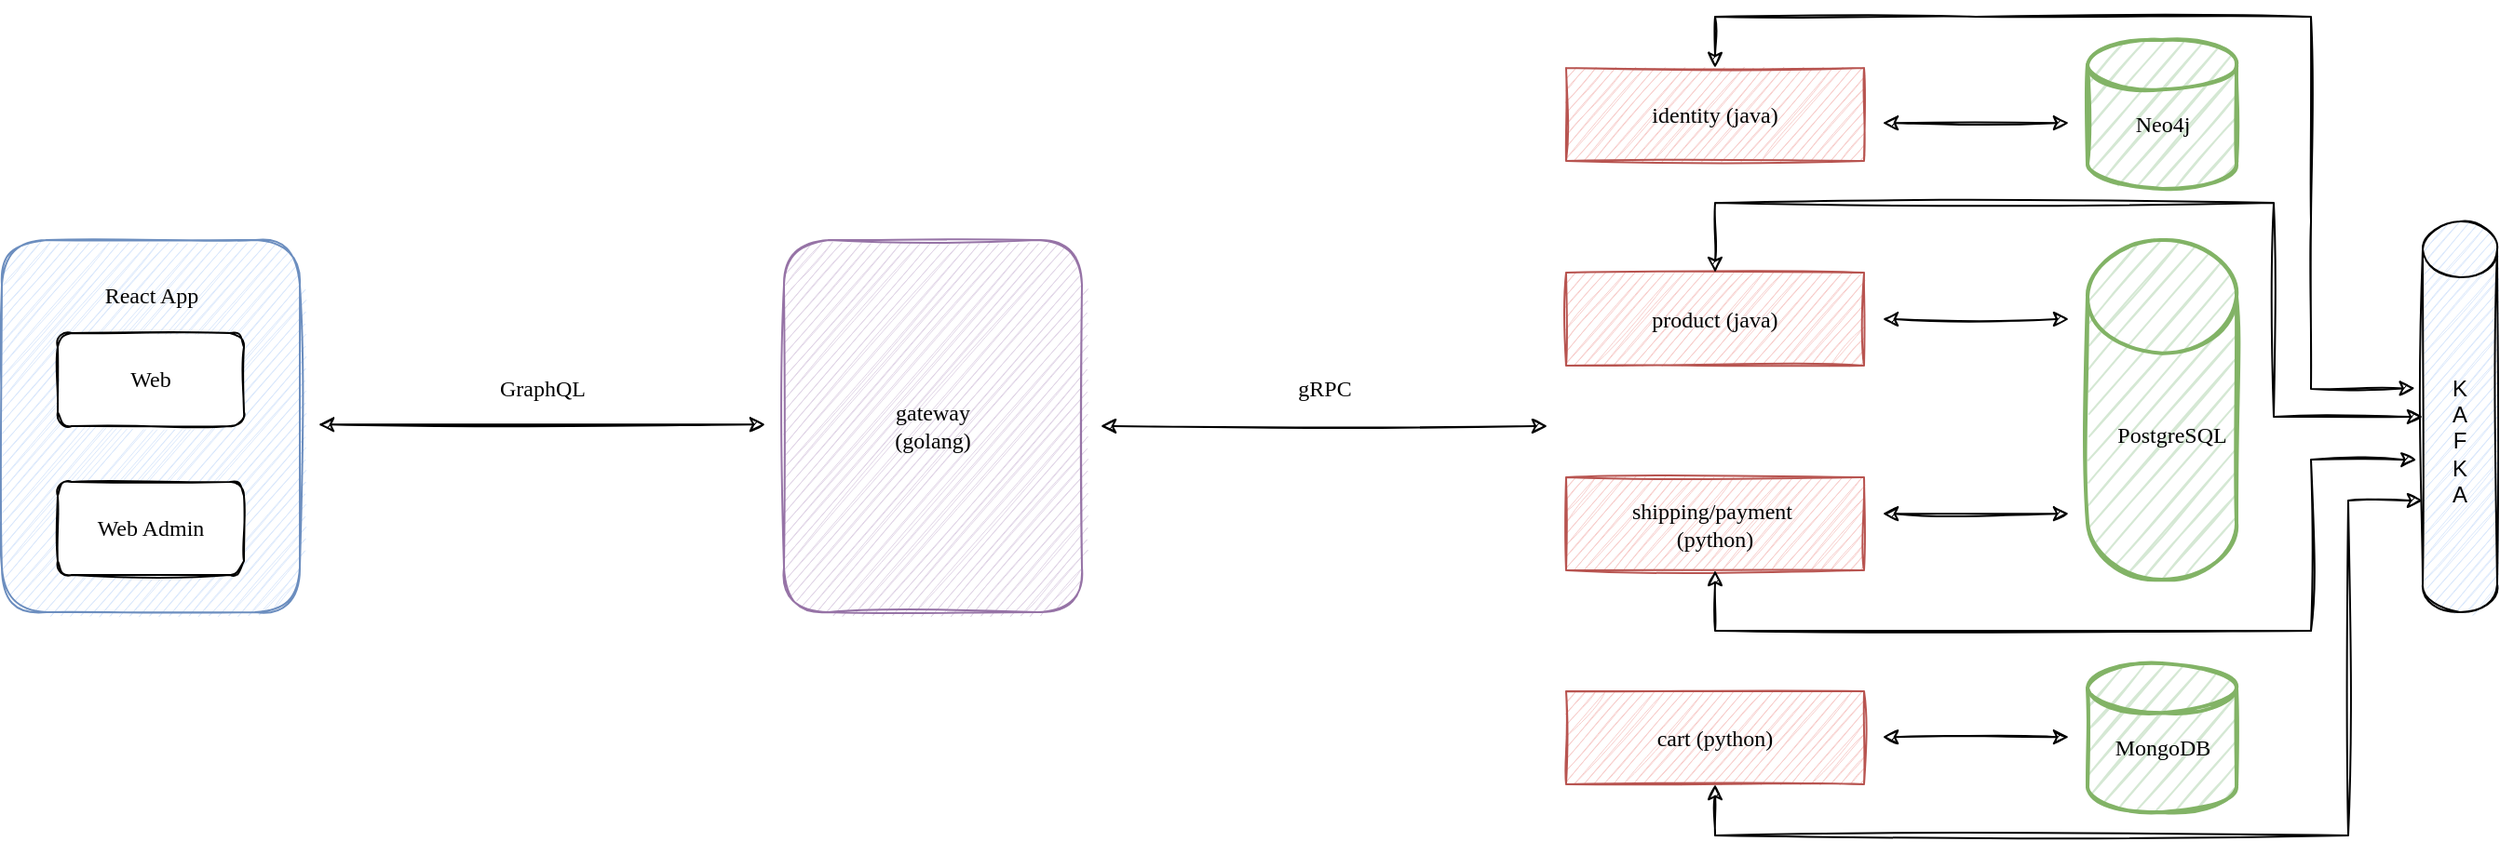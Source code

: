 <mxfile version="20.0.3" type="google" pages="8"><diagram id="AELipSfWSWDq67IEziPv" name="System architecture"><mxGraphModel grid="1" page="0" gridSize="10" guides="1" tooltips="1" connect="1" arrows="1" fold="1" pageScale="1" pageWidth="850" pageHeight="1100" math="0" shadow="0"><root><mxCell id="0"/><mxCell id="1" parent="0"/><mxCell id="Tp6cNxDnY8WwuDzqt9MF-1" value="&lt;font face=&quot;Comic Sans MS&quot;&gt;&lt;br&gt;&lt;/font&gt;" style="rounded=1;whiteSpace=wrap;html=1;fillColor=#dae8fc;strokeColor=#6c8ebf;sketch=1;fillStyle=auto;glass=0;shadow=0;" vertex="1" parent="1"><mxGeometry x="-550" y="240" width="160" height="200" as="geometry"/></mxCell><mxCell id="Tp6cNxDnY8WwuDzqt9MF-2" value="&lt;font face=&quot;Comic Sans MS&quot;&gt;gateway&lt;br&gt;(golang)&lt;br&gt;&lt;/font&gt;" style="rounded=1;whiteSpace=wrap;html=1;fillColor=#e1d5e7;strokeColor=#9673a6;sketch=1;" vertex="1" parent="1"><mxGeometry x="-130" y="240" width="160" height="200" as="geometry"/></mxCell><mxCell id="Tp6cNxDnY8WwuDzqt9MF-7" value="&lt;font face=&quot;Comic Sans MS&quot;&gt;identity (java)&lt;/font&gt;" style="rounded=0;whiteSpace=wrap;html=1;fillColor=#f8cecc;strokeColor=#b85450;sketch=1;" vertex="1" parent="1"><mxGeometry x="290" y="147.5" width="160" height="50" as="geometry"/></mxCell><mxCell id="Tp6cNxDnY8WwuDzqt9MF-9" value="&lt;font face=&quot;Comic Sans MS&quot;&gt;product (java)&lt;/font&gt;" style="rounded=0;whiteSpace=wrap;html=1;fillColor=#f8cecc;strokeColor=#b85450;sketch=1;" vertex="1" parent="1"><mxGeometry x="290" y="257.5" width="160" height="50" as="geometry"/></mxCell><mxCell id="Tp6cNxDnY8WwuDzqt9MF-10" value="" style="endArrow=classic;html=1;rounded=0;sketch=1;startArrow=classic;startFill=1;" edge="1" parent="1"><mxGeometry width="50" height="50" relative="1" as="geometry"><mxPoint x="40" y="340" as="sourcePoint"/><mxPoint x="280" y="340" as="targetPoint"/></mxGeometry></mxCell><mxCell id="Tp6cNxDnY8WwuDzqt9MF-11" value="&lt;font face=&quot;Comic Sans MS&quot;&gt;gRPC&lt;/font&gt;" style="text;html=1;align=center;verticalAlign=middle;resizable=0;points=[];autosize=1;strokeColor=none;fillColor=none;" vertex="1" parent="1"><mxGeometry x="135" y="305" width="50" height="30" as="geometry"/></mxCell><mxCell id="Tp6cNxDnY8WwuDzqt9MF-13" value="" style="strokeWidth=2;html=1;shape=mxgraph.flowchart.database;whiteSpace=wrap;rounded=1;shadow=0;glass=0;sketch=1;fillStyle=auto;fontFamily=Comic Sans MS;fillColor=#d5e8d4;strokeColor=#82b366;" vertex="1" parent="1"><mxGeometry x="570" y="132.5" width="80" height="80" as="geometry"/></mxCell><mxCell id="Tp6cNxDnY8WwuDzqt9MF-14" value="&lt;font face=&quot;Comic Sans MS&quot;&gt;Neo4j&lt;/font&gt;" style="text;html=1;align=center;verticalAlign=middle;resizable=0;points=[];autosize=1;strokeColor=none;fillColor=none;" vertex="1" parent="1"><mxGeometry x="585" y="167.5" width="50" height="20" as="geometry"/></mxCell><mxCell id="Tp6cNxDnY8WwuDzqt9MF-17" value="&lt;font face=&quot;Comic Sans MS&quot;&gt;cart (python)&lt;/font&gt;" style="rounded=0;whiteSpace=wrap;html=1;fillColor=#f8cecc;strokeColor=#b85450;sketch=1;" vertex="1" parent="1"><mxGeometry x="290" y="482.5" width="160" height="50" as="geometry"/></mxCell><mxCell id="Tp6cNxDnY8WwuDzqt9MF-19" value="&lt;font face=&quot;Comic Sans MS&quot;&gt;shipping/payment&amp;nbsp;&lt;br&gt;(python)&lt;br&gt;&lt;/font&gt;" style="rounded=0;whiteSpace=wrap;html=1;fillColor=#f8cecc;strokeColor=#b85450;sketch=1;" vertex="1" parent="1"><mxGeometry x="290" y="367.5" width="160" height="50" as="geometry"/></mxCell><mxCell id="Tp6cNxDnY8WwuDzqt9MF-22" value="" style="endArrow=classic;html=1;rounded=0;sketch=1;startArrow=classic;startFill=1;" edge="1" parent="1"><mxGeometry width="50" height="50" relative="1" as="geometry"><mxPoint x="460" y="282.5" as="sourcePoint"/><mxPoint x="560" y="282.5" as="targetPoint"/></mxGeometry></mxCell><mxCell id="Tp6cNxDnY8WwuDzqt9MF-23" value="" style="strokeWidth=2;html=1;shape=mxgraph.flowchart.database;whiteSpace=wrap;rounded=1;shadow=0;glass=0;sketch=1;fillStyle=auto;fontFamily=Comic Sans MS;fillColor=#d5e8d4;strokeColor=#82b366;" vertex="1" parent="1"><mxGeometry x="570" y="240" width="80" height="182.5" as="geometry"/></mxCell><mxCell id="Tp6cNxDnY8WwuDzqt9MF-25" value="" style="strokeWidth=2;html=1;shape=mxgraph.flowchart.database;whiteSpace=wrap;rounded=1;shadow=0;glass=0;sketch=1;fillStyle=auto;fontFamily=Comic Sans MS;fillColor=#d5e8d4;strokeColor=#82b366;" vertex="1" parent="1"><mxGeometry x="570" y="467.5" width="80" height="80" as="geometry"/></mxCell><mxCell id="Tp6cNxDnY8WwuDzqt9MF-26" value="&lt;font face=&quot;Comic Sans MS&quot;&gt;MongoDB&lt;/font&gt;" style="text;html=1;align=center;verticalAlign=middle;resizable=0;points=[];autosize=1;strokeColor=none;fillColor=none;" vertex="1" parent="1"><mxGeometry x="575" y="502.5" width="70" height="20" as="geometry"/></mxCell><mxCell id="Tp6cNxDnY8WwuDzqt9MF-27" value="" style="endArrow=classic;html=1;rounded=0;sketch=1;startArrow=classic;startFill=1;" edge="1" parent="1"><mxGeometry width="50" height="50" relative="1" as="geometry"><mxPoint x="460" y="177.08" as="sourcePoint"/><mxPoint x="560" y="177.08" as="targetPoint"/></mxGeometry></mxCell><mxCell id="Tp6cNxDnY8WwuDzqt9MF-28" value="" style="endArrow=classic;html=1;rounded=0;sketch=1;startArrow=classic;startFill=1;" edge="1" parent="1"><mxGeometry width="50" height="50" relative="1" as="geometry"><mxPoint x="460" y="507.08" as="sourcePoint"/><mxPoint x="560" y="507.08" as="targetPoint"/></mxGeometry></mxCell><mxCell id="Tp6cNxDnY8WwuDzqt9MF-30" value="&lt;font face=&quot;Comic Sans MS&quot;&gt;PostgreSQL&lt;/font&gt;" style="text;html=1;align=center;verticalAlign=middle;resizable=0;points=[];autosize=1;strokeColor=none;fillColor=none;" vertex="1" parent="1"><mxGeometry x="575" y="335" width="80" height="20" as="geometry"/></mxCell><mxCell id="Tp6cNxDnY8WwuDzqt9MF-31" value="" style="endArrow=classic;html=1;rounded=0;sketch=1;startArrow=classic;startFill=1;" edge="1" parent="1"><mxGeometry width="50" height="50" relative="1" as="geometry"><mxPoint x="460" y="387.08" as="sourcePoint"/><mxPoint x="560" y="387.08" as="targetPoint"/></mxGeometry></mxCell><mxCell id="Tp6cNxDnY8WwuDzqt9MF-32" value="&lt;span style=&quot;&quot;&gt;Web&lt;/span&gt;" style="rounded=1;whiteSpace=wrap;html=1;shadow=0;glass=0;sketch=1;fillStyle=auto;fontFamily=Comic Sans MS;" vertex="1" parent="1"><mxGeometry x="-520" y="290" width="100" height="50" as="geometry"/></mxCell><mxCell id="Tp6cNxDnY8WwuDzqt9MF-33" value="&lt;font face=&quot;Comic Sans MS&quot;&gt;React App&lt;/font&gt;" style="text;html=1;align=center;verticalAlign=middle;resizable=0;points=[];autosize=1;strokeColor=none;fillColor=none;" vertex="1" parent="1"><mxGeometry x="-505" y="260" width="70" height="20" as="geometry"/></mxCell><mxCell id="Tp6cNxDnY8WwuDzqt9MF-34" value="&lt;span style=&quot;&quot;&gt;Web Admin&lt;/span&gt;" style="rounded=1;whiteSpace=wrap;html=1;shadow=0;glass=0;sketch=1;fillStyle=auto;fontFamily=Comic Sans MS;" vertex="1" parent="1"><mxGeometry x="-520" y="370" width="100" height="50" as="geometry"/></mxCell><mxCell id="Tp6cNxDnY8WwuDzqt9MF-35" value="" style="endArrow=classic;html=1;rounded=0;sketch=1;startArrow=classic;startFill=1;" edge="1" parent="1"><mxGeometry width="50" height="50" relative="1" as="geometry"><mxPoint x="-380" y="339.17" as="sourcePoint"/><mxPoint x="-140" y="339.17" as="targetPoint"/></mxGeometry></mxCell><mxCell id="Tp6cNxDnY8WwuDzqt9MF-36" value="&lt;font face=&quot;Comic Sans MS&quot;&gt;GraphQL&lt;/font&gt;" style="text;html=1;align=center;verticalAlign=middle;resizable=0;points=[];autosize=1;strokeColor=none;fillColor=none;" vertex="1" parent="1"><mxGeometry x="-295" y="310" width="70" height="20" as="geometry"/></mxCell><mxCell id="XZcDL35L3c911wK0Hdmj-4" value="K&lt;br&gt;A&lt;br&gt;F&lt;br&gt;K&lt;br&gt;A" style="shape=cylinder3;whiteSpace=wrap;html=1;boundedLbl=1;backgroundOutline=1;size=15;strokeColor=default;fillColor=#dae8fc;sketch=1;shadow=0;" vertex="1" parent="1"><mxGeometry x="750" y="230" width="40" height="210" as="geometry"/></mxCell><mxCell id="XZcDL35L3c911wK0Hdmj-5" value="" style="endArrow=classic;startArrow=classic;html=1;rounded=0;entryX=0.5;entryY=0;entryDx=0;entryDy=0;exitX=-0.104;exitY=0.427;exitDx=0;exitDy=0;exitPerimeter=0;sketch=1;" edge="1" parent="1" source="XZcDL35L3c911wK0Hdmj-4" target="Tp6cNxDnY8WwuDzqt9MF-7"><mxGeometry width="50" height="50" relative="1" as="geometry"><mxPoint x="740" y="230" as="sourcePoint"/><mxPoint x="160" y="40" as="targetPoint"/><Array as="points"><mxPoint x="690" y="320"/><mxPoint x="690" y="230"/><mxPoint x="690" y="120"/><mxPoint x="510" y="120"/><mxPoint x="370" y="120"/></Array></mxGeometry></mxCell><mxCell id="XZcDL35L3c911wK0Hdmj-6" value="" style="endArrow=classic;startArrow=classic;html=1;rounded=0;sketch=1;exitX=0.5;exitY=0;exitDx=0;exitDy=0;entryX=0;entryY=0.5;entryDx=0;entryDy=0;entryPerimeter=0;" edge="1" parent="1" source="Tp6cNxDnY8WwuDzqt9MF-9" target="XZcDL35L3c911wK0Hdmj-4"><mxGeometry width="50" height="50" relative="1" as="geometry"><mxPoint x="250" y="330" as="sourcePoint"/><mxPoint x="300" y="280" as="targetPoint"/><Array as="points"><mxPoint x="370" y="220"/><mxPoint x="670" y="220"/><mxPoint x="670" y="335"/></Array></mxGeometry></mxCell><mxCell id="XZcDL35L3c911wK0Hdmj-8" value="" style="endArrow=classic;startArrow=classic;html=1;rounded=0;sketch=1;exitX=0.5;exitY=1;exitDx=0;exitDy=0;entryX=-0.083;entryY=0.61;entryDx=0;entryDy=0;entryPerimeter=0;" edge="1" parent="1" source="Tp6cNxDnY8WwuDzqt9MF-19" target="XZcDL35L3c911wK0Hdmj-4"><mxGeometry width="50" height="50" relative="1" as="geometry"><mxPoint x="250" y="330" as="sourcePoint"/><mxPoint x="730" y="450" as="targetPoint"/><Array as="points"><mxPoint x="370" y="450"/><mxPoint x="690" y="450"/><mxPoint x="690" y="358"/></Array></mxGeometry></mxCell><mxCell id="XZcDL35L3c911wK0Hdmj-9" value="" style="endArrow=classic;startArrow=classic;html=1;rounded=0;sketch=1;exitX=0.5;exitY=1;exitDx=0;exitDy=0;entryX=0;entryY=0;entryDx=0;entryDy=150;entryPerimeter=0;" edge="1" parent="1" source="Tp6cNxDnY8WwuDzqt9MF-17" target="XZcDL35L3c911wK0Hdmj-4"><mxGeometry width="50" height="50" relative="1" as="geometry"><mxPoint x="250" y="330" as="sourcePoint"/><mxPoint x="300" y="280" as="targetPoint"/><Array as="points"><mxPoint x="370" y="560"/><mxPoint x="710" y="560"/><mxPoint x="710" y="380"/></Array></mxGeometry></mxCell></root></mxGraphModel></diagram><diagram name="product database diagram" id="kuIJzEpbcG3LM1xDK_wf"><mxGraphModel grid="1" page="0" gridSize="10" guides="1" tooltips="1" connect="1" arrows="1" fold="1" pageScale="1" pageWidth="1169" pageHeight="827" math="0" shadow="0"><root><mxCell id="Dz2DIXYCC4flSItxWozM-0"/><mxCell id="Dz2DIXYCC4flSItxWozM-1" parent="Dz2DIXYCC4flSItxWozM-0"/><mxCell id="Dz2DIXYCC4flSItxWozM-2" value="User" style="swimlane;fontStyle=0;childLayout=stackLayout;horizontal=1;startSize=26;fillColor=#dae8fc;horizontalStack=0;resizeParent=1;resizeParentMax=0;resizeLast=0;collapsible=1;marginBottom=0;strokeColor=#6c8ebf;" parent="Dz2DIXYCC4flSItxWozM-1" vertex="1"><mxGeometry x="-800" y="130" width="220" height="260" as="geometry"><mxRectangle x="80" y="400" width="60" height="26" as="alternateBounds"/></mxGeometry></mxCell><mxCell id="Dz2DIXYCC4flSItxWozM-3" value="+ Id*: BigInt" style="text;strokeColor=none;fillColor=none;align=left;verticalAlign=top;spacingLeft=4;spacingRight=4;overflow=hidden;rotatable=0;points=[[0,0.5],[1,0.5]];portConstraint=eastwest;" parent="Dz2DIXYCC4flSItxWozM-2" vertex="1"><mxGeometry y="26" width="220" height="26" as="geometry"/></mxCell><mxCell id="Dz2DIXYCC4flSItxWozM-4" value="+ userDetailId**: UserDetail&#10;" style="text;strokeColor=none;fillColor=none;align=left;verticalAlign=top;spacingLeft=4;spacingRight=4;overflow=hidden;rotatable=0;points=[[0,0.5],[1,0.5]];portConstraint=eastwest;" parent="Dz2DIXYCC4flSItxWozM-2" vertex="1"><mxGeometry y="52" width="220" height="26" as="geometry"/></mxCell><mxCell id="Dz2DIXYCC4flSItxWozM-5" value="+ orderId**: List&lt;Order&gt;&#10;" style="text;strokeColor=none;fillColor=none;align=left;verticalAlign=top;spacingLeft=4;spacingRight=4;overflow=hidden;rotatable=0;points=[[0,0.5],[1,0.5]];portConstraint=eastwest;" parent="Dz2DIXYCC4flSItxWozM-2" vertex="1"><mxGeometry y="78" width="220" height="26" as="geometry"/></mxCell><mxCell id="Dz2DIXYCC4flSItxWozM-6" value="+ feedbackId**: List&lt;Feedback&gt;&#10;" style="text;strokeColor=none;fillColor=none;align=left;verticalAlign=top;spacingLeft=4;spacingRight=4;overflow=hidden;rotatable=0;points=[[0,0.5],[1,0.5]];portConstraint=eastwest;" parent="Dz2DIXYCC4flSItxWozM-2" vertex="1"><mxGeometry y="104" width="220" height="26" as="geometry"/></mxCell><mxCell id="Dz2DIXYCC4flSItxWozM-7" value="+ roleId**: List&lt;Role&gt;&#10;" style="text;strokeColor=none;fillColor=none;align=left;verticalAlign=top;spacingLeft=4;spacingRight=4;overflow=hidden;rotatable=0;points=[[0,0.5],[1,0.5]];portConstraint=eastwest;" parent="Dz2DIXYCC4flSItxWozM-2" vertex="1"><mxGeometry y="130" width="220" height="26" as="geometry"/></mxCell><mxCell id="Dz2DIXYCC4flSItxWozM-8" value="+ [username]: varchar(100)&#10;" style="text;strokeColor=none;fillColor=none;align=left;verticalAlign=top;spacingLeft=4;spacingRight=4;overflow=hidden;rotatable=0;points=[[0,0.5],[1,0.5]];portConstraint=eastwest;" parent="Dz2DIXYCC4flSItxWozM-2" vertex="1"><mxGeometry y="156" width="220" height="26" as="geometry"/></mxCell><mxCell id="Dz2DIXYCC4flSItxWozM-9" value="+ [email]: varchar(100)&#10;" style="text;strokeColor=none;fillColor=none;align=left;verticalAlign=top;spacingLeft=4;spacingRight=4;overflow=hidden;rotatable=0;points=[[0,0.5],[1,0.5]];portConstraint=eastwest;" parent="Dz2DIXYCC4flSItxWozM-2" vertex="1"><mxGeometry y="182" width="220" height="26" as="geometry"/></mxCell><mxCell id="Dz2DIXYCC4flSItxWozM-10" value="+ password: varchar(1024)&#10;" style="text;strokeColor=none;fillColor=none;align=left;verticalAlign=top;spacingLeft=4;spacingRight=4;overflow=hidden;rotatable=0;points=[[0,0.5],[1,0.5]];portConstraint=eastwest;" parent="Dz2DIXYCC4flSItxWozM-2" vertex="1"><mxGeometry y="208" width="220" height="26" as="geometry"/></mxCell><mxCell id="Dz2DIXYCC4flSItxWozM-11" value="+ status: EStatus&#10;" style="text;strokeColor=none;fillColor=none;align=left;verticalAlign=top;spacingLeft=4;spacingRight=4;overflow=hidden;rotatable=0;points=[[0,0.5],[1,0.5]];portConstraint=eastwest;" parent="Dz2DIXYCC4flSItxWozM-2" vertex="1"><mxGeometry y="234" width="220" height="26" as="geometry"/></mxCell><mxCell id="Dz2DIXYCC4flSItxWozM-12" value="User detail" style="swimlane;fontStyle=0;childLayout=stackLayout;horizontal=1;startSize=26;fillColor=#dae8fc;horizontalStack=0;resizeParent=1;resizeParentMax=0;resizeLast=0;collapsible=1;marginBottom=0;strokeColor=#6c8ebf;" parent="Dz2DIXYCC4flSItxWozM-1" vertex="1"><mxGeometry x="-1275" y="130" width="210" height="208" as="geometry"><mxRectangle x="80" y="400" width="60" height="26" as="alternateBounds"/></mxGeometry></mxCell><mxCell id="Dz2DIXYCC4flSItxWozM-13" value="+ Id*: BigInt" style="text;strokeColor=none;fillColor=none;align=left;verticalAlign=top;spacingLeft=4;spacingRight=4;overflow=hidden;rotatable=0;points=[[0,0.5],[1,0.5]];portConstraint=eastwest;" parent="Dz2DIXYCC4flSItxWozM-12" vertex="1"><mxGeometry y="26" width="210" height="26" as="geometry"/></mxCell><mxCell id="Dz2DIXYCC4flSItxWozM-14" value="+ userId**: User&#10;" style="text;strokeColor=none;fillColor=none;align=left;verticalAlign=top;spacingLeft=4;spacingRight=4;overflow=hidden;rotatable=0;points=[[0,0.5],[1,0.5]];portConstraint=eastwest;" parent="Dz2DIXYCC4flSItxWozM-12" vertex="1"><mxGeometry y="52" width="210" height="26" as="geometry"/></mxCell><mxCell id="Dz2DIXYCC4flSItxWozM-15" value="+ fullname: varchar(100)" style="text;strokeColor=none;fillColor=none;align=left;verticalAlign=top;spacingLeft=4;spacingRight=4;overflow=hidden;rotatable=0;points=[[0,0.5],[1,0.5]];portConstraint=eastwest;" parent="Dz2DIXYCC4flSItxWozM-12" vertex="1"><mxGeometry y="78" width="210" height="26" as="geometry"/></mxCell><mxCell id="Dz2DIXYCC4flSItxWozM-16" value="+ address: varchar(100)&#10;" style="text;strokeColor=none;fillColor=none;align=left;verticalAlign=top;spacingLeft=4;spacingRight=4;overflow=hidden;rotatable=0;points=[[0,0.5],[1,0.5]];portConstraint=eastwest;" parent="Dz2DIXYCC4flSItxWozM-12" vertex="1"><mxGeometry y="104" width="210" height="26" as="geometry"/></mxCell><mxCell id="Dz2DIXYCC4flSItxWozM-17" value="+ gender: EGender&#10;" style="text;strokeColor=none;fillColor=none;align=left;verticalAlign=top;spacingLeft=4;spacingRight=4;overflow=hidden;rotatable=0;points=[[0,0.5],[1,0.5]];portConstraint=eastwest;" parent="Dz2DIXYCC4flSItxWozM-12" vertex="1"><mxGeometry y="130" width="210" height="26" as="geometry"/></mxCell><mxCell id="Dz2DIXYCC4flSItxWozM-18" value="+ birthday: Date&#10;" style="text;strokeColor=none;fillColor=none;align=left;verticalAlign=top;spacingLeft=4;spacingRight=4;overflow=hidden;rotatable=0;points=[[0,0.5],[1,0.5]];portConstraint=eastwest;" parent="Dz2DIXYCC4flSItxWozM-12" vertex="1"><mxGeometry y="156" width="210" height="26" as="geometry"/></mxCell><mxCell id="Dz2DIXYCC4flSItxWozM-19" value="+ avatar: varchar(2048)&#10;" style="text;strokeColor=none;fillColor=none;align=left;verticalAlign=top;spacingLeft=4;spacingRight=4;overflow=hidden;rotatable=0;points=[[0,0.5],[1,0.5]];portConstraint=eastwest;" parent="Dz2DIXYCC4flSItxWozM-12" vertex="1"><mxGeometry y="182" width="210" height="26" as="geometry"/></mxCell><mxCell id="Dz2DIXYCC4flSItxWozM-20" style="edgeStyle=none;rounded=0;orthogonalLoop=1;jettySize=auto;html=1;entryX=0;entryY=0.5;entryDx=0;entryDy=0;endArrow=classic;endFill=1;startArrow=classic;startFill=1;" parent="Dz2DIXYCC4flSItxWozM-1" source="Dz2DIXYCC4flSItxWozM-14" target="Dz2DIXYCC4flSItxWozM-4" edge="1"><mxGeometry relative="1" as="geometry"><Array as="points"><mxPoint x="-940" y="195"/></Array></mxGeometry></mxCell><mxCell id="Dz2DIXYCC4flSItxWozM-21" value="1" style="text;html=1;align=center;verticalAlign=middle;resizable=0;points=[];autosize=1;" parent="Dz2DIXYCC4flSItxWozM-1" vertex="1"><mxGeometry x="-1065" y="170" width="20" height="20" as="geometry"/></mxCell><mxCell id="Dz2DIXYCC4flSItxWozM-22" value="1" style="text;html=1;align=center;verticalAlign=middle;resizable=0;points=[];autosize=1;" parent="Dz2DIXYCC4flSItxWozM-1" vertex="1"><mxGeometry x="-820" y="170" width="20" height="20" as="geometry"/></mxCell><mxCell id="Dz2DIXYCC4flSItxWozM-23" value="n" style="text;html=1;align=center;verticalAlign=middle;resizable=0;points=[];autosize=1;" parent="Dz2DIXYCC4flSItxWozM-1" vertex="1"><mxGeometry x="-400" y="170" width="20" height="20" as="geometry"/></mxCell><mxCell id="Dz2DIXYCC4flSItxWozM-24" value="n" style="text;html=1;align=center;verticalAlign=middle;resizable=0;points=[];autosize=1;" parent="Dz2DIXYCC4flSItxWozM-1" vertex="1"><mxGeometry x="-580" y="250" width="20" height="20" as="geometry"/></mxCell><mxCell id="Dz2DIXYCC4flSItxWozM-25" value="Product" style="swimlane;fontStyle=0;childLayout=stackLayout;horizontal=1;startSize=26;fillColor=#dae8fc;horizontalStack=0;resizeParent=1;resizeParentMax=0;resizeLast=0;collapsible=1;marginBottom=0;strokeColor=#6c8ebf;" parent="Dz2DIXYCC4flSItxWozM-1" vertex="1"><mxGeometry x="-800" y="474" width="260" height="260" as="geometry"><mxRectangle x="80" y="400" width="60" height="26" as="alternateBounds"/></mxGeometry></mxCell><mxCell id="Dz2DIXYCC4flSItxWozM-26" value="+ Id*: BigInt" style="text;strokeColor=none;fillColor=none;align=left;verticalAlign=top;spacingLeft=4;spacingRight=4;overflow=hidden;rotatable=0;points=[[0,0.5],[1,0.5]];portConstraint=eastwest;" parent="Dz2DIXYCC4flSItxWozM-25" vertex="1"><mxGeometry y="26" width="260" height="26" as="geometry"/></mxCell><mxCell id="Dz2DIXYCC4flSItxWozM-27" value="+ productId**: List&lt;Feedback&gt;" style="text;strokeColor=none;fillColor=none;align=left;verticalAlign=top;spacingLeft=4;spacingRight=4;overflow=hidden;rotatable=0;points=[[0,0.5],[1,0.5]];portConstraint=eastwest;" parent="Dz2DIXYCC4flSItxWozM-25" vertex="1"><mxGeometry y="52" width="260" height="26" as="geometry"/></mxCell><mxCell id="Dz2DIXYCC4flSItxWozM-28" value="+ orderDetailId**: List&lt;OrderDetail&gt;" style="text;strokeColor=none;fillColor=none;align=left;verticalAlign=top;spacingLeft=4;spacingRight=4;overflow=hidden;rotatable=0;points=[[0,0.5],[1,0.5]];portConstraint=eastwest;" parent="Dz2DIXYCC4flSItxWozM-25" vertex="1"><mxGeometry y="78" width="260" height="26" as="geometry"/></mxCell><mxCell id="Dz2DIXYCC4flSItxWozM-29" value="+ categoryName**: Category&#10;" style="text;strokeColor=none;fillColor=none;align=left;verticalAlign=top;spacingLeft=4;spacingRight=4;overflow=hidden;rotatable=0;points=[[0,0.5],[1,0.5]];portConstraint=eastwest;" parent="Dz2DIXYCC4flSItxWozM-25" vertex="1"><mxGeometry y="104" width="260" height="26" as="geometry"/></mxCell><mxCell id="Dz2DIXYCC4flSItxWozM-30" value="+ name: varchar(100)&#10;" style="text;strokeColor=none;fillColor=none;align=left;verticalAlign=top;spacingLeft=4;spacingRight=4;overflow=hidden;rotatable=0;points=[[0,0.5],[1,0.5]];portConstraint=eastwest;" parent="Dz2DIXYCC4flSItxWozM-25" vertex="1"><mxGeometry y="130" width="260" height="26" as="geometry"/></mxCell><mxCell id="Dz2DIXYCC4flSItxWozM-31" value="+ description: Text&#10;" style="text;strokeColor=none;fillColor=none;align=left;verticalAlign=top;spacingLeft=4;spacingRight=4;overflow=hidden;rotatable=0;points=[[0,0.5],[1,0.5]];portConstraint=eastwest;" parent="Dz2DIXYCC4flSItxWozM-25" vertex="1"><mxGeometry y="156" width="260" height="26" as="geometry"/></mxCell><mxCell id="Dz2DIXYCC4flSItxWozM-32" value="+ image: varchar(2048)&#10;" style="text;strokeColor=none;fillColor=none;align=left;verticalAlign=top;spacingLeft=4;spacingRight=4;overflow=hidden;rotatable=0;points=[[0,0.5],[1,0.5]];portConstraint=eastwest;" parent="Dz2DIXYCC4flSItxWozM-25" vertex="1"><mxGeometry y="182" width="260" height="26" as="geometry"/></mxCell><mxCell id="Dz2DIXYCC4flSItxWozM-33" value="+ price: Float&#10;" style="text;strokeColor=none;fillColor=none;align=left;verticalAlign=top;spacingLeft=4;spacingRight=4;overflow=hidden;rotatable=0;points=[[0,0.5],[1,0.5]];portConstraint=eastwest;" parent="Dz2DIXYCC4flSItxWozM-25" vertex="1"><mxGeometry y="208" width="260" height="26" as="geometry"/></mxCell><mxCell id="Dz2DIXYCC4flSItxWozM-34" value="+ status: EStatus&#10;" style="text;strokeColor=none;fillColor=none;align=left;verticalAlign=top;spacingLeft=4;spacingRight=4;overflow=hidden;rotatable=0;points=[[0,0.5],[1,0.5]];portConstraint=eastwest;" parent="Dz2DIXYCC4flSItxWozM-25" vertex="1"><mxGeometry y="234" width="260" height="26" as="geometry"/></mxCell><mxCell id="Dz2DIXYCC4flSItxWozM-35" value="Order detail" style="swimlane;fontStyle=0;childLayout=stackLayout;horizontal=1;startSize=26;fillColor=#dae8fc;horizontalStack=0;resizeParent=1;resizeParentMax=0;resizeLast=0;collapsible=1;marginBottom=0;strokeColor=#6c8ebf;" parent="Dz2DIXYCC4flSItxWozM-1" vertex="1"><mxGeometry x="-800" y="770" width="210" height="130" as="geometry"><mxRectangle x="80" y="400" width="60" height="26" as="alternateBounds"/></mxGeometry></mxCell><mxCell id="Dz2DIXYCC4flSItxWozM-36" value="+ Id*: BigInt" style="text;strokeColor=none;fillColor=none;align=left;verticalAlign=top;spacingLeft=4;spacingRight=4;overflow=hidden;rotatable=0;points=[[0,0.5],[1,0.5]];portConstraint=eastwest;" parent="Dz2DIXYCC4flSItxWozM-35" vertex="1"><mxGeometry y="26" width="210" height="26" as="geometry"/></mxCell><mxCell id="Dz2DIXYCC4flSItxWozM-37" value="+ productId**: Product&#10;" style="text;strokeColor=none;fillColor=none;align=left;verticalAlign=top;spacingLeft=4;spacingRight=4;overflow=hidden;rotatable=0;points=[[0,0.5],[1,0.5]];portConstraint=eastwest;" parent="Dz2DIXYCC4flSItxWozM-35" vertex="1"><mxGeometry y="52" width="210" height="26" as="geometry"/></mxCell><mxCell id="Dz2DIXYCC4flSItxWozM-38" value="+ orderId**: Order&#10;" style="text;strokeColor=none;fillColor=none;align=left;verticalAlign=top;spacingLeft=4;spacingRight=4;overflow=hidden;rotatable=0;points=[[0,0.5],[1,0.5]];portConstraint=eastwest;" parent="Dz2DIXYCC4flSItxWozM-35" vertex="1"><mxGeometry y="78" width="210" height="26" as="geometry"/></mxCell><mxCell id="Dz2DIXYCC4flSItxWozM-39" value="+ quantity: Int" style="text;strokeColor=none;fillColor=none;align=left;verticalAlign=top;spacingLeft=4;spacingRight=4;overflow=hidden;rotatable=0;points=[[0,0.5],[1,0.5]];portConstraint=eastwest;" parent="Dz2DIXYCC4flSItxWozM-35" vertex="1"><mxGeometry y="104" width="210" height="26" as="geometry"/></mxCell><mxCell id="Dz2DIXYCC4flSItxWozM-40" value="Category" style="swimlane;fontStyle=0;childLayout=stackLayout;horizontal=1;startSize=26;fillColor=#dae8fc;horizontalStack=0;resizeParent=1;resizeParentMax=0;resizeLast=0;collapsible=1;marginBottom=0;strokeColor=#6c8ebf;" parent="Dz2DIXYCC4flSItxWozM-1" vertex="1"><mxGeometry x="-300" y="474" width="210" height="104" as="geometry"><mxRectangle x="80" y="400" width="60" height="26" as="alternateBounds"/></mxGeometry></mxCell><mxCell id="Dz2DIXYCC4flSItxWozM-41" value="+ Id*: BigInt" style="text;strokeColor=none;fillColor=none;align=left;verticalAlign=top;spacingLeft=4;spacingRight=4;overflow=hidden;rotatable=0;points=[[0,0.5],[1,0.5]];portConstraint=eastwest;" parent="Dz2DIXYCC4flSItxWozM-40" vertex="1"><mxGeometry y="26" width="210" height="26" as="geometry"/></mxCell><mxCell id="Dz2DIXYCC4flSItxWozM-42" value="+ productId**: List&lt;Product&gt;&#10;" style="text;strokeColor=none;fillColor=none;align=left;verticalAlign=top;spacingLeft=4;spacingRight=4;overflow=hidden;rotatable=0;points=[[0,0.5],[1,0.5]];portConstraint=eastwest;" parent="Dz2DIXYCC4flSItxWozM-40" vertex="1"><mxGeometry y="52" width="210" height="26" as="geometry"/></mxCell><mxCell id="Dz2DIXYCC4flSItxWozM-43" value="+ [name]: varchar(100)&#10;&#10;&#10;" style="text;strokeColor=none;fillColor=none;align=left;verticalAlign=top;spacingLeft=4;spacingRight=4;overflow=hidden;rotatable=0;points=[[0,0.5],[1,0.5]];portConstraint=eastwest;" parent="Dz2DIXYCC4flSItxWozM-40" vertex="1"><mxGeometry y="78" width="210" height="26" as="geometry"/></mxCell><mxCell id="Dz2DIXYCC4flSItxWozM-44" style="edgeStyle=none;rounded=0;orthogonalLoop=1;jettySize=auto;html=1;endArrow=classic;endFill=1;entryX=0;entryY=0.5;entryDx=0;entryDy=0;exitX=1;exitY=0.5;exitDx=0;exitDy=0;startArrow=classic;startFill=1;" parent="Dz2DIXYCC4flSItxWozM-1" source="Dz2DIXYCC4flSItxWozM-29" target="Dz2DIXYCC4flSItxWozM-42" edge="1"><mxGeometry relative="1" as="geometry"><mxPoint x="-300" y="511.0" as="targetPoint"/><mxPoint x="-620" y="589" as="sourcePoint"/><Array as="points"><mxPoint x="-470" y="539"/></Array></mxGeometry></mxCell><mxCell id="Dz2DIXYCC4flSItxWozM-45" value="n" style="text;html=1;align=center;verticalAlign=middle;resizable=0;points=[];autosize=1;" parent="Dz2DIXYCC4flSItxWozM-1" vertex="1"><mxGeometry x="-540" y="550" width="20" height="20" as="geometry"/></mxCell><mxCell id="Dz2DIXYCC4flSItxWozM-46" value="1" style="text;html=1;align=center;verticalAlign=middle;resizable=0;points=[];autosize=1;" parent="Dz2DIXYCC4flSItxWozM-1" vertex="1"><mxGeometry x="-320" y="520" width="20" height="20" as="geometry"/></mxCell><mxCell id="Dz2DIXYCC4flSItxWozM-47" value="Feedback" style="swimlane;fontStyle=0;childLayout=stackLayout;horizontal=1;startSize=26;fillColor=#dae8fc;horizontalStack=0;resizeParent=1;resizeParentMax=0;resizeLast=0;collapsible=1;marginBottom=0;strokeColor=#6c8ebf;" parent="Dz2DIXYCC4flSItxWozM-1" vertex="1"><mxGeometry x="-1260" y="474" width="210" height="156" as="geometry"><mxRectangle x="80" y="400" width="60" height="26" as="alternateBounds"/></mxGeometry></mxCell><mxCell id="Dz2DIXYCC4flSItxWozM-48" value="+ Id*: BigInt" style="text;strokeColor=none;fillColor=none;align=left;verticalAlign=top;spacingLeft=4;spacingRight=4;overflow=hidden;rotatable=0;points=[[0,0.5],[1,0.5]];portConstraint=eastwest;" parent="Dz2DIXYCC4flSItxWozM-47" vertex="1"><mxGeometry y="26" width="210" height="26" as="geometry"/></mxCell><mxCell id="Dz2DIXYCC4flSItxWozM-49" value="+ userId**: User&#10;" style="text;strokeColor=none;fillColor=none;align=left;verticalAlign=top;spacingLeft=4;spacingRight=4;overflow=hidden;rotatable=0;points=[[0,0.5],[1,0.5]];portConstraint=eastwest;" parent="Dz2DIXYCC4flSItxWozM-47" vertex="1"><mxGeometry y="52" width="210" height="26" as="geometry"/></mxCell><mxCell id="Dz2DIXYCC4flSItxWozM-50" value="+ productId**: Product&#10;" style="text;strokeColor=none;fillColor=none;align=left;verticalAlign=top;spacingLeft=4;spacingRight=4;overflow=hidden;rotatable=0;points=[[0,0.5],[1,0.5]];portConstraint=eastwest;" parent="Dz2DIXYCC4flSItxWozM-47" vertex="1"><mxGeometry y="78" width="210" height="26" as="geometry"/></mxCell><mxCell id="Dz2DIXYCC4flSItxWozM-51" value="+ title: varchar(100)&#10;" style="text;strokeColor=none;fillColor=none;align=left;verticalAlign=top;spacingLeft=4;spacingRight=4;overflow=hidden;rotatable=0;points=[[0,0.5],[1,0.5]];portConstraint=eastwest;" parent="Dz2DIXYCC4flSItxWozM-47" vertex="1"><mxGeometry y="104" width="210" height="26" as="geometry"/></mxCell><mxCell id="Dz2DIXYCC4flSItxWozM-52" value="+ content: Text&#10;" style="text;strokeColor=none;fillColor=none;align=left;verticalAlign=top;spacingLeft=4;spacingRight=4;overflow=hidden;rotatable=0;points=[[0,0.5],[1,0.5]];portConstraint=eastwest;" parent="Dz2DIXYCC4flSItxWozM-47" vertex="1"><mxGeometry y="130" width="210" height="26" as="geometry"/></mxCell><mxCell id="Dz2DIXYCC4flSItxWozM-53" style="edgeStyle=none;rounded=0;orthogonalLoop=1;jettySize=auto;html=1;endArrow=classic;endFill=1;entryX=0;entryY=0.5;entryDx=0;entryDy=0;startArrow=classic;startFill=1;" parent="Dz2DIXYCC4flSItxWozM-1" target="Dz2DIXYCC4flSItxWozM-6" edge="1"><mxGeometry relative="1" as="geometry"><mxPoint x="-1050" y="536" as="sourcePoint"/><mxPoint x="-820" y="220" as="targetPoint"/><Array as="points"><mxPoint x="-880" y="536"/><mxPoint x="-880" y="247"/></Array></mxGeometry></mxCell><mxCell id="Dz2DIXYCC4flSItxWozM-54" value="n" style="text;html=1;align=center;verticalAlign=middle;resizable=0;points=[];autosize=1;" parent="Dz2DIXYCC4flSItxWozM-1" vertex="1"><mxGeometry x="-1050" y="510" width="20" height="20" as="geometry"/></mxCell><mxCell id="Dz2DIXYCC4flSItxWozM-55" style="edgeStyle=none;rounded=0;orthogonalLoop=1;jettySize=auto;html=1;endArrow=classicThin;endFill=1;exitX=1;exitY=0.5;exitDx=0;exitDy=0;entryX=0;entryY=0.5;entryDx=0;entryDy=0;startArrow=classic;startFill=1;" parent="Dz2DIXYCC4flSItxWozM-1" target="Dz2DIXYCC4flSItxWozM-27" edge="1"><mxGeometry relative="1" as="geometry"><mxPoint x="-820" y="560" as="targetPoint"/><mxPoint x="-1050" y="560" as="sourcePoint"/><Array as="points"><mxPoint x="-900" y="560"/><mxPoint x="-860" y="539"/></Array></mxGeometry></mxCell><mxCell id="Dz2DIXYCC4flSItxWozM-56" value="n" style="text;html=1;align=center;verticalAlign=middle;resizable=0;points=[];autosize=1;" parent="Dz2DIXYCC4flSItxWozM-1" vertex="1"><mxGeometry x="-1050" y="540" width="20" height="20" as="geometry"/></mxCell><mxCell id="Dz2DIXYCC4flSItxWozM-57" value="1" style="text;html=1;align=center;verticalAlign=middle;resizable=0;points=[];autosize=1;" parent="Dz2DIXYCC4flSItxWozM-1" vertex="1"><mxGeometry x="-820" y="520" width="20" height="20" as="geometry"/></mxCell><mxCell id="Dz2DIXYCC4flSItxWozM-58" value="Order" style="swimlane;fontStyle=0;childLayout=stackLayout;horizontal=1;startSize=26;fillColor=#dae8fc;horizontalStack=0;resizeParent=1;resizeParentMax=0;resizeLast=0;collapsible=1;marginBottom=0;strokeColor=#6c8ebf;" parent="Dz2DIXYCC4flSItxWozM-1" vertex="1"><mxGeometry x="-1260" y="770" width="260" height="208" as="geometry"><mxRectangle x="80" y="400" width="60" height="26" as="alternateBounds"/></mxGeometry></mxCell><mxCell id="Dz2DIXYCC4flSItxWozM-59" value="+ Id*: BigInt" style="text;strokeColor=none;fillColor=none;align=left;verticalAlign=top;spacingLeft=4;spacingRight=4;overflow=hidden;rotatable=0;points=[[0,0.5],[1,0.5]];portConstraint=eastwest;" parent="Dz2DIXYCC4flSItxWozM-58" vertex="1"><mxGeometry y="26" width="260" height="26" as="geometry"/></mxCell><mxCell id="Dz2DIXYCC4flSItxWozM-60" value="+ userId**: User&#10;" style="text;strokeColor=none;fillColor=none;align=left;verticalAlign=top;spacingLeft=4;spacingRight=4;overflow=hidden;rotatable=0;points=[[0,0.5],[1,0.5]];portConstraint=eastwest;" parent="Dz2DIXYCC4flSItxWozM-58" vertex="1"><mxGeometry y="52" width="260" height="26" as="geometry"/></mxCell><mxCell id="Dz2DIXYCC4flSItxWozM-61" value="+ orderDetailId**: List&lt;OrderDetail&gt;&#10;" style="text;strokeColor=none;fillColor=none;align=left;verticalAlign=top;spacingLeft=4;spacingRight=4;overflow=hidden;rotatable=0;points=[[0,0.5],[1,0.5]];portConstraint=eastwest;" parent="Dz2DIXYCC4flSItxWozM-58" vertex="1"><mxGeometry y="78" width="260" height="26" as="geometry"/></mxCell><mxCell id="Dz2DIXYCC4flSItxWozM-62" value="+ payment_method: varchar(100)&#10;" style="text;strokeColor=none;fillColor=none;align=left;verticalAlign=top;spacingLeft=4;spacingRight=4;overflow=hidden;rotatable=0;points=[[0,0.5],[1,0.5]];portConstraint=eastwest;" parent="Dz2DIXYCC4flSItxWozM-58" vertex="1"><mxGeometry y="104" width="260" height="26" as="geometry"/></mxCell><mxCell id="Dz2DIXYCC4flSItxWozM-63" value="+ [code]: varchar(250)&#10;" style="text;strokeColor=none;fillColor=none;align=left;verticalAlign=top;spacingLeft=4;spacingRight=4;overflow=hidden;rotatable=0;points=[[0,0.5],[1,0.5]];portConstraint=eastwest;" parent="Dz2DIXYCC4flSItxWozM-58" vertex="1"><mxGeometry y="130" width="260" height="26" as="geometry"/></mxCell><mxCell id="Dz2DIXYCC4flSItxWozM-64" value="+ order_date: Date" style="text;strokeColor=none;fillColor=none;align=left;verticalAlign=top;spacingLeft=4;spacingRight=4;overflow=hidden;rotatable=0;points=[[0,0.5],[1,0.5]];portConstraint=eastwest;" parent="Dz2DIXYCC4flSItxWozM-58" vertex="1"><mxGeometry y="156" width="260" height="26" as="geometry"/></mxCell><mxCell id="Dz2DIXYCC4flSItxWozM-65" value="+ status: EStatus&#10;" style="text;strokeColor=none;fillColor=none;align=left;verticalAlign=top;spacingLeft=4;spacingRight=4;overflow=hidden;rotatable=0;points=[[0,0.5],[1,0.5]];portConstraint=eastwest;" parent="Dz2DIXYCC4flSItxWozM-58" vertex="1"><mxGeometry y="182" width="260" height="26" as="geometry"/></mxCell><mxCell id="Dz2DIXYCC4flSItxWozM-66" style="edgeStyle=none;rounded=0;orthogonalLoop=1;jettySize=auto;html=1;endArrow=classic;endFill=1;entryX=0;entryY=0.5;entryDx=0;entryDy=0;exitX=0;exitY=1;exitDx=0;exitDy=0;startArrow=classic;startFill=1;exitPerimeter=0;" parent="Dz2DIXYCC4flSItxWozM-1" source="Dz2DIXYCC4flSItxWozM-67" edge="1"><mxGeometry relative="1" as="geometry"><mxPoint x="-800" y="860" as="targetPoint"/><mxPoint x="-1000" y="810" as="sourcePoint"/><Array as="points"><mxPoint x="-930" y="860"/><mxPoint x="-860" y="860"/></Array></mxGeometry></mxCell><mxCell id="Dz2DIXYCC4flSItxWozM-67" value="1" style="text;html=1;align=center;verticalAlign=middle;resizable=0;points=[];autosize=1;" parent="Dz2DIXYCC4flSItxWozM-1" vertex="1"><mxGeometry x="-1000" y="840" width="20" height="20" as="geometry"/></mxCell><mxCell id="Dz2DIXYCC4flSItxWozM-68" value="n" style="text;html=1;align=center;verticalAlign=middle;resizable=0;points=[];autosize=1;" parent="Dz2DIXYCC4flSItxWozM-1" vertex="1"><mxGeometry x="-820" y="840" width="20" height="20" as="geometry"/></mxCell><mxCell id="Dz2DIXYCC4flSItxWozM-69" style="edgeStyle=none;rounded=0;orthogonalLoop=1;jettySize=auto;html=1;endArrow=classic;endFill=1;entryX=0;entryY=0.5;entryDx=0;entryDy=0;exitX=0;exitY=0.5;exitDx=0;exitDy=0;startArrow=classic;startFill=1;" parent="Dz2DIXYCC4flSItxWozM-1" source="Dz2DIXYCC4flSItxWozM-28" edge="1"><mxGeometry relative="1" as="geometry"><mxPoint x="-800" y="840" as="targetPoint"/><mxPoint x="-870" y="610" as="sourcePoint"/><Array as="points"><mxPoint x="-870" y="565"/><mxPoint x="-870" y="840"/></Array></mxGeometry></mxCell><mxCell id="Dz2DIXYCC4flSItxWozM-70" value="n" style="text;html=1;align=center;verticalAlign=middle;resizable=0;points=[];autosize=1;" parent="Dz2DIXYCC4flSItxWozM-1" vertex="1"><mxGeometry x="-820" y="820" width="20" height="20" as="geometry"/></mxCell><mxCell id="Dz2DIXYCC4flSItxWozM-71" style="edgeStyle=none;rounded=0;orthogonalLoop=1;jettySize=auto;html=1;endArrow=classic;endFill=1;entryX=0;entryY=0.5;entryDx=0;entryDy=0;exitX=0;exitY=0.5;exitDx=0;exitDy=0;startArrow=classic;startFill=1;" parent="Dz2DIXYCC4flSItxWozM-1" source="Dz2DIXYCC4flSItxWozM-5" edge="1"><mxGeometry relative="1" as="geometry"><mxPoint x="-1260" y="840.0" as="targetPoint"/><mxPoint x="-1010" y="240" as="sourcePoint"/><Array as="points"><mxPoint x="-1010" y="221"/><mxPoint x="-1010" y="450"/><mxPoint x="-1320" y="450"/><mxPoint x="-1320" y="840"/></Array></mxGeometry></mxCell><mxCell id="Dz2DIXYCC4flSItxWozM-72" value="n" style="text;html=1;align=center;verticalAlign=middle;resizable=0;points=[];autosize=1;" parent="Dz2DIXYCC4flSItxWozM-1" vertex="1"><mxGeometry x="-1280" y="820" width="20" height="20" as="geometry"/></mxCell><mxCell id="Dz2DIXYCC4flSItxWozM-73" value="Role" style="swimlane;fontStyle=0;childLayout=stackLayout;horizontal=1;startSize=26;fillColor=#dae8fc;horizontalStack=0;resizeParent=1;resizeParentMax=0;resizeLast=0;collapsible=1;marginBottom=0;strokeColor=#6c8ebf;" parent="Dz2DIXYCC4flSItxWozM-1" vertex="1"><mxGeometry x="-380" y="130" width="210" height="104" as="geometry"><mxRectangle x="80" y="400" width="60" height="26" as="alternateBounds"/></mxGeometry></mxCell><mxCell id="Dz2DIXYCC4flSItxWozM-74" value="+ Id*: BigInt" style="text;strokeColor=none;fillColor=none;align=left;verticalAlign=top;spacingLeft=4;spacingRight=4;overflow=hidden;rotatable=0;points=[[0,0.5],[1,0.5]];portConstraint=eastwest;" parent="Dz2DIXYCC4flSItxWozM-73" vertex="1"><mxGeometry y="26" width="210" height="26" as="geometry"/></mxCell><mxCell id="Dz2DIXYCC4flSItxWozM-75" value="+ userId**: List&lt;User&gt;&#10;" style="text;strokeColor=none;fillColor=none;align=left;verticalAlign=top;spacingLeft=4;spacingRight=4;overflow=hidden;rotatable=0;points=[[0,0.5],[1,0.5]];portConstraint=eastwest;" parent="Dz2DIXYCC4flSItxWozM-73" vertex="1"><mxGeometry y="52" width="210" height="26" as="geometry"/></mxCell><mxCell id="Dz2DIXYCC4flSItxWozM-76" value="+ [name]: ERole&#10;" style="text;strokeColor=none;fillColor=none;align=left;verticalAlign=top;spacingLeft=4;spacingRight=4;overflow=hidden;rotatable=0;points=[[0,0.5],[1,0.5]];portConstraint=eastwest;" parent="Dz2DIXYCC4flSItxWozM-73" vertex="1"><mxGeometry y="78" width="210" height="26" as="geometry"/></mxCell><mxCell id="Dz2DIXYCC4flSItxWozM-77" style="edgeStyle=orthogonalEdgeStyle;rounded=0;orthogonalLoop=1;jettySize=auto;html=1;startArrow=classic;startFill=1;endArrow=classic;endFill=1;entryX=0;entryY=0.5;entryDx=0;entryDy=0;" parent="Dz2DIXYCC4flSItxWozM-1" source="Dz2DIXYCC4flSItxWozM-7" target="Dz2DIXYCC4flSItxWozM-75" edge="1"><mxGeometry relative="1" as="geometry"><mxPoint x="-480" y="130" as="targetPoint"/><Array as="points"><mxPoint x="-530" y="273"/><mxPoint x="-530" y="195"/></Array></mxGeometry></mxCell><mxCell id="Dz2DIXYCC4flSItxWozM-78" value="1" style="text;html=1;align=center;verticalAlign=middle;resizable=0;points=[];autosize=1;" parent="Dz2DIXYCC4flSItxWozM-1" vertex="1"><mxGeometry x="-820" y="230" width="20" height="20" as="geometry"/></mxCell><mxCell id="Dz2DIXYCC4flSItxWozM-79" value="1" style="text;html=1;align=center;verticalAlign=middle;resizable=0;points=[];autosize=1;" parent="Dz2DIXYCC4flSItxWozM-1" vertex="1"><mxGeometry x="-820" y="200" width="20" height="20" as="geometry"/></mxCell><mxCell id="Dz2DIXYCC4flSItxWozM-80" value="1" style="text;html=1;align=center;verticalAlign=middle;resizable=0;points=[];autosize=1;" parent="Dz2DIXYCC4flSItxWozM-1" vertex="1"><mxGeometry x="-820" y="542" width="20" height="20" as="geometry"/></mxCell><mxCell id="Dz2DIXYCC4flSItxWozM-81" value="FAQ" style="swimlane;fontStyle=0;childLayout=stackLayout;horizontal=1;startSize=26;fillColor=#dae8fc;horizontalStack=0;resizeParent=1;resizeParentMax=0;resizeLast=0;collapsible=1;marginBottom=0;strokeColor=#6c8ebf;" parent="Dz2DIXYCC4flSItxWozM-1" vertex="1"><mxGeometry x="-1610" y="130" width="210" height="134" as="geometry"><mxRectangle x="80" y="400" width="60" height="26" as="alternateBounds"/></mxGeometry></mxCell><mxCell id="Dz2DIXYCC4flSItxWozM-82" value="+ Id*: BigInt" style="text;strokeColor=none;fillColor=none;align=left;verticalAlign=top;spacingLeft=4;spacingRight=4;overflow=hidden;rotatable=0;points=[[0,0.5],[1,0.5]];portConstraint=eastwest;" parent="Dz2DIXYCC4flSItxWozM-81" vertex="1"><mxGeometry y="26" width="210" height="26" as="geometry"/></mxCell><mxCell id="Dz2DIXYCC4flSItxWozM-83" value="+ question: Text&#10;" style="text;strokeColor=none;fillColor=none;align=left;verticalAlign=top;spacingLeft=4;spacingRight=4;overflow=hidden;rotatable=0;points=[[0,0.5],[1,0.5]];portConstraint=eastwest;" parent="Dz2DIXYCC4flSItxWozM-81" vertex="1"><mxGeometry y="52" width="210" height="26" as="geometry"/></mxCell><mxCell id="Dz2DIXYCC4flSItxWozM-84" value="+ answer: Text&#10;" style="text;strokeColor=none;fillColor=none;align=left;verticalAlign=top;spacingLeft=4;spacingRight=4;overflow=hidden;rotatable=0;points=[[0,0.5],[1,0.5]];portConstraint=eastwest;" parent="Dz2DIXYCC4flSItxWozM-81" vertex="1"><mxGeometry y="78" width="210" height="26" as="geometry"/></mxCell><mxCell id="Dz2DIXYCC4flSItxWozM-85" value="+ upload_date: date" style="text;whiteSpace=wrap;html=1;" parent="Dz2DIXYCC4flSItxWozM-81" vertex="1"><mxGeometry y="104" width="210" height="30" as="geometry"/></mxCell></root></mxGraphModel></diagram><diagram id="yxM1frtWsJAP8HYEihZX" name="database diagram (origin)"><mxGraphModel grid="1" page="0" gridSize="10" guides="1" tooltips="1" connect="1" arrows="1" fold="1" pageScale="1" pageWidth="1169" pageHeight="827" math="0" shadow="0"><root><mxCell id="0"/><mxCell id="1" parent="0"/><mxCell id="QA7hwvP8T7w5oAWiydVu-1" value="User" style="swimlane;fontStyle=0;childLayout=stackLayout;horizontal=1;startSize=26;fillColor=#dae8fc;horizontalStack=0;resizeParent=1;resizeParentMax=0;resizeLast=0;collapsible=1;marginBottom=0;strokeColor=#6c8ebf;" vertex="1" parent="1"><mxGeometry x="-800" y="130" width="220" height="260" as="geometry"><mxRectangle x="80" y="400" width="60" height="26" as="alternateBounds"/></mxGeometry></mxCell><mxCell id="QA7hwvP8T7w5oAWiydVu-2" value="+ Id*: BigInt" style="text;strokeColor=none;fillColor=none;align=left;verticalAlign=top;spacingLeft=4;spacingRight=4;overflow=hidden;rotatable=0;points=[[0,0.5],[1,0.5]];portConstraint=eastwest;" vertex="1" parent="QA7hwvP8T7w5oAWiydVu-1"><mxGeometry y="26" width="220" height="26" as="geometry"/></mxCell><mxCell id="QA7hwvP8T7w5oAWiydVu-3" value="+ userDetailId**: UserDetail&#10;" style="text;strokeColor=none;fillColor=none;align=left;verticalAlign=top;spacingLeft=4;spacingRight=4;overflow=hidden;rotatable=0;points=[[0,0.5],[1,0.5]];portConstraint=eastwest;" vertex="1" parent="QA7hwvP8T7w5oAWiydVu-1"><mxGeometry y="52" width="220" height="26" as="geometry"/></mxCell><mxCell id="QA7hwvP8T7w5oAWiydVu-4" value="+ orderId**: List&lt;Order&gt;&#10;" style="text;strokeColor=none;fillColor=none;align=left;verticalAlign=top;spacingLeft=4;spacingRight=4;overflow=hidden;rotatable=0;points=[[0,0.5],[1,0.5]];portConstraint=eastwest;" vertex="1" parent="QA7hwvP8T7w5oAWiydVu-1"><mxGeometry y="78" width="220" height="26" as="geometry"/></mxCell><mxCell id="QA7hwvP8T7w5oAWiydVu-5" value="+ feedbackId**: List&lt;Feedback&gt;&#10;" style="text;strokeColor=none;fillColor=none;align=left;verticalAlign=top;spacingLeft=4;spacingRight=4;overflow=hidden;rotatable=0;points=[[0,0.5],[1,0.5]];portConstraint=eastwest;" vertex="1" parent="QA7hwvP8T7w5oAWiydVu-1"><mxGeometry y="104" width="220" height="26" as="geometry"/></mxCell><mxCell id="QA7hwvP8T7w5oAWiydVu-6" value="+ roleId**: List&lt;Role&gt;&#10;" style="text;strokeColor=none;fillColor=none;align=left;verticalAlign=top;spacingLeft=4;spacingRight=4;overflow=hidden;rotatable=0;points=[[0,0.5],[1,0.5]];portConstraint=eastwest;" vertex="1" parent="QA7hwvP8T7w5oAWiydVu-1"><mxGeometry y="130" width="220" height="26" as="geometry"/></mxCell><mxCell id="QA7hwvP8T7w5oAWiydVu-7" value="+ [username]: varchar(100)&#10;" style="text;strokeColor=none;fillColor=none;align=left;verticalAlign=top;spacingLeft=4;spacingRight=4;overflow=hidden;rotatable=0;points=[[0,0.5],[1,0.5]];portConstraint=eastwest;" vertex="1" parent="QA7hwvP8T7w5oAWiydVu-1"><mxGeometry y="156" width="220" height="26" as="geometry"/></mxCell><mxCell id="QA7hwvP8T7w5oAWiydVu-8" value="+ [email]: varchar(100)&#10;" style="text;strokeColor=none;fillColor=none;align=left;verticalAlign=top;spacingLeft=4;spacingRight=4;overflow=hidden;rotatable=0;points=[[0,0.5],[1,0.5]];portConstraint=eastwest;" vertex="1" parent="QA7hwvP8T7w5oAWiydVu-1"><mxGeometry y="182" width="220" height="26" as="geometry"/></mxCell><mxCell id="QA7hwvP8T7w5oAWiydVu-9" value="+ password: varchar(1024)&#10;" style="text;strokeColor=none;fillColor=none;align=left;verticalAlign=top;spacingLeft=4;spacingRight=4;overflow=hidden;rotatable=0;points=[[0,0.5],[1,0.5]];portConstraint=eastwest;" vertex="1" parent="QA7hwvP8T7w5oAWiydVu-1"><mxGeometry y="208" width="220" height="26" as="geometry"/></mxCell><mxCell id="QA7hwvP8T7w5oAWiydVu-10" value="+ status: EStatus&#10;" style="text;strokeColor=none;fillColor=none;align=left;verticalAlign=top;spacingLeft=4;spacingRight=4;overflow=hidden;rotatable=0;points=[[0,0.5],[1,0.5]];portConstraint=eastwest;" vertex="1" parent="QA7hwvP8T7w5oAWiydVu-1"><mxGeometry y="234" width="220" height="26" as="geometry"/></mxCell><mxCell id="QA7hwvP8T7w5oAWiydVu-11" value="User detail" style="swimlane;fontStyle=0;childLayout=stackLayout;horizontal=1;startSize=26;fillColor=#dae8fc;horizontalStack=0;resizeParent=1;resizeParentMax=0;resizeLast=0;collapsible=1;marginBottom=0;strokeColor=#6c8ebf;" vertex="1" parent="1"><mxGeometry x="-1275" y="130" width="210" height="208" as="geometry"><mxRectangle x="80" y="400" width="60" height="26" as="alternateBounds"/></mxGeometry></mxCell><mxCell id="QA7hwvP8T7w5oAWiydVu-12" value="+ Id*: BigInt" style="text;strokeColor=none;fillColor=none;align=left;verticalAlign=top;spacingLeft=4;spacingRight=4;overflow=hidden;rotatable=0;points=[[0,0.5],[1,0.5]];portConstraint=eastwest;" vertex="1" parent="QA7hwvP8T7w5oAWiydVu-11"><mxGeometry y="26" width="210" height="26" as="geometry"/></mxCell><mxCell id="QA7hwvP8T7w5oAWiydVu-13" value="+ userId**: User&#10;" style="text;strokeColor=none;fillColor=none;align=left;verticalAlign=top;spacingLeft=4;spacingRight=4;overflow=hidden;rotatable=0;points=[[0,0.5],[1,0.5]];portConstraint=eastwest;" vertex="1" parent="QA7hwvP8T7w5oAWiydVu-11"><mxGeometry y="52" width="210" height="26" as="geometry"/></mxCell><mxCell id="QA7hwvP8T7w5oAWiydVu-14" value="+ fullname: varchar(100)" style="text;strokeColor=none;fillColor=none;align=left;verticalAlign=top;spacingLeft=4;spacingRight=4;overflow=hidden;rotatable=0;points=[[0,0.5],[1,0.5]];portConstraint=eastwest;" vertex="1" parent="QA7hwvP8T7w5oAWiydVu-11"><mxGeometry y="78" width="210" height="26" as="geometry"/></mxCell><mxCell id="QA7hwvP8T7w5oAWiydVu-15" value="+ address: varchar(100)&#10;" style="text;strokeColor=none;fillColor=none;align=left;verticalAlign=top;spacingLeft=4;spacingRight=4;overflow=hidden;rotatable=0;points=[[0,0.5],[1,0.5]];portConstraint=eastwest;" vertex="1" parent="QA7hwvP8T7w5oAWiydVu-11"><mxGeometry y="104" width="210" height="26" as="geometry"/></mxCell><mxCell id="QA7hwvP8T7w5oAWiydVu-16" value="+ gender: EGender&#10;" style="text;strokeColor=none;fillColor=none;align=left;verticalAlign=top;spacingLeft=4;spacingRight=4;overflow=hidden;rotatable=0;points=[[0,0.5],[1,0.5]];portConstraint=eastwest;" vertex="1" parent="QA7hwvP8T7w5oAWiydVu-11"><mxGeometry y="130" width="210" height="26" as="geometry"/></mxCell><mxCell id="QA7hwvP8T7w5oAWiydVu-17" value="+ birthday: Date&#10;" style="text;strokeColor=none;fillColor=none;align=left;verticalAlign=top;spacingLeft=4;spacingRight=4;overflow=hidden;rotatable=0;points=[[0,0.5],[1,0.5]];portConstraint=eastwest;" vertex="1" parent="QA7hwvP8T7w5oAWiydVu-11"><mxGeometry y="156" width="210" height="26" as="geometry"/></mxCell><mxCell id="QA7hwvP8T7w5oAWiydVu-18" value="+ avatar: varchar(2048)&#10;" style="text;strokeColor=none;fillColor=none;align=left;verticalAlign=top;spacingLeft=4;spacingRight=4;overflow=hidden;rotatable=0;points=[[0,0.5],[1,0.5]];portConstraint=eastwest;" vertex="1" parent="QA7hwvP8T7w5oAWiydVu-11"><mxGeometry y="182" width="210" height="26" as="geometry"/></mxCell><mxCell id="QA7hwvP8T7w5oAWiydVu-20" style="edgeStyle=none;rounded=0;orthogonalLoop=1;jettySize=auto;html=1;entryX=0;entryY=0.5;entryDx=0;entryDy=0;endArrow=classic;endFill=1;startArrow=classic;startFill=1;" edge="1" parent="1" source="QA7hwvP8T7w5oAWiydVu-13" target="QA7hwvP8T7w5oAWiydVu-3"><mxGeometry relative="1" as="geometry"><Array as="points"><mxPoint x="-940" y="195"/></Array></mxGeometry></mxCell><mxCell id="QA7hwvP8T7w5oAWiydVu-21" value="1" style="text;html=1;align=center;verticalAlign=middle;resizable=0;points=[];autosize=1;" vertex="1" parent="1"><mxGeometry x="-1065" y="170" width="20" height="20" as="geometry"/></mxCell><mxCell id="QA7hwvP8T7w5oAWiydVu-22" value="1" style="text;html=1;align=center;verticalAlign=middle;resizable=0;points=[];autosize=1;" vertex="1" parent="1"><mxGeometry x="-820" y="170" width="20" height="20" as="geometry"/></mxCell><mxCell id="QA7hwvP8T7w5oAWiydVu-23" value="n" style="text;html=1;align=center;verticalAlign=middle;resizable=0;points=[];autosize=1;" vertex="1" parent="1"><mxGeometry x="-400" y="170" width="20" height="20" as="geometry"/></mxCell><mxCell id="QA7hwvP8T7w5oAWiydVu-24" value="n" style="text;html=1;align=center;verticalAlign=middle;resizable=0;points=[];autosize=1;" vertex="1" parent="1"><mxGeometry x="-580" y="250" width="20" height="20" as="geometry"/></mxCell><mxCell id="QA7hwvP8T7w5oAWiydVu-25" value="Product" style="swimlane;fontStyle=0;childLayout=stackLayout;horizontal=1;startSize=26;fillColor=#dae8fc;horizontalStack=0;resizeParent=1;resizeParentMax=0;resizeLast=0;collapsible=1;marginBottom=0;strokeColor=#6c8ebf;" vertex="1" parent="1"><mxGeometry x="-800" y="474" width="260" height="260" as="geometry"><mxRectangle x="80" y="400" width="60" height="26" as="alternateBounds"/></mxGeometry></mxCell><mxCell id="QA7hwvP8T7w5oAWiydVu-26" value="+ Id*: BigInt" style="text;strokeColor=none;fillColor=none;align=left;verticalAlign=top;spacingLeft=4;spacingRight=4;overflow=hidden;rotatable=0;points=[[0,0.5],[1,0.5]];portConstraint=eastwest;" vertex="1" parent="QA7hwvP8T7w5oAWiydVu-25"><mxGeometry y="26" width="260" height="26" as="geometry"/></mxCell><mxCell id="QA7hwvP8T7w5oAWiydVu-27" value="+ productId**: List&lt;Feedback&gt;" style="text;strokeColor=none;fillColor=none;align=left;verticalAlign=top;spacingLeft=4;spacingRight=4;overflow=hidden;rotatable=0;points=[[0,0.5],[1,0.5]];portConstraint=eastwest;" vertex="1" parent="QA7hwvP8T7w5oAWiydVu-25"><mxGeometry y="52" width="260" height="26" as="geometry"/></mxCell><mxCell id="QA7hwvP8T7w5oAWiydVu-28" value="+ orderDetailId**: List&lt;OrderDetail&gt;" style="text;strokeColor=none;fillColor=none;align=left;verticalAlign=top;spacingLeft=4;spacingRight=4;overflow=hidden;rotatable=0;points=[[0,0.5],[1,0.5]];portConstraint=eastwest;" vertex="1" parent="QA7hwvP8T7w5oAWiydVu-25"><mxGeometry y="78" width="260" height="26" as="geometry"/></mxCell><mxCell id="QA7hwvP8T7w5oAWiydVu-29" value="+ categoryName**: Category&#10;" style="text;strokeColor=none;fillColor=none;align=left;verticalAlign=top;spacingLeft=4;spacingRight=4;overflow=hidden;rotatable=0;points=[[0,0.5],[1,0.5]];portConstraint=eastwest;" vertex="1" parent="QA7hwvP8T7w5oAWiydVu-25"><mxGeometry y="104" width="260" height="26" as="geometry"/></mxCell><mxCell id="QA7hwvP8T7w5oAWiydVu-30" value="+ name: varchar(100)&#10;" style="text;strokeColor=none;fillColor=none;align=left;verticalAlign=top;spacingLeft=4;spacingRight=4;overflow=hidden;rotatable=0;points=[[0,0.5],[1,0.5]];portConstraint=eastwest;" vertex="1" parent="QA7hwvP8T7w5oAWiydVu-25"><mxGeometry y="130" width="260" height="26" as="geometry"/></mxCell><mxCell id="QA7hwvP8T7w5oAWiydVu-31" value="+ description: Text&#10;" style="text;strokeColor=none;fillColor=none;align=left;verticalAlign=top;spacingLeft=4;spacingRight=4;overflow=hidden;rotatable=0;points=[[0,0.5],[1,0.5]];portConstraint=eastwest;" vertex="1" parent="QA7hwvP8T7w5oAWiydVu-25"><mxGeometry y="156" width="260" height="26" as="geometry"/></mxCell><mxCell id="QA7hwvP8T7w5oAWiydVu-32" value="+ image: varchar(2048)&#10;" style="text;strokeColor=none;fillColor=none;align=left;verticalAlign=top;spacingLeft=4;spacingRight=4;overflow=hidden;rotatable=0;points=[[0,0.5],[1,0.5]];portConstraint=eastwest;" vertex="1" parent="QA7hwvP8T7w5oAWiydVu-25"><mxGeometry y="182" width="260" height="26" as="geometry"/></mxCell><mxCell id="QA7hwvP8T7w5oAWiydVu-33" value="+ price: Float&#10;" style="text;strokeColor=none;fillColor=none;align=left;verticalAlign=top;spacingLeft=4;spacingRight=4;overflow=hidden;rotatable=0;points=[[0,0.5],[1,0.5]];portConstraint=eastwest;" vertex="1" parent="QA7hwvP8T7w5oAWiydVu-25"><mxGeometry y="208" width="260" height="26" as="geometry"/></mxCell><mxCell id="QA7hwvP8T7w5oAWiydVu-34" value="+ status: EStatus&#10;" style="text;strokeColor=none;fillColor=none;align=left;verticalAlign=top;spacingLeft=4;spacingRight=4;overflow=hidden;rotatable=0;points=[[0,0.5],[1,0.5]];portConstraint=eastwest;" vertex="1" parent="QA7hwvP8T7w5oAWiydVu-25"><mxGeometry y="234" width="260" height="26" as="geometry"/></mxCell><mxCell id="QA7hwvP8T7w5oAWiydVu-35" value="Order detail" style="swimlane;fontStyle=0;childLayout=stackLayout;horizontal=1;startSize=26;fillColor=#dae8fc;horizontalStack=0;resizeParent=1;resizeParentMax=0;resizeLast=0;collapsible=1;marginBottom=0;strokeColor=#6c8ebf;" vertex="1" parent="1"><mxGeometry x="-800" y="770" width="210" height="130" as="geometry"><mxRectangle x="80" y="400" width="60" height="26" as="alternateBounds"/></mxGeometry></mxCell><mxCell id="QA7hwvP8T7w5oAWiydVu-36" value="+ Id*: BigInt" style="text;strokeColor=none;fillColor=none;align=left;verticalAlign=top;spacingLeft=4;spacingRight=4;overflow=hidden;rotatable=0;points=[[0,0.5],[1,0.5]];portConstraint=eastwest;" vertex="1" parent="QA7hwvP8T7w5oAWiydVu-35"><mxGeometry y="26" width="210" height="26" as="geometry"/></mxCell><mxCell id="QA7hwvP8T7w5oAWiydVu-37" value="+ productId**: Product&#10;" style="text;strokeColor=none;fillColor=none;align=left;verticalAlign=top;spacingLeft=4;spacingRight=4;overflow=hidden;rotatable=0;points=[[0,0.5],[1,0.5]];portConstraint=eastwest;" vertex="1" parent="QA7hwvP8T7w5oAWiydVu-35"><mxGeometry y="52" width="210" height="26" as="geometry"/></mxCell><mxCell id="QA7hwvP8T7w5oAWiydVu-38" value="+ orderId**: Order&#10;" style="text;strokeColor=none;fillColor=none;align=left;verticalAlign=top;spacingLeft=4;spacingRight=4;overflow=hidden;rotatable=0;points=[[0,0.5],[1,0.5]];portConstraint=eastwest;" vertex="1" parent="QA7hwvP8T7w5oAWiydVu-35"><mxGeometry y="78" width="210" height="26" as="geometry"/></mxCell><mxCell id="QA7hwvP8T7w5oAWiydVu-40" value="+ quantity: Int" style="text;strokeColor=none;fillColor=none;align=left;verticalAlign=top;spacingLeft=4;spacingRight=4;overflow=hidden;rotatable=0;points=[[0,0.5],[1,0.5]];portConstraint=eastwest;" vertex="1" parent="QA7hwvP8T7w5oAWiydVu-35"><mxGeometry y="104" width="210" height="26" as="geometry"/></mxCell><mxCell id="QA7hwvP8T7w5oAWiydVu-41" value="Category" style="swimlane;fontStyle=0;childLayout=stackLayout;horizontal=1;startSize=26;fillColor=#dae8fc;horizontalStack=0;resizeParent=1;resizeParentMax=0;resizeLast=0;collapsible=1;marginBottom=0;strokeColor=#6c8ebf;" vertex="1" parent="1"><mxGeometry x="-300" y="474" width="210" height="104" as="geometry"><mxRectangle x="80" y="400" width="60" height="26" as="alternateBounds"/></mxGeometry></mxCell><mxCell id="QA7hwvP8T7w5oAWiydVu-42" value="+ Id*: BigInt" style="text;strokeColor=none;fillColor=none;align=left;verticalAlign=top;spacingLeft=4;spacingRight=4;overflow=hidden;rotatable=0;points=[[0,0.5],[1,0.5]];portConstraint=eastwest;" vertex="1" parent="QA7hwvP8T7w5oAWiydVu-41"><mxGeometry y="26" width="210" height="26" as="geometry"/></mxCell><mxCell id="QA7hwvP8T7w5oAWiydVu-43" value="+ productId**: List&lt;Product&gt;&#10;" style="text;strokeColor=none;fillColor=none;align=left;verticalAlign=top;spacingLeft=4;spacingRight=4;overflow=hidden;rotatable=0;points=[[0,0.5],[1,0.5]];portConstraint=eastwest;" vertex="1" parent="QA7hwvP8T7w5oAWiydVu-41"><mxGeometry y="52" width="210" height="26" as="geometry"/></mxCell><mxCell id="QA7hwvP8T7w5oAWiydVu-44" value="+ [name]: varchar(100)&#10;&#10;&#10;" style="text;strokeColor=none;fillColor=none;align=left;verticalAlign=top;spacingLeft=4;spacingRight=4;overflow=hidden;rotatable=0;points=[[0,0.5],[1,0.5]];portConstraint=eastwest;" vertex="1" parent="QA7hwvP8T7w5oAWiydVu-41"><mxGeometry y="78" width="210" height="26" as="geometry"/></mxCell><mxCell id="QA7hwvP8T7w5oAWiydVu-45" style="edgeStyle=none;rounded=0;orthogonalLoop=1;jettySize=auto;html=1;endArrow=classic;endFill=1;entryX=0;entryY=0.5;entryDx=0;entryDy=0;exitX=1;exitY=0.5;exitDx=0;exitDy=0;startArrow=classic;startFill=1;" edge="1" parent="1" source="QA7hwvP8T7w5oAWiydVu-29" target="QA7hwvP8T7w5oAWiydVu-43"><mxGeometry relative="1" as="geometry"><mxPoint x="-300" y="511.0" as="targetPoint"/><mxPoint x="-620" y="589" as="sourcePoint"/><Array as="points"><mxPoint x="-470" y="539"/></Array></mxGeometry></mxCell><mxCell id="QA7hwvP8T7w5oAWiydVu-46" value="n" style="text;html=1;align=center;verticalAlign=middle;resizable=0;points=[];autosize=1;" vertex="1" parent="1"><mxGeometry x="-540" y="550" width="20" height="20" as="geometry"/></mxCell><mxCell id="QA7hwvP8T7w5oAWiydVu-47" value="1" style="text;html=1;align=center;verticalAlign=middle;resizable=0;points=[];autosize=1;" vertex="1" parent="1"><mxGeometry x="-320" y="520" width="20" height="20" as="geometry"/></mxCell><mxCell id="QA7hwvP8T7w5oAWiydVu-48" value="Feedback" style="swimlane;fontStyle=0;childLayout=stackLayout;horizontal=1;startSize=26;fillColor=#dae8fc;horizontalStack=0;resizeParent=1;resizeParentMax=0;resizeLast=0;collapsible=1;marginBottom=0;strokeColor=#6c8ebf;" vertex="1" parent="1"><mxGeometry x="-1260" y="474" width="210" height="156" as="geometry"><mxRectangle x="80" y="400" width="60" height="26" as="alternateBounds"/></mxGeometry></mxCell><mxCell id="QA7hwvP8T7w5oAWiydVu-49" value="+ Id*: BigInt" style="text;strokeColor=none;fillColor=none;align=left;verticalAlign=top;spacingLeft=4;spacingRight=4;overflow=hidden;rotatable=0;points=[[0,0.5],[1,0.5]];portConstraint=eastwest;" vertex="1" parent="QA7hwvP8T7w5oAWiydVu-48"><mxGeometry y="26" width="210" height="26" as="geometry"/></mxCell><mxCell id="QA7hwvP8T7w5oAWiydVu-50" value="+ userId**: User&#10;" style="text;strokeColor=none;fillColor=none;align=left;verticalAlign=top;spacingLeft=4;spacingRight=4;overflow=hidden;rotatable=0;points=[[0,0.5],[1,0.5]];portConstraint=eastwest;" vertex="1" parent="QA7hwvP8T7w5oAWiydVu-48"><mxGeometry y="52" width="210" height="26" as="geometry"/></mxCell><mxCell id="QA7hwvP8T7w5oAWiydVu-51" value="+ productId**: Product&#10;" style="text;strokeColor=none;fillColor=none;align=left;verticalAlign=top;spacingLeft=4;spacingRight=4;overflow=hidden;rotatable=0;points=[[0,0.5],[1,0.5]];portConstraint=eastwest;" vertex="1" parent="QA7hwvP8T7w5oAWiydVu-48"><mxGeometry y="78" width="210" height="26" as="geometry"/></mxCell><mxCell id="QA7hwvP8T7w5oAWiydVu-52" value="+ title: varchar(100)&#10;" style="text;strokeColor=none;fillColor=none;align=left;verticalAlign=top;spacingLeft=4;spacingRight=4;overflow=hidden;rotatable=0;points=[[0,0.5],[1,0.5]];portConstraint=eastwest;" vertex="1" parent="QA7hwvP8T7w5oAWiydVu-48"><mxGeometry y="104" width="210" height="26" as="geometry"/></mxCell><mxCell id="QA7hwvP8T7w5oAWiydVu-53" value="+ content: Text&#10;" style="text;strokeColor=none;fillColor=none;align=left;verticalAlign=top;spacingLeft=4;spacingRight=4;overflow=hidden;rotatable=0;points=[[0,0.5],[1,0.5]];portConstraint=eastwest;" vertex="1" parent="QA7hwvP8T7w5oAWiydVu-48"><mxGeometry y="130" width="210" height="26" as="geometry"/></mxCell><mxCell id="QA7hwvP8T7w5oAWiydVu-54" style="edgeStyle=none;rounded=0;orthogonalLoop=1;jettySize=auto;html=1;endArrow=classic;endFill=1;entryX=0;entryY=0.5;entryDx=0;entryDy=0;startArrow=classic;startFill=1;" edge="1" parent="1" target="QA7hwvP8T7w5oAWiydVu-5"><mxGeometry relative="1" as="geometry"><mxPoint x="-1050" y="536" as="sourcePoint"/><mxPoint x="-820" y="220" as="targetPoint"/><Array as="points"><mxPoint x="-880" y="536"/><mxPoint x="-880" y="247"/></Array></mxGeometry></mxCell><mxCell id="QA7hwvP8T7w5oAWiydVu-55" value="n" style="text;html=1;align=center;verticalAlign=middle;resizable=0;points=[];autosize=1;" vertex="1" parent="1"><mxGeometry x="-1050" y="510" width="20" height="20" as="geometry"/></mxCell><mxCell id="QA7hwvP8T7w5oAWiydVu-56" style="edgeStyle=none;rounded=0;orthogonalLoop=1;jettySize=auto;html=1;endArrow=classicThin;endFill=1;exitX=1;exitY=0.5;exitDx=0;exitDy=0;entryX=0;entryY=0.5;entryDx=0;entryDy=0;startArrow=classic;startFill=1;" edge="1" parent="1" target="QA7hwvP8T7w5oAWiydVu-27"><mxGeometry relative="1" as="geometry"><mxPoint x="-820" y="560" as="targetPoint"/><mxPoint x="-1050" y="560" as="sourcePoint"/><Array as="points"><mxPoint x="-900" y="560"/><mxPoint x="-860" y="539"/></Array></mxGeometry></mxCell><mxCell id="QA7hwvP8T7w5oAWiydVu-57" value="n" style="text;html=1;align=center;verticalAlign=middle;resizable=0;points=[];autosize=1;" vertex="1" parent="1"><mxGeometry x="-1050" y="540" width="20" height="20" as="geometry"/></mxCell><mxCell id="QA7hwvP8T7w5oAWiydVu-58" value="1" style="text;html=1;align=center;verticalAlign=middle;resizable=0;points=[];autosize=1;" vertex="1" parent="1"><mxGeometry x="-820" y="520" width="20" height="20" as="geometry"/></mxCell><mxCell id="QA7hwvP8T7w5oAWiydVu-59" value="Order" style="swimlane;fontStyle=0;childLayout=stackLayout;horizontal=1;startSize=26;fillColor=#dae8fc;horizontalStack=0;resizeParent=1;resizeParentMax=0;resizeLast=0;collapsible=1;marginBottom=0;strokeColor=#6c8ebf;" vertex="1" parent="1"><mxGeometry x="-1260" y="770" width="260" height="208" as="geometry"><mxRectangle x="80" y="400" width="60" height="26" as="alternateBounds"/></mxGeometry></mxCell><mxCell id="QA7hwvP8T7w5oAWiydVu-60" value="+ Id*: BigInt" style="text;strokeColor=none;fillColor=none;align=left;verticalAlign=top;spacingLeft=4;spacingRight=4;overflow=hidden;rotatable=0;points=[[0,0.5],[1,0.5]];portConstraint=eastwest;" vertex="1" parent="QA7hwvP8T7w5oAWiydVu-59"><mxGeometry y="26" width="260" height="26" as="geometry"/></mxCell><mxCell id="QA7hwvP8T7w5oAWiydVu-61" value="+ userId**: User&#10;" style="text;strokeColor=none;fillColor=none;align=left;verticalAlign=top;spacingLeft=4;spacingRight=4;overflow=hidden;rotatable=0;points=[[0,0.5],[1,0.5]];portConstraint=eastwest;" vertex="1" parent="QA7hwvP8T7w5oAWiydVu-59"><mxGeometry y="52" width="260" height="26" as="geometry"/></mxCell><mxCell id="QA7hwvP8T7w5oAWiydVu-62" value="+ orderDetailId**: List&lt;OrderDetail&gt;&#10;" style="text;strokeColor=none;fillColor=none;align=left;verticalAlign=top;spacingLeft=4;spacingRight=4;overflow=hidden;rotatable=0;points=[[0,0.5],[1,0.5]];portConstraint=eastwest;" vertex="1" parent="QA7hwvP8T7w5oAWiydVu-59"><mxGeometry y="78" width="260" height="26" as="geometry"/></mxCell><mxCell id="QA7hwvP8T7w5oAWiydVu-63" value="+ payment_method: varchar(100)&#10;" style="text;strokeColor=none;fillColor=none;align=left;verticalAlign=top;spacingLeft=4;spacingRight=4;overflow=hidden;rotatable=0;points=[[0,0.5],[1,0.5]];portConstraint=eastwest;" vertex="1" parent="QA7hwvP8T7w5oAWiydVu-59"><mxGeometry y="104" width="260" height="26" as="geometry"/></mxCell><mxCell id="QA7hwvP8T7w5oAWiydVu-39" value="+ [code]: varchar(250)&#10;" style="text;strokeColor=none;fillColor=none;align=left;verticalAlign=top;spacingLeft=4;spacingRight=4;overflow=hidden;rotatable=0;points=[[0,0.5],[1,0.5]];portConstraint=eastwest;" vertex="1" parent="QA7hwvP8T7w5oAWiydVu-59"><mxGeometry y="130" width="260" height="26" as="geometry"/></mxCell><mxCell id="QA7hwvP8T7w5oAWiydVu-65" value="+ order_date: Date" style="text;strokeColor=none;fillColor=none;align=left;verticalAlign=top;spacingLeft=4;spacingRight=4;overflow=hidden;rotatable=0;points=[[0,0.5],[1,0.5]];portConstraint=eastwest;" vertex="1" parent="QA7hwvP8T7w5oAWiydVu-59"><mxGeometry y="156" width="260" height="26" as="geometry"/></mxCell><mxCell id="QA7hwvP8T7w5oAWiydVu-66" value="+ status: EStatus&#10;" style="text;strokeColor=none;fillColor=none;align=left;verticalAlign=top;spacingLeft=4;spacingRight=4;overflow=hidden;rotatable=0;points=[[0,0.5],[1,0.5]];portConstraint=eastwest;" vertex="1" parent="QA7hwvP8T7w5oAWiydVu-59"><mxGeometry y="182" width="260" height="26" as="geometry"/></mxCell><mxCell id="QA7hwvP8T7w5oAWiydVu-67" style="edgeStyle=none;rounded=0;orthogonalLoop=1;jettySize=auto;html=1;endArrow=classic;endFill=1;entryX=0;entryY=0.5;entryDx=0;entryDy=0;exitX=0;exitY=1;exitDx=0;exitDy=0;startArrow=classic;startFill=1;exitPerimeter=0;" edge="1" parent="1" source="QA7hwvP8T7w5oAWiydVu-68"><mxGeometry relative="1" as="geometry"><mxPoint x="-800" y="860" as="targetPoint"/><mxPoint x="-1000" y="810" as="sourcePoint"/><Array as="points"><mxPoint x="-930" y="860"/><mxPoint x="-860" y="860"/></Array></mxGeometry></mxCell><mxCell id="QA7hwvP8T7w5oAWiydVu-68" value="1" style="text;html=1;align=center;verticalAlign=middle;resizable=0;points=[];autosize=1;" vertex="1" parent="1"><mxGeometry x="-1000" y="840" width="20" height="20" as="geometry"/></mxCell><mxCell id="QA7hwvP8T7w5oAWiydVu-69" value="n" style="text;html=1;align=center;verticalAlign=middle;resizable=0;points=[];autosize=1;" vertex="1" parent="1"><mxGeometry x="-820" y="840" width="20" height="20" as="geometry"/></mxCell><mxCell id="QA7hwvP8T7w5oAWiydVu-70" style="edgeStyle=none;rounded=0;orthogonalLoop=1;jettySize=auto;html=1;endArrow=classic;endFill=1;entryX=0;entryY=0.5;entryDx=0;entryDy=0;exitX=0;exitY=0.5;exitDx=0;exitDy=0;startArrow=classic;startFill=1;" edge="1" parent="1" source="QA7hwvP8T7w5oAWiydVu-28"><mxGeometry relative="1" as="geometry"><mxPoint x="-800" y="840" as="targetPoint"/><mxPoint x="-870" y="610" as="sourcePoint"/><Array as="points"><mxPoint x="-870" y="565"/><mxPoint x="-870" y="840"/></Array></mxGeometry></mxCell><mxCell id="QA7hwvP8T7w5oAWiydVu-71" value="n" style="text;html=1;align=center;verticalAlign=middle;resizable=0;points=[];autosize=1;" vertex="1" parent="1"><mxGeometry x="-820" y="820" width="20" height="20" as="geometry"/></mxCell><mxCell id="QA7hwvP8T7w5oAWiydVu-72" style="edgeStyle=none;rounded=0;orthogonalLoop=1;jettySize=auto;html=1;endArrow=classic;endFill=1;entryX=0;entryY=0.5;entryDx=0;entryDy=0;exitX=0;exitY=0.5;exitDx=0;exitDy=0;startArrow=classic;startFill=1;" edge="1" parent="1" source="QA7hwvP8T7w5oAWiydVu-4"><mxGeometry relative="1" as="geometry"><mxPoint x="-1260" y="840.0" as="targetPoint"/><mxPoint x="-1010" y="240" as="sourcePoint"/><Array as="points"><mxPoint x="-1010" y="221"/><mxPoint x="-1010" y="450"/><mxPoint x="-1320" y="450"/><mxPoint x="-1320" y="840"/></Array></mxGeometry></mxCell><mxCell id="QA7hwvP8T7w5oAWiydVu-73" value="n" style="text;html=1;align=center;verticalAlign=middle;resizable=0;points=[];autosize=1;" vertex="1" parent="1"><mxGeometry x="-1280" y="820" width="20" height="20" as="geometry"/></mxCell><mxCell id="QA7hwvP8T7w5oAWiydVu-74" value="Role" style="swimlane;fontStyle=0;childLayout=stackLayout;horizontal=1;startSize=26;fillColor=#dae8fc;horizontalStack=0;resizeParent=1;resizeParentMax=0;resizeLast=0;collapsible=1;marginBottom=0;strokeColor=#6c8ebf;" vertex="1" parent="1"><mxGeometry x="-380" y="130" width="210" height="104" as="geometry"><mxRectangle x="80" y="400" width="60" height="26" as="alternateBounds"/></mxGeometry></mxCell><mxCell id="QA7hwvP8T7w5oAWiydVu-75" value="+ Id*: BigInt" style="text;strokeColor=none;fillColor=none;align=left;verticalAlign=top;spacingLeft=4;spacingRight=4;overflow=hidden;rotatable=0;points=[[0,0.5],[1,0.5]];portConstraint=eastwest;" vertex="1" parent="QA7hwvP8T7w5oAWiydVu-74"><mxGeometry y="26" width="210" height="26" as="geometry"/></mxCell><mxCell id="QA7hwvP8T7w5oAWiydVu-76" value="+ userId**: List&lt;User&gt;&#10;" style="text;strokeColor=none;fillColor=none;align=left;verticalAlign=top;spacingLeft=4;spacingRight=4;overflow=hidden;rotatable=0;points=[[0,0.5],[1,0.5]];portConstraint=eastwest;" vertex="1" parent="QA7hwvP8T7w5oAWiydVu-74"><mxGeometry y="52" width="210" height="26" as="geometry"/></mxCell><mxCell id="QA7hwvP8T7w5oAWiydVu-77" value="+ [name]: ERole&#10;" style="text;strokeColor=none;fillColor=none;align=left;verticalAlign=top;spacingLeft=4;spacingRight=4;overflow=hidden;rotatable=0;points=[[0,0.5],[1,0.5]];portConstraint=eastwest;" vertex="1" parent="QA7hwvP8T7w5oAWiydVu-74"><mxGeometry y="78" width="210" height="26" as="geometry"/></mxCell><mxCell id="QA7hwvP8T7w5oAWiydVu-78" style="edgeStyle=orthogonalEdgeStyle;rounded=0;orthogonalLoop=1;jettySize=auto;html=1;startArrow=classic;startFill=1;endArrow=classic;endFill=1;entryX=0;entryY=0.5;entryDx=0;entryDy=0;" edge="1" parent="1" source="QA7hwvP8T7w5oAWiydVu-6" target="QA7hwvP8T7w5oAWiydVu-76"><mxGeometry relative="1" as="geometry"><mxPoint x="-480" y="130" as="targetPoint"/><Array as="points"><mxPoint x="-530" y="273"/><mxPoint x="-530" y="195"/></Array></mxGeometry></mxCell><mxCell id="QA7hwvP8T7w5oAWiydVu-79" value="1" style="text;html=1;align=center;verticalAlign=middle;resizable=0;points=[];autosize=1;" vertex="1" parent="1"><mxGeometry x="-820" y="230" width="20" height="20" as="geometry"/></mxCell><mxCell id="QA7hwvP8T7w5oAWiydVu-80" value="1" style="text;html=1;align=center;verticalAlign=middle;resizable=0;points=[];autosize=1;" vertex="1" parent="1"><mxGeometry x="-820" y="200" width="20" height="20" as="geometry"/></mxCell><mxCell id="QA7hwvP8T7w5oAWiydVu-81" value="1" style="text;html=1;align=center;verticalAlign=middle;resizable=0;points=[];autosize=1;" vertex="1" parent="1"><mxGeometry x="-820" y="542" width="20" height="20" as="geometry"/></mxCell><mxCell id="QA7hwvP8T7w5oAWiydVu-82" value="FAQ" style="swimlane;fontStyle=0;childLayout=stackLayout;horizontal=1;startSize=26;fillColor=#dae8fc;horizontalStack=0;resizeParent=1;resizeParentMax=0;resizeLast=0;collapsible=1;marginBottom=0;strokeColor=#6c8ebf;" vertex="1" parent="1"><mxGeometry x="-1610" y="130" width="210" height="134" as="geometry"><mxRectangle x="80" y="400" width="60" height="26" as="alternateBounds"/></mxGeometry></mxCell><mxCell id="QA7hwvP8T7w5oAWiydVu-83" value="+ Id*: BigInt" style="text;strokeColor=none;fillColor=none;align=left;verticalAlign=top;spacingLeft=4;spacingRight=4;overflow=hidden;rotatable=0;points=[[0,0.5],[1,0.5]];portConstraint=eastwest;" vertex="1" parent="QA7hwvP8T7w5oAWiydVu-82"><mxGeometry y="26" width="210" height="26" as="geometry"/></mxCell><mxCell id="QA7hwvP8T7w5oAWiydVu-84" value="+ question: Text&#10;" style="text;strokeColor=none;fillColor=none;align=left;verticalAlign=top;spacingLeft=4;spacingRight=4;overflow=hidden;rotatable=0;points=[[0,0.5],[1,0.5]];portConstraint=eastwest;" vertex="1" parent="QA7hwvP8T7w5oAWiydVu-82"><mxGeometry y="52" width="210" height="26" as="geometry"/></mxCell><mxCell id="QA7hwvP8T7w5oAWiydVu-85" value="+ answer: Text&#10;" style="text;strokeColor=none;fillColor=none;align=left;verticalAlign=top;spacingLeft=4;spacingRight=4;overflow=hidden;rotatable=0;points=[[0,0.5],[1,0.5]];portConstraint=eastwest;" vertex="1" parent="QA7hwvP8T7w5oAWiydVu-82"><mxGeometry y="78" width="210" height="26" as="geometry"/></mxCell><mxCell id="QA7hwvP8T7w5oAWiydVu-86" value="+ upload_date: date" style="text;whiteSpace=wrap;html=1;" vertex="1" parent="QA7hwvP8T7w5oAWiydVu-82"><mxGeometry y="104" width="210" height="30" as="geometry"/></mxCell></root></mxGraphModel></diagram><diagram id="3o3WnTWLEsyu4XATeiuh" name="Ice cream use case for admin"><mxGraphModel grid="1" gridSize="10" guides="1" tooltips="1" connect="1" arrows="1" page="0" fold="1" pageScale="1" pageWidth="850" pageHeight="1100" math="0" shadow="0"><root><mxCell id="kac9ggDMf5Mca_vbfrHk-0"/><mxCell id="kac9ggDMf5Mca_vbfrHk-1" parent="kac9ggDMf5Mca_vbfrHk-0"/><mxCell id="kac9ggDMf5Mca_vbfrHk-2" value="Admin" style="shape=umlActor;verticalLabelPosition=bottom;verticalAlign=top;html=1;" vertex="1" parent="kac9ggDMf5Mca_vbfrHk-1"><mxGeometry x="20" y="450" width="30" height="60" as="geometry"/></mxCell><mxCell id="kac9ggDMf5Mca_vbfrHk-3" value="Icecream admin" style="shape=umlFrame;whiteSpace=wrap;html=1;" vertex="1" parent="kac9ggDMf5Mca_vbfrHk-1"><mxGeometry x="110" y="-60" width="720" height="1070" as="geometry"/></mxCell><mxCell id="kac9ggDMf5Mca_vbfrHk-4" value="Customer detail" style="ellipse;whiteSpace=wrap;html=1;" vertex="1" parent="kac9ggDMf5Mca_vbfrHk-1"><mxGeometry x="320" y="-30" width="120" height="40" as="geometry"/></mxCell><mxCell id="kac9ggDMf5Mca_vbfrHk-5" value="Customer management" style="ellipse;whiteSpace=wrap;html=1;" vertex="1" parent="kac9ggDMf5Mca_vbfrHk-1"><mxGeometry x="280" y="100" width="120" height="40" as="geometry"/></mxCell><mxCell id="kac9ggDMf5Mca_vbfrHk-6" value="Feedback management" style="ellipse;whiteSpace=wrap;html=1;" vertex="1" parent="kac9ggDMf5Mca_vbfrHk-1"><mxGeometry x="465" y="220" width="140" height="60" as="geometry"/></mxCell><mxCell id="kac9ggDMf5Mca_vbfrHk-7" value="Feedback delete" style="ellipse;whiteSpace=wrap;html=1;" vertex="1" parent="kac9ggDMf5Mca_vbfrHk-1"><mxGeometry x="680" y="220" width="140" height="60" as="geometry"/></mxCell><mxCell id="kac9ggDMf5Mca_vbfrHk-8" value="Login" style="ellipse;whiteSpace=wrap;html=1;" vertex="1" parent="kac9ggDMf5Mca_vbfrHk-1"><mxGeometry x="260" y="375" width="140" height="60" as="geometry"/></mxCell><mxCell id="kac9ggDMf5Mca_vbfrHk-9" value="Xem chi tiết tài khoản" style="ellipse;whiteSpace=wrap;html=1;" vertex="1" parent="kac9ggDMf5Mca_vbfrHk-1"><mxGeometry x="465" y="110" width="140" height="60" as="geometry"/></mxCell><mxCell id="kac9ggDMf5Mca_vbfrHk-10" value="Đổi password" style="ellipse;whiteSpace=wrap;html=1;" vertex="1" parent="kac9ggDMf5Mca_vbfrHk-1"><mxGeometry x="650" y="70" width="140" height="60" as="geometry"/></mxCell><mxCell id="kac9ggDMf5Mca_vbfrHk-11" value="" style="endArrow=classic;html=1;entryX=1;entryY=0.5;entryDx=0;entryDy=0;exitX=0;exitY=0.5;exitDx=0;exitDy=0;dashed=1;" edge="1" parent="kac9ggDMf5Mca_vbfrHk-1" source="kac9ggDMf5Mca_vbfrHk-10" target="kac9ggDMf5Mca_vbfrHk-9"><mxGeometry width="50" height="50" relative="1" as="geometry"><mxPoint x="380" y="770" as="sourcePoint"/><mxPoint x="430" y="720" as="targetPoint"/></mxGeometry></mxCell><mxCell id="kac9ggDMf5Mca_vbfrHk-12" value="Cập nhật tài khoản" style="ellipse;whiteSpace=wrap;html=1;" vertex="1" parent="kac9ggDMf5Mca_vbfrHk-1"><mxGeometry x="640" y="-20" width="140" height="60" as="geometry"/></mxCell><mxCell id="kac9ggDMf5Mca_vbfrHk-13" value="" style="endArrow=classic;html=1;entryX=1;entryY=0;entryDx=0;entryDy=0;exitX=0;exitY=0.5;exitDx=0;exitDy=0;dashed=1;" edge="1" parent="kac9ggDMf5Mca_vbfrHk-1" source="kac9ggDMf5Mca_vbfrHk-12" target="kac9ggDMf5Mca_vbfrHk-9"><mxGeometry width="50" height="50" relative="1" as="geometry"><mxPoint x="530" y="780" as="sourcePoint"/><mxPoint x="565.503" y="691.213" as="targetPoint"/></mxGeometry></mxCell><mxCell id="kac9ggDMf5Mca_vbfrHk-14" value="" style="endArrow=none;html=1;exitX=0.5;exitY=0.5;exitDx=0;exitDy=0;exitPerimeter=0;entryX=0;entryY=0.5;entryDx=0;entryDy=0;" edge="1" parent="kac9ggDMf5Mca_vbfrHk-1" source="kac9ggDMf5Mca_vbfrHk-2" target="kac9ggDMf5Mca_vbfrHk-8"><mxGeometry width="50" height="50" relative="1" as="geometry"><mxPoint x="85" y="390" as="sourcePoint"/><mxPoint x="270" y="440" as="targetPoint"/></mxGeometry></mxCell><mxCell id="kac9ggDMf5Mca_vbfrHk-15" value="" style="endArrow=classic;html=1;exitX=0.5;exitY=0;exitDx=0;exitDy=0;entryX=0;entryY=0.5;entryDx=0;entryDy=0;dashed=1;" edge="1" parent="kac9ggDMf5Mca_vbfrHk-1" source="kac9ggDMf5Mca_vbfrHk-8" target="kac9ggDMf5Mca_vbfrHk-9"><mxGeometry width="50" height="50" relative="1" as="geometry"><mxPoint x="480" y="320" as="sourcePoint"/><mxPoint x="530" y="270" as="targetPoint"/></mxGeometry></mxCell><mxCell id="kac9ggDMf5Mca_vbfrHk-16" value="Customer's recipe detail" style="ellipse;whiteSpace=wrap;html=1;" vertex="1" parent="kac9ggDMf5Mca_vbfrHk-1"><mxGeometry x="685" y="340" width="130" height="50" as="geometry"/></mxCell><mxCell id="kac9ggDMf5Mca_vbfrHk-17" value="Customer's recipe management" style="ellipse;whiteSpace=wrap;html=1;" vertex="1" parent="kac9ggDMf5Mca_vbfrHk-1"><mxGeometry x="470" y="340" width="130" height="50" as="geometry"/></mxCell><mxCell id="kac9ggDMf5Mca_vbfrHk-18" value="&lt;div align=&quot;left&quot;&gt;Recipe management&lt;/div&gt;" style="ellipse;whiteSpace=wrap;html=1;align=left;" vertex="1" parent="kac9ggDMf5Mca_vbfrHk-1"><mxGeometry x="480" y="440" width="140" height="40" as="geometry"/></mxCell><mxCell id="kac9ggDMf5Mca_vbfrHk-19" value="Add Recipe" style="ellipse;whiteSpace=wrap;html=1;" vertex="1" parent="kac9ggDMf5Mca_vbfrHk-1"><mxGeometry x="700" y="480" width="120" height="40" as="geometry"/></mxCell><mxCell id="kac9ggDMf5Mca_vbfrHk-20" value="Edit Recipe" style="ellipse;whiteSpace=wrap;html=1;" vertex="1" parent="kac9ggDMf5Mca_vbfrHk-1"><mxGeometry x="700" y="540" width="120" height="40" as="geometry"/></mxCell><mxCell id="kac9ggDMf5Mca_vbfrHk-21" value="Delete Recipe" style="ellipse;whiteSpace=wrap;html=1;" vertex="1" parent="kac9ggDMf5Mca_vbfrHk-1"><mxGeometry x="690" y="610" width="120" height="40" as="geometry"/></mxCell><mxCell id="kac9ggDMf5Mca_vbfrHk-22" value="Preview Recipe" style="ellipse;whiteSpace=wrap;html=1;" vertex="1" parent="kac9ggDMf5Mca_vbfrHk-1"><mxGeometry x="695" y="410" width="120" height="40" as="geometry"/></mxCell><mxCell id="kac9ggDMf5Mca_vbfrHk-23" value="FAQ management" style="ellipse;whiteSpace=wrap;html=1;" vertex="1" parent="kac9ggDMf5Mca_vbfrHk-1"><mxGeometry x="500" y="720" width="120" height="40" as="geometry"/></mxCell><mxCell id="kac9ggDMf5Mca_vbfrHk-24" value="Add FAQ" style="ellipse;whiteSpace=wrap;html=1;" vertex="1" parent="kac9ggDMf5Mca_vbfrHk-1"><mxGeometry x="680" y="850" width="120" height="40" as="geometry"/></mxCell><mxCell id="kac9ggDMf5Mca_vbfrHk-25" value="Edit FAQ" style="ellipse;whiteSpace=wrap;html=1;" vertex="1" parent="kac9ggDMf5Mca_vbfrHk-1"><mxGeometry x="680" y="690" width="120" height="40" as="geometry"/></mxCell><mxCell id="kac9ggDMf5Mca_vbfrHk-26" value="Delete FAQ" style="ellipse;whiteSpace=wrap;html=1;" vertex="1" parent="kac9ggDMf5Mca_vbfrHk-1"><mxGeometry x="680" y="770" width="120" height="40" as="geometry"/></mxCell><mxCell id="kac9ggDMf5Mca_vbfrHk-27" value="Customer's recipe prize management" style="ellipse;whiteSpace=wrap;html=1;" vertex="1" parent="kac9ggDMf5Mca_vbfrHk-1"><mxGeometry x="280" y="730" width="140" height="60" as="geometry"/></mxCell><mxCell id="kac9ggDMf5Mca_vbfrHk-28" value="Update status" style="ellipse;whiteSpace=wrap;html=1;" vertex="1" parent="kac9ggDMf5Mca_vbfrHk-1"><mxGeometry x="160" y="880" width="120" height="40" as="geometry"/></mxCell><mxCell id="kac9ggDMf5Mca_vbfrHk-29" value="Delete Recipe" style="ellipse;whiteSpace=wrap;html=1;" vertex="1" parent="kac9ggDMf5Mca_vbfrHk-1"><mxGeometry x="370" y="880" width="120" height="40" as="geometry"/></mxCell><mxCell id="kac9ggDMf5Mca_vbfrHk-30" value="" style="endArrow=classic;html=1;entryX=1;entryY=0.5;entryDx=0;entryDy=0;exitX=0;exitY=0.5;exitDx=0;exitDy=0;dashed=1;" edge="1" parent="kac9ggDMf5Mca_vbfrHk-1" source="kac9ggDMf5Mca_vbfrHk-7" target="kac9ggDMf5Mca_vbfrHk-6"><mxGeometry width="50" height="50" relative="1" as="geometry"><mxPoint x="640.0" y="10" as="sourcePoint"/><mxPoint x="584.497" y="118.787" as="targetPoint"/></mxGeometry></mxCell><mxCell id="kac9ggDMf5Mca_vbfrHk-31" value="" style="endArrow=classic;html=1;entryX=1;entryY=0.5;entryDx=0;entryDy=0;exitX=0;exitY=0.5;exitDx=0;exitDy=0;dashed=1;" edge="1" parent="kac9ggDMf5Mca_vbfrHk-1" source="kac9ggDMf5Mca_vbfrHk-16" target="kac9ggDMf5Mca_vbfrHk-17"><mxGeometry width="50" height="50" relative="1" as="geometry"><mxPoint x="650.0" y="100" as="sourcePoint"/><mxPoint x="605.0" y="140" as="targetPoint"/></mxGeometry></mxCell><mxCell id="kac9ggDMf5Mca_vbfrHk-32" value="" style="endArrow=classic;html=1;entryX=1;entryY=0.5;entryDx=0;entryDy=0;exitX=0;exitY=0.5;exitDx=0;exitDy=0;dashed=1;" edge="1" parent="kac9ggDMf5Mca_vbfrHk-1" source="kac9ggDMf5Mca_vbfrHk-22" target="kac9ggDMf5Mca_vbfrHk-18"><mxGeometry width="50" height="50" relative="1" as="geometry"><mxPoint x="685.0" y="365" as="sourcePoint"/><mxPoint x="600.0" y="365" as="targetPoint"/></mxGeometry></mxCell><mxCell id="kac9ggDMf5Mca_vbfrHk-33" value="" style="endArrow=classic;html=1;entryX=1;entryY=0.5;entryDx=0;entryDy=0;exitX=0;exitY=0.5;exitDx=0;exitDy=0;dashed=1;" edge="1" parent="kac9ggDMf5Mca_vbfrHk-1" source="kac9ggDMf5Mca_vbfrHk-19"><mxGeometry width="50" height="50" relative="1" as="geometry"><mxPoint x="695.0" y="430" as="sourcePoint"/><mxPoint x="620" y="460" as="targetPoint"/></mxGeometry></mxCell><mxCell id="kac9ggDMf5Mca_vbfrHk-34" value="" style="endArrow=classic;html=1;entryX=1;entryY=0.5;entryDx=0;entryDy=0;exitX=0;exitY=0.5;exitDx=0;exitDy=0;dashed=1;" edge="1" parent="kac9ggDMf5Mca_vbfrHk-1" source="kac9ggDMf5Mca_vbfrHk-20"><mxGeometry width="50" height="50" relative="1" as="geometry"><mxPoint x="700.0" y="500" as="sourcePoint"/><mxPoint x="620" y="460" as="targetPoint"/></mxGeometry></mxCell><mxCell id="kac9ggDMf5Mca_vbfrHk-35" value="" style="endArrow=classic;html=1;entryX=1;entryY=0.5;entryDx=0;entryDy=0;dashed=1;exitX=0;exitY=0.5;exitDx=0;exitDy=0;" edge="1" parent="kac9ggDMf5Mca_vbfrHk-1" source="kac9ggDMf5Mca_vbfrHk-21"><mxGeometry width="50" height="50" relative="1" as="geometry"><mxPoint x="700.0" y="560" as="sourcePoint"/><mxPoint x="620" y="460" as="targetPoint"/></mxGeometry></mxCell><mxCell id="kac9ggDMf5Mca_vbfrHk-36" value="" style="endArrow=classic;html=1;entryX=0.5;entryY=0;entryDx=0;entryDy=0;dashed=1;exitX=0;exitY=0.5;exitDx=0;exitDy=0;" edge="1" parent="kac9ggDMf5Mca_vbfrHk-1" source="kac9ggDMf5Mca_vbfrHk-25" target="kac9ggDMf5Mca_vbfrHk-23"><mxGeometry width="50" height="50" relative="1" as="geometry"><mxPoint x="690.0" y="630" as="sourcePoint"/><mxPoint x="620.0" y="460" as="targetPoint"/></mxGeometry></mxCell><mxCell id="kac9ggDMf5Mca_vbfrHk-37" value="" style="endArrow=classic;html=1;entryX=1;entryY=0.5;entryDx=0;entryDy=0;dashed=1;exitX=0;exitY=0.5;exitDx=0;exitDy=0;" edge="1" parent="kac9ggDMf5Mca_vbfrHk-1" source="kac9ggDMf5Mca_vbfrHk-26" target="kac9ggDMf5Mca_vbfrHk-23"><mxGeometry width="50" height="50" relative="1" as="geometry"><mxPoint x="680.0" y="710" as="sourcePoint"/><mxPoint x="560.0" y="720" as="targetPoint"/></mxGeometry></mxCell><mxCell id="kac9ggDMf5Mca_vbfrHk-38" value="" style="endArrow=classic;html=1;entryX=0.5;entryY=1;entryDx=0;entryDy=0;dashed=1;exitX=0;exitY=0.5;exitDx=0;exitDy=0;" edge="1" parent="kac9ggDMf5Mca_vbfrHk-1" source="kac9ggDMf5Mca_vbfrHk-24" target="kac9ggDMf5Mca_vbfrHk-23"><mxGeometry width="50" height="50" relative="1" as="geometry"><mxPoint x="680.0" y="790" as="sourcePoint"/><mxPoint x="620.0" y="740" as="targetPoint"/></mxGeometry></mxCell><mxCell id="kac9ggDMf5Mca_vbfrHk-39" value="" style="endArrow=classic;html=1;exitX=0.5;exitY=0;exitDx=0;exitDy=0;entryX=0;entryY=0.5;entryDx=0;entryDy=0;dashed=1;" edge="1" parent="kac9ggDMf5Mca_vbfrHk-1" target="kac9ggDMf5Mca_vbfrHk-6"><mxGeometry width="50" height="50" relative="1" as="geometry"><mxPoint x="330" y="375" as="sourcePoint"/><mxPoint x="465" y="140" as="targetPoint"/></mxGeometry></mxCell><mxCell id="kac9ggDMf5Mca_vbfrHk-40" value="" style="endArrow=classic;html=1;exitX=1;exitY=0;exitDx=0;exitDy=0;entryX=0;entryY=0.5;entryDx=0;entryDy=0;dashed=1;" edge="1" parent="kac9ggDMf5Mca_vbfrHk-1" source="kac9ggDMf5Mca_vbfrHk-8" target="kac9ggDMf5Mca_vbfrHk-17"><mxGeometry width="50" height="50" relative="1" as="geometry"><mxPoint x="330" y="375" as="sourcePoint"/><mxPoint x="465" y="250" as="targetPoint"/></mxGeometry></mxCell><mxCell id="kac9ggDMf5Mca_vbfrHk-41" value="" style="endArrow=classic;html=1;entryX=0;entryY=0.5;entryDx=0;entryDy=0;exitX=1;exitY=1;exitDx=0;exitDy=0;dashed=1;" edge="1" parent="kac9ggDMf5Mca_vbfrHk-1" source="kac9ggDMf5Mca_vbfrHk-8" target="kac9ggDMf5Mca_vbfrHk-18"><mxGeometry width="50" height="50" relative="1" as="geometry"><mxPoint x="390" y="410" as="sourcePoint"/><mxPoint x="470" y="365" as="targetPoint"/></mxGeometry></mxCell><mxCell id="kac9ggDMf5Mca_vbfrHk-42" value="" style="endArrow=classic;html=1;exitX=0.5;exitY=1;exitDx=0;exitDy=0;entryX=0;entryY=0.5;entryDx=0;entryDy=0;dashed=1;" edge="1" parent="kac9ggDMf5Mca_vbfrHk-1" source="kac9ggDMf5Mca_vbfrHk-8" target="kac9ggDMf5Mca_vbfrHk-23"><mxGeometry width="50" height="50" relative="1" as="geometry"><mxPoint x="330" y="375" as="sourcePoint"/><mxPoint x="500" y="460" as="targetPoint"/></mxGeometry></mxCell><mxCell id="kac9ggDMf5Mca_vbfrHk-43" value="" style="endArrow=classic;html=1;entryX=0.5;entryY=0;entryDx=0;entryDy=0;exitX=0.5;exitY=1;exitDx=0;exitDy=0;dashed=1;" edge="1" parent="kac9ggDMf5Mca_vbfrHk-1" source="kac9ggDMf5Mca_vbfrHk-4" target="kac9ggDMf5Mca_vbfrHk-5"><mxGeometry width="50" height="50" relative="1" as="geometry"><mxPoint x="640.0" y="10" as="sourcePoint"/><mxPoint x="584.497" y="118.787" as="targetPoint"/></mxGeometry></mxCell><mxCell id="kac9ggDMf5Mca_vbfrHk-44" value="" style="endArrow=classic;html=1;exitX=0.5;exitY=0;exitDx=0;exitDy=0;entryX=0.5;entryY=1;entryDx=0;entryDy=0;dashed=1;" edge="1" parent="kac9ggDMf5Mca_vbfrHk-1" target="kac9ggDMf5Mca_vbfrHk-5"><mxGeometry width="50" height="50" relative="1" as="geometry"><mxPoint x="330" y="375" as="sourcePoint"/><mxPoint x="465" y="140" as="targetPoint"/></mxGeometry></mxCell><mxCell id="kac9ggDMf5Mca_vbfrHk-45" value="&amp;lt;&amp;lt;include&amp;gt;&amp;gt;" style="text;html=1;align=center;verticalAlign=middle;resizable=0;points=[];autosize=1;rotation=-90;" vertex="1" parent="kac9ggDMf5Mca_vbfrHk-1"><mxGeometry x="280" y="250" width="80" height="20" as="geometry"/></mxCell><mxCell id="kac9ggDMf5Mca_vbfrHk-46" value="&amp;lt;&amp;lt;include&amp;gt;&amp;gt;" style="text;html=1;align=center;verticalAlign=middle;resizable=0;points=[];autosize=1;rotation=-60;" vertex="1" parent="kac9ggDMf5Mca_vbfrHk-1"><mxGeometry x="345" y="230" width="80" height="20" as="geometry"/></mxCell><mxCell id="kac9ggDMf5Mca_vbfrHk-47" value="&amp;lt;&amp;lt;include&amp;gt;&amp;gt;" style="text;html=1;align=center;verticalAlign=middle;resizable=0;points=[];autosize=1;rotation=-45;" vertex="1" parent="kac9ggDMf5Mca_vbfrHk-1"><mxGeometry x="370" y="270" width="80" height="20" as="geometry"/></mxCell><mxCell id="kac9ggDMf5Mca_vbfrHk-48" value="&amp;lt;&amp;lt;include&amp;gt;&amp;gt;" style="text;html=1;align=center;verticalAlign=middle;resizable=0;points=[];autosize=1;rotation=-15;" vertex="1" parent="kac9ggDMf5Mca_vbfrHk-1"><mxGeometry x="385" y="355" width="80" height="20" as="geometry"/></mxCell><mxCell id="kac9ggDMf5Mca_vbfrHk-49" value="&amp;lt;&amp;lt;include&amp;gt;&amp;gt;" style="text;html=1;align=center;verticalAlign=middle;resizable=0;points=[];autosize=1;rotation=15;" vertex="1" parent="kac9ggDMf5Mca_vbfrHk-1"><mxGeometry x="400" y="420" width="80" height="20" as="geometry"/></mxCell><mxCell id="kac9ggDMf5Mca_vbfrHk-50" value="&amp;lt;&amp;lt;include&amp;gt;&amp;gt;" style="text;html=1;align=center;verticalAlign=middle;resizable=0;points=[];autosize=1;rotation=60;" vertex="1" parent="kac9ggDMf5Mca_vbfrHk-1"><mxGeometry x="400" y="590" width="80" height="20" as="geometry"/></mxCell><mxCell id="kac9ggDMf5Mca_vbfrHk-51" value="&amp;lt;&amp;lt;extend&amp;gt;&amp;gt;" style="text;html=1;align=center;verticalAlign=middle;resizable=0;points=[];autosize=1;rotation=-65;" vertex="1" parent="kac9ggDMf5Mca_vbfrHk-1"><mxGeometry x="310" y="30" width="80" height="20" as="geometry"/></mxCell><mxCell id="kac9ggDMf5Mca_vbfrHk-52" value="&amp;lt;&amp;lt;extend&amp;gt;&amp;gt;" style="text;html=1;align=center;verticalAlign=middle;resizable=0;points=[];autosize=1;rotation=-65;" vertex="1" parent="kac9ggDMf5Mca_vbfrHk-1"><mxGeometry x="560" y="50" width="80" height="20" as="geometry"/></mxCell><mxCell id="kac9ggDMf5Mca_vbfrHk-53" value="&amp;lt;&amp;lt;extend&amp;gt;&amp;gt;" style="text;html=1;align=center;verticalAlign=middle;resizable=0;points=[];autosize=1;rotation=-45;" vertex="1" parent="kac9ggDMf5Mca_vbfrHk-1"><mxGeometry x="590" y="90" width="80" height="20" as="geometry"/></mxCell><mxCell id="kac9ggDMf5Mca_vbfrHk-54" value="&amp;lt;&amp;lt;extend&amp;gt;&amp;gt;" style="text;html=1;align=center;verticalAlign=middle;resizable=0;points=[];autosize=1;rotation=0;" vertex="1" parent="kac9ggDMf5Mca_vbfrHk-1"><mxGeometry x="605" y="230" width="80" height="20" as="geometry"/></mxCell><mxCell id="kac9ggDMf5Mca_vbfrHk-55" value="&amp;lt;&amp;lt;extend&amp;gt;&amp;gt;" style="text;html=1;align=center;verticalAlign=middle;resizable=0;points=[];autosize=1;rotation=0;" vertex="1" parent="kac9ggDMf5Mca_vbfrHk-1"><mxGeometry x="610" y="340" width="80" height="20" as="geometry"/></mxCell><mxCell id="kac9ggDMf5Mca_vbfrHk-56" value="&amp;lt;&amp;lt;extend&amp;gt;&amp;gt;" style="text;html=1;align=center;verticalAlign=middle;resizable=0;points=[];autosize=1;rotation=-25;" vertex="1" parent="kac9ggDMf5Mca_vbfrHk-1"><mxGeometry x="615" y="420" width="80" height="20" as="geometry"/></mxCell><mxCell id="kac9ggDMf5Mca_vbfrHk-57" value="&amp;lt;&amp;lt;extend&amp;gt;&amp;gt;" style="text;html=1;align=center;verticalAlign=middle;resizable=0;points=[];autosize=1;rotation=30;" vertex="1" parent="kac9ggDMf5Mca_vbfrHk-1"><mxGeometry x="630" y="460" width="80" height="20" as="geometry"/></mxCell><mxCell id="kac9ggDMf5Mca_vbfrHk-58" value="&amp;lt;&amp;lt;extend&amp;gt;&amp;gt;" style="text;html=1;align=center;verticalAlign=middle;resizable=0;points=[];autosize=1;rotation=-5;" vertex="1" parent="kac9ggDMf5Mca_vbfrHk-1"><mxGeometry x="590" y="690" width="80" height="20" as="geometry"/></mxCell><mxCell id="kac9ggDMf5Mca_vbfrHk-59" value="" style="endArrow=classic;html=1;entryX=0.5;entryY=1;entryDx=0;entryDy=0;dashed=1;exitX=0.5;exitY=0;exitDx=0;exitDy=0;" edge="1" parent="kac9ggDMf5Mca_vbfrHk-1" source="kac9ggDMf5Mca_vbfrHk-28" target="kac9ggDMf5Mca_vbfrHk-27"><mxGeometry width="50" height="50" relative="1" as="geometry"><mxPoint x="680.0" y="870" as="sourcePoint"/><mxPoint x="560" y="760.0" as="targetPoint"/></mxGeometry></mxCell><mxCell id="kac9ggDMf5Mca_vbfrHk-60" value="" style="endArrow=classic;html=1;entryX=0.5;entryY=1;entryDx=0;entryDy=0;dashed=1;exitX=0.5;exitY=0;exitDx=0;exitDy=0;" edge="1" parent="kac9ggDMf5Mca_vbfrHk-1" source="kac9ggDMf5Mca_vbfrHk-29"><mxGeometry width="50" height="50" relative="1" as="geometry"><mxPoint x="220" y="880" as="sourcePoint"/><mxPoint x="350" y="790.0" as="targetPoint"/></mxGeometry></mxCell><mxCell id="kac9ggDMf5Mca_vbfrHk-61" value="" style="endArrow=classic;html=1;exitX=0.5;exitY=1;exitDx=0;exitDy=0;entryX=0.5;entryY=0;entryDx=0;entryDy=0;dashed=1;" edge="1" parent="kac9ggDMf5Mca_vbfrHk-1" target="kac9ggDMf5Mca_vbfrHk-27"><mxGeometry width="50" height="50" relative="1" as="geometry"><mxPoint x="330" y="435" as="sourcePoint"/><mxPoint x="500.0" y="740" as="targetPoint"/></mxGeometry></mxCell><mxCell id="kac9ggDMf5Mca_vbfrHk-62" value="&amp;lt;&amp;lt;include&amp;gt;&amp;gt;" style="text;html=1;align=center;verticalAlign=middle;resizable=0;points=[];autosize=1;rotation=85;" vertex="1" parent="kac9ggDMf5Mca_vbfrHk-1"><mxGeometry x="320" y="620" width="80" height="20" as="geometry"/></mxCell><mxCell id="kac9ggDMf5Mca_vbfrHk-63" value="&amp;lt;&amp;lt;extend&amp;gt;&amp;gt;" style="text;html=1;align=center;verticalAlign=middle;resizable=0;points=[];autosize=1;rotation=-35;" vertex="1" parent="kac9ggDMf5Mca_vbfrHk-1"><mxGeometry x="230" y="820" width="80" height="20" as="geometry"/></mxCell></root></mxGraphModel></diagram><diagram id="SSf9L4ba2Aqwd6ujPvqy" name="Ice cream use case for user"><mxGraphModel grid="1" page="0" gridSize="10" guides="1" tooltips="1" connect="1" arrows="1" fold="1" pageScale="1" pageWidth="850" pageHeight="1100" math="0" shadow="0"><root><mxCell id="ka8I-9FlcixC4mr435p2-0"/><mxCell id="ka8I-9FlcixC4mr435p2-1" parent="ka8I-9FlcixC4mr435p2-0"/><mxCell id="ka8I-9FlcixC4mr435p2-2" value="Anonymous Guest" style="shape=umlActor;verticalLabelPosition=bottom;verticalAlign=top;html=1;" vertex="1" parent="ka8I-9FlcixC4mr435p2-1"><mxGeometry x="840" y="290" width="30" height="60" as="geometry"/></mxCell><mxCell id="ka8I-9FlcixC4mr435p2-3" value="Customer" style="shape=umlActor;verticalLabelPosition=bottom;verticalAlign=top;html=1;" vertex="1" parent="ka8I-9FlcixC4mr435p2-1"><mxGeometry x="70" y="360" width="30" height="60" as="geometry"/></mxCell><mxCell id="ka8I-9FlcixC4mr435p2-4" value="Icecream" style="shape=umlFrame;whiteSpace=wrap;html=1;" vertex="1" parent="ka8I-9FlcixC4mr435p2-1"><mxGeometry x="240" y="30" width="480" height="750" as="geometry"/></mxCell><mxCell id="ka8I-9FlcixC4mr435p2-5" value="Login" style="ellipse;whiteSpace=wrap;html=1;" vertex="1" parent="ka8I-9FlcixC4mr435p2-1"><mxGeometry x="290" y="50" width="120" height="40" as="geometry"/></mxCell><mxCell id="ka8I-9FlcixC4mr435p2-6" value="Signup" style="ellipse;whiteSpace=wrap;html=1;" vertex="1" parent="ka8I-9FlcixC4mr435p2-1"><mxGeometry x="290" y="100" width="120" height="40" as="geometry"/></mxCell><mxCell id="ka8I-9FlcixC4mr435p2-7" value="Xem danh sách kem (item) trong cửa hàng" style="ellipse;whiteSpace=wrap;html=1;" vertex="1" parent="ka8I-9FlcixC4mr435p2-1"><mxGeometry x="270" y="430" width="140" height="60" as="geometry"/></mxCell><mxCell id="ka8I-9FlcixC4mr435p2-8" value="Xem chi tiết thành phần kem" style="ellipse;whiteSpace=wrap;html=1;" vertex="1" parent="ka8I-9FlcixC4mr435p2-1"><mxGeometry x="270" y="500" width="140" height="60" as="geometry"/></mxCell><mxCell id="ka8I-9FlcixC4mr435p2-9" value="Xem danh sách sách trong cửa hàng" style="ellipse;whiteSpace=wrap;html=1;" vertex="1" parent="ka8I-9FlcixC4mr435p2-1"><mxGeometry x="280" y="150" width="140" height="60" as="geometry"/></mxCell><mxCell id="ka8I-9FlcixC4mr435p2-10" value="Xem chi tiết tài khoản" style="ellipse;whiteSpace=wrap;html=1;" vertex="1" parent="ka8I-9FlcixC4mr435p2-1"><mxGeometry x="280" y="580" width="140" height="60" as="geometry"/></mxCell><mxCell id="ka8I-9FlcixC4mr435p2-11" value="Đổi password" style="ellipse;whiteSpace=wrap;html=1;" vertex="1" parent="ka8I-9FlcixC4mr435p2-1"><mxGeometry x="500" y="690" width="140" height="60" as="geometry"/></mxCell><mxCell id="ka8I-9FlcixC4mr435p2-12" value="Đặt mua" style="ellipse;whiteSpace=wrap;html=1;" vertex="1" parent="ka8I-9FlcixC4mr435p2-1"><mxGeometry x="280" y="290" width="140" height="60" as="geometry"/></mxCell><mxCell id="ka8I-9FlcixC4mr435p2-13" value="&amp;lt;&amp;lt;extend&amp;gt;&amp;gt;" style="text;html=1;strokeColor=none;fillColor=none;align=center;verticalAlign=middle;whiteSpace=wrap;rounded=0;rotation=5;" vertex="1" parent="ka8I-9FlcixC4mr435p2-1"><mxGeometry x="450" y="590" width="40" height="20" as="geometry"/></mxCell><mxCell id="ka8I-9FlcixC4mr435p2-14" value="" style="endArrow=classic;html=1;entryX=1;entryY=1;entryDx=0;entryDy=0;exitX=0;exitY=0.5;exitDx=0;exitDy=0;dashed=1;" edge="1" parent="ka8I-9FlcixC4mr435p2-1" source="ka8I-9FlcixC4mr435p2-11" target="ka8I-9FlcixC4mr435p2-10"><mxGeometry width="50" height="50" relative="1" as="geometry"><mxPoint x="380" y="770" as="sourcePoint"/><mxPoint x="430" y="720" as="targetPoint"/></mxGeometry></mxCell><mxCell id="ka8I-9FlcixC4mr435p2-15" value="Cập nhật tài khoản" style="ellipse;whiteSpace=wrap;html=1;" vertex="1" parent="ka8I-9FlcixC4mr435p2-1"><mxGeometry x="500" y="590" width="140" height="60" as="geometry"/></mxCell><mxCell id="ka8I-9FlcixC4mr435p2-16" value="&amp;lt;&amp;lt;extend&amp;gt;&amp;gt;" style="text;html=1;strokeColor=none;fillColor=none;align=center;verticalAlign=middle;whiteSpace=wrap;rounded=0;rotation=45;" vertex="1" parent="ka8I-9FlcixC4mr435p2-1"><mxGeometry x="440" y="660" width="40" height="20" as="geometry"/></mxCell><mxCell id="ka8I-9FlcixC4mr435p2-17" value="" style="endArrow=classic;html=1;entryX=1;entryY=0.5;entryDx=0;entryDy=0;exitX=0;exitY=0.5;exitDx=0;exitDy=0;dashed=1;" edge="1" parent="ka8I-9FlcixC4mr435p2-1" source="ka8I-9FlcixC4mr435p2-15" target="ka8I-9FlcixC4mr435p2-10"><mxGeometry width="50" height="50" relative="1" as="geometry"><mxPoint x="530" y="780" as="sourcePoint"/><mxPoint x="565.503" y="691.213" as="targetPoint"/></mxGeometry></mxCell><mxCell id="ka8I-9FlcixC4mr435p2-18" value="Post your recipe" style="ellipse;whiteSpace=wrap;html=1;" vertex="1" parent="ka8I-9FlcixC4mr435p2-1"><mxGeometry x="500" y="490" width="140" height="60" as="geometry"/></mxCell><mxCell id="ka8I-9FlcixC4mr435p2-19" value="&amp;lt;&amp;lt;extend&amp;gt;&amp;gt;" style="text;html=1;strokeColor=none;fillColor=none;align=center;verticalAlign=middle;whiteSpace=wrap;rounded=0;rotation=-25;" vertex="1" parent="ka8I-9FlcixC4mr435p2-1"><mxGeometry x="440" y="530" width="40" height="20" as="geometry"/></mxCell><mxCell id="ka8I-9FlcixC4mr435p2-20" value="" style="endArrow=classic;html=1;entryX=1;entryY=0;entryDx=0;entryDy=0;dashed=1;" edge="1" parent="ka8I-9FlcixC4mr435p2-1" target="ka8I-9FlcixC4mr435p2-10"><mxGeometry width="50" height="50" relative="1" as="geometry"><mxPoint x="513" y="537" as="sourcePoint"/><mxPoint x="765.503" y="681.213" as="targetPoint"/></mxGeometry></mxCell><mxCell id="ka8I-9FlcixC4mr435p2-21" value="&amp;lt;&amp;lt;extend&amp;gt;&amp;gt;" style="text;html=1;strokeColor=none;fillColor=none;align=center;verticalAlign=middle;whiteSpace=wrap;rounded=0;rotation=-90;" vertex="1" parent="ka8I-9FlcixC4mr435p2-1"><mxGeometry x="320" y="240" width="40" height="20" as="geometry"/></mxCell><mxCell id="ka8I-9FlcixC4mr435p2-22" value="" style="endArrow=classic;html=1;entryX=0.5;entryY=1;entryDx=0;entryDy=0;exitX=0.5;exitY=0;exitDx=0;exitDy=0;dashed=1;" edge="1" parent="ka8I-9FlcixC4mr435p2-1"><mxGeometry width="50" height="50" relative="1" as="geometry"><mxPoint x="350" y="290" as="sourcePoint"/><mxPoint x="350" y="210" as="targetPoint"/></mxGeometry></mxCell><mxCell id="ka8I-9FlcixC4mr435p2-23" value="&lt;b&gt;Condition&lt;/b&gt;: customer only" style="shape=note;whiteSpace=wrap;html=1;size=14;verticalAlign=top;align=left;spacingTop=-6;" vertex="1" parent="ka8I-9FlcixC4mr435p2-1"><mxGeometry x="360" y="220" width="190" height="20" as="geometry"/></mxCell><mxCell id="ka8I-9FlcixC4mr435p2-24" value="" style="endArrow=none;dashed=1;html=1;entryX=0;entryY=0.5;entryDx=0;entryDy=0;entryPerimeter=0;exitX=0.75;exitY=1;exitDx=0;exitDy=0;" edge="1" parent="ka8I-9FlcixC4mr435p2-1" source="ka8I-9FlcixC4mr435p2-21" target="ka8I-9FlcixC4mr435p2-23"><mxGeometry width="50" height="50" relative="1" as="geometry"><mxPoint x="200" y="380" as="sourcePoint"/><mxPoint x="250" y="330" as="targetPoint"/></mxGeometry></mxCell><mxCell id="ka8I-9FlcixC4mr435p2-25" value="" style="endArrow=none;html=1;exitX=0.5;exitY=0.5;exitDx=0;exitDy=0;exitPerimeter=0;entryX=0;entryY=0.5;entryDx=0;entryDy=0;" edge="1" parent="ka8I-9FlcixC4mr435p2-1" source="ka8I-9FlcixC4mr435p2-3" target="ka8I-9FlcixC4mr435p2-7"><mxGeometry width="50" height="50" relative="1" as="geometry"><mxPoint x="510" y="310" as="sourcePoint"/><mxPoint x="560" y="260" as="targetPoint"/></mxGeometry></mxCell><mxCell id="ka8I-9FlcixC4mr435p2-26" value="" style="endArrow=none;html=1;exitX=0.5;exitY=0.5;exitDx=0;exitDy=0;exitPerimeter=0;entryX=0;entryY=0.5;entryDx=0;entryDy=0;" edge="1" parent="ka8I-9FlcixC4mr435p2-1" source="ka8I-9FlcixC4mr435p2-3" target="ka8I-9FlcixC4mr435p2-8"><mxGeometry width="50" height="50" relative="1" as="geometry"><mxPoint x="125" y="300" as="sourcePoint"/><mxPoint x="260" y="220" as="targetPoint"/></mxGeometry></mxCell><mxCell id="ka8I-9FlcixC4mr435p2-27" value="" style="endArrow=none;html=1;entryX=0;entryY=0.5;entryDx=0;entryDy=0;exitX=0.5;exitY=0.5;exitDx=0;exitDy=0;exitPerimeter=0;" edge="1" parent="ka8I-9FlcixC4mr435p2-1" source="ka8I-9FlcixC4mr435p2-3" target="ka8I-9FlcixC4mr435p2-10"><mxGeometry width="50" height="50" relative="1" as="geometry"><mxPoint x="150" y="430" as="sourcePoint"/><mxPoint x="190" y="410" as="targetPoint"/></mxGeometry></mxCell><mxCell id="ka8I-9FlcixC4mr435p2-28" value="" style="endArrow=none;html=1;exitX=0.5;exitY=0.5;exitDx=0;exitDy=0;exitPerimeter=0;entryX=0;entryY=0.5;entryDx=0;entryDy=0;" edge="1" parent="ka8I-9FlcixC4mr435p2-1" target="ka8I-9FlcixC4mr435p2-9"><mxGeometry width="50" height="50" relative="1" as="geometry"><mxPoint x="85" y="390" as="sourcePoint"/><mxPoint x="270" y="440" as="targetPoint"/></mxGeometry></mxCell><mxCell id="ka8I-9FlcixC4mr435p2-29" value="" style="endArrow=none;html=1;exitX=0.5;exitY=0.5;exitDx=0;exitDy=0;exitPerimeter=0;entryX=1;entryY=0.5;entryDx=0;entryDy=0;" edge="1" parent="ka8I-9FlcixC4mr435p2-1" source="ka8I-9FlcixC4mr435p2-2" target="ka8I-9FlcixC4mr435p2-9"><mxGeometry width="50" height="50" relative="1" as="geometry"><mxPoint x="85" y="390" as="sourcePoint"/><mxPoint x="270" y="230" as="targetPoint"/></mxGeometry></mxCell><mxCell id="ka8I-9FlcixC4mr435p2-30" value="" style="endArrow=none;html=1;exitX=0.5;exitY=0.5;exitDx=0;exitDy=0;exitPerimeter=0;entryX=1;entryY=0.5;entryDx=0;entryDy=0;" edge="1" parent="ka8I-9FlcixC4mr435p2-1" source="ka8I-9FlcixC4mr435p2-2" target="ka8I-9FlcixC4mr435p2-6"><mxGeometry width="50" height="50" relative="1" as="geometry"><mxPoint x="135" y="70" as="sourcePoint"/><mxPoint x="270" y="230" as="targetPoint"/></mxGeometry></mxCell><mxCell id="ka8I-9FlcixC4mr435p2-31" value="" style="endArrow=none;html=1;exitX=0.5;exitY=0.5;exitDx=0;exitDy=0;exitPerimeter=0;entryX=1;entryY=0.5;entryDx=0;entryDy=0;" edge="1" parent="ka8I-9FlcixC4mr435p2-1" source="ka8I-9FlcixC4mr435p2-2" target="ka8I-9FlcixC4mr435p2-5"><mxGeometry width="50" height="50" relative="1" as="geometry"><mxPoint x="135" y="70" as="sourcePoint"/><mxPoint x="270.0" y="160" as="targetPoint"/></mxGeometry></mxCell><mxCell id="ka8I-9FlcixC4mr435p2-32" value="" style="endArrow=none;html=1;exitX=0.5;exitY=0.5;exitDx=0;exitDy=0;exitPerimeter=0;entryX=1;entryY=0.5;entryDx=0;entryDy=0;" edge="1" parent="ka8I-9FlcixC4mr435p2-1" source="ka8I-9FlcixC4mr435p2-2" target="ka8I-9FlcixC4mr435p2-7"><mxGeometry width="50" height="50" relative="1" as="geometry"><mxPoint x="135" y="70" as="sourcePoint"/><mxPoint x="270" y="230" as="targetPoint"/></mxGeometry></mxCell><mxCell id="ka8I-9FlcixC4mr435p2-33" value="" style="endArrow=none;html=1;exitX=0.5;exitY=0.5;exitDx=0;exitDy=0;exitPerimeter=0;entryX=1;entryY=0.5;entryDx=0;entryDy=0;" edge="1" parent="ka8I-9FlcixC4mr435p2-1" source="ka8I-9FlcixC4mr435p2-2" target="ka8I-9FlcixC4mr435p2-8"><mxGeometry width="50" height="50" relative="1" as="geometry"><mxPoint x="135" y="70" as="sourcePoint"/><mxPoint x="270" y="440" as="targetPoint"/></mxGeometry></mxCell><mxCell id="ka8I-9FlcixC4mr435p2-34" value="Post feedback" style="ellipse;whiteSpace=wrap;html=1;" vertex="1" parent="ka8I-9FlcixC4mr435p2-1"><mxGeometry x="280" y="670" width="140" height="60" as="geometry"/></mxCell><mxCell id="ka8I-9FlcixC4mr435p2-35" value="Xem FAQ" style="ellipse;whiteSpace=wrap;html=1;" vertex="1" parent="ka8I-9FlcixC4mr435p2-1"><mxGeometry x="270" y="360" width="140" height="60" as="geometry"/></mxCell><mxCell id="ka8I-9FlcixC4mr435p2-36" value="" style="endArrow=none;html=1;exitX=0.5;exitY=0.5;exitDx=0;exitDy=0;exitPerimeter=0;entryX=0;entryY=0.5;entryDx=0;entryDy=0;" edge="1" parent="ka8I-9FlcixC4mr435p2-1" target="ka8I-9FlcixC4mr435p2-35"><mxGeometry width="50" height="50" relative="1" as="geometry"><mxPoint x="85" y="390" as="sourcePoint"/><mxPoint x="270" y="460" as="targetPoint"/></mxGeometry></mxCell><mxCell id="ka8I-9FlcixC4mr435p2-37" value="" style="endArrow=none;html=1;exitX=0.5;exitY=0.5;exitDx=0;exitDy=0;exitPerimeter=0;entryX=1;entryY=0.5;entryDx=0;entryDy=0;" edge="1" parent="ka8I-9FlcixC4mr435p2-1" source="ka8I-9FlcixC4mr435p2-2" target="ka8I-9FlcixC4mr435p2-35"><mxGeometry width="50" height="50" relative="1" as="geometry"><mxPoint x="135" y="70" as="sourcePoint"/><mxPoint x="270" y="390" as="targetPoint"/></mxGeometry></mxCell><mxCell id="ka8I-9FlcixC4mr435p2-38" value="" style="endArrow=none;html=1;entryX=0;entryY=0.5;entryDx=0;entryDy=0;exitX=0.5;exitY=0.5;exitDx=0;exitDy=0;exitPerimeter=0;" edge="1" parent="ka8I-9FlcixC4mr435p2-1" target="ka8I-9FlcixC4mr435p2-34"><mxGeometry width="50" height="50" relative="1" as="geometry"><mxPoint x="85" y="390" as="sourcePoint"/><mxPoint x="280" y="610" as="targetPoint"/></mxGeometry></mxCell></root></mxGraphModel></diagram><diagram id="mH6SZ7TqKGA0Bwmd2LRr" name="mockup for anonimous"><mxGraphModel grid="1" gridSize="10" guides="1" tooltips="1" connect="1" arrows="1" page="0" fold="1" pageScale="1" pageWidth="850" pageHeight="1100" math="0" shadow="0"><root><mxCell id="MMktN7DmlcWjm71fYjJ5-0"/><mxCell id="MMktN7DmlcWjm71fYjJ5-1" parent="MMktN7DmlcWjm71fYjJ5-0"/><mxCell id="MMktN7DmlcWjm71fYjJ5-2" value="" style="rounded=0;whiteSpace=wrap;html=1;" vertex="1" parent="MMktN7DmlcWjm71fYjJ5-1"><mxGeometry x="100" y="3120" width="960" height="1270" as="geometry"/></mxCell><mxCell id="MMktN7DmlcWjm71fYjJ5-3" value="" style="rounded=0;whiteSpace=wrap;html=1;fontColor=#0000FF;align=left;" vertex="1" parent="MMktN7DmlcWjm71fYjJ5-1"><mxGeometry x="100" y="4210" width="960" height="80" as="geometry"/></mxCell><mxCell id="MMktN7DmlcWjm71fYjJ5-4" value="7" style="rounded=0;whiteSpace=wrap;html=1;" vertex="1" parent="MMktN7DmlcWjm71fYjJ5-1"><mxGeometry x="2270" y="40" width="960" height="1170" as="geometry"/></mxCell><mxCell id="MMktN7DmlcWjm71fYjJ5-5" value="" style="rounded=0;whiteSpace=wrap;html=1;" vertex="1" parent="MMktN7DmlcWjm71fYjJ5-1"><mxGeometry x="1180" y="40" width="960" height="1170" as="geometry"/></mxCell><mxCell id="MMktN7DmlcWjm71fYjJ5-6" value="" style="rounded=0;whiteSpace=wrap;html=1;" vertex="1" parent="MMktN7DmlcWjm71fYjJ5-1"><mxGeometry x="100" y="40" width="960" height="1170" as="geometry"/></mxCell><mxCell id="MMktN7DmlcWjm71fYjJ5-7" value="" style="group" connectable="0" vertex="1" parent="MMktN7DmlcWjm71fYjJ5-1"><mxGeometry x="100" y="-40" width="960" height="80" as="geometry"/></mxCell><mxCell id="MMktN7DmlcWjm71fYjJ5-8" value="" style="rounded=0;whiteSpace=wrap;html=1;fontColor=#0000FF;" vertex="1" parent="MMktN7DmlcWjm71fYjJ5-7"><mxGeometry width="960" height="80" as="geometry"/></mxCell><mxCell id="MMktN7DmlcWjm71fYjJ5-9" value="&lt;font style=&quot;font-size: 50px&quot;&gt;&lt;font style=&quot;font-size: 50px&quot;&gt;http://localhost&lt;/font&gt;/home&lt;/font&gt;" style="text;html=1;align=left;verticalAlign=middle;resizable=0;points=[];autosize=1;" vertex="1" parent="MMktN7DmlcWjm71fYjJ5-7"><mxGeometry x="20" y="25" width="480" height="30" as="geometry"/></mxCell><mxCell id="MMktN7DmlcWjm71fYjJ5-10" value="" style="group" connectable="0" vertex="1" parent="MMktN7DmlcWjm71fYjJ5-1"><mxGeometry x="100" y="330" width="960" height="750" as="geometry"/></mxCell><mxCell id="MMktN7DmlcWjm71fYjJ5-11" value="" style="rounded=0;whiteSpace=wrap;html=1;fontColor=#0000FF;" vertex="1" parent="MMktN7DmlcWjm71fYjJ5-10"><mxGeometry y="500" width="960" height="250" as="geometry"/></mxCell><mxCell id="MMktN7DmlcWjm71fYjJ5-12" value="" style="rounded=0;whiteSpace=wrap;html=1;fontColor=#0000FF;" vertex="1" parent="MMktN7DmlcWjm71fYjJ5-10"><mxGeometry width="960" height="500" as="geometry"/></mxCell><mxCell id="MMktN7DmlcWjm71fYjJ5-13" value="" style="rounded=0;whiteSpace=wrap;html=1;fontColor=#0000FF;" vertex="1" parent="MMktN7DmlcWjm71fYjJ5-10"><mxGeometry x="140" y="100" width="300" height="300" as="geometry"/></mxCell><mxCell id="MMktN7DmlcWjm71fYjJ5-14" value="&lt;font style=&quot;font-size: 25px&quot;&gt;Product's image&lt;/font&gt;" style="text;html=1;align=center;verticalAlign=middle;resizable=0;points=[];autosize=1;" vertex="1" parent="MMktN7DmlcWjm71fYjJ5-10"><mxGeometry x="190" y="240" width="190" height="20" as="geometry"/></mxCell><mxCell id="MMktN7DmlcWjm71fYjJ5-15" value="&lt;font style=&quot;font-size: 50px&quot;&gt;Product's name&lt;/font&gt;" style="text;html=1;align=center;verticalAlign=middle;resizable=0;points=[];autosize=1;fontColor=#0000FF;" vertex="1" parent="MMktN7DmlcWjm71fYjJ5-10"><mxGeometry x="470" y="130" width="360" height="30" as="geometry"/></mxCell><mxCell id="MMktN7DmlcWjm71fYjJ5-16" value="&lt;div align=&quot;left&quot;&gt;&lt;font style=&quot;font-size: 25px&quot;&gt;Product's description: cascasccascasc&lt;/font&gt;&lt;/div&gt;&lt;div align=&quot;left&quot;&gt;&lt;font style=&quot;font-size: 25px&quot;&gt;ascasca&lt;/font&gt;&lt;/div&gt;&lt;div align=&quot;left&quot;&gt;&lt;font style=&quot;font-size: 25px&quot;&gt;ascascascascascasc&lt;/font&gt;&lt;/div&gt;&lt;div align=&quot;left&quot;&gt;&lt;font style=&quot;font-size: 25px&quot;&gt;sacascac&lt;br&gt;&lt;/font&gt;&lt;/div&gt;" style="text;html=1;align=left;verticalAlign=middle;resizable=0;points=[];autosize=1;" vertex="1" parent="MMktN7DmlcWjm71fYjJ5-10"><mxGeometry x="470" y="240" width="440" height="80" as="geometry"/></mxCell><mxCell id="MMktN7DmlcWjm71fYjJ5-17" value="" style="group" connectable="0" vertex="1" parent="MMktN7DmlcWjm71fYjJ5-10"><mxGeometry x="90" y="550" width="785" height="160" as="geometry"/></mxCell><mxCell id="MMktN7DmlcWjm71fYjJ5-18" value="" style="rounded=0;whiteSpace=wrap;html=1;fontColor=#0000FF;" vertex="1" parent="MMktN7DmlcWjm71fYjJ5-17"><mxGeometry width="160" height="160" as="geometry"/></mxCell><mxCell id="MMktN7DmlcWjm71fYjJ5-19" value="" style="rounded=0;whiteSpace=wrap;html=1;fontColor=#0000FF;" vertex="1" parent="MMktN7DmlcWjm71fYjJ5-17"><mxGeometry x="205" width="160" height="160" as="geometry"/></mxCell><mxCell id="MMktN7DmlcWjm71fYjJ5-20" value="" style="rounded=0;whiteSpace=wrap;html=1;fontColor=#0000FF;" vertex="1" parent="MMktN7DmlcWjm71fYjJ5-17"><mxGeometry x="415" width="160" height="160" as="geometry"/></mxCell><mxCell id="MMktN7DmlcWjm71fYjJ5-21" value="" style="rounded=0;whiteSpace=wrap;html=1;fontColor=#0000FF;" vertex="1" parent="MMktN7DmlcWjm71fYjJ5-17"><mxGeometry x="625" width="160" height="160" as="geometry"/></mxCell><mxCell id="MMktN7DmlcWjm71fYjJ5-22" value="&lt;font style=&quot;font-size: 15px&quot;&gt;Product's image&lt;/font&gt;" style="text;html=1;align=center;verticalAlign=middle;resizable=0;points=[];autosize=1;fontColor=#0000FF;" vertex="1" parent="MMktN7DmlcWjm71fYjJ5-17"><mxGeometry x="20" y="70" width="120" height="20" as="geometry"/></mxCell><mxCell id="MMktN7DmlcWjm71fYjJ5-23" value="&lt;font style=&quot;font-size: 15px&quot;&gt;Product's image&lt;/font&gt;" style="text;html=1;align=center;verticalAlign=middle;resizable=0;points=[];autosize=1;fontColor=#0000FF;" vertex="1" parent="MMktN7DmlcWjm71fYjJ5-17"><mxGeometry x="225" y="70" width="120" height="20" as="geometry"/></mxCell><mxCell id="MMktN7DmlcWjm71fYjJ5-24" value="&lt;font style=&quot;font-size: 15px&quot;&gt;Product's image&lt;/font&gt;" style="text;html=1;align=center;verticalAlign=middle;resizable=0;points=[];autosize=1;fontColor=#0000FF;" vertex="1" parent="MMktN7DmlcWjm71fYjJ5-17"><mxGeometry x="435" y="70" width="120" height="20" as="geometry"/></mxCell><mxCell id="MMktN7DmlcWjm71fYjJ5-25" value="&lt;font style=&quot;font-size: 15px&quot;&gt;Product's image&lt;/font&gt;" style="text;html=1;align=center;verticalAlign=middle;resizable=0;points=[];autosize=1;fontColor=#0000FF;" vertex="1" parent="MMktN7DmlcWjm71fYjJ5-17"><mxGeometry x="645" y="70" width="120" height="20" as="geometry"/></mxCell><mxCell id="MMktN7DmlcWjm71fYjJ5-26" value="" style="triangle;whiteSpace=wrap;html=1;fontColor=#0000FF;direction=west;" vertex="1" parent="MMktN7DmlcWjm71fYjJ5-10"><mxGeometry y="590" width="60" height="80" as="geometry"/></mxCell><mxCell id="MMktN7DmlcWjm71fYjJ5-27" value="" style="triangle;whiteSpace=wrap;html=1;fontColor=#0000FF;direction=east;" vertex="1" parent="MMktN7DmlcWjm71fYjJ5-10"><mxGeometry x="900" y="585" width="60" height="80" as="geometry"/></mxCell><mxCell id="MMktN7DmlcWjm71fYjJ5-28" value="&lt;font style=&quot;font-size: 25px&quot;&gt;&lt;font style=&quot;font-size: 25px&quot;&gt;(&lt;/font&gt;3)&lt;/font&gt;" style="text;html=1;align=center;verticalAlign=middle;resizable=0;points=[];autosize=1;" vertex="1" parent="MMktN7DmlcWjm71fYjJ5-10"><mxGeometry x="20" y="30" width="50" height="20" as="geometry"/></mxCell><mxCell id="MMktN7DmlcWjm71fYjJ5-29" value="&lt;font style=&quot;font-size: 25px&quot;&gt;&lt;font style=&quot;font-size: 25px&quot;&gt;(4&lt;/font&gt;)&lt;/font&gt;" style="text;html=1;align=center;verticalAlign=middle;resizable=0;points=[];autosize=1;" vertex="1" parent="MMktN7DmlcWjm71fYjJ5-10"><mxGeometry x="20" y="520" width="50" height="20" as="geometry"/></mxCell><mxCell id="MMktN7DmlcWjm71fYjJ5-30" value="" style="group" connectable="0" vertex="1" parent="MMktN7DmlcWjm71fYjJ5-1"><mxGeometry x="1180" y="-40" width="960" height="80" as="geometry"/></mxCell><mxCell id="MMktN7DmlcWjm71fYjJ5-31" value="" style="rounded=0;whiteSpace=wrap;html=1;fontColor=#0000FF;" vertex="1" parent="MMktN7DmlcWjm71fYjJ5-30"><mxGeometry width="960" height="80" as="geometry"/></mxCell><mxCell id="MMktN7DmlcWjm71fYjJ5-32" value="&lt;font style=&quot;font-size: 50px&quot;&gt;&lt;font style=&quot;font-size: 50px&quot;&gt;http://localhost&lt;/font&gt;/about&lt;/font&gt;" style="text;html=1;align=left;verticalAlign=middle;resizable=0;points=[];autosize=1;" vertex="1" parent="MMktN7DmlcWjm71fYjJ5-30"><mxGeometry x="30" y="25" width="480" height="30" as="geometry"/></mxCell><mxCell id="MMktN7DmlcWjm71fYjJ5-33" value="" style="group" connectable="0" vertex="1" parent="MMktN7DmlcWjm71fYjJ5-1"><mxGeometry x="2270" y="-40" width="960" height="80" as="geometry"/></mxCell><mxCell id="MMktN7DmlcWjm71fYjJ5-34" value="" style="rounded=0;whiteSpace=wrap;html=1;fontColor=#0000FF;" vertex="1" parent="MMktN7DmlcWjm71fYjJ5-33"><mxGeometry width="960" height="80" as="geometry"/></mxCell><mxCell id="MMktN7DmlcWjm71fYjJ5-35" value="&lt;font style=&quot;font-size: 50px&quot;&gt;&lt;font style=&quot;font-size: 50px&quot;&gt;http://localhost&lt;/font&gt;/contact&lt;/font&gt;" style="text;html=1;align=left;verticalAlign=middle;resizable=0;points=[];autosize=1;" vertex="1" parent="MMktN7DmlcWjm71fYjJ5-33"><mxGeometry x="20" y="25" width="510" height="30" as="geometry"/></mxCell><mxCell id="MMktN7DmlcWjm71fYjJ5-36" value="" style="rounded=0;whiteSpace=wrap;html=1;" vertex="1" parent="MMktN7DmlcWjm71fYjJ5-1"><mxGeometry x="80" y="1430" width="960" height="1170" as="geometry"/></mxCell><mxCell id="MMktN7DmlcWjm71fYjJ5-37" value="" style="group" connectable="0" vertex="1" parent="MMktN7DmlcWjm71fYjJ5-1"><mxGeometry x="80" y="2500" width="960" height="100" as="geometry"/></mxCell><mxCell id="MMktN7DmlcWjm71fYjJ5-38" value="" style="group" connectable="0" vertex="1" parent="MMktN7DmlcWjm71fYjJ5-37"><mxGeometry width="960" height="100" as="geometry"/></mxCell><mxCell id="MMktN7DmlcWjm71fYjJ5-39" value="" style="rounded=0;whiteSpace=wrap;html=1;" vertex="1" parent="MMktN7DmlcWjm71fYjJ5-38"><mxGeometry width="960" height="100" as="geometry"/></mxCell><mxCell id="MMktN7DmlcWjm71fYjJ5-40" value="" style="group" connectable="0" vertex="1" parent="MMktN7DmlcWjm71fYjJ5-38"><mxGeometry x="60" y="20" width="210" height="60" as="geometry"/></mxCell><mxCell id="MMktN7DmlcWjm71fYjJ5-41" value="" style="shape=image;html=1;verticalAlign=top;verticalLabelPosition=bottom;labelBackgroundColor=#ffffff;imageAspect=0;aspect=fixed;image=https://cdn1.iconfinder.com/data/icons/social-networks-3/512/github-128.png" vertex="1" parent="MMktN7DmlcWjm71fYjJ5-40"><mxGeometry width="60" height="60" as="geometry"/></mxCell><mxCell id="MMktN7DmlcWjm71fYjJ5-42" value="&lt;font style=&quot;font-size: 25px&quot;&gt;Facebook&lt;/font&gt;" style="text;html=1;align=center;verticalAlign=middle;resizable=0;points=[];autosize=1;fontColor=#0000FF;" vertex="1" parent="MMktN7DmlcWjm71fYjJ5-40"><mxGeometry x="80" y="40" width="130" height="20" as="geometry"/></mxCell><mxCell id="MMktN7DmlcWjm71fYjJ5-43" value="&lt;font style=&quot;font-size: 25px&quot;&gt;Twitter&lt;/font&gt;" style="text;html=1;align=center;verticalAlign=middle;resizable=0;points=[];autosize=1;fontColor=#0000FF;" vertex="1" parent="MMktN7DmlcWjm71fYjJ5-40"><mxGeometry x="80" width="90" height="20" as="geometry"/></mxCell><mxCell id="MMktN7DmlcWjm71fYjJ5-44" value="" style="group" connectable="0" vertex="1" parent="MMktN7DmlcWjm71fYjJ5-38"><mxGeometry x="340" y="20" width="550" height="60" as="geometry"/></mxCell><mxCell id="MMktN7DmlcWjm71fYjJ5-45" value="" style="rounded=0;whiteSpace=wrap;html=1;" vertex="1" parent="MMktN7DmlcWjm71fYjJ5-44"><mxGeometry width="550" height="60" as="geometry"/></mxCell><mxCell id="MMktN7DmlcWjm71fYjJ5-46" value="&lt;font style=&quot;font-size: 25px&quot;&gt;FAQ&lt;/font&gt;" style="text;html=1;align=center;verticalAlign=middle;resizable=0;points=[];autosize=1;fontColor=#0000FF;" vertex="1" parent="MMktN7DmlcWjm71fYjJ5-44"><mxGeometry x="35" y="20" width="70" height="20" as="geometry"/></mxCell><mxCell id="MMktN7DmlcWjm71fYjJ5-47" value="" style="endArrow=none;html=1;exitX=0.25;exitY=1;exitDx=0;exitDy=0;entryX=0.25;entryY=0;entryDx=0;entryDy=0;" edge="1" parent="MMktN7DmlcWjm71fYjJ5-44" source="MMktN7DmlcWjm71fYjJ5-45" target="MMktN7DmlcWjm71fYjJ5-45"><mxGeometry width="50" height="50" relative="1" as="geometry"><mxPoint x="330" y="-80" as="sourcePoint"/><mxPoint x="380" y="-130" as="targetPoint"/></mxGeometry></mxCell><mxCell id="MMktN7DmlcWjm71fYjJ5-48" value="&lt;font style=&quot;font-size: 25px&quot;&gt;Feedback&lt;/font&gt;" style="text;html=1;align=center;verticalAlign=middle;resizable=0;points=[];autosize=1;fontColor=#0000FF;" vertex="1" parent="MMktN7DmlcWjm71fYjJ5-44"><mxGeometry x="145" y="20" width="130" height="20" as="geometry"/></mxCell><mxCell id="MMktN7DmlcWjm71fYjJ5-49" value="" style="endArrow=none;html=1;exitX=0.25;exitY=1;exitDx=0;exitDy=0;entryX=0.25;entryY=0;entryDx=0;entryDy=0;" edge="1" parent="MMktN7DmlcWjm71fYjJ5-44"><mxGeometry width="50" height="50" relative="1" as="geometry"><mxPoint x="282.5" y="60" as="sourcePoint"/><mxPoint x="282.5" as="targetPoint"/></mxGeometry></mxCell><mxCell id="MMktN7DmlcWjm71fYjJ5-50" value="&lt;font style=&quot;font-size: 25px&quot;&gt;About us&lt;/font&gt;" style="text;html=1;align=center;verticalAlign=middle;resizable=0;points=[];autosize=1;fontColor=#0000FF;" vertex="1" parent="MMktN7DmlcWjm71fYjJ5-44"><mxGeometry x="295" y="20" width="110" height="20" as="geometry"/></mxCell><mxCell id="MMktN7DmlcWjm71fYjJ5-51" value="" style="endArrow=none;html=1;exitX=0.25;exitY=1;exitDx=0;exitDy=0;entryX=0.25;entryY=0;entryDx=0;entryDy=0;" edge="1" parent="MMktN7DmlcWjm71fYjJ5-44"><mxGeometry width="50" height="50" relative="1" as="geometry"><mxPoint x="412.5" y="60" as="sourcePoint"/><mxPoint x="412.5" as="targetPoint"/></mxGeometry></mxCell><mxCell id="MMktN7DmlcWjm71fYjJ5-52" value="&lt;font style=&quot;font-size: 25px&quot;&gt;Contact&lt;/font&gt;" style="text;html=1;align=center;verticalAlign=middle;resizable=0;points=[];autosize=1;fontColor=#0000FF;" vertex="1" parent="MMktN7DmlcWjm71fYjJ5-44"><mxGeometry x="430" y="20" width="100" height="20" as="geometry"/></mxCell><mxCell id="MMktN7DmlcWjm71fYjJ5-53" value="" style="group" connectable="0" vertex="1" parent="MMktN7DmlcWjm71fYjJ5-1"><mxGeometry x="80" y="1430" width="960" height="250" as="geometry"/></mxCell><mxCell id="MMktN7DmlcWjm71fYjJ5-54" value="" style="group" connectable="0" vertex="1" parent="MMktN7DmlcWjm71fYjJ5-53"><mxGeometry width="960" height="250" as="geometry"/></mxCell><mxCell id="MMktN7DmlcWjm71fYjJ5-55" value="" style="rounded=0;whiteSpace=wrap;html=1;" vertex="1" parent="MMktN7DmlcWjm71fYjJ5-54"><mxGeometry width="960" height="250" as="geometry"/></mxCell><mxCell id="MMktN7DmlcWjm71fYjJ5-56" value="&lt;font style=&quot;font-size: 50px&quot;&gt;LOGO&lt;/font&gt;" style="text;html=1;align=center;verticalAlign=middle;resizable=0;points=[];autosize=1;" vertex="1" parent="MMktN7DmlcWjm71fYjJ5-54"><mxGeometry x="45" y="125" width="160" height="30" as="geometry"/></mxCell><mxCell id="MMktN7DmlcWjm71fYjJ5-57" value="" style="group" connectable="0" vertex="1" parent="MMktN7DmlcWjm71fYjJ5-54"><mxGeometry x="335" y="160" width="550" height="60" as="geometry"/></mxCell><mxCell id="MMktN7DmlcWjm71fYjJ5-58" value="" style="rounded=0;whiteSpace=wrap;html=1;" vertex="1" parent="MMktN7DmlcWjm71fYjJ5-57"><mxGeometry width="550" height="60" as="geometry"/></mxCell><mxCell id="MMktN7DmlcWjm71fYjJ5-59" value="&lt;font style=&quot;font-size: 25px&quot; color=&quot;#0000FF&quot;&gt;Home&lt;/font&gt;" style="text;html=1;align=center;verticalAlign=middle;resizable=0;points=[];autosize=1;" vertex="1" parent="MMktN7DmlcWjm71fYjJ5-57"><mxGeometry x="30" y="20" width="80" height="20" as="geometry"/></mxCell><mxCell id="MMktN7DmlcWjm71fYjJ5-60" value="" style="endArrow=none;html=1;exitX=0.25;exitY=1;exitDx=0;exitDy=0;entryX=0.25;entryY=0;entryDx=0;entryDy=0;" edge="1" parent="MMktN7DmlcWjm71fYjJ5-57" source="MMktN7DmlcWjm71fYjJ5-58" target="MMktN7DmlcWjm71fYjJ5-58"><mxGeometry width="50" height="50" relative="1" as="geometry"><mxPoint x="330" y="-80" as="sourcePoint"/><mxPoint x="380" y="-130" as="targetPoint"/></mxGeometry></mxCell><mxCell id="MMktN7DmlcWjm71fYjJ5-61" value="&lt;font style=&quot;font-size: 25px&quot;&gt;Product&lt;/font&gt;" style="text;html=1;align=center;verticalAlign=middle;resizable=0;points=[];autosize=1;fontColor=#0000FF;" vertex="1" parent="MMktN7DmlcWjm71fYjJ5-57"><mxGeometry x="160" y="20" width="100" height="20" as="geometry"/></mxCell><mxCell id="MMktN7DmlcWjm71fYjJ5-62" value="" style="endArrow=none;html=1;exitX=0.25;exitY=1;exitDx=0;exitDy=0;entryX=0.25;entryY=0;entryDx=0;entryDy=0;" edge="1" parent="MMktN7DmlcWjm71fYjJ5-57"><mxGeometry width="50" height="50" relative="1" as="geometry"><mxPoint x="282.5" y="60" as="sourcePoint"/><mxPoint x="282.5" as="targetPoint"/></mxGeometry></mxCell><mxCell id="MMktN7DmlcWjm71fYjJ5-63" value="&lt;font style=&quot;font-size: 25px&quot;&gt;Category&lt;/font&gt;" style="text;html=1;align=center;verticalAlign=middle;resizable=0;points=[];autosize=1;fontColor=#0000FF;" vertex="1" parent="MMktN7DmlcWjm71fYjJ5-57"><mxGeometry x="290" y="20" width="120" height="20" as="geometry"/></mxCell><mxCell id="MMktN7DmlcWjm71fYjJ5-64" value="" style="endArrow=none;html=1;exitX=0.25;exitY=1;exitDx=0;exitDy=0;entryX=0.25;entryY=0;entryDx=0;entryDy=0;" edge="1" parent="MMktN7DmlcWjm71fYjJ5-57"><mxGeometry width="50" height="50" relative="1" as="geometry"><mxPoint x="412.5" y="60" as="sourcePoint"/><mxPoint x="412.5" as="targetPoint"/></mxGeometry></mxCell><mxCell id="MMktN7DmlcWjm71fYjJ5-65" value="&lt;font style=&quot;font-size: 25px&quot;&gt;Order&lt;/font&gt;" style="text;html=1;align=center;verticalAlign=middle;resizable=0;points=[];autosize=1;fontColor=#0000FF;" vertex="1" parent="MMktN7DmlcWjm71fYjJ5-57"><mxGeometry x="440" y="20" width="80" height="20" as="geometry"/></mxCell><mxCell id="MMktN7DmlcWjm71fYjJ5-66" value="" style="group" connectable="0" vertex="1" parent="MMktN7DmlcWjm71fYjJ5-54"><mxGeometry x="760" y="40" width="160" height="60" as="geometry"/></mxCell><mxCell id="MMktN7DmlcWjm71fYjJ5-67" value="" style="group" connectable="0" vertex="1" parent="MMktN7DmlcWjm71fYjJ5-66"><mxGeometry width="160" height="60" as="geometry"/></mxCell><mxCell id="MMktN7DmlcWjm71fYjJ5-68" value="" style="verticalLabelPosition=bottom;html=1;verticalAlign=top;align=center;strokeColor=none;fillColor=#00BEF2;shape=mxgraph.azure.user;" vertex="1" parent="MMktN7DmlcWjm71fYjJ5-67"><mxGeometry width="60" height="60" as="geometry"/></mxCell><mxCell id="MMktN7DmlcWjm71fYjJ5-69" value="&lt;font style=&quot;font-size: 25px&quot;&gt;Login&lt;/font&gt;" style="text;html=1;align=center;verticalAlign=middle;resizable=0;points=[];autosize=1;fontColor=#0000FF;" vertex="1" parent="MMktN7DmlcWjm71fYjJ5-67"><mxGeometry x="70" width="80" height="20" as="geometry"/></mxCell><mxCell id="MMktN7DmlcWjm71fYjJ5-70" value="&lt;font style=&quot;font-size: 25px&quot; color=&quot;#0000FF&quot;&gt;Signup&lt;/font&gt;" style="text;html=1;align=center;verticalAlign=middle;resizable=0;points=[];autosize=1;" vertex="1" parent="MMktN7DmlcWjm71fYjJ5-67"><mxGeometry x="70" y="40" width="90" height="20" as="geometry"/></mxCell><mxCell id="MMktN7DmlcWjm71fYjJ5-71" value="" style="group" connectable="0" vertex="1" parent="MMktN7DmlcWjm71fYjJ5-1"><mxGeometry x="80" y="1350" width="960" height="80" as="geometry"/></mxCell><mxCell id="MMktN7DmlcWjm71fYjJ5-72" value="" style="rounded=0;whiteSpace=wrap;html=1;fontColor=#0000FF;align=left;" vertex="1" parent="MMktN7DmlcWjm71fYjJ5-71"><mxGeometry width="960" height="80" as="geometry"/></mxCell><mxCell id="MMktN7DmlcWjm71fYjJ5-73" value="&lt;font style=&quot;font-size: 50px&quot;&gt;&lt;font style=&quot;font-size: 50px&quot;&gt;http://localhost&lt;/font&gt;/login&lt;/font&gt;" style="text;html=1;align=left;verticalAlign=middle;resizable=0;points=[];autosize=1;" vertex="1" parent="MMktN7DmlcWjm71fYjJ5-71"><mxGeometry x="20" y="25" width="460" height="30" as="geometry"/></mxCell><mxCell id="MMktN7DmlcWjm71fYjJ5-74" value="" style="group" connectable="0" vertex="1" parent="MMktN7DmlcWjm71fYjJ5-1"><mxGeometry x="80" y="1720" width="960" height="750" as="geometry"/></mxCell><mxCell id="MMktN7DmlcWjm71fYjJ5-75" value="" style="rounded=0;whiteSpace=wrap;html=1;fontColor=#0000FF;" vertex="1" parent="MMktN7DmlcWjm71fYjJ5-74"><mxGeometry y="500" width="960" height="250" as="geometry"/></mxCell><mxCell id="MMktN7DmlcWjm71fYjJ5-76" value="" style="group" connectable="0" vertex="1" parent="MMktN7DmlcWjm71fYjJ5-74"><mxGeometry x="90" y="550" width="785" height="160" as="geometry"/></mxCell><mxCell id="MMktN7DmlcWjm71fYjJ5-77" value="" style="rounded=0;whiteSpace=wrap;html=1;fontColor=#0000FF;" vertex="1" parent="MMktN7DmlcWjm71fYjJ5-76"><mxGeometry width="160" height="160" as="geometry"/></mxCell><mxCell id="MMktN7DmlcWjm71fYjJ5-78" value="" style="rounded=0;whiteSpace=wrap;html=1;fontColor=#0000FF;" vertex="1" parent="MMktN7DmlcWjm71fYjJ5-76"><mxGeometry x="205" width="160" height="160" as="geometry"/></mxCell><mxCell id="MMktN7DmlcWjm71fYjJ5-79" value="" style="rounded=0;whiteSpace=wrap;html=1;fontColor=#0000FF;" vertex="1" parent="MMktN7DmlcWjm71fYjJ5-76"><mxGeometry x="415" width="160" height="160" as="geometry"/></mxCell><mxCell id="MMktN7DmlcWjm71fYjJ5-80" value="" style="rounded=0;whiteSpace=wrap;html=1;fontColor=#0000FF;" vertex="1" parent="MMktN7DmlcWjm71fYjJ5-76"><mxGeometry x="625" width="160" height="160" as="geometry"/></mxCell><mxCell id="MMktN7DmlcWjm71fYjJ5-81" value="&lt;font style=&quot;font-size: 15px&quot;&gt;Product's image&lt;/font&gt;" style="text;html=1;align=center;verticalAlign=middle;resizable=0;points=[];autosize=1;fontColor=#0000FF;" vertex="1" parent="MMktN7DmlcWjm71fYjJ5-76"><mxGeometry x="20" y="70" width="120" height="20" as="geometry"/></mxCell><mxCell id="MMktN7DmlcWjm71fYjJ5-82" value="&lt;font style=&quot;font-size: 15px&quot;&gt;Product's image&lt;/font&gt;" style="text;html=1;align=center;verticalAlign=middle;resizable=0;points=[];autosize=1;fontColor=#0000FF;" vertex="1" parent="MMktN7DmlcWjm71fYjJ5-76"><mxGeometry x="225" y="70" width="120" height="20" as="geometry"/></mxCell><mxCell id="MMktN7DmlcWjm71fYjJ5-83" value="&lt;font style=&quot;font-size: 15px&quot;&gt;Product's image&lt;/font&gt;" style="text;html=1;align=center;verticalAlign=middle;resizable=0;points=[];autosize=1;fontColor=#0000FF;" vertex="1" parent="MMktN7DmlcWjm71fYjJ5-76"><mxGeometry x="435" y="70" width="120" height="20" as="geometry"/></mxCell><mxCell id="MMktN7DmlcWjm71fYjJ5-84" value="&lt;font style=&quot;font-size: 15px&quot;&gt;Product's image&lt;/font&gt;" style="text;html=1;align=center;verticalAlign=middle;resizable=0;points=[];autosize=1;fontColor=#0000FF;" vertex="1" parent="MMktN7DmlcWjm71fYjJ5-76"><mxGeometry x="645" y="70" width="120" height="20" as="geometry"/></mxCell><mxCell id="MMktN7DmlcWjm71fYjJ5-85" value="" style="group" connectable="0" vertex="1" parent="MMktN7DmlcWjm71fYjJ5-74"><mxGeometry width="960" height="670" as="geometry"/></mxCell><mxCell id="MMktN7DmlcWjm71fYjJ5-86" value="" style="rounded=0;whiteSpace=wrap;html=1;fontColor=#0000FF;" vertex="1" parent="MMktN7DmlcWjm71fYjJ5-85"><mxGeometry width="960" height="500" as="geometry"/></mxCell><mxCell id="MMktN7DmlcWjm71fYjJ5-87" value="" style="rounded=0;whiteSpace=wrap;html=1;fontColor=#0000FF;" vertex="1" parent="MMktN7DmlcWjm71fYjJ5-85"><mxGeometry x="140" y="100" width="300" height="300" as="geometry"/></mxCell><mxCell id="MMktN7DmlcWjm71fYjJ5-88" value="&lt;font style=&quot;font-size: 25px&quot;&gt;Product's image&lt;/font&gt;" style="text;html=1;align=center;verticalAlign=middle;resizable=0;points=[];autosize=1;" vertex="1" parent="MMktN7DmlcWjm71fYjJ5-85"><mxGeometry x="190" y="240" width="190" height="20" as="geometry"/></mxCell><mxCell id="MMktN7DmlcWjm71fYjJ5-89" value="&lt;font style=&quot;font-size: 50px&quot;&gt;Product's name&lt;/font&gt;" style="text;html=1;align=center;verticalAlign=middle;resizable=0;points=[];autosize=1;fontColor=#0000FF;" vertex="1" parent="MMktN7DmlcWjm71fYjJ5-85"><mxGeometry x="470" y="130" width="360" height="30" as="geometry"/></mxCell><mxCell id="MMktN7DmlcWjm71fYjJ5-90" value="&lt;div align=&quot;left&quot;&gt;&lt;font style=&quot;font-size: 25px&quot;&gt;Product's description: cascasccascasc&lt;/font&gt;&lt;/div&gt;&lt;div align=&quot;left&quot;&gt;&lt;font style=&quot;font-size: 25px&quot;&gt;ascasca&lt;/font&gt;&lt;/div&gt;&lt;div align=&quot;left&quot;&gt;&lt;font style=&quot;font-size: 25px&quot;&gt;ascascascascascasc&lt;/font&gt;&lt;/div&gt;&lt;div align=&quot;left&quot;&gt;&lt;font style=&quot;font-size: 25px&quot;&gt;sacascac&lt;br&gt;&lt;/font&gt;&lt;/div&gt;" style="text;html=1;align=left;verticalAlign=middle;resizable=0;points=[];autosize=1;" vertex="1" parent="MMktN7DmlcWjm71fYjJ5-85"><mxGeometry x="470" y="240" width="440" height="80" as="geometry"/></mxCell><mxCell id="MMktN7DmlcWjm71fYjJ5-91" value="" style="triangle;whiteSpace=wrap;html=1;fontColor=#0000FF;direction=west;" vertex="1" parent="MMktN7DmlcWjm71fYjJ5-85"><mxGeometry y="590" width="60" height="80" as="geometry"/></mxCell><mxCell id="MMktN7DmlcWjm71fYjJ5-92" value="" style="triangle;whiteSpace=wrap;html=1;fontColor=#0000FF;direction=east;" vertex="1" parent="MMktN7DmlcWjm71fYjJ5-85"><mxGeometry x="900" y="585" width="60" height="80" as="geometry"/></mxCell><mxCell id="MMktN7DmlcWjm71fYjJ5-93" value="" style="rounded=0;whiteSpace=wrap;html=1;" vertex="1" parent="MMktN7DmlcWjm71fYjJ5-1"><mxGeometry x="80" y="1430" width="960" height="1170" as="geometry"/></mxCell><mxCell id="MMktN7DmlcWjm71fYjJ5-94" value="" style="group" connectable="0" vertex="1" parent="MMktN7DmlcWjm71fYjJ5-1"><mxGeometry x="80" y="1350" width="960" height="80" as="geometry"/></mxCell><mxCell id="MMktN7DmlcWjm71fYjJ5-95" value="" style="rounded=0;whiteSpace=wrap;html=1;fontColor=#0000FF;align=left;" vertex="1" parent="MMktN7DmlcWjm71fYjJ5-94"><mxGeometry width="960" height="80" as="geometry"/></mxCell><mxCell id="MMktN7DmlcWjm71fYjJ5-96" value="&lt;font style=&quot;font-size: 50px&quot;&gt;&lt;font style=&quot;font-size: 50px&quot;&gt;http://localhost&lt;/font&gt;/login&lt;/font&gt;" style="text;html=1;align=left;verticalAlign=middle;resizable=0;points=[];autosize=1;" vertex="1" parent="MMktN7DmlcWjm71fYjJ5-94"><mxGeometry x="20" y="25" width="460" height="30" as="geometry"/></mxCell><mxCell id="MMktN7DmlcWjm71fYjJ5-97" value="" style="rounded=0;whiteSpace=wrap;html=1;" vertex="1" parent="MMktN7DmlcWjm71fYjJ5-1"><mxGeometry x="1180" y="1420" width="960" height="1170" as="geometry"/></mxCell><mxCell id="MMktN7DmlcWjm71fYjJ5-98" value="" style="group" connectable="0" vertex="1" parent="MMktN7DmlcWjm71fYjJ5-1"><mxGeometry x="1180" y="2490" width="960" height="100" as="geometry"/></mxCell><mxCell id="MMktN7DmlcWjm71fYjJ5-99" value="" style="group" connectable="0" vertex="1" parent="MMktN7DmlcWjm71fYjJ5-98"><mxGeometry width="960" height="100" as="geometry"/></mxCell><mxCell id="MMktN7DmlcWjm71fYjJ5-100" value="" style="rounded=0;whiteSpace=wrap;html=1;" vertex="1" parent="MMktN7DmlcWjm71fYjJ5-99"><mxGeometry width="960" height="100" as="geometry"/></mxCell><mxCell id="MMktN7DmlcWjm71fYjJ5-101" value="" style="group" connectable="0" vertex="1" parent="MMktN7DmlcWjm71fYjJ5-99"><mxGeometry x="60" y="20" width="210" height="60" as="geometry"/></mxCell><mxCell id="MMktN7DmlcWjm71fYjJ5-102" value="" style="shape=image;html=1;verticalAlign=top;verticalLabelPosition=bottom;labelBackgroundColor=#ffffff;imageAspect=0;aspect=fixed;image=https://cdn1.iconfinder.com/data/icons/social-networks-3/512/github-128.png" vertex="1" parent="MMktN7DmlcWjm71fYjJ5-101"><mxGeometry width="60" height="60" as="geometry"/></mxCell><mxCell id="MMktN7DmlcWjm71fYjJ5-103" value="&lt;font style=&quot;font-size: 25px&quot;&gt;Facebook&lt;/font&gt;" style="text;html=1;align=center;verticalAlign=middle;resizable=0;points=[];autosize=1;fontColor=#0000FF;" vertex="1" parent="MMktN7DmlcWjm71fYjJ5-101"><mxGeometry x="80" y="40" width="130" height="20" as="geometry"/></mxCell><mxCell id="MMktN7DmlcWjm71fYjJ5-104" value="&lt;font style=&quot;font-size: 25px&quot;&gt;Twitter&lt;/font&gt;" style="text;html=1;align=center;verticalAlign=middle;resizable=0;points=[];autosize=1;fontColor=#0000FF;" vertex="1" parent="MMktN7DmlcWjm71fYjJ5-101"><mxGeometry x="80" width="90" height="20" as="geometry"/></mxCell><mxCell id="MMktN7DmlcWjm71fYjJ5-105" value="" style="group" connectable="0" vertex="1" parent="MMktN7DmlcWjm71fYjJ5-99"><mxGeometry x="340" y="20" width="550" height="60" as="geometry"/></mxCell><mxCell id="MMktN7DmlcWjm71fYjJ5-106" value="" style="rounded=0;whiteSpace=wrap;html=1;" vertex="1" parent="MMktN7DmlcWjm71fYjJ5-105"><mxGeometry width="550" height="60" as="geometry"/></mxCell><mxCell id="MMktN7DmlcWjm71fYjJ5-107" value="&lt;font style=&quot;font-size: 25px&quot;&gt;FAQ&lt;/font&gt;" style="text;html=1;align=center;verticalAlign=middle;resizable=0;points=[];autosize=1;fontColor=#0000FF;" vertex="1" parent="MMktN7DmlcWjm71fYjJ5-105"><mxGeometry x="35" y="20" width="70" height="20" as="geometry"/></mxCell><mxCell id="MMktN7DmlcWjm71fYjJ5-108" value="" style="endArrow=none;html=1;exitX=0.25;exitY=1;exitDx=0;exitDy=0;entryX=0.25;entryY=0;entryDx=0;entryDy=0;" edge="1" parent="MMktN7DmlcWjm71fYjJ5-105" source="MMktN7DmlcWjm71fYjJ5-106" target="MMktN7DmlcWjm71fYjJ5-106"><mxGeometry width="50" height="50" relative="1" as="geometry"><mxPoint x="330" y="-80" as="sourcePoint"/><mxPoint x="380" y="-130" as="targetPoint"/></mxGeometry></mxCell><mxCell id="MMktN7DmlcWjm71fYjJ5-109" value="&lt;font style=&quot;font-size: 25px&quot;&gt;Feedback&lt;/font&gt;" style="text;html=1;align=center;verticalAlign=middle;resizable=0;points=[];autosize=1;fontColor=#0000FF;" vertex="1" parent="MMktN7DmlcWjm71fYjJ5-105"><mxGeometry x="145" y="20" width="130" height="20" as="geometry"/></mxCell><mxCell id="MMktN7DmlcWjm71fYjJ5-110" value="" style="endArrow=none;html=1;exitX=0.25;exitY=1;exitDx=0;exitDy=0;entryX=0.25;entryY=0;entryDx=0;entryDy=0;" edge="1" parent="MMktN7DmlcWjm71fYjJ5-105"><mxGeometry width="50" height="50" relative="1" as="geometry"><mxPoint x="282.5" y="60" as="sourcePoint"/><mxPoint x="282.5" as="targetPoint"/></mxGeometry></mxCell><mxCell id="MMktN7DmlcWjm71fYjJ5-111" value="&lt;font style=&quot;font-size: 25px&quot;&gt;About us&lt;/font&gt;" style="text;html=1;align=center;verticalAlign=middle;resizable=0;points=[];autosize=1;fontColor=#0000FF;" vertex="1" parent="MMktN7DmlcWjm71fYjJ5-105"><mxGeometry x="295" y="20" width="110" height="20" as="geometry"/></mxCell><mxCell id="MMktN7DmlcWjm71fYjJ5-112" value="" style="endArrow=none;html=1;exitX=0.25;exitY=1;exitDx=0;exitDy=0;entryX=0.25;entryY=0;entryDx=0;entryDy=0;" edge="1" parent="MMktN7DmlcWjm71fYjJ5-105"><mxGeometry width="50" height="50" relative="1" as="geometry"><mxPoint x="412.5" y="60" as="sourcePoint"/><mxPoint x="412.5" as="targetPoint"/></mxGeometry></mxCell><mxCell id="MMktN7DmlcWjm71fYjJ5-113" value="&lt;font style=&quot;font-size: 25px&quot;&gt;Contact&lt;/font&gt;" style="text;html=1;align=center;verticalAlign=middle;resizable=0;points=[];autosize=1;fontColor=#0000FF;" vertex="1" parent="MMktN7DmlcWjm71fYjJ5-105"><mxGeometry x="430" y="20" width="100" height="20" as="geometry"/></mxCell><mxCell id="MMktN7DmlcWjm71fYjJ5-114" value="" style="group" connectable="0" vertex="1" parent="MMktN7DmlcWjm71fYjJ5-1"><mxGeometry x="1180" y="1420" width="960" height="250" as="geometry"/></mxCell><mxCell id="MMktN7DmlcWjm71fYjJ5-115" value="" style="group" connectable="0" vertex="1" parent="MMktN7DmlcWjm71fYjJ5-114"><mxGeometry width="960" height="250" as="geometry"/></mxCell><mxCell id="MMktN7DmlcWjm71fYjJ5-116" value="" style="rounded=0;whiteSpace=wrap;html=1;" vertex="1" parent="MMktN7DmlcWjm71fYjJ5-115"><mxGeometry width="960" height="250" as="geometry"/></mxCell><mxCell id="MMktN7DmlcWjm71fYjJ5-117" value="&lt;font style=&quot;font-size: 50px&quot;&gt;LOGO&lt;/font&gt;" style="text;html=1;align=center;verticalAlign=middle;resizable=0;points=[];autosize=1;" vertex="1" parent="MMktN7DmlcWjm71fYjJ5-115"><mxGeometry x="45" y="125" width="160" height="30" as="geometry"/></mxCell><mxCell id="MMktN7DmlcWjm71fYjJ5-118" value="" style="group" connectable="0" vertex="1" parent="MMktN7DmlcWjm71fYjJ5-115"><mxGeometry x="335" y="160" width="550" height="60" as="geometry"/></mxCell><mxCell id="MMktN7DmlcWjm71fYjJ5-119" value="" style="rounded=0;whiteSpace=wrap;html=1;" vertex="1" parent="MMktN7DmlcWjm71fYjJ5-118"><mxGeometry width="550" height="60" as="geometry"/></mxCell><mxCell id="MMktN7DmlcWjm71fYjJ5-120" value="&lt;font style=&quot;font-size: 25px&quot; color=&quot;#0000FF&quot;&gt;Home&lt;/font&gt;" style="text;html=1;align=center;verticalAlign=middle;resizable=0;points=[];autosize=1;" vertex="1" parent="MMktN7DmlcWjm71fYjJ5-118"><mxGeometry x="30" y="20" width="80" height="20" as="geometry"/></mxCell><mxCell id="MMktN7DmlcWjm71fYjJ5-121" value="" style="endArrow=none;html=1;exitX=0.25;exitY=1;exitDx=0;exitDy=0;entryX=0.25;entryY=0;entryDx=0;entryDy=0;" edge="1" parent="MMktN7DmlcWjm71fYjJ5-118" source="MMktN7DmlcWjm71fYjJ5-119" target="MMktN7DmlcWjm71fYjJ5-119"><mxGeometry width="50" height="50" relative="1" as="geometry"><mxPoint x="330" y="-80" as="sourcePoint"/><mxPoint x="380" y="-130" as="targetPoint"/></mxGeometry></mxCell><mxCell id="MMktN7DmlcWjm71fYjJ5-122" value="&lt;font style=&quot;font-size: 25px&quot;&gt;Product&lt;/font&gt;" style="text;html=1;align=center;verticalAlign=middle;resizable=0;points=[];autosize=1;fontColor=#0000FF;" vertex="1" parent="MMktN7DmlcWjm71fYjJ5-118"><mxGeometry x="160" y="20" width="100" height="20" as="geometry"/></mxCell><mxCell id="MMktN7DmlcWjm71fYjJ5-123" value="" style="endArrow=none;html=1;exitX=0.25;exitY=1;exitDx=0;exitDy=0;entryX=0.25;entryY=0;entryDx=0;entryDy=0;" edge="1" parent="MMktN7DmlcWjm71fYjJ5-118"><mxGeometry width="50" height="50" relative="1" as="geometry"><mxPoint x="282.5" y="60" as="sourcePoint"/><mxPoint x="282.5" as="targetPoint"/></mxGeometry></mxCell><mxCell id="MMktN7DmlcWjm71fYjJ5-124" value="&lt;font style=&quot;font-size: 25px&quot;&gt;Category&lt;/font&gt;" style="text;html=1;align=center;verticalAlign=middle;resizable=0;points=[];autosize=1;fontColor=#0000FF;" vertex="1" parent="MMktN7DmlcWjm71fYjJ5-118"><mxGeometry x="290" y="20" width="120" height="20" as="geometry"/></mxCell><mxCell id="MMktN7DmlcWjm71fYjJ5-125" value="" style="endArrow=none;html=1;exitX=0.25;exitY=1;exitDx=0;exitDy=0;entryX=0.25;entryY=0;entryDx=0;entryDy=0;" edge="1" parent="MMktN7DmlcWjm71fYjJ5-118"><mxGeometry width="50" height="50" relative="1" as="geometry"><mxPoint x="412.5" y="60" as="sourcePoint"/><mxPoint x="412.5" as="targetPoint"/></mxGeometry></mxCell><mxCell id="MMktN7DmlcWjm71fYjJ5-126" value="&lt;font style=&quot;font-size: 25px&quot;&gt;Order&lt;/font&gt;" style="text;html=1;align=center;verticalAlign=middle;resizable=0;points=[];autosize=1;fontColor=#0000FF;" vertex="1" parent="MMktN7DmlcWjm71fYjJ5-118"><mxGeometry x="440" y="20" width="80" height="20" as="geometry"/></mxCell><mxCell id="MMktN7DmlcWjm71fYjJ5-127" value="" style="group" connectable="0" vertex="1" parent="MMktN7DmlcWjm71fYjJ5-115"><mxGeometry x="760" y="40" width="160" height="60" as="geometry"/></mxCell><mxCell id="MMktN7DmlcWjm71fYjJ5-128" value="" style="group" connectable="0" vertex="1" parent="MMktN7DmlcWjm71fYjJ5-127"><mxGeometry width="160" height="60" as="geometry"/></mxCell><mxCell id="MMktN7DmlcWjm71fYjJ5-129" value="" style="verticalLabelPosition=bottom;html=1;verticalAlign=top;align=center;strokeColor=none;fillColor=#00BEF2;shape=mxgraph.azure.user;" vertex="1" parent="MMktN7DmlcWjm71fYjJ5-128"><mxGeometry width="60" height="60" as="geometry"/></mxCell><mxCell id="MMktN7DmlcWjm71fYjJ5-130" value="&lt;font style=&quot;font-size: 25px&quot;&gt;Login&lt;/font&gt;" style="text;html=1;align=center;verticalAlign=middle;resizable=0;points=[];autosize=1;fontColor=#0000FF;" vertex="1" parent="MMktN7DmlcWjm71fYjJ5-128"><mxGeometry x="70" width="80" height="20" as="geometry"/></mxCell><mxCell id="MMktN7DmlcWjm71fYjJ5-131" value="&lt;font style=&quot;font-size: 25px&quot; color=&quot;#0000FF&quot;&gt;Signup&lt;/font&gt;" style="text;html=1;align=center;verticalAlign=middle;resizable=0;points=[];autosize=1;" vertex="1" parent="MMktN7DmlcWjm71fYjJ5-128"><mxGeometry x="70" y="40" width="90" height="20" as="geometry"/></mxCell><mxCell id="MMktN7DmlcWjm71fYjJ5-132" value="" style="group" connectable="0" vertex="1" parent="MMktN7DmlcWjm71fYjJ5-1"><mxGeometry x="1180" y="1340" width="960" height="80" as="geometry"/></mxCell><mxCell id="MMktN7DmlcWjm71fYjJ5-133" value="" style="rounded=0;whiteSpace=wrap;html=1;fontColor=#0000FF;align=left;" vertex="1" parent="MMktN7DmlcWjm71fYjJ5-132"><mxGeometry width="960" height="80" as="geometry"/></mxCell><mxCell id="MMktN7DmlcWjm71fYjJ5-134" value="&lt;font style=&quot;font-size: 50px&quot;&gt;&lt;font style=&quot;font-size: 50px&quot;&gt;http://localhost&lt;/font&gt;/login&lt;/font&gt;" style="text;html=1;align=left;verticalAlign=middle;resizable=0;points=[];autosize=1;" vertex="1" parent="MMktN7DmlcWjm71fYjJ5-132"><mxGeometry x="20" y="25" width="460" height="30" as="geometry"/></mxCell><mxCell id="MMktN7DmlcWjm71fYjJ5-135" value="" style="group" connectable="0" vertex="1" parent="MMktN7DmlcWjm71fYjJ5-1"><mxGeometry x="1180" y="1710" width="960" height="750" as="geometry"/></mxCell><mxCell id="MMktN7DmlcWjm71fYjJ5-136" value="" style="rounded=0;whiteSpace=wrap;html=1;fontColor=#0000FF;" vertex="1" parent="MMktN7DmlcWjm71fYjJ5-135"><mxGeometry y="500" width="960" height="250" as="geometry"/></mxCell><mxCell id="MMktN7DmlcWjm71fYjJ5-137" value="" style="rounded=0;whiteSpace=wrap;html=1;fontColor=#0000FF;" vertex="1" parent="MMktN7DmlcWjm71fYjJ5-135"><mxGeometry width="960" height="500" as="geometry"/></mxCell><mxCell id="MMktN7DmlcWjm71fYjJ5-138" value="" style="rounded=0;whiteSpace=wrap;html=1;fontColor=#0000FF;" vertex="1" parent="MMktN7DmlcWjm71fYjJ5-135"><mxGeometry x="140" y="100" width="300" height="300" as="geometry"/></mxCell><mxCell id="MMktN7DmlcWjm71fYjJ5-139" value="&lt;font style=&quot;font-size: 25px&quot;&gt;Product's image&lt;/font&gt;" style="text;html=1;align=center;verticalAlign=middle;resizable=0;points=[];autosize=1;" vertex="1" parent="MMktN7DmlcWjm71fYjJ5-135"><mxGeometry x="190" y="240" width="190" height="20" as="geometry"/></mxCell><mxCell id="MMktN7DmlcWjm71fYjJ5-140" value="&lt;font style=&quot;font-size: 50px&quot;&gt;Product's name&lt;/font&gt;" style="text;html=1;align=center;verticalAlign=middle;resizable=0;points=[];autosize=1;fontColor=#0000FF;" vertex="1" parent="MMktN7DmlcWjm71fYjJ5-135"><mxGeometry x="470" y="130" width="360" height="30" as="geometry"/></mxCell><mxCell id="MMktN7DmlcWjm71fYjJ5-141" value="&lt;div align=&quot;left&quot;&gt;&lt;font style=&quot;font-size: 25px&quot;&gt;Product's description: cascasccascasc&lt;/font&gt;&lt;/div&gt;&lt;div align=&quot;left&quot;&gt;&lt;font style=&quot;font-size: 25px&quot;&gt;ascasca&lt;/font&gt;&lt;/div&gt;&lt;div align=&quot;left&quot;&gt;&lt;font style=&quot;font-size: 25px&quot;&gt;ascascascascascasc&lt;/font&gt;&lt;/div&gt;&lt;div align=&quot;left&quot;&gt;&lt;font style=&quot;font-size: 25px&quot;&gt;sacascac&lt;br&gt;&lt;/font&gt;&lt;/div&gt;" style="text;html=1;align=left;verticalAlign=middle;resizable=0;points=[];autosize=1;" vertex="1" parent="MMktN7DmlcWjm71fYjJ5-135"><mxGeometry x="470" y="240" width="440" height="80" as="geometry"/></mxCell><mxCell id="MMktN7DmlcWjm71fYjJ5-142" value="" style="group" connectable="0" vertex="1" parent="MMktN7DmlcWjm71fYjJ5-135"><mxGeometry x="90" y="550" width="785" height="160" as="geometry"/></mxCell><mxCell id="MMktN7DmlcWjm71fYjJ5-143" value="" style="rounded=0;whiteSpace=wrap;html=1;fontColor=#0000FF;" vertex="1" parent="MMktN7DmlcWjm71fYjJ5-142"><mxGeometry width="160" height="160" as="geometry"/></mxCell><mxCell id="MMktN7DmlcWjm71fYjJ5-144" value="" style="rounded=0;whiteSpace=wrap;html=1;fontColor=#0000FF;" vertex="1" parent="MMktN7DmlcWjm71fYjJ5-142"><mxGeometry x="205" width="160" height="160" as="geometry"/></mxCell><mxCell id="MMktN7DmlcWjm71fYjJ5-145" value="" style="rounded=0;whiteSpace=wrap;html=1;fontColor=#0000FF;" vertex="1" parent="MMktN7DmlcWjm71fYjJ5-142"><mxGeometry x="415" width="160" height="160" as="geometry"/></mxCell><mxCell id="MMktN7DmlcWjm71fYjJ5-146" value="" style="rounded=0;whiteSpace=wrap;html=1;fontColor=#0000FF;" vertex="1" parent="MMktN7DmlcWjm71fYjJ5-142"><mxGeometry x="625" width="160" height="160" as="geometry"/></mxCell><mxCell id="MMktN7DmlcWjm71fYjJ5-147" value="&lt;font style=&quot;font-size: 15px&quot;&gt;Product's image&lt;/font&gt;" style="text;html=1;align=center;verticalAlign=middle;resizable=0;points=[];autosize=1;fontColor=#0000FF;" vertex="1" parent="MMktN7DmlcWjm71fYjJ5-142"><mxGeometry x="20" y="70" width="120" height="20" as="geometry"/></mxCell><mxCell id="MMktN7DmlcWjm71fYjJ5-148" value="&lt;font style=&quot;font-size: 15px&quot;&gt;Product's image&lt;/font&gt;" style="text;html=1;align=center;verticalAlign=middle;resizable=0;points=[];autosize=1;fontColor=#0000FF;" vertex="1" parent="MMktN7DmlcWjm71fYjJ5-142"><mxGeometry x="225" y="70" width="120" height="20" as="geometry"/></mxCell><mxCell id="MMktN7DmlcWjm71fYjJ5-149" value="&lt;font style=&quot;font-size: 15px&quot;&gt;Product's image&lt;/font&gt;" style="text;html=1;align=center;verticalAlign=middle;resizable=0;points=[];autosize=1;fontColor=#0000FF;" vertex="1" parent="MMktN7DmlcWjm71fYjJ5-142"><mxGeometry x="435" y="70" width="120" height="20" as="geometry"/></mxCell><mxCell id="MMktN7DmlcWjm71fYjJ5-150" value="&lt;font style=&quot;font-size: 15px&quot;&gt;Product's image&lt;/font&gt;" style="text;html=1;align=center;verticalAlign=middle;resizable=0;points=[];autosize=1;fontColor=#0000FF;" vertex="1" parent="MMktN7DmlcWjm71fYjJ5-142"><mxGeometry x="645" y="70" width="120" height="20" as="geometry"/></mxCell><mxCell id="MMktN7DmlcWjm71fYjJ5-151" value="" style="triangle;whiteSpace=wrap;html=1;fontColor=#0000FF;direction=west;" vertex="1" parent="MMktN7DmlcWjm71fYjJ5-135"><mxGeometry y="590" width="60" height="80" as="geometry"/></mxCell><mxCell id="MMktN7DmlcWjm71fYjJ5-152" value="" style="triangle;whiteSpace=wrap;html=1;fontColor=#0000FF;direction=east;" vertex="1" parent="MMktN7DmlcWjm71fYjJ5-135"><mxGeometry x="900" y="585" width="60" height="80" as="geometry"/></mxCell><mxCell id="MMktN7DmlcWjm71fYjJ5-153" value="" style="rounded=0;whiteSpace=wrap;html=1;" vertex="1" parent="MMktN7DmlcWjm71fYjJ5-1"><mxGeometry x="1180" y="1420" width="960" height="1270" as="geometry"/></mxCell><mxCell id="MMktN7DmlcWjm71fYjJ5-154" value="" style="group" connectable="0" vertex="1" parent="MMktN7DmlcWjm71fYjJ5-1"><mxGeometry x="1180" y="1340" width="960" height="80" as="geometry"/></mxCell><mxCell id="MMktN7DmlcWjm71fYjJ5-155" value="" style="rounded=0;whiteSpace=wrap;html=1;fontColor=#0000FF;align=left;" vertex="1" parent="MMktN7DmlcWjm71fYjJ5-154"><mxGeometry width="960" height="80" as="geometry"/></mxCell><mxCell id="MMktN7DmlcWjm71fYjJ5-156" value="&lt;font style=&quot;font-size: 50px&quot;&gt;&lt;font style=&quot;font-size: 50px&quot;&gt;http://localhost&lt;/font&gt;/signup&lt;/font&gt;" style="text;html=1;align=left;verticalAlign=middle;resizable=0;points=[];autosize=1;" vertex="1" parent="MMktN7DmlcWjm71fYjJ5-154"><mxGeometry x="20" y="25" width="500" height="30" as="geometry"/></mxCell><mxCell id="MMktN7DmlcWjm71fYjJ5-157" value="" style="group" connectable="0" vertex="1" parent="MMktN7DmlcWjm71fYjJ5-1"><mxGeometry x="100" y="40" width="960" height="250" as="geometry"/></mxCell><mxCell id="MMktN7DmlcWjm71fYjJ5-158" value="" style="group" connectable="0" vertex="1" parent="MMktN7DmlcWjm71fYjJ5-157"><mxGeometry width="960" height="250" as="geometry"/></mxCell><mxCell id="MMktN7DmlcWjm71fYjJ5-159" value="" style="group" connectable="0" vertex="1" parent="MMktN7DmlcWjm71fYjJ5-158"><mxGeometry width="960" height="250" as="geometry"/></mxCell><mxCell id="MMktN7DmlcWjm71fYjJ5-160" value="" style="rounded=0;whiteSpace=wrap;html=1;" vertex="1" parent="MMktN7DmlcWjm71fYjJ5-159"><mxGeometry width="960" height="250" as="geometry"/></mxCell><mxCell id="MMktN7DmlcWjm71fYjJ5-161" value="&lt;font style=&quot;font-size: 50px&quot;&gt;LOGO&lt;/font&gt;" style="text;html=1;align=center;verticalAlign=middle;resizable=0;points=[];autosize=1;" vertex="1" parent="MMktN7DmlcWjm71fYjJ5-159"><mxGeometry x="45" y="125" width="160" height="30" as="geometry"/></mxCell><mxCell id="MMktN7DmlcWjm71fYjJ5-162" value="" style="group" connectable="0" vertex="1" parent="MMktN7DmlcWjm71fYjJ5-159"><mxGeometry x="760" y="40" width="160" height="60" as="geometry"/></mxCell><mxCell id="MMktN7DmlcWjm71fYjJ5-163" value="" style="group" connectable="0" vertex="1" parent="MMktN7DmlcWjm71fYjJ5-162"><mxGeometry width="160" height="60" as="geometry"/></mxCell><mxCell id="MMktN7DmlcWjm71fYjJ5-164" value="" style="verticalLabelPosition=bottom;html=1;verticalAlign=top;align=center;strokeColor=none;fillColor=#00BEF2;shape=mxgraph.azure.user;" vertex="1" parent="MMktN7DmlcWjm71fYjJ5-163"><mxGeometry width="60" height="60" as="geometry"/></mxCell><mxCell id="MMktN7DmlcWjm71fYjJ5-165" value="&lt;font style=&quot;font-size: 25px&quot;&gt;Login&lt;/font&gt;" style="text;html=1;align=center;verticalAlign=middle;resizable=0;points=[];autosize=1;fontColor=#0000FF;" vertex="1" parent="MMktN7DmlcWjm71fYjJ5-163"><mxGeometry x="70" width="80" height="20" as="geometry"/></mxCell><mxCell id="MMktN7DmlcWjm71fYjJ5-166" value="&lt;font style=&quot;font-size: 25px&quot; color=&quot;#0000FF&quot;&gt;Signup&lt;/font&gt;" style="text;html=1;align=center;verticalAlign=middle;resizable=0;points=[];autosize=1;" vertex="1" parent="MMktN7DmlcWjm71fYjJ5-163"><mxGeometry x="70" y="40" width="90" height="20" as="geometry"/></mxCell><mxCell id="MMktN7DmlcWjm71fYjJ5-167" value="&lt;font style=&quot;font-size: 25px&quot;&gt;&lt;font style=&quot;font-size: 25px&quot;&gt;(&lt;/font&gt;1)&lt;/font&gt;" style="text;html=1;align=center;verticalAlign=middle;resizable=0;points=[];autosize=1;" vertex="1" parent="MMktN7DmlcWjm71fYjJ5-159"><mxGeometry x="30" y="30" width="50" height="20" as="geometry"/></mxCell><mxCell id="MMktN7DmlcWjm71fYjJ5-168" value="" style="group" connectable="0" vertex="1" parent="MMktN7DmlcWjm71fYjJ5-157"><mxGeometry x="390" y="140" width="400" height="60" as="geometry"/></mxCell><mxCell id="MMktN7DmlcWjm71fYjJ5-169" value="" style="rounded=0;whiteSpace=wrap;html=1;" vertex="1" parent="MMktN7DmlcWjm71fYjJ5-168"><mxGeometry width="400" height="60" as="geometry"/></mxCell><mxCell id="MMktN7DmlcWjm71fYjJ5-170" value="&lt;font style=&quot;font-size: 25px&quot; color=&quot;#0000FF&quot;&gt;Home&lt;/font&gt;" style="text;html=1;align=center;verticalAlign=middle;resizable=0;points=[];autosize=1;" vertex="1" parent="MMktN7DmlcWjm71fYjJ5-168"><mxGeometry x="21.818" y="20" width="80" height="20" as="geometry"/></mxCell><mxCell id="MMktN7DmlcWjm71fYjJ5-171" value="&lt;font style=&quot;font-size: 25px&quot;&gt;Product&lt;/font&gt;" style="text;html=1;align=center;verticalAlign=middle;resizable=0;points=[];autosize=1;fontColor=#0000FF;" vertex="1" parent="MMktN7DmlcWjm71fYjJ5-168"><mxGeometry x="138.097" y="20" width="100" height="20" as="geometry"/></mxCell><mxCell id="MMktN7DmlcWjm71fYjJ5-172" value="" style="endArrow=none;html=1;exitX=0.25;exitY=1;exitDx=0;exitDy=0;entryX=0.25;entryY=0;entryDx=0;entryDy=0;" edge="1" parent="MMktN7DmlcWjm71fYjJ5-168"><mxGeometry width="50" height="50" relative="1" as="geometry"><mxPoint x="252.378" y="60" as="sourcePoint"/><mxPoint x="252.378" as="targetPoint"/></mxGeometry></mxCell><mxCell id="MMktN7DmlcWjm71fYjJ5-173" value="&lt;font style=&quot;font-size: 25px&quot;&gt;Category&lt;/font&gt;" style="text;html=1;align=center;verticalAlign=middle;resizable=0;points=[];autosize=1;fontColor=#0000FF;" vertex="1" parent="MMktN7DmlcWjm71fYjJ5-168"><mxGeometry x="261.909" y="20" width="120" height="20" as="geometry"/></mxCell><mxCell id="MMktN7DmlcWjm71fYjJ5-174" value="" style="endArrow=none;html=1;exitX=0.25;exitY=1;exitDx=0;exitDy=0;entryX=0.25;entryY=0;entryDx=0;entryDy=0;" edge="1" parent="MMktN7DmlcWjm71fYjJ5-168"><mxGeometry width="50" height="50" relative="1" as="geometry"><mxPoint x="114.283" y="60" as="sourcePoint"/><mxPoint x="114.283" as="targetPoint"/></mxGeometry></mxCell><mxCell id="MMktN7DmlcWjm71fYjJ5-175" value="" style="group" connectable="0" vertex="1" parent="MMktN7DmlcWjm71fYjJ5-1"><mxGeometry x="100" y="1110" width="960" height="100" as="geometry"/></mxCell><mxCell id="MMktN7DmlcWjm71fYjJ5-176" value="" style="group" connectable="0" vertex="1" parent="MMktN7DmlcWjm71fYjJ5-175"><mxGeometry width="960" height="100" as="geometry"/></mxCell><mxCell id="MMktN7DmlcWjm71fYjJ5-177" value="" style="group" connectable="0" vertex="1" parent="MMktN7DmlcWjm71fYjJ5-176"><mxGeometry width="960" height="100" as="geometry"/></mxCell><mxCell id="MMktN7DmlcWjm71fYjJ5-178" value="" style="rounded=0;whiteSpace=wrap;html=1;" vertex="1" parent="MMktN7DmlcWjm71fYjJ5-177"><mxGeometry width="960" height="100" as="geometry"/></mxCell><mxCell id="MMktN7DmlcWjm71fYjJ5-179" value="" style="group" connectable="0" vertex="1" parent="MMktN7DmlcWjm71fYjJ5-177"><mxGeometry x="60" y="20" width="210" height="60" as="geometry"/></mxCell><mxCell id="MMktN7DmlcWjm71fYjJ5-180" value="" style="shape=image;html=1;verticalAlign=top;verticalLabelPosition=bottom;labelBackgroundColor=#ffffff;imageAspect=0;aspect=fixed;image=https://cdn1.iconfinder.com/data/icons/social-networks-3/512/github-128.png" vertex="1" parent="MMktN7DmlcWjm71fYjJ5-179"><mxGeometry width="60" height="60" as="geometry"/></mxCell><mxCell id="MMktN7DmlcWjm71fYjJ5-181" value="&lt;font style=&quot;font-size: 25px&quot;&gt;Facebook&lt;/font&gt;" style="text;html=1;align=center;verticalAlign=middle;resizable=0;points=[];autosize=1;fontColor=#0000FF;" vertex="1" parent="MMktN7DmlcWjm71fYjJ5-179"><mxGeometry x="80" y="40" width="130" height="20" as="geometry"/></mxCell><mxCell id="MMktN7DmlcWjm71fYjJ5-182" value="&lt;font style=&quot;font-size: 25px&quot;&gt;Twitter&lt;/font&gt;" style="text;html=1;align=center;verticalAlign=middle;resizable=0;points=[];autosize=1;fontColor=#0000FF;" vertex="1" parent="MMktN7DmlcWjm71fYjJ5-179"><mxGeometry x="80" width="90" height="20" as="geometry"/></mxCell><mxCell id="MMktN7DmlcWjm71fYjJ5-183" value="&lt;font style=&quot;font-size: 25px&quot;&gt;&lt;font style=&quot;font-size: 25px&quot;&gt;(&lt;/font&gt;2)&lt;/font&gt;" style="text;html=1;align=center;verticalAlign=middle;resizable=0;points=[];autosize=1;" vertex="1" parent="MMktN7DmlcWjm71fYjJ5-177"><mxGeometry y="20" width="50" height="20" as="geometry"/></mxCell><mxCell id="MMktN7DmlcWjm71fYjJ5-184" value="" style="group" connectable="0" vertex="1" parent="MMktN7DmlcWjm71fYjJ5-177"><mxGeometry x="440" y="20" width="400" height="60" as="geometry"/></mxCell><mxCell id="MMktN7DmlcWjm71fYjJ5-185" value="" style="rounded=0;whiteSpace=wrap;html=1;" vertex="1" parent="MMktN7DmlcWjm71fYjJ5-184"><mxGeometry width="400" height="60" as="geometry"/></mxCell><mxCell id="MMktN7DmlcWjm71fYjJ5-186" value="&lt;font style=&quot;font-size: 25px&quot; color=&quot;#0000FF&quot;&gt;FAQ&lt;/font&gt;" style="text;html=1;align=center;verticalAlign=middle;resizable=0;points=[];autosize=1;" vertex="1" parent="MMktN7DmlcWjm71fYjJ5-184"><mxGeometry x="26.818" y="20" width="70" height="20" as="geometry"/></mxCell><mxCell id="MMktN7DmlcWjm71fYjJ5-187" value="&lt;font style=&quot;font-size: 25px&quot;&gt;About us&lt;br&gt;&lt;/font&gt;" style="text;html=1;align=center;verticalAlign=middle;resizable=0;points=[];autosize=1;fontColor=#0000FF;" vertex="1" parent="MMktN7DmlcWjm71fYjJ5-184"><mxGeometry x="133.097" y="20" width="110" height="20" as="geometry"/></mxCell><mxCell id="MMktN7DmlcWjm71fYjJ5-188" value="" style="endArrow=none;html=1;exitX=0.25;exitY=1;exitDx=0;exitDy=0;entryX=0.25;entryY=0;entryDx=0;entryDy=0;" edge="1" parent="MMktN7DmlcWjm71fYjJ5-184"><mxGeometry width="50" height="50" relative="1" as="geometry"><mxPoint x="252.378" y="60" as="sourcePoint"/><mxPoint x="252.378" as="targetPoint"/></mxGeometry></mxCell><mxCell id="MMktN7DmlcWjm71fYjJ5-189" value="&lt;font style=&quot;font-size: 25px&quot;&gt;Contact&lt;/font&gt;" style="text;html=1;align=center;verticalAlign=middle;resizable=0;points=[];autosize=1;fontColor=#0000FF;" vertex="1" parent="MMktN7DmlcWjm71fYjJ5-184"><mxGeometry x="271.909" y="20" width="100" height="20" as="geometry"/></mxCell><mxCell id="MMktN7DmlcWjm71fYjJ5-190" value="" style="endArrow=none;html=1;exitX=0.25;exitY=1;exitDx=0;exitDy=0;entryX=0.25;entryY=0;entryDx=0;entryDy=0;" edge="1" parent="MMktN7DmlcWjm71fYjJ5-184"><mxGeometry width="50" height="50" relative="1" as="geometry"><mxPoint x="114.283" y="60" as="sourcePoint"/><mxPoint x="114.283" as="targetPoint"/></mxGeometry></mxCell><mxCell id="MMktN7DmlcWjm71fYjJ5-191" value="" style="group" connectable="0" vertex="1" parent="MMktN7DmlcWjm71fYjJ5-1"><mxGeometry x="1180" y="40" width="960" height="250" as="geometry"/></mxCell><mxCell id="MMktN7DmlcWjm71fYjJ5-192" value="" style="group" connectable="0" vertex="1" parent="MMktN7DmlcWjm71fYjJ5-191"><mxGeometry width="960" height="250" as="geometry"/></mxCell><mxCell id="MMktN7DmlcWjm71fYjJ5-193" value="" style="group" connectable="0" vertex="1" parent="MMktN7DmlcWjm71fYjJ5-192"><mxGeometry width="960" height="250" as="geometry"/></mxCell><mxCell id="MMktN7DmlcWjm71fYjJ5-194" value="" style="rounded=0;whiteSpace=wrap;html=1;" vertex="1" parent="MMktN7DmlcWjm71fYjJ5-193"><mxGeometry width="960" height="250" as="geometry"/></mxCell><mxCell id="MMktN7DmlcWjm71fYjJ5-195" value="&lt;font style=&quot;font-size: 50px&quot;&gt;LOGO&lt;/font&gt;" style="text;html=1;align=center;verticalAlign=middle;resizable=0;points=[];autosize=1;" vertex="1" parent="MMktN7DmlcWjm71fYjJ5-193"><mxGeometry x="45" y="125" width="160" height="30" as="geometry"/></mxCell><mxCell id="MMktN7DmlcWjm71fYjJ5-196" value="" style="group" connectable="0" vertex="1" parent="MMktN7DmlcWjm71fYjJ5-193"><mxGeometry x="760" y="40" width="160" height="60" as="geometry"/></mxCell><mxCell id="MMktN7DmlcWjm71fYjJ5-197" value="" style="group" connectable="0" vertex="1" parent="MMktN7DmlcWjm71fYjJ5-196"><mxGeometry width="160" height="60" as="geometry"/></mxCell><mxCell id="MMktN7DmlcWjm71fYjJ5-198" value="" style="verticalLabelPosition=bottom;html=1;verticalAlign=top;align=center;strokeColor=none;fillColor=#00BEF2;shape=mxgraph.azure.user;" vertex="1" parent="MMktN7DmlcWjm71fYjJ5-197"><mxGeometry width="60" height="60" as="geometry"/></mxCell><mxCell id="MMktN7DmlcWjm71fYjJ5-199" value="&lt;font style=&quot;font-size: 25px&quot;&gt;Login&lt;/font&gt;" style="text;html=1;align=center;verticalAlign=middle;resizable=0;points=[];autosize=1;fontColor=#0000FF;" vertex="1" parent="MMktN7DmlcWjm71fYjJ5-197"><mxGeometry x="70" width="80" height="20" as="geometry"/></mxCell><mxCell id="MMktN7DmlcWjm71fYjJ5-200" value="&lt;font style=&quot;font-size: 25px&quot; color=&quot;#0000FF&quot;&gt;Signup&lt;/font&gt;" style="text;html=1;align=center;verticalAlign=middle;resizable=0;points=[];autosize=1;" vertex="1" parent="MMktN7DmlcWjm71fYjJ5-197"><mxGeometry x="70" y="40" width="90" height="20" as="geometry"/></mxCell><mxCell id="MMktN7DmlcWjm71fYjJ5-201" value="&lt;font style=&quot;font-size: 25px&quot;&gt;&lt;font style=&quot;font-size: 25px&quot;&gt;(&lt;/font&gt;1)&lt;/font&gt;" style="text;html=1;align=center;verticalAlign=middle;resizable=0;points=[];autosize=1;" vertex="1" parent="MMktN7DmlcWjm71fYjJ5-193"><mxGeometry x="30" y="30" width="50" height="20" as="geometry"/></mxCell><mxCell id="MMktN7DmlcWjm71fYjJ5-202" value="" style="group" connectable="0" vertex="1" parent="MMktN7DmlcWjm71fYjJ5-191"><mxGeometry x="390" y="140" width="400" height="60" as="geometry"/></mxCell><mxCell id="MMktN7DmlcWjm71fYjJ5-203" value="" style="rounded=0;whiteSpace=wrap;html=1;" vertex="1" parent="MMktN7DmlcWjm71fYjJ5-202"><mxGeometry width="400" height="60" as="geometry"/></mxCell><mxCell id="MMktN7DmlcWjm71fYjJ5-204" value="&lt;font style=&quot;font-size: 25px&quot; color=&quot;#0000FF&quot;&gt;Home&lt;/font&gt;" style="text;html=1;align=center;verticalAlign=middle;resizable=0;points=[];autosize=1;" vertex="1" parent="MMktN7DmlcWjm71fYjJ5-202"><mxGeometry x="21.818" y="20" width="80" height="20" as="geometry"/></mxCell><mxCell id="MMktN7DmlcWjm71fYjJ5-205" value="&lt;font style=&quot;font-size: 25px&quot;&gt;Product&lt;/font&gt;" style="text;html=1;align=center;verticalAlign=middle;resizable=0;points=[];autosize=1;fontColor=#0000FF;" vertex="1" parent="MMktN7DmlcWjm71fYjJ5-202"><mxGeometry x="138.097" y="20" width="100" height="20" as="geometry"/></mxCell><mxCell id="MMktN7DmlcWjm71fYjJ5-206" value="" style="endArrow=none;html=1;exitX=0.25;exitY=1;exitDx=0;exitDy=0;entryX=0.25;entryY=0;entryDx=0;entryDy=0;" edge="1" parent="MMktN7DmlcWjm71fYjJ5-202"><mxGeometry width="50" height="50" relative="1" as="geometry"><mxPoint x="252.378" y="60" as="sourcePoint"/><mxPoint x="252.378" as="targetPoint"/></mxGeometry></mxCell><mxCell id="MMktN7DmlcWjm71fYjJ5-207" value="&lt;font style=&quot;font-size: 25px&quot;&gt;Category&lt;/font&gt;" style="text;html=1;align=center;verticalAlign=middle;resizable=0;points=[];autosize=1;fontColor=#0000FF;" vertex="1" parent="MMktN7DmlcWjm71fYjJ5-202"><mxGeometry x="261.909" y="20" width="120" height="20" as="geometry"/></mxCell><mxCell id="MMktN7DmlcWjm71fYjJ5-208" value="" style="endArrow=none;html=1;exitX=0.25;exitY=1;exitDx=0;exitDy=0;entryX=0.25;entryY=0;entryDx=0;entryDy=0;" edge="1" parent="MMktN7DmlcWjm71fYjJ5-202"><mxGeometry width="50" height="50" relative="1" as="geometry"><mxPoint x="114.283" y="60" as="sourcePoint"/><mxPoint x="114.283" as="targetPoint"/></mxGeometry></mxCell><mxCell id="MMktN7DmlcWjm71fYjJ5-209" value="" style="group" connectable="0" vertex="1" parent="MMktN7DmlcWjm71fYjJ5-1"><mxGeometry x="2270" y="40" width="960" height="250" as="geometry"/></mxCell><mxCell id="MMktN7DmlcWjm71fYjJ5-210" value="" style="group" connectable="0" vertex="1" parent="MMktN7DmlcWjm71fYjJ5-209"><mxGeometry width="960" height="250" as="geometry"/></mxCell><mxCell id="MMktN7DmlcWjm71fYjJ5-211" value="" style="group" connectable="0" vertex="1" parent="MMktN7DmlcWjm71fYjJ5-210"><mxGeometry width="960" height="250" as="geometry"/></mxCell><mxCell id="MMktN7DmlcWjm71fYjJ5-212" value="" style="rounded=0;whiteSpace=wrap;html=1;" vertex="1" parent="MMktN7DmlcWjm71fYjJ5-211"><mxGeometry width="960" height="250" as="geometry"/></mxCell><mxCell id="MMktN7DmlcWjm71fYjJ5-213" value="&lt;font style=&quot;font-size: 50px&quot;&gt;LOGO&lt;/font&gt;" style="text;html=1;align=center;verticalAlign=middle;resizable=0;points=[];autosize=1;" vertex="1" parent="MMktN7DmlcWjm71fYjJ5-211"><mxGeometry x="45" y="125" width="160" height="30" as="geometry"/></mxCell><mxCell id="MMktN7DmlcWjm71fYjJ5-214" value="" style="group" connectable="0" vertex="1" parent="MMktN7DmlcWjm71fYjJ5-211"><mxGeometry x="760" y="40" width="160" height="60" as="geometry"/></mxCell><mxCell id="MMktN7DmlcWjm71fYjJ5-215" value="" style="group" connectable="0" vertex="1" parent="MMktN7DmlcWjm71fYjJ5-214"><mxGeometry width="160" height="60" as="geometry"/></mxCell><mxCell id="MMktN7DmlcWjm71fYjJ5-216" value="" style="verticalLabelPosition=bottom;html=1;verticalAlign=top;align=center;strokeColor=none;fillColor=#00BEF2;shape=mxgraph.azure.user;" vertex="1" parent="MMktN7DmlcWjm71fYjJ5-215"><mxGeometry width="60" height="60" as="geometry"/></mxCell><mxCell id="MMktN7DmlcWjm71fYjJ5-217" value="&lt;font style=&quot;font-size: 25px&quot;&gt;Login&lt;/font&gt;" style="text;html=1;align=center;verticalAlign=middle;resizable=0;points=[];autosize=1;fontColor=#0000FF;" vertex="1" parent="MMktN7DmlcWjm71fYjJ5-215"><mxGeometry x="70" width="80" height="20" as="geometry"/></mxCell><mxCell id="MMktN7DmlcWjm71fYjJ5-218" value="&lt;font style=&quot;font-size: 25px&quot; color=&quot;#0000FF&quot;&gt;Signup&lt;/font&gt;" style="text;html=1;align=center;verticalAlign=middle;resizable=0;points=[];autosize=1;" vertex="1" parent="MMktN7DmlcWjm71fYjJ5-215"><mxGeometry x="70" y="40" width="90" height="20" as="geometry"/></mxCell><mxCell id="MMktN7DmlcWjm71fYjJ5-219" value="&lt;font style=&quot;font-size: 25px&quot;&gt;&lt;font style=&quot;font-size: 25px&quot;&gt;(&lt;/font&gt;1)&lt;/font&gt;" style="text;html=1;align=center;verticalAlign=middle;resizable=0;points=[];autosize=1;" vertex="1" parent="MMktN7DmlcWjm71fYjJ5-211"><mxGeometry x="30" y="30" width="50" height="20" as="geometry"/></mxCell><mxCell id="MMktN7DmlcWjm71fYjJ5-220" value="" style="group" connectable="0" vertex="1" parent="MMktN7DmlcWjm71fYjJ5-209"><mxGeometry x="390" y="140" width="400" height="60" as="geometry"/></mxCell><mxCell id="MMktN7DmlcWjm71fYjJ5-221" value="" style="rounded=0;whiteSpace=wrap;html=1;" vertex="1" parent="MMktN7DmlcWjm71fYjJ5-220"><mxGeometry width="400" height="60" as="geometry"/></mxCell><mxCell id="MMktN7DmlcWjm71fYjJ5-222" value="&lt;font style=&quot;font-size: 25px&quot; color=&quot;#0000FF&quot;&gt;Home&lt;/font&gt;" style="text;html=1;align=center;verticalAlign=middle;resizable=0;points=[];autosize=1;" vertex="1" parent="MMktN7DmlcWjm71fYjJ5-220"><mxGeometry x="21.818" y="20" width="80" height="20" as="geometry"/></mxCell><mxCell id="MMktN7DmlcWjm71fYjJ5-223" value="&lt;font style=&quot;font-size: 25px&quot;&gt;Product&lt;/font&gt;" style="text;html=1;align=center;verticalAlign=middle;resizable=0;points=[];autosize=1;fontColor=#0000FF;" vertex="1" parent="MMktN7DmlcWjm71fYjJ5-220"><mxGeometry x="138.097" y="20" width="100" height="20" as="geometry"/></mxCell><mxCell id="MMktN7DmlcWjm71fYjJ5-224" value="" style="endArrow=none;html=1;exitX=0.25;exitY=1;exitDx=0;exitDy=0;entryX=0.25;entryY=0;entryDx=0;entryDy=0;" edge="1" parent="MMktN7DmlcWjm71fYjJ5-220"><mxGeometry width="50" height="50" relative="1" as="geometry"><mxPoint x="252.378" y="60" as="sourcePoint"/><mxPoint x="252.378" as="targetPoint"/></mxGeometry></mxCell><mxCell id="MMktN7DmlcWjm71fYjJ5-225" value="&lt;font style=&quot;font-size: 25px&quot;&gt;Category&lt;/font&gt;" style="text;html=1;align=center;verticalAlign=middle;resizable=0;points=[];autosize=1;fontColor=#0000FF;" vertex="1" parent="MMktN7DmlcWjm71fYjJ5-220"><mxGeometry x="261.909" y="20" width="120" height="20" as="geometry"/></mxCell><mxCell id="MMktN7DmlcWjm71fYjJ5-226" value="" style="endArrow=none;html=1;exitX=0.25;exitY=1;exitDx=0;exitDy=0;entryX=0.25;entryY=0;entryDx=0;entryDy=0;" edge="1" parent="MMktN7DmlcWjm71fYjJ5-220"><mxGeometry width="50" height="50" relative="1" as="geometry"><mxPoint x="114.283" y="60" as="sourcePoint"/><mxPoint x="114.283" as="targetPoint"/></mxGeometry></mxCell><mxCell id="MMktN7DmlcWjm71fYjJ5-227" value="" style="group" connectable="0" vertex="1" parent="MMktN7DmlcWjm71fYjJ5-1"><mxGeometry x="80" y="1430" width="960" height="250" as="geometry"/></mxCell><mxCell id="MMktN7DmlcWjm71fYjJ5-228" value="" style="group" connectable="0" vertex="1" parent="MMktN7DmlcWjm71fYjJ5-227"><mxGeometry width="960" height="250" as="geometry"/></mxCell><mxCell id="MMktN7DmlcWjm71fYjJ5-229" value="" style="group" connectable="0" vertex="1" parent="MMktN7DmlcWjm71fYjJ5-228"><mxGeometry width="960" height="250" as="geometry"/></mxCell><mxCell id="MMktN7DmlcWjm71fYjJ5-230" value="" style="rounded=0;whiteSpace=wrap;html=1;" vertex="1" parent="MMktN7DmlcWjm71fYjJ5-229"><mxGeometry width="960" height="250" as="geometry"/></mxCell><mxCell id="MMktN7DmlcWjm71fYjJ5-231" value="&lt;font style=&quot;font-size: 50px&quot;&gt;LOGO&lt;/font&gt;" style="text;html=1;align=center;verticalAlign=middle;resizable=0;points=[];autosize=1;" vertex="1" parent="MMktN7DmlcWjm71fYjJ5-229"><mxGeometry x="45" y="125" width="160" height="30" as="geometry"/></mxCell><mxCell id="MMktN7DmlcWjm71fYjJ5-232" value="" style="group" connectable="0" vertex="1" parent="MMktN7DmlcWjm71fYjJ5-229"><mxGeometry x="760" y="40" width="160" height="60" as="geometry"/></mxCell><mxCell id="MMktN7DmlcWjm71fYjJ5-233" value="" style="group" connectable="0" vertex="1" parent="MMktN7DmlcWjm71fYjJ5-232"><mxGeometry width="160" height="60" as="geometry"/></mxCell><mxCell id="MMktN7DmlcWjm71fYjJ5-234" value="" style="verticalLabelPosition=bottom;html=1;verticalAlign=top;align=center;strokeColor=none;fillColor=#00BEF2;shape=mxgraph.azure.user;" vertex="1" parent="MMktN7DmlcWjm71fYjJ5-233"><mxGeometry width="60" height="60" as="geometry"/></mxCell><mxCell id="MMktN7DmlcWjm71fYjJ5-235" value="&lt;font style=&quot;font-size: 25px&quot;&gt;Login&lt;/font&gt;" style="text;html=1;align=center;verticalAlign=middle;resizable=0;points=[];autosize=1;fontColor=#0000FF;" vertex="1" parent="MMktN7DmlcWjm71fYjJ5-233"><mxGeometry x="70" width="80" height="20" as="geometry"/></mxCell><mxCell id="MMktN7DmlcWjm71fYjJ5-236" value="&lt;font style=&quot;font-size: 25px&quot; color=&quot;#0000FF&quot;&gt;Signup&lt;/font&gt;" style="text;html=1;align=center;verticalAlign=middle;resizable=0;points=[];autosize=1;" vertex="1" parent="MMktN7DmlcWjm71fYjJ5-233"><mxGeometry x="70" y="40" width="90" height="20" as="geometry"/></mxCell><mxCell id="MMktN7DmlcWjm71fYjJ5-237" value="&lt;font style=&quot;font-size: 25px&quot;&gt;&lt;font style=&quot;font-size: 25px&quot;&gt;(&lt;/font&gt;1)&lt;/font&gt;" style="text;html=1;align=center;verticalAlign=middle;resizable=0;points=[];autosize=1;" vertex="1" parent="MMktN7DmlcWjm71fYjJ5-229"><mxGeometry x="30" y="30" width="50" height="20" as="geometry"/></mxCell><mxCell id="MMktN7DmlcWjm71fYjJ5-238" value="" style="group" connectable="0" vertex="1" parent="MMktN7DmlcWjm71fYjJ5-227"><mxGeometry x="390" y="140" width="400" height="60" as="geometry"/></mxCell><mxCell id="MMktN7DmlcWjm71fYjJ5-239" value="" style="rounded=0;whiteSpace=wrap;html=1;" vertex="1" parent="MMktN7DmlcWjm71fYjJ5-238"><mxGeometry width="400" height="60" as="geometry"/></mxCell><mxCell id="MMktN7DmlcWjm71fYjJ5-240" value="&lt;font style=&quot;font-size: 25px&quot; color=&quot;#0000FF&quot;&gt;Home&lt;/font&gt;" style="text;html=1;align=center;verticalAlign=middle;resizable=0;points=[];autosize=1;" vertex="1" parent="MMktN7DmlcWjm71fYjJ5-238"><mxGeometry x="21.818" y="20" width="80" height="20" as="geometry"/></mxCell><mxCell id="MMktN7DmlcWjm71fYjJ5-241" value="&lt;font style=&quot;font-size: 25px&quot;&gt;Product&lt;/font&gt;" style="text;html=1;align=center;verticalAlign=middle;resizable=0;points=[];autosize=1;fontColor=#0000FF;" vertex="1" parent="MMktN7DmlcWjm71fYjJ5-238"><mxGeometry x="138.097" y="20" width="100" height="20" as="geometry"/></mxCell><mxCell id="MMktN7DmlcWjm71fYjJ5-242" value="" style="endArrow=none;html=1;exitX=0.25;exitY=1;exitDx=0;exitDy=0;entryX=0.25;entryY=0;entryDx=0;entryDy=0;" edge="1" parent="MMktN7DmlcWjm71fYjJ5-238"><mxGeometry width="50" height="50" relative="1" as="geometry"><mxPoint x="252.378" y="60" as="sourcePoint"/><mxPoint x="252.378" as="targetPoint"/></mxGeometry></mxCell><mxCell id="MMktN7DmlcWjm71fYjJ5-243" value="&lt;font style=&quot;font-size: 25px&quot;&gt;Category&lt;/font&gt;" style="text;html=1;align=center;verticalAlign=middle;resizable=0;points=[];autosize=1;fontColor=#0000FF;" vertex="1" parent="MMktN7DmlcWjm71fYjJ5-238"><mxGeometry x="261.909" y="20" width="120" height="20" as="geometry"/></mxCell><mxCell id="MMktN7DmlcWjm71fYjJ5-244" value="" style="endArrow=none;html=1;exitX=0.25;exitY=1;exitDx=0;exitDy=0;entryX=0.25;entryY=0;entryDx=0;entryDy=0;" edge="1" parent="MMktN7DmlcWjm71fYjJ5-238"><mxGeometry width="50" height="50" relative="1" as="geometry"><mxPoint x="114.283" y="60" as="sourcePoint"/><mxPoint x="114.283" as="targetPoint"/></mxGeometry></mxCell><mxCell id="MMktN7DmlcWjm71fYjJ5-245" value="" style="group" connectable="0" vertex="1" parent="MMktN7DmlcWjm71fYjJ5-1"><mxGeometry x="1180" y="1420" width="960" height="250" as="geometry"/></mxCell><mxCell id="MMktN7DmlcWjm71fYjJ5-246" value="" style="group" connectable="0" vertex="1" parent="MMktN7DmlcWjm71fYjJ5-245"><mxGeometry width="960" height="250" as="geometry"/></mxCell><mxCell id="MMktN7DmlcWjm71fYjJ5-247" value="" style="group" connectable="0" vertex="1" parent="MMktN7DmlcWjm71fYjJ5-246"><mxGeometry width="960" height="250" as="geometry"/></mxCell><mxCell id="MMktN7DmlcWjm71fYjJ5-248" value="" style="rounded=0;whiteSpace=wrap;html=1;" vertex="1" parent="MMktN7DmlcWjm71fYjJ5-247"><mxGeometry width="960" height="250" as="geometry"/></mxCell><mxCell id="MMktN7DmlcWjm71fYjJ5-249" value="&lt;font style=&quot;font-size: 50px&quot;&gt;LOGO&lt;/font&gt;" style="text;html=1;align=center;verticalAlign=middle;resizable=0;points=[];autosize=1;" vertex="1" parent="MMktN7DmlcWjm71fYjJ5-247"><mxGeometry x="45" y="125" width="160" height="30" as="geometry"/></mxCell><mxCell id="MMktN7DmlcWjm71fYjJ5-250" value="" style="group" connectable="0" vertex="1" parent="MMktN7DmlcWjm71fYjJ5-247"><mxGeometry x="760" y="40" width="160" height="60" as="geometry"/></mxCell><mxCell id="MMktN7DmlcWjm71fYjJ5-251" value="" style="group" connectable="0" vertex="1" parent="MMktN7DmlcWjm71fYjJ5-250"><mxGeometry width="160" height="60" as="geometry"/></mxCell><mxCell id="MMktN7DmlcWjm71fYjJ5-252" value="" style="verticalLabelPosition=bottom;html=1;verticalAlign=top;align=center;strokeColor=none;fillColor=#00BEF2;shape=mxgraph.azure.user;" vertex="1" parent="MMktN7DmlcWjm71fYjJ5-251"><mxGeometry width="60" height="60" as="geometry"/></mxCell><mxCell id="MMktN7DmlcWjm71fYjJ5-253" value="&lt;font style=&quot;font-size: 25px&quot;&gt;Login&lt;/font&gt;" style="text;html=1;align=center;verticalAlign=middle;resizable=0;points=[];autosize=1;fontColor=#0000FF;" vertex="1" parent="MMktN7DmlcWjm71fYjJ5-251"><mxGeometry x="70" width="80" height="20" as="geometry"/></mxCell><mxCell id="MMktN7DmlcWjm71fYjJ5-254" value="&lt;font style=&quot;font-size: 25px&quot; color=&quot;#0000FF&quot;&gt;Signup&lt;/font&gt;" style="text;html=1;align=center;verticalAlign=middle;resizable=0;points=[];autosize=1;" vertex="1" parent="MMktN7DmlcWjm71fYjJ5-251"><mxGeometry x="70" y="40" width="90" height="20" as="geometry"/></mxCell><mxCell id="MMktN7DmlcWjm71fYjJ5-255" value="&lt;font style=&quot;font-size: 25px&quot;&gt;&lt;font style=&quot;font-size: 25px&quot;&gt;(&lt;/font&gt;1)&lt;/font&gt;" style="text;html=1;align=center;verticalAlign=middle;resizable=0;points=[];autosize=1;" vertex="1" parent="MMktN7DmlcWjm71fYjJ5-247"><mxGeometry x="30" y="30" width="50" height="20" as="geometry"/></mxCell><mxCell id="MMktN7DmlcWjm71fYjJ5-256" value="" style="group" connectable="0" vertex="1" parent="MMktN7DmlcWjm71fYjJ5-245"><mxGeometry x="390" y="140" width="400" height="60" as="geometry"/></mxCell><mxCell id="MMktN7DmlcWjm71fYjJ5-257" value="" style="rounded=0;whiteSpace=wrap;html=1;" vertex="1" parent="MMktN7DmlcWjm71fYjJ5-256"><mxGeometry width="400" height="60" as="geometry"/></mxCell><mxCell id="MMktN7DmlcWjm71fYjJ5-258" value="&lt;font style=&quot;font-size: 25px&quot; color=&quot;#0000FF&quot;&gt;Home&lt;/font&gt;" style="text;html=1;align=center;verticalAlign=middle;resizable=0;points=[];autosize=1;" vertex="1" parent="MMktN7DmlcWjm71fYjJ5-256"><mxGeometry x="21.818" y="20" width="80" height="20" as="geometry"/></mxCell><mxCell id="MMktN7DmlcWjm71fYjJ5-259" value="&lt;font style=&quot;font-size: 25px&quot;&gt;Product&lt;/font&gt;" style="text;html=1;align=center;verticalAlign=middle;resizable=0;points=[];autosize=1;fontColor=#0000FF;" vertex="1" parent="MMktN7DmlcWjm71fYjJ5-256"><mxGeometry x="138.097" y="20" width="100" height="20" as="geometry"/></mxCell><mxCell id="MMktN7DmlcWjm71fYjJ5-260" value="" style="endArrow=none;html=1;exitX=0.25;exitY=1;exitDx=0;exitDy=0;entryX=0.25;entryY=0;entryDx=0;entryDy=0;" edge="1" parent="MMktN7DmlcWjm71fYjJ5-256"><mxGeometry width="50" height="50" relative="1" as="geometry"><mxPoint x="252.378" y="60" as="sourcePoint"/><mxPoint x="252.378" as="targetPoint"/></mxGeometry></mxCell><mxCell id="MMktN7DmlcWjm71fYjJ5-261" value="&lt;font style=&quot;font-size: 25px&quot;&gt;Category&lt;/font&gt;" style="text;html=1;align=center;verticalAlign=middle;resizable=0;points=[];autosize=1;fontColor=#0000FF;" vertex="1" parent="MMktN7DmlcWjm71fYjJ5-256"><mxGeometry x="261.909" y="20" width="120" height="20" as="geometry"/></mxCell><mxCell id="MMktN7DmlcWjm71fYjJ5-262" value="" style="endArrow=none;html=1;exitX=0.25;exitY=1;exitDx=0;exitDy=0;entryX=0.25;entryY=0;entryDx=0;entryDy=0;" edge="1" parent="MMktN7DmlcWjm71fYjJ5-256"><mxGeometry width="50" height="50" relative="1" as="geometry"><mxPoint x="114.283" y="60" as="sourcePoint"/><mxPoint x="114.283" as="targetPoint"/></mxGeometry></mxCell><mxCell id="MMktN7DmlcWjm71fYjJ5-263" value="" style="group" connectable="0" vertex="1" parent="MMktN7DmlcWjm71fYjJ5-1"><mxGeometry x="1180" y="1110" width="960" height="100" as="geometry"/></mxCell><mxCell id="MMktN7DmlcWjm71fYjJ5-264" value="" style="group" connectable="0" vertex="1" parent="MMktN7DmlcWjm71fYjJ5-263"><mxGeometry width="960" height="100" as="geometry"/></mxCell><mxCell id="MMktN7DmlcWjm71fYjJ5-265" value="" style="rounded=0;whiteSpace=wrap;html=1;" vertex="1" parent="MMktN7DmlcWjm71fYjJ5-264"><mxGeometry width="960" height="100" as="geometry"/></mxCell><mxCell id="MMktN7DmlcWjm71fYjJ5-266" value="" style="group" connectable="0" vertex="1" parent="MMktN7DmlcWjm71fYjJ5-264"><mxGeometry x="60" y="20" width="210" height="60" as="geometry"/></mxCell><mxCell id="MMktN7DmlcWjm71fYjJ5-267" value="" style="shape=image;html=1;verticalAlign=top;verticalLabelPosition=bottom;labelBackgroundColor=#ffffff;imageAspect=0;aspect=fixed;image=https://cdn1.iconfinder.com/data/icons/social-networks-3/512/github-128.png" vertex="1" parent="MMktN7DmlcWjm71fYjJ5-266"><mxGeometry width="60" height="60" as="geometry"/></mxCell><mxCell id="MMktN7DmlcWjm71fYjJ5-268" value="&lt;font style=&quot;font-size: 25px&quot;&gt;Facebook&lt;/font&gt;" style="text;html=1;align=center;verticalAlign=middle;resizable=0;points=[];autosize=1;fontColor=#0000FF;" vertex="1" parent="MMktN7DmlcWjm71fYjJ5-266"><mxGeometry x="80" y="40" width="130" height="20" as="geometry"/></mxCell><mxCell id="MMktN7DmlcWjm71fYjJ5-269" value="&lt;font style=&quot;font-size: 25px&quot;&gt;Twitter&lt;/font&gt;" style="text;html=1;align=center;verticalAlign=middle;resizable=0;points=[];autosize=1;fontColor=#0000FF;" vertex="1" parent="MMktN7DmlcWjm71fYjJ5-266"><mxGeometry x="80" width="90" height="20" as="geometry"/></mxCell><mxCell id="MMktN7DmlcWjm71fYjJ5-270" value="&lt;font style=&quot;font-size: 25px&quot;&gt;&lt;font style=&quot;font-size: 25px&quot;&gt;(&lt;/font&gt;2)&lt;/font&gt;" style="text;html=1;align=center;verticalAlign=middle;resizable=0;points=[];autosize=1;" vertex="1" parent="MMktN7DmlcWjm71fYjJ5-264"><mxGeometry y="20" width="50" height="20" as="geometry"/></mxCell><mxCell id="MMktN7DmlcWjm71fYjJ5-271" value="" style="group" connectable="0" vertex="1" parent="MMktN7DmlcWjm71fYjJ5-264"><mxGeometry x="440" y="20" width="400" height="60" as="geometry"/></mxCell><mxCell id="MMktN7DmlcWjm71fYjJ5-272" value="" style="rounded=0;whiteSpace=wrap;html=1;" vertex="1" parent="MMktN7DmlcWjm71fYjJ5-271"><mxGeometry width="400" height="60" as="geometry"/></mxCell><mxCell id="MMktN7DmlcWjm71fYjJ5-273" value="&lt;font style=&quot;font-size: 25px&quot; color=&quot;#0000FF&quot;&gt;FAQ&lt;/font&gt;" style="text;html=1;align=center;verticalAlign=middle;resizable=0;points=[];autosize=1;" vertex="1" parent="MMktN7DmlcWjm71fYjJ5-271"><mxGeometry x="26.818" y="20" width="70" height="20" as="geometry"/></mxCell><mxCell id="MMktN7DmlcWjm71fYjJ5-274" value="&lt;font style=&quot;font-size: 25px&quot;&gt;About us&lt;br&gt;&lt;/font&gt;" style="text;html=1;align=center;verticalAlign=middle;resizable=0;points=[];autosize=1;fontColor=#0000FF;" vertex="1" parent="MMktN7DmlcWjm71fYjJ5-271"><mxGeometry x="133.097" y="20" width="110" height="20" as="geometry"/></mxCell><mxCell id="MMktN7DmlcWjm71fYjJ5-275" value="" style="endArrow=none;html=1;exitX=0.25;exitY=1;exitDx=0;exitDy=0;entryX=0.25;entryY=0;entryDx=0;entryDy=0;" edge="1" parent="MMktN7DmlcWjm71fYjJ5-271"><mxGeometry width="50" height="50" relative="1" as="geometry"><mxPoint x="252.378" y="60" as="sourcePoint"/><mxPoint x="252.378" as="targetPoint"/></mxGeometry></mxCell><mxCell id="MMktN7DmlcWjm71fYjJ5-276" value="&lt;font style=&quot;font-size: 25px&quot;&gt;Contact&lt;/font&gt;" style="text;html=1;align=center;verticalAlign=middle;resizable=0;points=[];autosize=1;fontColor=#0000FF;" vertex="1" parent="MMktN7DmlcWjm71fYjJ5-271"><mxGeometry x="271.909" y="20" width="100" height="20" as="geometry"/></mxCell><mxCell id="MMktN7DmlcWjm71fYjJ5-277" value="" style="endArrow=none;html=1;exitX=0.25;exitY=1;exitDx=0;exitDy=0;entryX=0.25;entryY=0;entryDx=0;entryDy=0;" edge="1" parent="MMktN7DmlcWjm71fYjJ5-271"><mxGeometry width="50" height="50" relative="1" as="geometry"><mxPoint x="114.283" y="60" as="sourcePoint"/><mxPoint x="114.283" as="targetPoint"/></mxGeometry></mxCell><mxCell id="MMktN7DmlcWjm71fYjJ5-278" value="" style="group" connectable="0" vertex="1" parent="MMktN7DmlcWjm71fYjJ5-1"><mxGeometry x="2270" y="1110" width="960" height="100" as="geometry"/></mxCell><mxCell id="MMktN7DmlcWjm71fYjJ5-279" value="" style="group" connectable="0" vertex="1" parent="MMktN7DmlcWjm71fYjJ5-278"><mxGeometry width="960" height="100" as="geometry"/></mxCell><mxCell id="MMktN7DmlcWjm71fYjJ5-280" value="" style="rounded=0;whiteSpace=wrap;html=1;" vertex="1" parent="MMktN7DmlcWjm71fYjJ5-279"><mxGeometry width="960" height="100" as="geometry"/></mxCell><mxCell id="MMktN7DmlcWjm71fYjJ5-281" value="" style="group" connectable="0" vertex="1" parent="MMktN7DmlcWjm71fYjJ5-279"><mxGeometry x="60" y="20" width="210" height="60" as="geometry"/></mxCell><mxCell id="MMktN7DmlcWjm71fYjJ5-282" value="" style="shape=image;html=1;verticalAlign=top;verticalLabelPosition=bottom;labelBackgroundColor=#ffffff;imageAspect=0;aspect=fixed;image=https://cdn1.iconfinder.com/data/icons/social-networks-3/512/github-128.png" vertex="1" parent="MMktN7DmlcWjm71fYjJ5-281"><mxGeometry width="60" height="60" as="geometry"/></mxCell><mxCell id="MMktN7DmlcWjm71fYjJ5-283" value="&lt;font style=&quot;font-size: 25px&quot;&gt;Facebook&lt;/font&gt;" style="text;html=1;align=center;verticalAlign=middle;resizable=0;points=[];autosize=1;fontColor=#0000FF;" vertex="1" parent="MMktN7DmlcWjm71fYjJ5-281"><mxGeometry x="80" y="40" width="130" height="20" as="geometry"/></mxCell><mxCell id="MMktN7DmlcWjm71fYjJ5-284" value="&lt;font style=&quot;font-size: 25px&quot;&gt;Twitter&lt;/font&gt;" style="text;html=1;align=center;verticalAlign=middle;resizable=0;points=[];autosize=1;fontColor=#0000FF;" vertex="1" parent="MMktN7DmlcWjm71fYjJ5-281"><mxGeometry x="80" width="90" height="20" as="geometry"/></mxCell><mxCell id="MMktN7DmlcWjm71fYjJ5-285" value="&lt;font style=&quot;font-size: 25px&quot;&gt;&lt;font style=&quot;font-size: 25px&quot;&gt;(&lt;/font&gt;2)&lt;/font&gt;" style="text;html=1;align=center;verticalAlign=middle;resizable=0;points=[];autosize=1;" vertex="1" parent="MMktN7DmlcWjm71fYjJ5-279"><mxGeometry y="20" width="50" height="20" as="geometry"/></mxCell><mxCell id="MMktN7DmlcWjm71fYjJ5-286" value="" style="group" connectable="0" vertex="1" parent="MMktN7DmlcWjm71fYjJ5-279"><mxGeometry x="440" y="20" width="400" height="60" as="geometry"/></mxCell><mxCell id="MMktN7DmlcWjm71fYjJ5-287" value="" style="rounded=0;whiteSpace=wrap;html=1;" vertex="1" parent="MMktN7DmlcWjm71fYjJ5-286"><mxGeometry width="400" height="60" as="geometry"/></mxCell><mxCell id="MMktN7DmlcWjm71fYjJ5-288" value="&lt;font style=&quot;font-size: 25px&quot; color=&quot;#0000FF&quot;&gt;FAQ&lt;/font&gt;" style="text;html=1;align=center;verticalAlign=middle;resizable=0;points=[];autosize=1;" vertex="1" parent="MMktN7DmlcWjm71fYjJ5-286"><mxGeometry x="26.818" y="20" width="70" height="20" as="geometry"/></mxCell><mxCell id="MMktN7DmlcWjm71fYjJ5-289" value="&lt;font style=&quot;font-size: 25px&quot;&gt;About us&lt;br&gt;&lt;/font&gt;" style="text;html=1;align=center;verticalAlign=middle;resizable=0;points=[];autosize=1;fontColor=#0000FF;" vertex="1" parent="MMktN7DmlcWjm71fYjJ5-286"><mxGeometry x="133.097" y="20" width="110" height="20" as="geometry"/></mxCell><mxCell id="MMktN7DmlcWjm71fYjJ5-290" value="" style="endArrow=none;html=1;exitX=0.25;exitY=1;exitDx=0;exitDy=0;entryX=0.25;entryY=0;entryDx=0;entryDy=0;" edge="1" parent="MMktN7DmlcWjm71fYjJ5-286"><mxGeometry width="50" height="50" relative="1" as="geometry"><mxPoint x="252.378" y="60" as="sourcePoint"/><mxPoint x="252.378" as="targetPoint"/></mxGeometry></mxCell><mxCell id="MMktN7DmlcWjm71fYjJ5-291" value="&lt;font style=&quot;font-size: 25px&quot;&gt;Contact&lt;/font&gt;" style="text;html=1;align=center;verticalAlign=middle;resizable=0;points=[];autosize=1;fontColor=#0000FF;" vertex="1" parent="MMktN7DmlcWjm71fYjJ5-286"><mxGeometry x="271.909" y="20" width="100" height="20" as="geometry"/></mxCell><mxCell id="MMktN7DmlcWjm71fYjJ5-292" value="" style="endArrow=none;html=1;exitX=0.25;exitY=1;exitDx=0;exitDy=0;entryX=0.25;entryY=0;entryDx=0;entryDy=0;" edge="1" parent="MMktN7DmlcWjm71fYjJ5-286"><mxGeometry width="50" height="50" relative="1" as="geometry"><mxPoint x="114.283" y="60" as="sourcePoint"/><mxPoint x="114.283" as="targetPoint"/></mxGeometry></mxCell><mxCell id="MMktN7DmlcWjm71fYjJ5-293" value="" style="group" connectable="0" vertex="1" parent="MMktN7DmlcWjm71fYjJ5-1"><mxGeometry x="1180" y="2590" width="960" height="100" as="geometry"/></mxCell><mxCell id="MMktN7DmlcWjm71fYjJ5-294" value="" style="group" connectable="0" vertex="1" parent="MMktN7DmlcWjm71fYjJ5-293"><mxGeometry width="960" height="100" as="geometry"/></mxCell><mxCell id="MMktN7DmlcWjm71fYjJ5-295" value="" style="rounded=0;whiteSpace=wrap;html=1;" vertex="1" parent="MMktN7DmlcWjm71fYjJ5-294"><mxGeometry width="960" height="100" as="geometry"/></mxCell><mxCell id="MMktN7DmlcWjm71fYjJ5-296" value="" style="group" connectable="0" vertex="1" parent="MMktN7DmlcWjm71fYjJ5-294"><mxGeometry x="60" y="20" width="210" height="60" as="geometry"/></mxCell><mxCell id="MMktN7DmlcWjm71fYjJ5-297" value="" style="shape=image;html=1;verticalAlign=top;verticalLabelPosition=bottom;labelBackgroundColor=#ffffff;imageAspect=0;aspect=fixed;image=https://cdn1.iconfinder.com/data/icons/social-networks-3/512/github-128.png" vertex="1" parent="MMktN7DmlcWjm71fYjJ5-296"><mxGeometry width="60" height="60" as="geometry"/></mxCell><mxCell id="MMktN7DmlcWjm71fYjJ5-298" value="&lt;font style=&quot;font-size: 25px&quot;&gt;Facebook&lt;/font&gt;" style="text;html=1;align=center;verticalAlign=middle;resizable=0;points=[];autosize=1;fontColor=#0000FF;" vertex="1" parent="MMktN7DmlcWjm71fYjJ5-296"><mxGeometry x="80" y="40" width="130" height="20" as="geometry"/></mxCell><mxCell id="MMktN7DmlcWjm71fYjJ5-299" value="&lt;font style=&quot;font-size: 25px&quot;&gt;Twitter&lt;/font&gt;" style="text;html=1;align=center;verticalAlign=middle;resizable=0;points=[];autosize=1;fontColor=#0000FF;" vertex="1" parent="MMktN7DmlcWjm71fYjJ5-296"><mxGeometry x="80" width="90" height="20" as="geometry"/></mxCell><mxCell id="MMktN7DmlcWjm71fYjJ5-300" value="&lt;font style=&quot;font-size: 25px&quot;&gt;&lt;font style=&quot;font-size: 25px&quot;&gt;(&lt;/font&gt;2)&lt;/font&gt;" style="text;html=1;align=center;verticalAlign=middle;resizable=0;points=[];autosize=1;" vertex="1" parent="MMktN7DmlcWjm71fYjJ5-294"><mxGeometry y="20" width="50" height="20" as="geometry"/></mxCell><mxCell id="MMktN7DmlcWjm71fYjJ5-301" value="" style="group" connectable="0" vertex="1" parent="MMktN7DmlcWjm71fYjJ5-294"><mxGeometry x="440" y="20" width="400" height="60" as="geometry"/></mxCell><mxCell id="MMktN7DmlcWjm71fYjJ5-302" value="" style="rounded=0;whiteSpace=wrap;html=1;" vertex="1" parent="MMktN7DmlcWjm71fYjJ5-301"><mxGeometry width="400" height="60" as="geometry"/></mxCell><mxCell id="MMktN7DmlcWjm71fYjJ5-303" value="&lt;font style=&quot;font-size: 25px&quot; color=&quot;#0000FF&quot;&gt;FAQ&lt;/font&gt;" style="text;html=1;align=center;verticalAlign=middle;resizable=0;points=[];autosize=1;" vertex="1" parent="MMktN7DmlcWjm71fYjJ5-301"><mxGeometry x="26.818" y="20" width="70" height="20" as="geometry"/></mxCell><mxCell id="MMktN7DmlcWjm71fYjJ5-304" value="&lt;font style=&quot;font-size: 25px&quot;&gt;About us&lt;br&gt;&lt;/font&gt;" style="text;html=1;align=center;verticalAlign=middle;resizable=0;points=[];autosize=1;fontColor=#0000FF;" vertex="1" parent="MMktN7DmlcWjm71fYjJ5-301"><mxGeometry x="133.097" y="20" width="110" height="20" as="geometry"/></mxCell><mxCell id="MMktN7DmlcWjm71fYjJ5-305" value="" style="endArrow=none;html=1;exitX=0.25;exitY=1;exitDx=0;exitDy=0;entryX=0.25;entryY=0;entryDx=0;entryDy=0;" edge="1" parent="MMktN7DmlcWjm71fYjJ5-301"><mxGeometry width="50" height="50" relative="1" as="geometry"><mxPoint x="252.378" y="60" as="sourcePoint"/><mxPoint x="252.378" as="targetPoint"/></mxGeometry></mxCell><mxCell id="MMktN7DmlcWjm71fYjJ5-306" value="&lt;font style=&quot;font-size: 25px&quot;&gt;Contact&lt;/font&gt;" style="text;html=1;align=center;verticalAlign=middle;resizable=0;points=[];autosize=1;fontColor=#0000FF;" vertex="1" parent="MMktN7DmlcWjm71fYjJ5-301"><mxGeometry x="271.909" y="20" width="100" height="20" as="geometry"/></mxCell><mxCell id="MMktN7DmlcWjm71fYjJ5-307" value="" style="endArrow=none;html=1;exitX=0.25;exitY=1;exitDx=0;exitDy=0;entryX=0.25;entryY=0;entryDx=0;entryDy=0;" edge="1" parent="MMktN7DmlcWjm71fYjJ5-301"><mxGeometry width="50" height="50" relative="1" as="geometry"><mxPoint x="114.283" y="60" as="sourcePoint"/><mxPoint x="114.283" as="targetPoint"/></mxGeometry></mxCell><mxCell id="MMktN7DmlcWjm71fYjJ5-308" value="" style="group" connectable="0" vertex="1" parent="MMktN7DmlcWjm71fYjJ5-1"><mxGeometry x="80" y="2500" width="960" height="100" as="geometry"/></mxCell><mxCell id="MMktN7DmlcWjm71fYjJ5-309" value="" style="group" connectable="0" vertex="1" parent="MMktN7DmlcWjm71fYjJ5-308"><mxGeometry width="960" height="100" as="geometry"/></mxCell><mxCell id="MMktN7DmlcWjm71fYjJ5-310" value="" style="rounded=0;whiteSpace=wrap;html=1;" vertex="1" parent="MMktN7DmlcWjm71fYjJ5-309"><mxGeometry width="960" height="100" as="geometry"/></mxCell><mxCell id="MMktN7DmlcWjm71fYjJ5-311" value="" style="group" connectable="0" vertex="1" parent="MMktN7DmlcWjm71fYjJ5-309"><mxGeometry x="60" y="20" width="210" height="60" as="geometry"/></mxCell><mxCell id="MMktN7DmlcWjm71fYjJ5-312" value="" style="shape=image;html=1;verticalAlign=top;verticalLabelPosition=bottom;labelBackgroundColor=#ffffff;imageAspect=0;aspect=fixed;image=https://cdn1.iconfinder.com/data/icons/social-networks-3/512/github-128.png" vertex="1" parent="MMktN7DmlcWjm71fYjJ5-311"><mxGeometry width="60" height="60" as="geometry"/></mxCell><mxCell id="MMktN7DmlcWjm71fYjJ5-313" value="&lt;font style=&quot;font-size: 25px&quot;&gt;Facebook&lt;/font&gt;" style="text;html=1;align=center;verticalAlign=middle;resizable=0;points=[];autosize=1;fontColor=#0000FF;" vertex="1" parent="MMktN7DmlcWjm71fYjJ5-311"><mxGeometry x="80" y="40" width="130" height="20" as="geometry"/></mxCell><mxCell id="MMktN7DmlcWjm71fYjJ5-314" value="&lt;font style=&quot;font-size: 25px&quot;&gt;Twitter&lt;/font&gt;" style="text;html=1;align=center;verticalAlign=middle;resizable=0;points=[];autosize=1;fontColor=#0000FF;" vertex="1" parent="MMktN7DmlcWjm71fYjJ5-311"><mxGeometry x="80" width="90" height="20" as="geometry"/></mxCell><mxCell id="MMktN7DmlcWjm71fYjJ5-315" value="&lt;font style=&quot;font-size: 25px&quot;&gt;&lt;font style=&quot;font-size: 25px&quot;&gt;(&lt;/font&gt;2)&lt;/font&gt;" style="text;html=1;align=center;verticalAlign=middle;resizable=0;points=[];autosize=1;" vertex="1" parent="MMktN7DmlcWjm71fYjJ5-309"><mxGeometry y="20" width="50" height="20" as="geometry"/></mxCell><mxCell id="MMktN7DmlcWjm71fYjJ5-316" value="" style="group" connectable="0" vertex="1" parent="MMktN7DmlcWjm71fYjJ5-309"><mxGeometry x="440" y="20" width="400" height="60" as="geometry"/></mxCell><mxCell id="MMktN7DmlcWjm71fYjJ5-317" value="" style="rounded=0;whiteSpace=wrap;html=1;" vertex="1" parent="MMktN7DmlcWjm71fYjJ5-316"><mxGeometry width="400" height="60" as="geometry"/></mxCell><mxCell id="MMktN7DmlcWjm71fYjJ5-318" value="&lt;font style=&quot;font-size: 25px&quot; color=&quot;#0000FF&quot;&gt;FAQ&lt;/font&gt;" style="text;html=1;align=center;verticalAlign=middle;resizable=0;points=[];autosize=1;" vertex="1" parent="MMktN7DmlcWjm71fYjJ5-316"><mxGeometry x="26.818" y="20" width="70" height="20" as="geometry"/></mxCell><mxCell id="MMktN7DmlcWjm71fYjJ5-319" value="&lt;font style=&quot;font-size: 25px&quot;&gt;About us&lt;br&gt;&lt;/font&gt;" style="text;html=1;align=center;verticalAlign=middle;resizable=0;points=[];autosize=1;fontColor=#0000FF;" vertex="1" parent="MMktN7DmlcWjm71fYjJ5-316"><mxGeometry x="133.097" y="20" width="110" height="20" as="geometry"/></mxCell><mxCell id="MMktN7DmlcWjm71fYjJ5-320" value="" style="endArrow=none;html=1;exitX=0.25;exitY=1;exitDx=0;exitDy=0;entryX=0.25;entryY=0;entryDx=0;entryDy=0;" edge="1" parent="MMktN7DmlcWjm71fYjJ5-316"><mxGeometry width="50" height="50" relative="1" as="geometry"><mxPoint x="252.378" y="60" as="sourcePoint"/><mxPoint x="252.378" as="targetPoint"/></mxGeometry></mxCell><mxCell id="MMktN7DmlcWjm71fYjJ5-321" value="&lt;font style=&quot;font-size: 25px&quot;&gt;Contact&lt;/font&gt;" style="text;html=1;align=center;verticalAlign=middle;resizable=0;points=[];autosize=1;fontColor=#0000FF;" vertex="1" parent="MMktN7DmlcWjm71fYjJ5-316"><mxGeometry x="271.909" y="20" width="100" height="20" as="geometry"/></mxCell><mxCell id="MMktN7DmlcWjm71fYjJ5-322" value="" style="endArrow=none;html=1;exitX=0.25;exitY=1;exitDx=0;exitDy=0;entryX=0.25;entryY=0;entryDx=0;entryDy=0;" edge="1" parent="MMktN7DmlcWjm71fYjJ5-316"><mxGeometry width="50" height="50" relative="1" as="geometry"><mxPoint x="114.283" y="60" as="sourcePoint"/><mxPoint x="114.283" as="targetPoint"/></mxGeometry></mxCell><mxCell id="MMktN7DmlcWjm71fYjJ5-323" value="" style="rounded=0;whiteSpace=wrap;html=1;" vertex="1" parent="MMktN7DmlcWjm71fYjJ5-1"><mxGeometry x="3390" y="30" width="960" height="1170" as="geometry"/></mxCell><mxCell id="MMktN7DmlcWjm71fYjJ5-324" value="" style="group" connectable="0" vertex="1" parent="MMktN7DmlcWjm71fYjJ5-1"><mxGeometry x="3390" y="-50" width="960" height="80" as="geometry"/></mxCell><mxCell id="MMktN7DmlcWjm71fYjJ5-325" value="" style="rounded=0;whiteSpace=wrap;html=1;fontColor=#0000FF;" vertex="1" parent="MMktN7DmlcWjm71fYjJ5-324"><mxGeometry width="960" height="80" as="geometry"/></mxCell><mxCell id="MMktN7DmlcWjm71fYjJ5-326" value="&lt;font style=&quot;font-size: 50px&quot;&gt;&lt;font style=&quot;font-size: 50px&quot;&gt;http://localhost&lt;/font&gt;/faq&lt;/font&gt;" style="text;html=1;align=left;verticalAlign=middle;resizable=0;points=[];autosize=1;" vertex="1" parent="MMktN7DmlcWjm71fYjJ5-324"><mxGeometry x="20" y="25" width="420" height="30" as="geometry"/></mxCell><mxCell id="MMktN7DmlcWjm71fYjJ5-327" value="" style="group" connectable="0" vertex="1" parent="MMktN7DmlcWjm71fYjJ5-1"><mxGeometry x="3390" y="30" width="960" height="250" as="geometry"/></mxCell><mxCell id="MMktN7DmlcWjm71fYjJ5-328" value="" style="group" connectable="0" vertex="1" parent="MMktN7DmlcWjm71fYjJ5-327"><mxGeometry width="960" height="250" as="geometry"/></mxCell><mxCell id="MMktN7DmlcWjm71fYjJ5-329" value="" style="group" connectable="0" vertex="1" parent="MMktN7DmlcWjm71fYjJ5-328"><mxGeometry width="960" height="250" as="geometry"/></mxCell><mxCell id="MMktN7DmlcWjm71fYjJ5-330" value="" style="rounded=0;whiteSpace=wrap;html=1;" vertex="1" parent="MMktN7DmlcWjm71fYjJ5-329"><mxGeometry width="960" height="250" as="geometry"/></mxCell><mxCell id="MMktN7DmlcWjm71fYjJ5-331" value="&lt;font style=&quot;font-size: 50px&quot;&gt;LOGO&lt;/font&gt;" style="text;html=1;align=center;verticalAlign=middle;resizable=0;points=[];autosize=1;" vertex="1" parent="MMktN7DmlcWjm71fYjJ5-329"><mxGeometry x="45" y="125" width="160" height="30" as="geometry"/></mxCell><mxCell id="MMktN7DmlcWjm71fYjJ5-332" value="" style="group" connectable="0" vertex="1" parent="MMktN7DmlcWjm71fYjJ5-329"><mxGeometry x="760" y="40" width="160" height="60" as="geometry"/></mxCell><mxCell id="MMktN7DmlcWjm71fYjJ5-333" value="" style="group" connectable="0" vertex="1" parent="MMktN7DmlcWjm71fYjJ5-332"><mxGeometry width="160" height="60" as="geometry"/></mxCell><mxCell id="MMktN7DmlcWjm71fYjJ5-334" value="" style="verticalLabelPosition=bottom;html=1;verticalAlign=top;align=center;strokeColor=none;fillColor=#00BEF2;shape=mxgraph.azure.user;" vertex="1" parent="MMktN7DmlcWjm71fYjJ5-333"><mxGeometry width="60" height="60" as="geometry"/></mxCell><mxCell id="MMktN7DmlcWjm71fYjJ5-335" value="&lt;font style=&quot;font-size: 25px&quot;&gt;Login&lt;/font&gt;" style="text;html=1;align=center;verticalAlign=middle;resizable=0;points=[];autosize=1;fontColor=#0000FF;" vertex="1" parent="MMktN7DmlcWjm71fYjJ5-333"><mxGeometry x="70" width="80" height="20" as="geometry"/></mxCell><mxCell id="MMktN7DmlcWjm71fYjJ5-336" value="&lt;font style=&quot;font-size: 25px&quot; color=&quot;#0000FF&quot;&gt;Signup&lt;/font&gt;" style="text;html=1;align=center;verticalAlign=middle;resizable=0;points=[];autosize=1;" vertex="1" parent="MMktN7DmlcWjm71fYjJ5-333"><mxGeometry x="70" y="40" width="90" height="20" as="geometry"/></mxCell><mxCell id="MMktN7DmlcWjm71fYjJ5-337" value="&lt;font style=&quot;font-size: 25px&quot;&gt;&lt;font style=&quot;font-size: 25px&quot;&gt;(&lt;/font&gt;1)&lt;/font&gt;" style="text;html=1;align=center;verticalAlign=middle;resizable=0;points=[];autosize=1;" vertex="1" parent="MMktN7DmlcWjm71fYjJ5-329"><mxGeometry x="30" y="30" width="50" height="20" as="geometry"/></mxCell><mxCell id="MMktN7DmlcWjm71fYjJ5-338" value="" style="group" connectable="0" vertex="1" parent="MMktN7DmlcWjm71fYjJ5-327"><mxGeometry x="390" y="140" width="400" height="60" as="geometry"/></mxCell><mxCell id="MMktN7DmlcWjm71fYjJ5-339" value="" style="rounded=0;whiteSpace=wrap;html=1;" vertex="1" parent="MMktN7DmlcWjm71fYjJ5-338"><mxGeometry width="400" height="60" as="geometry"/></mxCell><mxCell id="MMktN7DmlcWjm71fYjJ5-340" value="&lt;font style=&quot;font-size: 25px&quot; color=&quot;#0000FF&quot;&gt;Home&lt;/font&gt;" style="text;html=1;align=center;verticalAlign=middle;resizable=0;points=[];autosize=1;" vertex="1" parent="MMktN7DmlcWjm71fYjJ5-338"><mxGeometry x="21.818" y="20" width="80" height="20" as="geometry"/></mxCell><mxCell id="MMktN7DmlcWjm71fYjJ5-341" value="&lt;font style=&quot;font-size: 25px&quot;&gt;Product&lt;/font&gt;" style="text;html=1;align=center;verticalAlign=middle;resizable=0;points=[];autosize=1;fontColor=#0000FF;" vertex="1" parent="MMktN7DmlcWjm71fYjJ5-338"><mxGeometry x="138.097" y="20" width="100" height="20" as="geometry"/></mxCell><mxCell id="MMktN7DmlcWjm71fYjJ5-342" value="" style="endArrow=none;html=1;exitX=0.25;exitY=1;exitDx=0;exitDy=0;entryX=0.25;entryY=0;entryDx=0;entryDy=0;" edge="1" parent="MMktN7DmlcWjm71fYjJ5-338"><mxGeometry width="50" height="50" relative="1" as="geometry"><mxPoint x="252.378" y="60" as="sourcePoint"/><mxPoint x="252.378" as="targetPoint"/></mxGeometry></mxCell><mxCell id="MMktN7DmlcWjm71fYjJ5-343" value="&lt;font style=&quot;font-size: 25px&quot;&gt;Category&lt;/font&gt;" style="text;html=1;align=center;verticalAlign=middle;resizable=0;points=[];autosize=1;fontColor=#0000FF;" vertex="1" parent="MMktN7DmlcWjm71fYjJ5-338"><mxGeometry x="261.909" y="20" width="120" height="20" as="geometry"/></mxCell><mxCell id="MMktN7DmlcWjm71fYjJ5-344" value="" style="endArrow=none;html=1;exitX=0.25;exitY=1;exitDx=0;exitDy=0;entryX=0.25;entryY=0;entryDx=0;entryDy=0;" edge="1" parent="MMktN7DmlcWjm71fYjJ5-338"><mxGeometry width="50" height="50" relative="1" as="geometry"><mxPoint x="114.283" y="60" as="sourcePoint"/><mxPoint x="114.283" as="targetPoint"/></mxGeometry></mxCell><mxCell id="MMktN7DmlcWjm71fYjJ5-345" value="" style="group" connectable="0" vertex="1" parent="MMktN7DmlcWjm71fYjJ5-1"><mxGeometry x="3390" y="1100" width="960" height="100" as="geometry"/></mxCell><mxCell id="MMktN7DmlcWjm71fYjJ5-346" value="" style="group" connectable="0" vertex="1" parent="MMktN7DmlcWjm71fYjJ5-345"><mxGeometry width="960" height="100" as="geometry"/></mxCell><mxCell id="MMktN7DmlcWjm71fYjJ5-347" value="" style="rounded=0;whiteSpace=wrap;html=1;" vertex="1" parent="MMktN7DmlcWjm71fYjJ5-346"><mxGeometry width="960" height="100" as="geometry"/></mxCell><mxCell id="MMktN7DmlcWjm71fYjJ5-348" value="" style="group" connectable="0" vertex="1" parent="MMktN7DmlcWjm71fYjJ5-346"><mxGeometry x="60" y="20" width="210" height="60" as="geometry"/></mxCell><mxCell id="MMktN7DmlcWjm71fYjJ5-349" value="" style="shape=image;html=1;verticalAlign=top;verticalLabelPosition=bottom;labelBackgroundColor=#ffffff;imageAspect=0;aspect=fixed;image=https://cdn1.iconfinder.com/data/icons/social-networks-3/512/github-128.png" vertex="1" parent="MMktN7DmlcWjm71fYjJ5-348"><mxGeometry width="60" height="60" as="geometry"/></mxCell><mxCell id="MMktN7DmlcWjm71fYjJ5-350" value="&lt;font style=&quot;font-size: 25px&quot;&gt;Facebook&lt;/font&gt;" style="text;html=1;align=center;verticalAlign=middle;resizable=0;points=[];autosize=1;fontColor=#0000FF;" vertex="1" parent="MMktN7DmlcWjm71fYjJ5-348"><mxGeometry x="80" y="40" width="130" height="20" as="geometry"/></mxCell><mxCell id="MMktN7DmlcWjm71fYjJ5-351" value="&lt;font style=&quot;font-size: 25px&quot;&gt;Twitter&lt;/font&gt;" style="text;html=1;align=center;verticalAlign=middle;resizable=0;points=[];autosize=1;fontColor=#0000FF;" vertex="1" parent="MMktN7DmlcWjm71fYjJ5-348"><mxGeometry x="80" width="90" height="20" as="geometry"/></mxCell><mxCell id="MMktN7DmlcWjm71fYjJ5-352" value="&lt;font style=&quot;font-size: 25px&quot;&gt;&lt;font style=&quot;font-size: 25px&quot;&gt;(&lt;/font&gt;2)&lt;/font&gt;" style="text;html=1;align=center;verticalAlign=middle;resizable=0;points=[];autosize=1;" vertex="1" parent="MMktN7DmlcWjm71fYjJ5-346"><mxGeometry y="20" width="50" height="20" as="geometry"/></mxCell><mxCell id="MMktN7DmlcWjm71fYjJ5-353" value="" style="group" connectable="0" vertex="1" parent="MMktN7DmlcWjm71fYjJ5-346"><mxGeometry x="440" y="20" width="400" height="60" as="geometry"/></mxCell><mxCell id="MMktN7DmlcWjm71fYjJ5-354" value="" style="rounded=0;whiteSpace=wrap;html=1;" vertex="1" parent="MMktN7DmlcWjm71fYjJ5-353"><mxGeometry width="400" height="60" as="geometry"/></mxCell><mxCell id="MMktN7DmlcWjm71fYjJ5-355" value="&lt;font style=&quot;font-size: 25px&quot; color=&quot;#0000FF&quot;&gt;FAQ&lt;/font&gt;" style="text;html=1;align=center;verticalAlign=middle;resizable=0;points=[];autosize=1;" vertex="1" parent="MMktN7DmlcWjm71fYjJ5-353"><mxGeometry x="26.818" y="20" width="70" height="20" as="geometry"/></mxCell><mxCell id="MMktN7DmlcWjm71fYjJ5-356" value="&lt;font style=&quot;font-size: 25px&quot;&gt;About us&lt;br&gt;&lt;/font&gt;" style="text;html=1;align=center;verticalAlign=middle;resizable=0;points=[];autosize=1;fontColor=#0000FF;" vertex="1" parent="MMktN7DmlcWjm71fYjJ5-353"><mxGeometry x="133.097" y="20" width="110" height="20" as="geometry"/></mxCell><mxCell id="MMktN7DmlcWjm71fYjJ5-357" value="" style="endArrow=none;html=1;exitX=0.25;exitY=1;exitDx=0;exitDy=0;entryX=0.25;entryY=0;entryDx=0;entryDy=0;" edge="1" parent="MMktN7DmlcWjm71fYjJ5-353"><mxGeometry width="50" height="50" relative="1" as="geometry"><mxPoint x="252.378" y="60" as="sourcePoint"/><mxPoint x="252.378" as="targetPoint"/></mxGeometry></mxCell><mxCell id="MMktN7DmlcWjm71fYjJ5-358" value="&lt;font style=&quot;font-size: 25px&quot;&gt;Contact&lt;/font&gt;" style="text;html=1;align=center;verticalAlign=middle;resizable=0;points=[];autosize=1;fontColor=#0000FF;" vertex="1" parent="MMktN7DmlcWjm71fYjJ5-353"><mxGeometry x="271.909" y="20" width="100" height="20" as="geometry"/></mxCell><mxCell id="MMktN7DmlcWjm71fYjJ5-359" value="" style="endArrow=none;html=1;exitX=0.25;exitY=1;exitDx=0;exitDy=0;entryX=0.25;entryY=0;entryDx=0;entryDy=0;" edge="1" parent="MMktN7DmlcWjm71fYjJ5-353"><mxGeometry width="50" height="50" relative="1" as="geometry"><mxPoint x="114.283" y="60" as="sourcePoint"/><mxPoint x="114.283" as="targetPoint"/></mxGeometry></mxCell><mxCell id="MMktN7DmlcWjm71fYjJ5-360" value="" style="group" connectable="0" vertex="1" parent="MMktN7DmlcWjm71fYjJ5-1"><mxGeometry x="160" y="1680" width="840" height="510" as="geometry"/></mxCell><mxCell id="MMktN7DmlcWjm71fYjJ5-361" value="" style="rounded=0;whiteSpace=wrap;html=1;fontColor=#000000;align=left;" vertex="1" parent="MMktN7DmlcWjm71fYjJ5-360"><mxGeometry y="80" width="840" height="430" as="geometry"/></mxCell><mxCell id="MMktN7DmlcWjm71fYjJ5-362" value="" style="group" connectable="0" vertex="1" parent="MMktN7DmlcWjm71fYjJ5-360"><mxGeometry x="140" y="110" width="570" height="370" as="geometry"/></mxCell><mxCell id="MMktN7DmlcWjm71fYjJ5-363" value="&lt;div&gt;&lt;font style=&quot;font-size: 25px&quot;&gt;Username&lt;br&gt;&lt;/font&gt;&lt;/div&gt;" style="text;html=1;align=center;verticalAlign=middle;resizable=0;points=[];autosize=1;fontColor=#000000;" vertex="1" parent="MMktN7DmlcWjm71fYjJ5-362"><mxGeometry x="5" y="10" width="130" height="20" as="geometry"/></mxCell><mxCell id="MMktN7DmlcWjm71fYjJ5-364" value="" style="rounded=0;whiteSpace=wrap;html=1;fontColor=#000000;align=left;" vertex="1" parent="MMktN7DmlcWjm71fYjJ5-362"><mxGeometry x="165" width="400" height="40" as="geometry"/></mxCell><mxCell id="MMktN7DmlcWjm71fYjJ5-365" value="&lt;div&gt;&lt;font style=&quot;font-size: 25px&quot;&gt;Password&lt;br&gt;&lt;/font&gt;&lt;/div&gt;" style="text;html=1;align=center;verticalAlign=middle;resizable=0;points=[];autosize=1;fontColor=#000000;" vertex="1" parent="MMktN7DmlcWjm71fYjJ5-362"><mxGeometry x="5" y="90" width="130" height="20" as="geometry"/></mxCell><mxCell id="MMktN7DmlcWjm71fYjJ5-366" value="" style="rounded=0;whiteSpace=wrap;html=1;fontColor=#000000;align=left;" vertex="1" parent="MMktN7DmlcWjm71fYjJ5-362"><mxGeometry x="165" y="80" width="400" height="40" as="geometry"/></mxCell><mxCell id="MMktN7DmlcWjm71fYjJ5-367" value="" style="rounded=0;whiteSpace=wrap;html=1;fontColor=#000000;align=left;" vertex="1" parent="MMktN7DmlcWjm71fYjJ5-362"><mxGeometry x="5" y="160" width="30" height="30" as="geometry"/></mxCell><mxCell id="MMktN7DmlcWjm71fYjJ5-368" value="&lt;div&gt;&lt;font style=&quot;font-size: 25px&quot;&gt;Remember me?&lt;br&gt;&lt;/font&gt;&lt;/div&gt;" style="text;html=1;align=center;verticalAlign=middle;resizable=0;points=[];autosize=1;fontColor=#000000;" vertex="1" parent="MMktN7DmlcWjm71fYjJ5-362"><mxGeometry x="55" y="165" width="190" height="20" as="geometry"/></mxCell><mxCell id="MMktN7DmlcWjm71fYjJ5-369" value="&lt;div&gt;&lt;font style=&quot;font-size: 25px&quot; color=&quot;#0000FF&quot;&gt;Don't have account, register&lt;br&gt;&lt;/font&gt;&lt;/div&gt;" style="text;html=1;align=center;verticalAlign=middle;resizable=0;points=[];autosize=1;fontColor=#000000;" vertex="1" parent="MMktN7DmlcWjm71fYjJ5-362"><mxGeometry y="275" width="330" height="20" as="geometry"/></mxCell><mxCell id="MMktN7DmlcWjm71fYjJ5-370" value="&lt;div&gt;&lt;font style=&quot;font-size: 25px&quot; color=&quot;#0000FF&quot;&gt;Forgot password&lt;br&gt;&lt;/font&gt;&lt;/div&gt;" style="text;html=1;align=center;verticalAlign=middle;resizable=0;points=[];autosize=1;fontColor=#000000;" vertex="1" parent="MMktN7DmlcWjm71fYjJ5-362"><mxGeometry x="5" y="345" width="200" height="20" as="geometry"/></mxCell><mxCell id="MMktN7DmlcWjm71fYjJ5-371" value="&lt;font style=&quot;font-size: 25px&quot;&gt;Login&lt;/font&gt;" style="labelPosition=center;verticalLabelPosition=middle;align=center;html=1;shape=mxgraph.basic.button;dx=10;fontColor=#000000;" vertex="1" parent="MMktN7DmlcWjm71fYjJ5-362"><mxGeometry x="315" y="190" width="100" height="60" as="geometry"/></mxCell><mxCell id="MMktN7DmlcWjm71fYjJ5-372" value="" style="rounded=0;whiteSpace=wrap;html=1;fontColor=#000000;align=left;" vertex="1" parent="MMktN7DmlcWjm71fYjJ5-360"><mxGeometry width="840" height="80" as="geometry"/></mxCell><mxCell id="MMktN7DmlcWjm71fYjJ5-373" value="&lt;font style=&quot;font-size: 50px&quot;&gt;Login&lt;br&gt;&lt;/font&gt;" style="text;html=1;align=center;verticalAlign=middle;resizable=0;points=[];autosize=1;" vertex="1" parent="MMktN7DmlcWjm71fYjJ5-360"><mxGeometry x="355" y="20" width="140" height="30" as="geometry"/></mxCell><mxCell id="MMktN7DmlcWjm71fYjJ5-374" value="&lt;font style=&quot;font-size: 25px&quot;&gt;&lt;font style=&quot;font-size: 25px&quot;&gt;(&lt;/font&gt;6)&lt;/font&gt;" style="text;html=1;align=center;verticalAlign=middle;resizable=0;points=[];autosize=1;" vertex="1" parent="MMktN7DmlcWjm71fYjJ5-360"><mxGeometry x="30" y="130" width="50" height="20" as="geometry"/></mxCell><mxCell id="MMktN7DmlcWjm71fYjJ5-375" value="" style="group" connectable="0" vertex="1" parent="MMktN7DmlcWjm71fYjJ5-1"><mxGeometry x="3530" y="280" width="720" height="820" as="geometry"/></mxCell><mxCell id="MMktN7DmlcWjm71fYjJ5-376" value="" style="rounded=0;whiteSpace=wrap;html=1;fontColor=#000000;align=left;" vertex="1" parent="MMktN7DmlcWjm71fYjJ5-375"><mxGeometry width="720" height="79.036" as="geometry"/></mxCell><mxCell id="MMktN7DmlcWjm71fYjJ5-377" value="&lt;font style=&quot;font-size: 50px&quot;&gt;FAQ&lt;br&gt;&lt;/font&gt;" style="text;html=1;align=center;verticalAlign=middle;resizable=0;points=[];autosize=1;" vertex="1" parent="MMktN7DmlcWjm71fYjJ5-375"><mxGeometry x="300" y="24.699" width="120" height="30" as="geometry"/></mxCell><mxCell id="MMktN7DmlcWjm71fYjJ5-378" value="" style="group" connectable="0" vertex="1" parent="MMktN7DmlcWjm71fYjJ5-375"><mxGeometry y="79.036" width="720" height="246.988" as="geometry"/></mxCell><mxCell id="MMktN7DmlcWjm71fYjJ5-379" value="" style="rounded=0;whiteSpace=wrap;html=1;fontColor=#000000;align=left;" vertex="1" parent="MMktN7DmlcWjm71fYjJ5-378"><mxGeometry width="720" height="246.988" as="geometry"/></mxCell><mxCell id="MMktN7DmlcWjm71fYjJ5-380" value="&lt;div align=&quot;left&quot;&gt;&lt;font style=&quot;font-size: 25px&quot;&gt;Question: &lt;font color=&quot;#00FF00&quot;&gt;cascasccascasc ascasca&amp;nbsp; ascascascascascasc&lt;/font&gt;&lt;/font&gt;&lt;/div&gt;&lt;div align=&quot;left&quot;&gt;&lt;br&gt;&lt;font style=&quot;font-size: 25px&quot;&gt;&lt;font style=&quot;font-size: 25px&quot;&gt;Answer: &lt;font color=&quot;#00FF00&quot;&gt;cascasccascasc ascasca&amp;nbsp; ascascascascascasc&lt;/font&gt;&lt;/font&gt;&lt;/font&gt;&lt;/div&gt;&lt;div align=&quot;left&quot;&gt;&lt;font style=&quot;font-size: 25px&quot; color=&quot;#00FF00&quot;&gt;&lt;font style=&quot;font-size: 25px&quot;&gt;sacascac&lt;/font&gt;&lt;/font&gt;&lt;/div&gt;&lt;div align=&quot;left&quot;&gt;&lt;font style=&quot;font-size: 25px&quot; color=&quot;#00FF00&quot;&gt;&lt;font style=&quot;font-size: 25px&quot;&gt;sacascas&lt;/font&gt;&lt;/font&gt;&lt;/div&gt;&lt;div align=&quot;left&quot;&gt;&lt;font style=&quot;font-size: 25px&quot; color=&quot;#00FF00&quot;&gt;&lt;font style=&quot;font-size: 25px&quot;&gt;csacsacascascsacsac&lt;/font&gt;&lt;/font&gt;&lt;/div&gt;&lt;div align=&quot;left&quot;&gt;&lt;font style=&quot;font-size: 25px&quot;&gt;&lt;font style=&quot;font-size: 25px&quot;&gt;&lt;font color=&quot;#00FF00&quot;&gt;ascasc&lt;/font&gt;&lt;br&gt;&lt;/font&gt;&lt;/font&gt;&lt;/div&gt;" style="text;html=1;align=left;verticalAlign=middle;resizable=0;points=[];autosize=1;" vertex="1" parent="MMktN7DmlcWjm71fYjJ5-378"><mxGeometry x="10" y="54.337" width="660" height="130" as="geometry"/></mxCell><mxCell id="MMktN7DmlcWjm71fYjJ5-381" value="&lt;font style=&quot;font-size: 25px&quot;&gt;&lt;font style=&quot;font-size: 25px&quot;&gt;(&lt;/font&gt;7)&lt;/font&gt;" style="text;html=1;align=center;verticalAlign=middle;resizable=0;points=[];autosize=1;" vertex="1" parent="MMktN7DmlcWjm71fYjJ5-375"><mxGeometry x="50" y="24.7" width="50" height="20" as="geometry"/></mxCell><mxCell id="MMktN7DmlcWjm71fYjJ5-382" value="" style="group" connectable="0" vertex="1" parent="MMktN7DmlcWjm71fYjJ5-1"><mxGeometry x="2420" y="290" width="690" height="590" as="geometry"/></mxCell><mxCell id="MMktN7DmlcWjm71fYjJ5-383" value="" style="rounded=0;whiteSpace=wrap;html=1;fontColor=#000000;align=left;" vertex="1" parent="MMktN7DmlcWjm71fYjJ5-382"><mxGeometry width="690" height="80" as="geometry"/></mxCell><mxCell id="MMktN7DmlcWjm71fYjJ5-384" value="" style="rounded=0;whiteSpace=wrap;html=1;fontColor=#000000;align=left;" vertex="1" parent="MMktN7DmlcWjm71fYjJ5-382"><mxGeometry y="80" width="690" height="510" as="geometry"/></mxCell><mxCell id="MMktN7DmlcWjm71fYjJ5-385" value="&lt;font style=&quot;font-size: 25px&quot;&gt;&lt;font style=&quot;font-size: 25px&quot;&gt;(&lt;/font&gt;5)&lt;/font&gt;" style="text;html=1;align=center;verticalAlign=middle;resizable=0;points=[];autosize=1;" vertex="1" parent="MMktN7DmlcWjm71fYjJ5-382"><mxGeometry x="30" y="110" width="50" height="20" as="geometry"/></mxCell><mxCell id="MMktN7DmlcWjm71fYjJ5-386" value="&lt;font style=&quot;font-size: 50px&quot;&gt;Contact&lt;br&gt;&lt;/font&gt;" style="text;html=1;align=center;verticalAlign=middle;resizable=0;points=[];autosize=1;" vertex="1" parent="MMktN7DmlcWjm71fYjJ5-382"><mxGeometry x="250" y="20" width="190" height="30" as="geometry"/></mxCell><mxCell id="MMktN7DmlcWjm71fYjJ5-387" value="&lt;div align=&quot;left&quot;&gt;&lt;font style=&quot;font-size: 25px&quot;&gt;Product's description: cascasccascasc&lt;/font&gt;&lt;/div&gt;&lt;div align=&quot;left&quot;&gt;&lt;font style=&quot;font-size: 25px&quot;&gt;ascasca&lt;/font&gt;&lt;/div&gt;&lt;div align=&quot;left&quot;&gt;&lt;font style=&quot;font-size: 25px&quot;&gt;ascascascascascasc&lt;/font&gt;&lt;/div&gt;&lt;div align=&quot;left&quot;&gt;&lt;font style=&quot;font-size: 25px&quot;&gt;sacascac&lt;br&gt;&lt;/font&gt;&lt;/div&gt;" style="text;html=1;align=left;verticalAlign=middle;resizable=0;points=[];autosize=1;" vertex="1" parent="MMktN7DmlcWjm71fYjJ5-382"><mxGeometry x="125" y="130" width="440" height="80" as="geometry"/></mxCell><mxCell id="MMktN7DmlcWjm71fYjJ5-388" value="&lt;div align=&quot;left&quot;&gt;&lt;font style=&quot;font-size: 25px&quot;&gt;Product's description: cascasccascasc&lt;/font&gt;&lt;/div&gt;&lt;div align=&quot;left&quot;&gt;&lt;font style=&quot;font-size: 25px&quot;&gt;ascasca&lt;/font&gt;&lt;/div&gt;&lt;div align=&quot;left&quot;&gt;&lt;font style=&quot;font-size: 25px&quot;&gt;ascascascascascasc&lt;/font&gt;&lt;/div&gt;&lt;div align=&quot;left&quot;&gt;&lt;font style=&quot;font-size: 25px&quot;&gt;sacascac&lt;br&gt;&lt;/font&gt;&lt;/div&gt;" style="text;html=1;align=left;verticalAlign=middle;resizable=0;points=[];autosize=1;" vertex="1" parent="MMktN7DmlcWjm71fYjJ5-382"><mxGeometry x="125" y="290" width="440" height="80" as="geometry"/></mxCell><mxCell id="MMktN7DmlcWjm71fYjJ5-389" value="&lt;div align=&quot;left&quot;&gt;&lt;font style=&quot;font-size: 25px&quot;&gt;Product's description: cascasccascasc&lt;/font&gt;&lt;/div&gt;&lt;div align=&quot;left&quot;&gt;&lt;font style=&quot;font-size: 25px&quot;&gt;ascasca&lt;/font&gt;&lt;/div&gt;&lt;div align=&quot;left&quot;&gt;&lt;font style=&quot;font-size: 25px&quot;&gt;ascascascascascasc&lt;/font&gt;&lt;/div&gt;&lt;div align=&quot;left&quot;&gt;&lt;font style=&quot;font-size: 25px&quot;&gt;sacascac&lt;br&gt;&lt;/font&gt;&lt;/div&gt;" style="text;html=1;align=left;verticalAlign=middle;resizable=0;points=[];autosize=1;" vertex="1" parent="MMktN7DmlcWjm71fYjJ5-382"><mxGeometry x="125" y="450" width="440" height="80" as="geometry"/></mxCell><mxCell id="MMktN7DmlcWjm71fYjJ5-390" value="" style="group" connectable="0" vertex="1" parent="MMktN7DmlcWjm71fYjJ5-1"><mxGeometry x="1320" y="290" width="690" height="590" as="geometry"/></mxCell><mxCell id="MMktN7DmlcWjm71fYjJ5-391" value="" style="rounded=0;whiteSpace=wrap;html=1;fontColor=#000000;align=left;" vertex="1" parent="MMktN7DmlcWjm71fYjJ5-390"><mxGeometry width="690" height="80" as="geometry"/></mxCell><mxCell id="MMktN7DmlcWjm71fYjJ5-392" value="" style="rounded=0;whiteSpace=wrap;html=1;fontColor=#000000;align=left;" vertex="1" parent="MMktN7DmlcWjm71fYjJ5-390"><mxGeometry y="80" width="690" height="510" as="geometry"/></mxCell><mxCell id="MMktN7DmlcWjm71fYjJ5-393" value="&lt;font style=&quot;font-size: 50px&quot;&gt;About&lt;br&gt;&lt;/font&gt;" style="text;html=1;align=center;verticalAlign=middle;resizable=0;points=[];autosize=1;" vertex="1" parent="MMktN7DmlcWjm71fYjJ5-390"><mxGeometry x="265" y="20" width="150" height="30" as="geometry"/></mxCell><mxCell id="MMktN7DmlcWjm71fYjJ5-394" value="&lt;div align=&quot;left&quot;&gt;&lt;font style=&quot;font-size: 25px&quot;&gt;Product's description: cascasccascasc&lt;/font&gt;&lt;/div&gt;&lt;div align=&quot;left&quot;&gt;&lt;font style=&quot;font-size: 25px&quot;&gt;ascasca&lt;/font&gt;&lt;/div&gt;&lt;div align=&quot;left&quot;&gt;&lt;font style=&quot;font-size: 25px&quot;&gt;ascascascascascasc&lt;/font&gt;&lt;/div&gt;&lt;div align=&quot;left&quot;&gt;&lt;font style=&quot;font-size: 25px&quot;&gt;sacascac&lt;br&gt;&lt;/font&gt;&lt;/div&gt;" style="text;html=1;align=left;verticalAlign=middle;resizable=0;points=[];autosize=1;" vertex="1" parent="MMktN7DmlcWjm71fYjJ5-390"><mxGeometry x="120" y="130" width="440" height="80" as="geometry"/></mxCell><mxCell id="MMktN7DmlcWjm71fYjJ5-395" value="&lt;div align=&quot;left&quot;&gt;&lt;font style=&quot;font-size: 25px&quot;&gt;Product's description: cascasccascasc&lt;/font&gt;&lt;/div&gt;&lt;div align=&quot;left&quot;&gt;&lt;font style=&quot;font-size: 25px&quot;&gt;ascasca&lt;/font&gt;&lt;/div&gt;&lt;div align=&quot;left&quot;&gt;&lt;font style=&quot;font-size: 25px&quot;&gt;ascascascascascasc&lt;/font&gt;&lt;/div&gt;&lt;div align=&quot;left&quot;&gt;&lt;font style=&quot;font-size: 25px&quot;&gt;sacascac&lt;br&gt;&lt;/font&gt;&lt;/div&gt;" style="text;html=1;align=left;verticalAlign=middle;resizable=0;points=[];autosize=1;" vertex="1" parent="MMktN7DmlcWjm71fYjJ5-390"><mxGeometry x="120" y="290" width="440" height="80" as="geometry"/></mxCell><mxCell id="MMktN7DmlcWjm71fYjJ5-396" value="&lt;div align=&quot;left&quot;&gt;&lt;font style=&quot;font-size: 25px&quot;&gt;Product's description: cascasccascasc&lt;/font&gt;&lt;/div&gt;&lt;div align=&quot;left&quot;&gt;&lt;font style=&quot;font-size: 25px&quot;&gt;ascasca&lt;/font&gt;&lt;/div&gt;&lt;div align=&quot;left&quot;&gt;&lt;font style=&quot;font-size: 25px&quot;&gt;ascascascascascasc&lt;/font&gt;&lt;/div&gt;&lt;div align=&quot;left&quot;&gt;&lt;font style=&quot;font-size: 25px&quot;&gt;sacascac&lt;br&gt;&lt;/font&gt;&lt;/div&gt;" style="text;html=1;align=left;verticalAlign=middle;resizable=0;points=[];autosize=1;" vertex="1" parent="MMktN7DmlcWjm71fYjJ5-390"><mxGeometry x="120" y="450" width="440" height="80" as="geometry"/></mxCell><mxCell id="MMktN7DmlcWjm71fYjJ5-397" value="&lt;font style=&quot;font-size: 25px&quot;&gt;&lt;font style=&quot;font-size: 25px&quot;&gt;(&lt;/font&gt;5)&lt;/font&gt;" style="text;html=1;align=center;verticalAlign=middle;resizable=0;points=[];autosize=1;" vertex="1" parent="MMktN7DmlcWjm71fYjJ5-390"><mxGeometry x="30" y="110" width="50" height="20" as="geometry"/></mxCell><mxCell id="MMktN7DmlcWjm71fYjJ5-398" value="" style="group" connectable="0" vertex="1" parent="MMktN7DmlcWjm71fYjJ5-1"><mxGeometry x="1240" y="1670" width="840" height="880" as="geometry"/></mxCell><mxCell id="MMktN7DmlcWjm71fYjJ5-399" value="" style="rounded=0;whiteSpace=wrap;html=1;fontColor=#000000;align=left;" vertex="1" parent="MMktN7DmlcWjm71fYjJ5-398"><mxGeometry y="80" width="840" height="800" as="geometry"/></mxCell><mxCell id="MMktN7DmlcWjm71fYjJ5-400" value="" style="rounded=0;whiteSpace=wrap;html=1;fontColor=#000000;align=left;" vertex="1" parent="MMktN7DmlcWjm71fYjJ5-398"><mxGeometry width="840" height="80" as="geometry"/></mxCell><mxCell id="MMktN7DmlcWjm71fYjJ5-401" value="&lt;font style=&quot;font-size: 50px&quot;&gt;Signup&lt;br&gt;&lt;/font&gt;" style="text;html=1;align=center;verticalAlign=middle;resizable=0;points=[];autosize=1;" vertex="1" parent="MMktN7DmlcWjm71fYjJ5-398"><mxGeometry x="340" y="20" width="170" height="30" as="geometry"/></mxCell><mxCell id="MMktN7DmlcWjm71fYjJ5-402" value="" style="group" connectable="0" vertex="1" parent="MMktN7DmlcWjm71fYjJ5-398"><mxGeometry x="180" y="110" width="530" height="700" as="geometry"/></mxCell><mxCell id="MMktN7DmlcWjm71fYjJ5-403" value="" style="group" connectable="0" vertex="1" parent="MMktN7DmlcWjm71fYjJ5-402"><mxGeometry y="180" width="530" height="520" as="geometry"/></mxCell><mxCell id="MMktN7DmlcWjm71fYjJ5-404" value="&lt;div align=&quot;left&quot;&gt;&lt;font style=&quot;font-size: 25px&quot;&gt;Fullname&lt;br&gt;&lt;/font&gt;&lt;/div&gt;&lt;div align=&quot;left&quot;&gt;&lt;font style=&quot;font-size: 25px&quot;&gt;&lt;br&gt;&lt;/font&gt;&lt;/div&gt;&lt;div align=&quot;left&quot;&gt;&lt;font style=&quot;font-size: 25px&quot;&gt;Username&lt;/font&gt;&lt;/div&gt;&lt;div align=&quot;left&quot;&gt;&lt;font style=&quot;font-size: 25px&quot;&gt;&lt;br&gt;&lt;/font&gt;&lt;/div&gt;&lt;div align=&quot;left&quot;&gt;&lt;font style=&quot;font-size: 25px&quot;&gt;Email&lt;/font&gt;&lt;/div&gt;&lt;div align=&quot;left&quot;&gt;&lt;font style=&quot;font-size: 25px&quot;&gt;&lt;br&gt;&lt;/font&gt;&lt;/div&gt;&lt;div align=&quot;left&quot;&gt;&lt;font style=&quot;font-size: 25px&quot;&gt;Password&lt;br&gt;&lt;/font&gt;&lt;/div&gt;&lt;div align=&quot;left&quot;&gt;&lt;font style=&quot;font-size: 25px&quot;&gt;&lt;br&gt;&lt;/font&gt;&lt;/div&gt;&lt;div align=&quot;left&quot;&gt;&lt;font style=&quot;font-size: 25px&quot;&gt;Address&lt;/font&gt;&lt;/div&gt;&lt;div align=&quot;left&quot;&gt;&lt;font style=&quot;font-size: 25px&quot;&gt;&lt;br&gt;&lt;/font&gt;&lt;/div&gt;&lt;div align=&quot;left&quot;&gt;&lt;font style=&quot;font-size: 25px&quot;&gt;Birthday&lt;br&gt;&lt;/font&gt;&lt;/div&gt;&lt;div align=&quot;left&quot;&gt;&lt;font style=&quot;font-size: 25px&quot;&gt;&lt;br&gt;&lt;/font&gt;&lt;/div&gt;&lt;div align=&quot;left&quot;&gt;&lt;font style=&quot;font-size: 25px&quot;&gt;Gender&lt;/font&gt;&lt;/div&gt;&lt;div align=&quot;left&quot;&gt;&lt;font style=&quot;font-size: 25px&quot;&gt;&lt;br&gt;&lt;/font&gt;&lt;/div&gt;&lt;div align=&quot;left&quot;&gt;&lt;font style=&quot;font-size: 25px&quot;&gt;&lt;br&gt;&lt;/font&gt;&lt;/div&gt;" style="text;html=1;align=left;verticalAlign=middle;resizable=0;points=[];autosize=1;fontColor=#000000;" vertex="1" parent="MMktN7DmlcWjm71fYjJ5-403"><mxGeometry y="100" width="130" height="280" as="geometry"/></mxCell><mxCell id="MMktN7DmlcWjm71fYjJ5-405" value="" style="rounded=0;whiteSpace=wrap;html=1;fontColor=#000000;align=left;" vertex="1" parent="MMktN7DmlcWjm71fYjJ5-403"><mxGeometry x="130" width="400" height="40" as="geometry"/></mxCell><mxCell id="MMktN7DmlcWjm71fYjJ5-406" value="" style="rounded=0;whiteSpace=wrap;html=1;fontColor=#000000;align=left;" vertex="1" parent="MMktN7DmlcWjm71fYjJ5-403"><mxGeometry x="130" y="60" width="400" height="40" as="geometry"/></mxCell><mxCell id="MMktN7DmlcWjm71fYjJ5-407" value="&lt;font style=&quot;font-size: 25px&quot; color=&quot;#0000FF&quot;&gt;Signup&lt;/font&gt;" style="labelPosition=center;verticalLabelPosition=middle;align=center;html=1;shape=mxgraph.basic.button;dx=10;fontColor=#000000;" vertex="1" parent="MMktN7DmlcWjm71fYjJ5-403"><mxGeometry x="200" y="460" width="100" height="60" as="geometry"/></mxCell><mxCell id="MMktN7DmlcWjm71fYjJ5-408" value="" style="rounded=0;whiteSpace=wrap;html=1;fontColor=#000000;align=left;" vertex="1" parent="MMktN7DmlcWjm71fYjJ5-403"><mxGeometry x="130" y="120" width="400" height="40" as="geometry"/></mxCell><mxCell id="MMktN7DmlcWjm71fYjJ5-409" value="" style="rounded=0;whiteSpace=wrap;html=1;fontColor=#000000;align=left;" vertex="1" parent="MMktN7DmlcWjm71fYjJ5-403"><mxGeometry x="130" y="180" width="400" height="40" as="geometry"/></mxCell><mxCell id="MMktN7DmlcWjm71fYjJ5-410" value="" style="rounded=0;whiteSpace=wrap;html=1;fontColor=#000000;align=left;" vertex="1" parent="MMktN7DmlcWjm71fYjJ5-403"><mxGeometry x="130" y="300" width="400" height="40" as="geometry"/></mxCell><mxCell id="MMktN7DmlcWjm71fYjJ5-411" value="" style="rounded=0;whiteSpace=wrap;html=1;fontColor=#000000;align=left;" vertex="1" parent="MMktN7DmlcWjm71fYjJ5-403"><mxGeometry x="130" y="240" width="400" height="40" as="geometry"/></mxCell><mxCell id="MMktN7DmlcWjm71fYjJ5-412" value="" style="rounded=0;whiteSpace=wrap;html=1;fontColor=#000000;align=left;" vertex="1" parent="MMktN7DmlcWjm71fYjJ5-403"><mxGeometry x="130" y="370" width="30" height="30" as="geometry"/></mxCell><mxCell id="MMktN7DmlcWjm71fYjJ5-413" value="&lt;div&gt;&lt;font style=&quot;font-size: 25px&quot;&gt;xy&lt;br&gt;&lt;/font&gt;&lt;/div&gt;" style="text;html=1;align=center;verticalAlign=middle;resizable=0;points=[];autosize=1;fontColor=#000000;" vertex="1" parent="MMktN7DmlcWjm71fYjJ5-403"><mxGeometry x="185" y="380" width="40" height="20" as="geometry"/></mxCell><mxCell id="MMktN7DmlcWjm71fYjJ5-414" value="" style="rounded=0;whiteSpace=wrap;html=1;fontColor=#000000;align=left;" vertex="1" parent="MMktN7DmlcWjm71fYjJ5-403"><mxGeometry x="250" y="370" width="30" height="30" as="geometry"/></mxCell><mxCell id="MMktN7DmlcWjm71fYjJ5-415" value="&lt;div&gt;&lt;font style=&quot;font-size: 25px&quot;&gt;xx&lt;br&gt;&lt;/font&gt;&lt;/div&gt;" style="text;html=1;align=center;verticalAlign=middle;resizable=0;points=[];autosize=1;fontColor=#000000;" vertex="1" parent="MMktN7DmlcWjm71fYjJ5-403"><mxGeometry x="305" y="380" width="40" height="20" as="geometry"/></mxCell><mxCell id="MMktN7DmlcWjm71fYjJ5-416" value="" style="group" connectable="0" vertex="1" parent="MMktN7DmlcWjm71fYjJ5-402"><mxGeometry x="130" width="230" height="160" as="geometry"/></mxCell><mxCell id="MMktN7DmlcWjm71fYjJ5-417" value="" style="shape=mxgraph.bpmn.user_task;html=1;outlineConnect=0;fontColor=#000000;align=left;" vertex="1" parent="MMktN7DmlcWjm71fYjJ5-416"><mxGeometry width="100" height="100" as="geometry"/></mxCell><mxCell id="MMktN7DmlcWjm71fYjJ5-418" value="&lt;font style=&quot;font-size: 25px&quot; color=&quot;#0000FF&quot;&gt;Browse&lt;/font&gt;" style="labelPosition=center;verticalLabelPosition=middle;align=center;html=1;shape=mxgraph.basic.button;dx=10;fontColor=#000000;" vertex="1" parent="MMktN7DmlcWjm71fYjJ5-416"><mxGeometry x="120" y="70" width="100" height="30" as="geometry"/></mxCell><mxCell id="MMktN7DmlcWjm71fYjJ5-419" value="&lt;font style=&quot;font-size: 25px&quot;&gt;Url://&lt;/font&gt;&lt;font style=&quot;font-size: 25px&quot;&gt;abc&lt;/font&gt;" style="rounded=0;whiteSpace=wrap;html=1;fontColor=#000000;align=left;" vertex="1" parent="MMktN7DmlcWjm71fYjJ5-416"><mxGeometry x="5" y="120" width="225" height="40" as="geometry"/></mxCell><mxCell id="MMktN7DmlcWjm71fYjJ5-420" value="&lt;font style=&quot;font-size: 25px&quot;&gt;&lt;font style=&quot;font-size: 25px&quot;&gt;(&lt;/font&gt;8)&lt;/font&gt;" style="text;html=1;align=center;verticalAlign=middle;resizable=0;points=[];autosize=1;" vertex="1" parent="MMktN7DmlcWjm71fYjJ5-398"><mxGeometry x="60" y="110" width="50" height="20" as="geometry"/></mxCell><mxCell id="MMktN7DmlcWjm71fYjJ5-421" value="" style="group" connectable="0" vertex="1" parent="MMktN7DmlcWjm71fYjJ5-1"><mxGeometry x="100" y="3040" width="960" height="80" as="geometry"/></mxCell><mxCell id="MMktN7DmlcWjm71fYjJ5-422" value="" style="rounded=0;whiteSpace=wrap;html=1;fontColor=#0000FF;" vertex="1" parent="MMktN7DmlcWjm71fYjJ5-421"><mxGeometry width="960" height="80" as="geometry"/></mxCell><mxCell id="MMktN7DmlcWjm71fYjJ5-423" value="&lt;font style=&quot;font-size: 40px&quot;&gt;&lt;font style=&quot;font-size: 40px&quot;&gt;http://localhost&lt;/font&gt;/products?items=6&amp;amp;sort=asc&lt;/font&gt;" style="text;html=1;align=left;verticalAlign=middle;resizable=0;points=[];autosize=1;" vertex="1" parent="MMktN7DmlcWjm71fYjJ5-421"><mxGeometry x="20" y="25" width="780" height="30" as="geometry"/></mxCell><mxCell id="MMktN7DmlcWjm71fYjJ5-424" value="" style="group" connectable="0" vertex="1" parent="MMktN7DmlcWjm71fYjJ5-1"><mxGeometry x="100" y="3120" width="960" height="250" as="geometry"/></mxCell><mxCell id="MMktN7DmlcWjm71fYjJ5-425" value="" style="group" connectable="0" vertex="1" parent="MMktN7DmlcWjm71fYjJ5-424"><mxGeometry width="960" height="250" as="geometry"/></mxCell><mxCell id="MMktN7DmlcWjm71fYjJ5-426" value="" style="group" connectable="0" vertex="1" parent="MMktN7DmlcWjm71fYjJ5-425"><mxGeometry width="960" height="250" as="geometry"/></mxCell><mxCell id="MMktN7DmlcWjm71fYjJ5-427" value="" style="rounded=0;whiteSpace=wrap;html=1;" vertex="1" parent="MMktN7DmlcWjm71fYjJ5-426"><mxGeometry width="960" height="250" as="geometry"/></mxCell><mxCell id="MMktN7DmlcWjm71fYjJ5-428" value="&lt;font style=&quot;font-size: 50px&quot;&gt;LOGO&lt;/font&gt;" style="text;html=1;align=center;verticalAlign=middle;resizable=0;points=[];autosize=1;" vertex="1" parent="MMktN7DmlcWjm71fYjJ5-426"><mxGeometry x="45" y="125" width="160" height="30" as="geometry"/></mxCell><mxCell id="MMktN7DmlcWjm71fYjJ5-429" value="" style="group" connectable="0" vertex="1" parent="MMktN7DmlcWjm71fYjJ5-426"><mxGeometry x="760" y="40" width="160" height="60" as="geometry"/></mxCell><mxCell id="MMktN7DmlcWjm71fYjJ5-430" value="" style="group" connectable="0" vertex="1" parent="MMktN7DmlcWjm71fYjJ5-429"><mxGeometry width="160" height="60" as="geometry"/></mxCell><mxCell id="MMktN7DmlcWjm71fYjJ5-431" value="" style="verticalLabelPosition=bottom;html=1;verticalAlign=top;align=center;strokeColor=none;fillColor=#00BEF2;shape=mxgraph.azure.user;" vertex="1" parent="MMktN7DmlcWjm71fYjJ5-430"><mxGeometry width="60" height="60" as="geometry"/></mxCell><mxCell id="MMktN7DmlcWjm71fYjJ5-432" value="&lt;font style=&quot;font-size: 25px&quot;&gt;Login&lt;/font&gt;" style="text;html=1;align=center;verticalAlign=middle;resizable=0;points=[];autosize=1;fontColor=#0000FF;" vertex="1" parent="MMktN7DmlcWjm71fYjJ5-430"><mxGeometry x="70" width="80" height="20" as="geometry"/></mxCell><mxCell id="MMktN7DmlcWjm71fYjJ5-433" value="&lt;font style=&quot;font-size: 25px&quot; color=&quot;#0000FF&quot;&gt;Signup&lt;/font&gt;" style="text;html=1;align=center;verticalAlign=middle;resizable=0;points=[];autosize=1;" vertex="1" parent="MMktN7DmlcWjm71fYjJ5-430"><mxGeometry x="70" y="40" width="90" height="20" as="geometry"/></mxCell><mxCell id="MMktN7DmlcWjm71fYjJ5-434" value="&lt;font style=&quot;font-size: 25px&quot;&gt;&lt;font style=&quot;font-size: 25px&quot;&gt;(&lt;/font&gt;1)&lt;/font&gt;" style="text;html=1;align=center;verticalAlign=middle;resizable=0;points=[];autosize=1;" vertex="1" parent="MMktN7DmlcWjm71fYjJ5-426"><mxGeometry x="30" y="30" width="50" height="20" as="geometry"/></mxCell><mxCell id="MMktN7DmlcWjm71fYjJ5-435" value="" style="group" connectable="0" vertex="1" parent="MMktN7DmlcWjm71fYjJ5-424"><mxGeometry x="390" y="140" width="400" height="60" as="geometry"/></mxCell><mxCell id="MMktN7DmlcWjm71fYjJ5-436" value="" style="rounded=0;whiteSpace=wrap;html=1;" vertex="1" parent="MMktN7DmlcWjm71fYjJ5-435"><mxGeometry width="400" height="60" as="geometry"/></mxCell><mxCell id="MMktN7DmlcWjm71fYjJ5-437" value="&lt;font style=&quot;font-size: 25px&quot; color=&quot;#0000FF&quot;&gt;Home&lt;/font&gt;" style="text;html=1;align=center;verticalAlign=middle;resizable=0;points=[];autosize=1;" vertex="1" parent="MMktN7DmlcWjm71fYjJ5-435"><mxGeometry x="21.818" y="20" width="80" height="20" as="geometry"/></mxCell><mxCell id="MMktN7DmlcWjm71fYjJ5-438" value="&lt;font style=&quot;font-size: 25px&quot;&gt;Product&lt;/font&gt;" style="text;html=1;align=center;verticalAlign=middle;resizable=0;points=[];autosize=1;fontColor=#0000FF;" vertex="1" parent="MMktN7DmlcWjm71fYjJ5-435"><mxGeometry x="138.097" y="20" width="100" height="20" as="geometry"/></mxCell><mxCell id="MMktN7DmlcWjm71fYjJ5-439" value="" style="endArrow=none;html=1;exitX=0.25;exitY=1;exitDx=0;exitDy=0;entryX=0.25;entryY=0;entryDx=0;entryDy=0;" edge="1" parent="MMktN7DmlcWjm71fYjJ5-435"><mxGeometry width="50" height="50" relative="1" as="geometry"><mxPoint x="252.378" y="60" as="sourcePoint"/><mxPoint x="252.378" as="targetPoint"/></mxGeometry></mxCell><mxCell id="MMktN7DmlcWjm71fYjJ5-440" value="&lt;font style=&quot;font-size: 25px&quot;&gt;Category&lt;/font&gt;" style="text;html=1;align=center;verticalAlign=middle;resizable=0;points=[];autosize=1;fontColor=#0000FF;" vertex="1" parent="MMktN7DmlcWjm71fYjJ5-435"><mxGeometry x="261.909" y="20" width="120" height="20" as="geometry"/></mxCell><mxCell id="MMktN7DmlcWjm71fYjJ5-441" value="" style="endArrow=none;html=1;exitX=0.25;exitY=1;exitDx=0;exitDy=0;entryX=0.25;entryY=0;entryDx=0;entryDy=0;" edge="1" parent="MMktN7DmlcWjm71fYjJ5-435"><mxGeometry width="50" height="50" relative="1" as="geometry"><mxPoint x="114.283" y="60" as="sourcePoint"/><mxPoint x="114.283" as="targetPoint"/></mxGeometry></mxCell><mxCell id="MMktN7DmlcWjm71fYjJ5-442" value="" style="group" connectable="0" vertex="1" parent="MMktN7DmlcWjm71fYjJ5-1"><mxGeometry x="100" y="4290" width="960" height="100" as="geometry"/></mxCell><mxCell id="MMktN7DmlcWjm71fYjJ5-443" value="" style="group" connectable="0" vertex="1" parent="MMktN7DmlcWjm71fYjJ5-442"><mxGeometry width="960" height="100" as="geometry"/></mxCell><mxCell id="MMktN7DmlcWjm71fYjJ5-444" value="" style="rounded=0;whiteSpace=wrap;html=1;" vertex="1" parent="MMktN7DmlcWjm71fYjJ5-443"><mxGeometry width="960" height="100" as="geometry"/></mxCell><mxCell id="MMktN7DmlcWjm71fYjJ5-445" value="" style="group" connectable="0" vertex="1" parent="MMktN7DmlcWjm71fYjJ5-443"><mxGeometry x="60" y="20" width="210" height="60" as="geometry"/></mxCell><mxCell id="MMktN7DmlcWjm71fYjJ5-446" value="" style="shape=image;html=1;verticalAlign=top;verticalLabelPosition=bottom;labelBackgroundColor=#ffffff;imageAspect=0;aspect=fixed;image=https://cdn1.iconfinder.com/data/icons/social-networks-3/512/github-128.png" vertex="1" parent="MMktN7DmlcWjm71fYjJ5-445"><mxGeometry width="60" height="60" as="geometry"/></mxCell><mxCell id="MMktN7DmlcWjm71fYjJ5-447" value="&lt;font style=&quot;font-size: 25px&quot;&gt;Facebook&lt;/font&gt;" style="text;html=1;align=center;verticalAlign=middle;resizable=0;points=[];autosize=1;fontColor=#0000FF;" vertex="1" parent="MMktN7DmlcWjm71fYjJ5-445"><mxGeometry x="80" y="40" width="130" height="20" as="geometry"/></mxCell><mxCell id="MMktN7DmlcWjm71fYjJ5-448" value="&lt;font style=&quot;font-size: 25px&quot;&gt;Twitter&lt;/font&gt;" style="text;html=1;align=center;verticalAlign=middle;resizable=0;points=[];autosize=1;fontColor=#0000FF;" vertex="1" parent="MMktN7DmlcWjm71fYjJ5-445"><mxGeometry x="80" width="90" height="20" as="geometry"/></mxCell><mxCell id="MMktN7DmlcWjm71fYjJ5-449" value="&lt;font style=&quot;font-size: 25px&quot;&gt;&lt;font style=&quot;font-size: 25px&quot;&gt;(&lt;/font&gt;2)&lt;/font&gt;" style="text;html=1;align=center;verticalAlign=middle;resizable=0;points=[];autosize=1;" vertex="1" parent="MMktN7DmlcWjm71fYjJ5-443"><mxGeometry y="20" width="50" height="20" as="geometry"/></mxCell><mxCell id="MMktN7DmlcWjm71fYjJ5-450" value="" style="group" connectable="0" vertex="1" parent="MMktN7DmlcWjm71fYjJ5-443"><mxGeometry x="440" y="20" width="400" height="60" as="geometry"/></mxCell><mxCell id="MMktN7DmlcWjm71fYjJ5-451" value="" style="rounded=0;whiteSpace=wrap;html=1;" vertex="1" parent="MMktN7DmlcWjm71fYjJ5-450"><mxGeometry width="400" height="60" as="geometry"/></mxCell><mxCell id="MMktN7DmlcWjm71fYjJ5-452" value="&lt;font style=&quot;font-size: 25px&quot; color=&quot;#0000FF&quot;&gt;FAQ&lt;/font&gt;" style="text;html=1;align=center;verticalAlign=middle;resizable=0;points=[];autosize=1;" vertex="1" parent="MMktN7DmlcWjm71fYjJ5-450"><mxGeometry x="26.818" y="20" width="70" height="20" as="geometry"/></mxCell><mxCell id="MMktN7DmlcWjm71fYjJ5-453" value="&lt;font style=&quot;font-size: 25px&quot;&gt;About us&lt;br&gt;&lt;/font&gt;" style="text;html=1;align=center;verticalAlign=middle;resizable=0;points=[];autosize=1;fontColor=#0000FF;" vertex="1" parent="MMktN7DmlcWjm71fYjJ5-450"><mxGeometry x="133.097" y="20" width="110" height="20" as="geometry"/></mxCell><mxCell id="MMktN7DmlcWjm71fYjJ5-454" value="" style="endArrow=none;html=1;exitX=0.25;exitY=1;exitDx=0;exitDy=0;entryX=0.25;entryY=0;entryDx=0;entryDy=0;" edge="1" parent="MMktN7DmlcWjm71fYjJ5-450"><mxGeometry width="50" height="50" relative="1" as="geometry"><mxPoint x="252.378" y="60" as="sourcePoint"/><mxPoint x="252.378" as="targetPoint"/></mxGeometry></mxCell><mxCell id="MMktN7DmlcWjm71fYjJ5-455" value="&lt;font style=&quot;font-size: 25px&quot;&gt;Contact&lt;/font&gt;" style="text;html=1;align=center;verticalAlign=middle;resizable=0;points=[];autosize=1;fontColor=#0000FF;" vertex="1" parent="MMktN7DmlcWjm71fYjJ5-450"><mxGeometry x="271.909" y="20" width="100" height="20" as="geometry"/></mxCell><mxCell id="MMktN7DmlcWjm71fYjJ5-456" value="" style="endArrow=none;html=1;exitX=0.25;exitY=1;exitDx=0;exitDy=0;entryX=0.25;entryY=0;entryDx=0;entryDy=0;" edge="1" parent="MMktN7DmlcWjm71fYjJ5-450"><mxGeometry width="50" height="50" relative="1" as="geometry"><mxPoint x="114.283" y="60" as="sourcePoint"/><mxPoint x="114.283" as="targetPoint"/></mxGeometry></mxCell><mxCell id="MMktN7DmlcWjm71fYjJ5-457" value="" style="group" connectable="0" vertex="1" parent="MMktN7DmlcWjm71fYjJ5-1"><mxGeometry x="100" y="3370" width="960" height="840" as="geometry"/></mxCell><mxCell id="MMktN7DmlcWjm71fYjJ5-458" value="" style="rounded=0;whiteSpace=wrap;html=1;fontColor=#0000FF;align=left;" vertex="1" parent="MMktN7DmlcWjm71fYjJ5-457"><mxGeometry width="960" height="840" as="geometry"/></mxCell><mxCell id="MMktN7DmlcWjm71fYjJ5-459" value="" style="whiteSpace=wrap;html=1;aspect=fixed;fontColor=#000000;align=left;" vertex="1" parent="MMktN7DmlcWjm71fYjJ5-457"><mxGeometry x="70" y="80" width="200" height="200" as="geometry"/></mxCell><mxCell id="MMktN7DmlcWjm71fYjJ5-460" value="&lt;div align=&quot;left&quot;&gt;&lt;font style=&quot;font-size: 25px&quot;&gt;&lt;font color=&quot;#0000FF&quot;&gt;Product's name&lt;/font&gt;&lt;br&gt;&lt;/font&gt;&lt;/div&gt;&lt;div align=&quot;left&quot;&gt;&lt;font style=&quot;font-size: 25px&quot;&gt;Price: product's price&lt;/font&gt;&lt;br&gt;&lt;font style=&quot;font-size: 25px&quot;&gt;status: product's status&lt;/font&gt;&lt;/div&gt;" style="text;html=1;align=left;verticalAlign=middle;resizable=0;points=[];autosize=1;fontColor=#000000;" vertex="1" parent="MMktN7DmlcWjm71fYjJ5-457"><mxGeometry x="70" y="300" width="270" height="60" as="geometry"/></mxCell><mxCell id="MMktN7DmlcWjm71fYjJ5-461" value="&lt;div align=&quot;left&quot;&gt;&lt;font style=&quot;font-size: 25px&quot;&gt;Product's image&lt;/font&gt;&lt;/div&gt;" style="text;html=1;align=left;verticalAlign=middle;resizable=0;points=[];autosize=1;fontColor=#0000FF;" vertex="1" parent="MMktN7DmlcWjm71fYjJ5-457"><mxGeometry x="75" y="170" width="190" height="20" as="geometry"/></mxCell><mxCell id="MMktN7DmlcWjm71fYjJ5-462" value="" style="whiteSpace=wrap;html=1;aspect=fixed;fontColor=#000000;align=left;" vertex="1" parent="MMktN7DmlcWjm71fYjJ5-457"><mxGeometry x="380" y="80" width="200" height="200" as="geometry"/></mxCell><mxCell id="MMktN7DmlcWjm71fYjJ5-463" value="&lt;div align=&quot;left&quot;&gt;&lt;font style=&quot;font-size: 25px&quot;&gt;&lt;font color=&quot;#0000FF&quot;&gt;Product's name&lt;/font&gt;&lt;br&gt;&lt;/font&gt;&lt;/div&gt;&lt;div align=&quot;left&quot;&gt;&lt;font style=&quot;font-size: 25px&quot;&gt;Price: product's price&lt;/font&gt;&lt;br&gt;&lt;font style=&quot;font-size: 25px&quot;&gt;status: product's status&lt;/font&gt;&lt;/div&gt;" style="text;html=1;align=left;verticalAlign=middle;resizable=0;points=[];autosize=1;fontColor=#000000;" vertex="1" parent="MMktN7DmlcWjm71fYjJ5-457"><mxGeometry x="380" y="300" width="270" height="60" as="geometry"/></mxCell><mxCell id="MMktN7DmlcWjm71fYjJ5-464" value="&lt;div align=&quot;left&quot;&gt;&lt;font style=&quot;font-size: 25px&quot;&gt;Product's image&lt;/font&gt;&lt;/div&gt;" style="text;html=1;align=left;verticalAlign=middle;resizable=0;points=[];autosize=1;fontColor=#0000FF;" vertex="1" parent="MMktN7DmlcWjm71fYjJ5-457"><mxGeometry x="385" y="170" width="190" height="20" as="geometry"/></mxCell><mxCell id="MMktN7DmlcWjm71fYjJ5-465" value="" style="whiteSpace=wrap;html=1;aspect=fixed;fontColor=#000000;align=left;" vertex="1" parent="MMktN7DmlcWjm71fYjJ5-457"><mxGeometry x="680" y="85" width="200" height="200" as="geometry"/></mxCell><mxCell id="MMktN7DmlcWjm71fYjJ5-466" value="&lt;div align=&quot;left&quot;&gt;&lt;font style=&quot;font-size: 25px&quot;&gt;&lt;font color=&quot;#0000FF&quot;&gt;Product's name&lt;/font&gt;&lt;br&gt;&lt;/font&gt;&lt;/div&gt;&lt;div align=&quot;left&quot;&gt;&lt;font style=&quot;font-size: 25px&quot;&gt;Price: product's price&lt;/font&gt;&lt;br&gt;&lt;font style=&quot;font-size: 25px&quot;&gt;status: product's status&lt;/font&gt;&lt;/div&gt;" style="text;html=1;align=left;verticalAlign=middle;resizable=0;points=[];autosize=1;fontColor=#000000;" vertex="1" parent="MMktN7DmlcWjm71fYjJ5-457"><mxGeometry x="680" y="305" width="270" height="60" as="geometry"/></mxCell><mxCell id="MMktN7DmlcWjm71fYjJ5-467" value="&lt;div align=&quot;left&quot;&gt;&lt;font style=&quot;font-size: 25px&quot;&gt;Product's image&lt;/font&gt;&lt;/div&gt;" style="text;html=1;align=left;verticalAlign=middle;resizable=0;points=[];autosize=1;fontColor=#0000FF;" vertex="1" parent="MMktN7DmlcWjm71fYjJ5-457"><mxGeometry x="685" y="175" width="190" height="20" as="geometry"/></mxCell><mxCell id="MMktN7DmlcWjm71fYjJ5-468" value="" style="whiteSpace=wrap;html=1;aspect=fixed;fontColor=#000000;align=left;" vertex="1" parent="MMktN7DmlcWjm71fYjJ5-457"><mxGeometry x="75" y="450" width="200" height="200" as="geometry"/></mxCell><mxCell id="MMktN7DmlcWjm71fYjJ5-469" value="&lt;div align=&quot;left&quot;&gt;&lt;font style=&quot;font-size: 25px&quot;&gt;&lt;font color=&quot;#0000FF&quot;&gt;Product's name&lt;/font&gt;&lt;br&gt;&lt;/font&gt;&lt;/div&gt;&lt;div align=&quot;left&quot;&gt;&lt;font style=&quot;font-size: 25px&quot;&gt;Price: product's price&lt;/font&gt;&lt;br&gt;&lt;font style=&quot;font-size: 25px&quot;&gt;status: product's status&lt;/font&gt;&lt;/div&gt;" style="text;html=1;align=left;verticalAlign=middle;resizable=0;points=[];autosize=1;fontColor=#000000;" vertex="1" parent="MMktN7DmlcWjm71fYjJ5-457"><mxGeometry x="75" y="670" width="270" height="60" as="geometry"/></mxCell><mxCell id="MMktN7DmlcWjm71fYjJ5-470" value="&lt;div align=&quot;left&quot;&gt;&lt;font style=&quot;font-size: 25px&quot;&gt;Product's image&lt;/font&gt;&lt;/div&gt;" style="text;html=1;align=left;verticalAlign=middle;resizable=0;points=[];autosize=1;fontColor=#0000FF;" vertex="1" parent="MMktN7DmlcWjm71fYjJ5-457"><mxGeometry x="80" y="540" width="190" height="20" as="geometry"/></mxCell><mxCell id="MMktN7DmlcWjm71fYjJ5-471" value="" style="whiteSpace=wrap;html=1;aspect=fixed;fontColor=#000000;align=left;" vertex="1" parent="MMktN7DmlcWjm71fYjJ5-457"><mxGeometry x="385" y="450" width="200" height="200" as="geometry"/></mxCell><mxCell id="MMktN7DmlcWjm71fYjJ5-472" value="&lt;div align=&quot;left&quot;&gt;&lt;font style=&quot;font-size: 25px&quot;&gt;&lt;font color=&quot;#0000FF&quot;&gt;Product's name&lt;/font&gt;&lt;br&gt;&lt;/font&gt;&lt;/div&gt;&lt;div align=&quot;left&quot;&gt;&lt;font style=&quot;font-size: 25px&quot;&gt;Price: product's price&lt;/font&gt;&lt;br&gt;&lt;font style=&quot;font-size: 25px&quot;&gt;status: product's status&lt;/font&gt;&lt;/div&gt;" style="text;html=1;align=left;verticalAlign=middle;resizable=0;points=[];autosize=1;fontColor=#000000;" vertex="1" parent="MMktN7DmlcWjm71fYjJ5-457"><mxGeometry x="385" y="670" width="270" height="60" as="geometry"/></mxCell><mxCell id="MMktN7DmlcWjm71fYjJ5-473" value="&lt;div align=&quot;left&quot;&gt;&lt;font style=&quot;font-size: 25px&quot;&gt;Product's image&lt;/font&gt;&lt;/div&gt;" style="text;html=1;align=left;verticalAlign=middle;resizable=0;points=[];autosize=1;fontColor=#0000FF;" vertex="1" parent="MMktN7DmlcWjm71fYjJ5-457"><mxGeometry x="390" y="540" width="190" height="20" as="geometry"/></mxCell><mxCell id="MMktN7DmlcWjm71fYjJ5-474" value="" style="whiteSpace=wrap;html=1;aspect=fixed;fontColor=#000000;align=left;" vertex="1" parent="MMktN7DmlcWjm71fYjJ5-457"><mxGeometry x="685" y="455" width="200" height="200" as="geometry"/></mxCell><mxCell id="MMktN7DmlcWjm71fYjJ5-475" value="&lt;div align=&quot;left&quot;&gt;&lt;font style=&quot;font-size: 25px&quot;&gt;&lt;font color=&quot;#0000FF&quot;&gt;Product's name&lt;/font&gt;&lt;br&gt;&lt;/font&gt;&lt;/div&gt;&lt;div align=&quot;left&quot;&gt;&lt;font style=&quot;font-size: 25px&quot;&gt;Price: product's price&lt;/font&gt;&lt;br&gt;&lt;font style=&quot;font-size: 25px&quot;&gt;status: product's status&lt;/font&gt;&lt;/div&gt;" style="text;html=1;align=left;verticalAlign=middle;resizable=0;points=[];autosize=1;fontColor=#000000;" vertex="1" parent="MMktN7DmlcWjm71fYjJ5-457"><mxGeometry x="685" y="675" width="270" height="60" as="geometry"/></mxCell><mxCell id="MMktN7DmlcWjm71fYjJ5-476" value="&lt;div align=&quot;left&quot;&gt;&lt;font style=&quot;font-size: 25px&quot;&gt;Product's image&lt;/font&gt;&lt;/div&gt;" style="text;html=1;align=left;verticalAlign=middle;resizable=0;points=[];autosize=1;fontColor=#0000FF;" vertex="1" parent="MMktN7DmlcWjm71fYjJ5-457"><mxGeometry x="690" y="545" width="190" height="20" as="geometry"/></mxCell><mxCell id="MMktN7DmlcWjm71fYjJ5-477" value="&lt;font style=&quot;font-size: 25px&quot;&gt;&lt;font style=&quot;font-size: 25px&quot;&gt;(&lt;/font&gt;9)&lt;/font&gt;" style="text;html=1;align=center;verticalAlign=middle;resizable=0;points=[];autosize=1;" vertex="1" parent="MMktN7DmlcWjm71fYjJ5-457"><mxGeometry x="40" y="30" width="50" height="20" as="geometry"/></mxCell><mxCell id="MMktN7DmlcWjm71fYjJ5-478" value="" style="html=1;shadow=0;dashed=0;shape=mxgraph.bootstrap.rrect;rSize=5;strokeColor=#DEE2E6;html=1;whiteSpace=wrap;fillColor=#ffffff;fontColor=#0085FC;align=left;" vertex="1" parent="MMktN7DmlcWjm71fYjJ5-1"><mxGeometry x="510" y="4230" width="120" height="40" as="geometry"/></mxCell><mxCell id="MMktN7DmlcWjm71fYjJ5-479" value="1" style="strokeColor=inherit;fillColor=inherit;gradientColor=inherit;html=1;shadow=0;dashed=0;shape=mxgraph.bootstrap.leftButton;rSize=5;perimeter=none;whiteSpace=wrap;resizeHeight=1;fillColor=#0085FC;strokeColor=none;fontColor=#ffffff;fontSize=16;" vertex="1" parent="MMktN7DmlcWjm71fYjJ5-478"><mxGeometry width="40" height="40" relative="1" as="geometry"/></mxCell><mxCell id="MMktN7DmlcWjm71fYjJ5-480" value="2" style="strokeColor=inherit;fillColor=inherit;gradientColor=inherit;fontColor=inherit;html=1;shadow=0;dashed=0;perimeter=none;whiteSpace=wrap;resizeHeight=1;fontSize=16;" vertex="1" parent="MMktN7DmlcWjm71fYjJ5-478"><mxGeometry width="40" height="40" relative="1" as="geometry"><mxPoint x="40" as="offset"/></mxGeometry></mxCell><mxCell id="MMktN7DmlcWjm71fYjJ5-481" value="3" style="strokeColor=inherit;fillColor=inherit;gradientColor=inherit;fontColor=inherit;html=1;shadow=0;dashed=0;shape=mxgraph.bootstrap.rightButton;rSize=5;perimeter=none;whiteSpace=wrap;resizeHeight=1;fontSize=16;" vertex="1" parent="MMktN7DmlcWjm71fYjJ5-478"><mxGeometry x="1" width="40" height="40" relative="1" as="geometry"><mxPoint x="-40" as="offset"/></mxGeometry></mxCell><mxCell id="MMktN7DmlcWjm71fYjJ5-482" value="" style="rounded=0;whiteSpace=wrap;html=1;" vertex="1" parent="MMktN7DmlcWjm71fYjJ5-1"><mxGeometry x="1320" y="3120" width="960" height="1270" as="geometry"/></mxCell><mxCell id="MMktN7DmlcWjm71fYjJ5-483" value="" style="group" connectable="0" vertex="1" parent="MMktN7DmlcWjm71fYjJ5-1"><mxGeometry x="1320" y="3040" width="960" height="80" as="geometry"/></mxCell><mxCell id="MMktN7DmlcWjm71fYjJ5-484" value="" style="rounded=0;whiteSpace=wrap;html=1;fontColor=#0000FF;" vertex="1" parent="MMktN7DmlcWjm71fYjJ5-483"><mxGeometry width="960" height="80" as="geometry"/></mxCell><mxCell id="MMktN7DmlcWjm71fYjJ5-485" value="&lt;font style=&quot;font-size: 40px&quot;&gt;&lt;font style=&quot;font-size: 40px&quot;&gt;http://localhost&lt;/font&gt;/products/{product's id}&lt;/font&gt;" style="text;html=1;align=left;verticalAlign=middle;resizable=0;points=[];autosize=1;" vertex="1" parent="MMktN7DmlcWjm71fYjJ5-483"><mxGeometry x="20" y="25" width="680" height="30" as="geometry"/></mxCell><mxCell id="MMktN7DmlcWjm71fYjJ5-486" value="" style="group" connectable="0" vertex="1" parent="MMktN7DmlcWjm71fYjJ5-1"><mxGeometry x="1320" y="3120" width="960" height="250" as="geometry"/></mxCell><mxCell id="MMktN7DmlcWjm71fYjJ5-487" value="" style="group" connectable="0" vertex="1" parent="MMktN7DmlcWjm71fYjJ5-486"><mxGeometry width="960" height="250" as="geometry"/></mxCell><mxCell id="MMktN7DmlcWjm71fYjJ5-488" value="" style="group" connectable="0" vertex="1" parent="MMktN7DmlcWjm71fYjJ5-487"><mxGeometry width="960" height="250" as="geometry"/></mxCell><mxCell id="MMktN7DmlcWjm71fYjJ5-489" value="" style="rounded=0;whiteSpace=wrap;html=1;" vertex="1" parent="MMktN7DmlcWjm71fYjJ5-488"><mxGeometry width="960" height="250" as="geometry"/></mxCell><mxCell id="MMktN7DmlcWjm71fYjJ5-490" value="&lt;font style=&quot;font-size: 50px&quot;&gt;LOGO&lt;/font&gt;" style="text;html=1;align=center;verticalAlign=middle;resizable=0;points=[];autosize=1;" vertex="1" parent="MMktN7DmlcWjm71fYjJ5-488"><mxGeometry x="45" y="125" width="160" height="30" as="geometry"/></mxCell><mxCell id="MMktN7DmlcWjm71fYjJ5-491" value="" style="group" connectable="0" vertex="1" parent="MMktN7DmlcWjm71fYjJ5-488"><mxGeometry x="760" y="40" width="160" height="60" as="geometry"/></mxCell><mxCell id="MMktN7DmlcWjm71fYjJ5-492" value="" style="group" connectable="0" vertex="1" parent="MMktN7DmlcWjm71fYjJ5-491"><mxGeometry width="160" height="60" as="geometry"/></mxCell><mxCell id="MMktN7DmlcWjm71fYjJ5-493" value="" style="verticalLabelPosition=bottom;html=1;verticalAlign=top;align=center;strokeColor=none;fillColor=#00BEF2;shape=mxgraph.azure.user;" vertex="1" parent="MMktN7DmlcWjm71fYjJ5-492"><mxGeometry width="60" height="60" as="geometry"/></mxCell><mxCell id="MMktN7DmlcWjm71fYjJ5-494" value="&lt;font style=&quot;font-size: 25px&quot;&gt;Login&lt;/font&gt;" style="text;html=1;align=center;verticalAlign=middle;resizable=0;points=[];autosize=1;fontColor=#0000FF;" vertex="1" parent="MMktN7DmlcWjm71fYjJ5-492"><mxGeometry x="70" width="80" height="20" as="geometry"/></mxCell><mxCell id="MMktN7DmlcWjm71fYjJ5-495" value="&lt;font style=&quot;font-size: 25px&quot; color=&quot;#0000FF&quot;&gt;Signup&lt;/font&gt;" style="text;html=1;align=center;verticalAlign=middle;resizable=0;points=[];autosize=1;" vertex="1" parent="MMktN7DmlcWjm71fYjJ5-492"><mxGeometry x="70" y="40" width="90" height="20" as="geometry"/></mxCell><mxCell id="MMktN7DmlcWjm71fYjJ5-496" value="&lt;font style=&quot;font-size: 25px&quot;&gt;&lt;font style=&quot;font-size: 25px&quot;&gt;(&lt;/font&gt;1)&lt;/font&gt;" style="text;html=1;align=center;verticalAlign=middle;resizable=0;points=[];autosize=1;" vertex="1" parent="MMktN7DmlcWjm71fYjJ5-488"><mxGeometry x="30" y="30" width="50" height="20" as="geometry"/></mxCell><mxCell id="MMktN7DmlcWjm71fYjJ5-497" value="" style="group" connectable="0" vertex="1" parent="MMktN7DmlcWjm71fYjJ5-486"><mxGeometry x="390" y="140" width="400" height="60" as="geometry"/></mxCell><mxCell id="MMktN7DmlcWjm71fYjJ5-498" value="" style="rounded=0;whiteSpace=wrap;html=1;" vertex="1" parent="MMktN7DmlcWjm71fYjJ5-497"><mxGeometry width="400" height="60" as="geometry"/></mxCell><mxCell id="MMktN7DmlcWjm71fYjJ5-499" value="&lt;font style=&quot;font-size: 25px&quot; color=&quot;#0000FF&quot;&gt;Home&lt;/font&gt;" style="text;html=1;align=center;verticalAlign=middle;resizable=0;points=[];autosize=1;" vertex="1" parent="MMktN7DmlcWjm71fYjJ5-497"><mxGeometry x="21.818" y="20" width="80" height="20" as="geometry"/></mxCell><mxCell id="MMktN7DmlcWjm71fYjJ5-500" value="&lt;font style=&quot;font-size: 25px&quot;&gt;Product&lt;/font&gt;" style="text;html=1;align=center;verticalAlign=middle;resizable=0;points=[];autosize=1;fontColor=#0000FF;" vertex="1" parent="MMktN7DmlcWjm71fYjJ5-497"><mxGeometry x="138.097" y="20" width="100" height="20" as="geometry"/></mxCell><mxCell id="MMktN7DmlcWjm71fYjJ5-501" value="" style="endArrow=none;html=1;exitX=0.25;exitY=1;exitDx=0;exitDy=0;entryX=0.25;entryY=0;entryDx=0;entryDy=0;" edge="1" parent="MMktN7DmlcWjm71fYjJ5-497"><mxGeometry width="50" height="50" relative="1" as="geometry"><mxPoint x="252.378" y="60" as="sourcePoint"/><mxPoint x="252.378" as="targetPoint"/></mxGeometry></mxCell><mxCell id="MMktN7DmlcWjm71fYjJ5-502" value="&lt;font style=&quot;font-size: 25px&quot;&gt;Category&lt;/font&gt;" style="text;html=1;align=center;verticalAlign=middle;resizable=0;points=[];autosize=1;fontColor=#0000FF;" vertex="1" parent="MMktN7DmlcWjm71fYjJ5-497"><mxGeometry x="261.909" y="20" width="120" height="20" as="geometry"/></mxCell><mxCell id="MMktN7DmlcWjm71fYjJ5-503" value="" style="endArrow=none;html=1;exitX=0.25;exitY=1;exitDx=0;exitDy=0;entryX=0.25;entryY=0;entryDx=0;entryDy=0;" edge="1" parent="MMktN7DmlcWjm71fYjJ5-497"><mxGeometry width="50" height="50" relative="1" as="geometry"><mxPoint x="114.283" y="60" as="sourcePoint"/><mxPoint x="114.283" as="targetPoint"/></mxGeometry></mxCell><mxCell id="MMktN7DmlcWjm71fYjJ5-504" value="" style="group" connectable="0" vertex="1" parent="MMktN7DmlcWjm71fYjJ5-1"><mxGeometry x="1320" y="4290" width="960" height="100" as="geometry"/></mxCell><mxCell id="MMktN7DmlcWjm71fYjJ5-505" value="" style="group" connectable="0" vertex="1" parent="MMktN7DmlcWjm71fYjJ5-504"><mxGeometry width="960" height="100" as="geometry"/></mxCell><mxCell id="MMktN7DmlcWjm71fYjJ5-506" value="" style="rounded=0;whiteSpace=wrap;html=1;" vertex="1" parent="MMktN7DmlcWjm71fYjJ5-505"><mxGeometry width="960" height="100" as="geometry"/></mxCell><mxCell id="MMktN7DmlcWjm71fYjJ5-507" value="" style="group" connectable="0" vertex="1" parent="MMktN7DmlcWjm71fYjJ5-505"><mxGeometry x="60" y="20" width="210" height="60" as="geometry"/></mxCell><mxCell id="MMktN7DmlcWjm71fYjJ5-508" value="" style="shape=image;html=1;verticalAlign=top;verticalLabelPosition=bottom;labelBackgroundColor=#ffffff;imageAspect=0;aspect=fixed;image=https://cdn1.iconfinder.com/data/icons/social-networks-3/512/github-128.png" vertex="1" parent="MMktN7DmlcWjm71fYjJ5-507"><mxGeometry width="60" height="60" as="geometry"/></mxCell><mxCell id="MMktN7DmlcWjm71fYjJ5-509" value="&lt;font style=&quot;font-size: 25px&quot;&gt;Facebook&lt;/font&gt;" style="text;html=1;align=center;verticalAlign=middle;resizable=0;points=[];autosize=1;fontColor=#0000FF;" vertex="1" parent="MMktN7DmlcWjm71fYjJ5-507"><mxGeometry x="80" y="40" width="130" height="20" as="geometry"/></mxCell><mxCell id="MMktN7DmlcWjm71fYjJ5-510" value="&lt;font style=&quot;font-size: 25px&quot;&gt;Twitter&lt;/font&gt;" style="text;html=1;align=center;verticalAlign=middle;resizable=0;points=[];autosize=1;fontColor=#0000FF;" vertex="1" parent="MMktN7DmlcWjm71fYjJ5-507"><mxGeometry x="80" width="90" height="20" as="geometry"/></mxCell><mxCell id="MMktN7DmlcWjm71fYjJ5-511" value="&lt;font style=&quot;font-size: 25px&quot;&gt;&lt;font style=&quot;font-size: 25px&quot;&gt;(&lt;/font&gt;2)&lt;/font&gt;" style="text;html=1;align=center;verticalAlign=middle;resizable=0;points=[];autosize=1;" vertex="1" parent="MMktN7DmlcWjm71fYjJ5-505"><mxGeometry y="20" width="50" height="20" as="geometry"/></mxCell><mxCell id="MMktN7DmlcWjm71fYjJ5-512" value="" style="group" connectable="0" vertex="1" parent="MMktN7DmlcWjm71fYjJ5-505"><mxGeometry x="440" y="20" width="400" height="60" as="geometry"/></mxCell><mxCell id="MMktN7DmlcWjm71fYjJ5-513" value="" style="rounded=0;whiteSpace=wrap;html=1;" vertex="1" parent="MMktN7DmlcWjm71fYjJ5-512"><mxGeometry width="400" height="60" as="geometry"/></mxCell><mxCell id="MMktN7DmlcWjm71fYjJ5-514" value="&lt;font style=&quot;font-size: 25px&quot; color=&quot;#0000FF&quot;&gt;FAQ&lt;/font&gt;" style="text;html=1;align=center;verticalAlign=middle;resizable=0;points=[];autosize=1;" vertex="1" parent="MMktN7DmlcWjm71fYjJ5-512"><mxGeometry x="26.818" y="20" width="70" height="20" as="geometry"/></mxCell><mxCell id="MMktN7DmlcWjm71fYjJ5-515" value="&lt;font style=&quot;font-size: 25px&quot;&gt;About us&lt;br&gt;&lt;/font&gt;" style="text;html=1;align=center;verticalAlign=middle;resizable=0;points=[];autosize=1;fontColor=#0000FF;" vertex="1" parent="MMktN7DmlcWjm71fYjJ5-512"><mxGeometry x="133.097" y="20" width="110" height="20" as="geometry"/></mxCell><mxCell id="MMktN7DmlcWjm71fYjJ5-516" value="" style="endArrow=none;html=1;exitX=0.25;exitY=1;exitDx=0;exitDy=0;entryX=0.25;entryY=0;entryDx=0;entryDy=0;" edge="1" parent="MMktN7DmlcWjm71fYjJ5-512"><mxGeometry width="50" height="50" relative="1" as="geometry"><mxPoint x="252.378" y="60" as="sourcePoint"/><mxPoint x="252.378" as="targetPoint"/></mxGeometry></mxCell><mxCell id="MMktN7DmlcWjm71fYjJ5-517" value="&lt;font style=&quot;font-size: 25px&quot;&gt;Contact&lt;/font&gt;" style="text;html=1;align=center;verticalAlign=middle;resizable=0;points=[];autosize=1;fontColor=#0000FF;" vertex="1" parent="MMktN7DmlcWjm71fYjJ5-512"><mxGeometry x="271.909" y="20" width="100" height="20" as="geometry"/></mxCell><mxCell id="MMktN7DmlcWjm71fYjJ5-518" value="" style="endArrow=none;html=1;exitX=0.25;exitY=1;exitDx=0;exitDy=0;entryX=0.25;entryY=0;entryDx=0;entryDy=0;" edge="1" parent="MMktN7DmlcWjm71fYjJ5-512"><mxGeometry width="50" height="50" relative="1" as="geometry"><mxPoint x="114.283" y="60" as="sourcePoint"/><mxPoint x="114.283" as="targetPoint"/></mxGeometry></mxCell><mxCell id="MMktN7DmlcWjm71fYjJ5-519" value="" style="group" connectable="0" vertex="1" parent="MMktN7DmlcWjm71fYjJ5-1"><mxGeometry x="1320" y="3370" width="960" height="500" as="geometry"/></mxCell><mxCell id="MMktN7DmlcWjm71fYjJ5-520" value="" style="rounded=0;whiteSpace=wrap;html=1;fontColor=#0000FF;" vertex="1" parent="MMktN7DmlcWjm71fYjJ5-519"><mxGeometry width="960" height="500" as="geometry"/></mxCell><mxCell id="MMktN7DmlcWjm71fYjJ5-521" value="" style="rounded=0;whiteSpace=wrap;html=1;fontColor=#0000FF;" vertex="1" parent="MMktN7DmlcWjm71fYjJ5-519"><mxGeometry x="140" y="100" width="300" height="300" as="geometry"/></mxCell><mxCell id="MMktN7DmlcWjm71fYjJ5-522" value="&lt;font style=&quot;font-size: 25px&quot;&gt;Product's image&lt;/font&gt;" style="text;html=1;align=center;verticalAlign=middle;resizable=0;points=[];autosize=1;" vertex="1" parent="MMktN7DmlcWjm71fYjJ5-519"><mxGeometry x="190" y="240" width="190" height="20" as="geometry"/></mxCell><mxCell id="MMktN7DmlcWjm71fYjJ5-523" value="&lt;font style=&quot;font-size: 50px&quot;&gt;Product's name&lt;/font&gt;" style="text;html=1;align=center;verticalAlign=middle;resizable=0;points=[];autosize=1;" vertex="1" parent="MMktN7DmlcWjm71fYjJ5-519"><mxGeometry x="470" y="130" width="360" height="30" as="geometry"/></mxCell><mxCell id="MMktN7DmlcWjm71fYjJ5-524" value="&lt;div align=&quot;left&quot;&gt;&lt;font style=&quot;font-size: 25px&quot;&gt;Product's description: cascasccascasc&lt;/font&gt;&lt;/div&gt;&lt;div align=&quot;left&quot;&gt;&lt;font style=&quot;font-size: 25px&quot;&gt;ascasca&lt;/font&gt;&lt;/div&gt;&lt;div align=&quot;left&quot;&gt;&lt;font style=&quot;font-size: 25px&quot;&gt;ascascascascascasc&lt;/font&gt;&lt;/div&gt;&lt;div align=&quot;left&quot;&gt;&lt;font style=&quot;font-size: 25px&quot;&gt;sacascac&lt;br&gt;&lt;/font&gt;&lt;/div&gt;" style="text;html=1;align=left;verticalAlign=middle;resizable=0;points=[];autosize=1;" vertex="1" parent="MMktN7DmlcWjm71fYjJ5-519"><mxGeometry x="470" y="240" width="440" height="80" as="geometry"/></mxCell><mxCell id="MMktN7DmlcWjm71fYjJ5-525" value="&lt;font style=&quot;font-size: 25px&quot;&gt;&lt;font style=&quot;font-size: 25px&quot;&gt;(&lt;/font&gt;10)&lt;/font&gt;" style="text;html=1;align=center;verticalAlign=middle;resizable=0;points=[];autosize=1;" vertex="1" parent="MMktN7DmlcWjm71fYjJ5-519"><mxGeometry x="15" y="30" width="60" height="20" as="geometry"/></mxCell><mxCell id="MMktN7DmlcWjm71fYjJ5-526" value="&lt;font color=&quot;#FF0000&quot;&gt;&lt;i&gt;&lt;font style=&quot;font-size: 25px&quot;&gt;Product's status&lt;/font&gt;&lt;/i&gt;&lt;/font&gt;" style="text;html=1;align=center;verticalAlign=middle;resizable=0;points=[];autosize=1;" vertex="1" parent="MMktN7DmlcWjm71fYjJ5-519"><mxGeometry x="470" y="355" width="190" height="20" as="geometry"/></mxCell><mxCell id="MMktN7DmlcWjm71fYjJ5-527" value="&lt;font style=&quot;font-size: 25px&quot;&gt;Product's price&lt;/font&gt;" style="text;html=1;align=center;verticalAlign=middle;resizable=0;points=[];autosize=1;" vertex="1" parent="MMktN7DmlcWjm71fYjJ5-519"><mxGeometry x="200" y="435" width="180" height="20" as="geometry"/></mxCell><mxCell id="MMktN7DmlcWjm71fYjJ5-528" value="&lt;font style=&quot;font-size: 25px&quot;&gt;Product's category_name&lt;/font&gt;" style="text;html=1;align=center;verticalAlign=middle;resizable=0;points=[];autosize=1;" vertex="1" parent="MMktN7DmlcWjm71fYjJ5-519"><mxGeometry x="80" y="30" width="300" height="20" as="geometry"/></mxCell><mxCell id="MMktN7DmlcWjm71fYjJ5-529" value="" style="rounded=0;whiteSpace=wrap;html=1;" vertex="1" parent="MMktN7DmlcWjm71fYjJ5-1"><mxGeometry x="90" y="4940" width="960" height="1270" as="geometry"/></mxCell><mxCell id="MMktN7DmlcWjm71fYjJ5-530" value="" style="group;fontSize=30;" connectable="0" vertex="1" parent="MMktN7DmlcWjm71fYjJ5-1"><mxGeometry x="90" y="4860" width="1090" height="80" as="geometry"/></mxCell><mxCell id="MMktN7DmlcWjm71fYjJ5-531" value="" style="rounded=0;whiteSpace=wrap;html=1;fontColor=#0000FF;" vertex="1" parent="MMktN7DmlcWjm71fYjJ5-530"><mxGeometry width="960" height="80" as="geometry"/></mxCell><mxCell id="MMktN7DmlcWjm71fYjJ5-532" value="&lt;font style=&quot;font-size: 30px&quot;&gt;&lt;font style=&quot;font-size: 30px&quot;&gt;http://localhost&lt;/font&gt;/categories/{category's id}&lt;/font&gt;&lt;font style=&quot;font-size: 30px&quot;&gt;?items=6&amp;amp;sort=asc&lt;/font&gt;" style="text;html=1;align=left;verticalAlign=middle;resizable=0;points=[];autosize=1;" vertex="1" parent="MMktN7DmlcWjm71fYjJ5-530"><mxGeometry x="20" y="25" width="810" height="30" as="geometry"/></mxCell><mxCell id="MMktN7DmlcWjm71fYjJ5-533" value="" style="group" connectable="0" vertex="1" parent="MMktN7DmlcWjm71fYjJ5-1"><mxGeometry x="90" y="4940" width="960" height="250" as="geometry"/></mxCell><mxCell id="MMktN7DmlcWjm71fYjJ5-534" value="" style="group" connectable="0" vertex="1" parent="MMktN7DmlcWjm71fYjJ5-533"><mxGeometry width="960" height="250" as="geometry"/></mxCell><mxCell id="MMktN7DmlcWjm71fYjJ5-535" value="" style="group" connectable="0" vertex="1" parent="MMktN7DmlcWjm71fYjJ5-534"><mxGeometry width="960" height="250" as="geometry"/></mxCell><mxCell id="MMktN7DmlcWjm71fYjJ5-536" value="" style="rounded=0;whiteSpace=wrap;html=1;" vertex="1" parent="MMktN7DmlcWjm71fYjJ5-535"><mxGeometry width="960" height="250" as="geometry"/></mxCell><mxCell id="MMktN7DmlcWjm71fYjJ5-537" value="&lt;font style=&quot;font-size: 50px&quot;&gt;LOGO&lt;/font&gt;" style="text;html=1;align=center;verticalAlign=middle;resizable=0;points=[];autosize=1;" vertex="1" parent="MMktN7DmlcWjm71fYjJ5-535"><mxGeometry x="45" y="125" width="160" height="30" as="geometry"/></mxCell><mxCell id="MMktN7DmlcWjm71fYjJ5-538" value="" style="group" connectable="0" vertex="1" parent="MMktN7DmlcWjm71fYjJ5-535"><mxGeometry x="760" y="40" width="160" height="60" as="geometry"/></mxCell><mxCell id="MMktN7DmlcWjm71fYjJ5-539" value="" style="group" connectable="0" vertex="1" parent="MMktN7DmlcWjm71fYjJ5-538"><mxGeometry width="160" height="60" as="geometry"/></mxCell><mxCell id="MMktN7DmlcWjm71fYjJ5-540" value="" style="verticalLabelPosition=bottom;html=1;verticalAlign=top;align=center;strokeColor=none;fillColor=#00BEF2;shape=mxgraph.azure.user;" vertex="1" parent="MMktN7DmlcWjm71fYjJ5-539"><mxGeometry width="60" height="60" as="geometry"/></mxCell><mxCell id="MMktN7DmlcWjm71fYjJ5-541" value="&lt;font style=&quot;font-size: 25px&quot;&gt;Login&lt;/font&gt;" style="text;html=1;align=center;verticalAlign=middle;resizable=0;points=[];autosize=1;fontColor=#0000FF;" vertex="1" parent="MMktN7DmlcWjm71fYjJ5-539"><mxGeometry x="70" width="80" height="20" as="geometry"/></mxCell><mxCell id="MMktN7DmlcWjm71fYjJ5-542" value="&lt;font style=&quot;font-size: 25px&quot; color=&quot;#0000FF&quot;&gt;Signup&lt;/font&gt;" style="text;html=1;align=center;verticalAlign=middle;resizable=0;points=[];autosize=1;" vertex="1" parent="MMktN7DmlcWjm71fYjJ5-539"><mxGeometry x="70" y="40" width="90" height="20" as="geometry"/></mxCell><mxCell id="MMktN7DmlcWjm71fYjJ5-543" value="&lt;font style=&quot;font-size: 25px&quot;&gt;&lt;font style=&quot;font-size: 25px&quot;&gt;(&lt;/font&gt;1)&lt;/font&gt;" style="text;html=1;align=center;verticalAlign=middle;resizable=0;points=[];autosize=1;" vertex="1" parent="MMktN7DmlcWjm71fYjJ5-535"><mxGeometry x="30" y="30" width="50" height="20" as="geometry"/></mxCell><mxCell id="MMktN7DmlcWjm71fYjJ5-544" value="" style="group" connectable="0" vertex="1" parent="MMktN7DmlcWjm71fYjJ5-533"><mxGeometry x="390" y="140" width="400" height="60" as="geometry"/></mxCell><mxCell id="MMktN7DmlcWjm71fYjJ5-545" value="" style="rounded=0;whiteSpace=wrap;html=1;" vertex="1" parent="MMktN7DmlcWjm71fYjJ5-544"><mxGeometry width="400" height="60" as="geometry"/></mxCell><mxCell id="MMktN7DmlcWjm71fYjJ5-546" value="&lt;font style=&quot;font-size: 25px&quot; color=&quot;#0000FF&quot;&gt;Home&lt;/font&gt;" style="text;html=1;align=center;verticalAlign=middle;resizable=0;points=[];autosize=1;" vertex="1" parent="MMktN7DmlcWjm71fYjJ5-544"><mxGeometry x="21.818" y="20" width="80" height="20" as="geometry"/></mxCell><mxCell id="MMktN7DmlcWjm71fYjJ5-547" value="&lt;font style=&quot;font-size: 25px&quot;&gt;Product&lt;/font&gt;" style="text;html=1;align=center;verticalAlign=middle;resizable=0;points=[];autosize=1;fontColor=#0000FF;" vertex="1" parent="MMktN7DmlcWjm71fYjJ5-544"><mxGeometry x="138.097" y="20" width="100" height="20" as="geometry"/></mxCell><mxCell id="MMktN7DmlcWjm71fYjJ5-548" value="" style="endArrow=none;html=1;exitX=0.25;exitY=1;exitDx=0;exitDy=0;entryX=0.25;entryY=0;entryDx=0;entryDy=0;" edge="1" parent="MMktN7DmlcWjm71fYjJ5-544"><mxGeometry width="50" height="50" relative="1" as="geometry"><mxPoint x="252.378" y="60" as="sourcePoint"/><mxPoint x="252.378" as="targetPoint"/></mxGeometry></mxCell><mxCell id="MMktN7DmlcWjm71fYjJ5-549" value="&lt;font style=&quot;font-size: 25px&quot;&gt;Category&lt;/font&gt;" style="text;html=1;align=center;verticalAlign=middle;resizable=0;points=[];autosize=1;fontColor=#0000FF;" vertex="1" parent="MMktN7DmlcWjm71fYjJ5-544"><mxGeometry x="261.909" y="20" width="120" height="20" as="geometry"/></mxCell><mxCell id="MMktN7DmlcWjm71fYjJ5-550" value="" style="endArrow=none;html=1;exitX=0.25;exitY=1;exitDx=0;exitDy=0;entryX=0.25;entryY=0;entryDx=0;entryDy=0;" edge="1" parent="MMktN7DmlcWjm71fYjJ5-544"><mxGeometry width="50" height="50" relative="1" as="geometry"><mxPoint x="114.283" y="60" as="sourcePoint"/><mxPoint x="114.283" as="targetPoint"/></mxGeometry></mxCell><mxCell id="MMktN7DmlcWjm71fYjJ5-551" value="" style="group" connectable="0" vertex="1" parent="MMktN7DmlcWjm71fYjJ5-1"><mxGeometry x="90" y="6110" width="960" height="100" as="geometry"/></mxCell><mxCell id="MMktN7DmlcWjm71fYjJ5-552" value="" style="group" connectable="0" vertex="1" parent="MMktN7DmlcWjm71fYjJ5-551"><mxGeometry width="960" height="100" as="geometry"/></mxCell><mxCell id="MMktN7DmlcWjm71fYjJ5-553" value="" style="rounded=0;whiteSpace=wrap;html=1;" vertex="1" parent="MMktN7DmlcWjm71fYjJ5-552"><mxGeometry width="960" height="100" as="geometry"/></mxCell><mxCell id="MMktN7DmlcWjm71fYjJ5-554" value="" style="group" connectable="0" vertex="1" parent="MMktN7DmlcWjm71fYjJ5-552"><mxGeometry x="60" y="20" width="210" height="60" as="geometry"/></mxCell><mxCell id="MMktN7DmlcWjm71fYjJ5-555" value="" style="shape=image;html=1;verticalAlign=top;verticalLabelPosition=bottom;labelBackgroundColor=#ffffff;imageAspect=0;aspect=fixed;image=https://cdn1.iconfinder.com/data/icons/social-networks-3/512/github-128.png" vertex="1" parent="MMktN7DmlcWjm71fYjJ5-554"><mxGeometry width="60" height="60" as="geometry"/></mxCell><mxCell id="MMktN7DmlcWjm71fYjJ5-556" value="&lt;font style=&quot;font-size: 25px&quot;&gt;Facebook&lt;/font&gt;" style="text;html=1;align=center;verticalAlign=middle;resizable=0;points=[];autosize=1;fontColor=#0000FF;" vertex="1" parent="MMktN7DmlcWjm71fYjJ5-554"><mxGeometry x="80" y="40" width="130" height="20" as="geometry"/></mxCell><mxCell id="MMktN7DmlcWjm71fYjJ5-557" value="&lt;font style=&quot;font-size: 25px&quot;&gt;Twitter&lt;/font&gt;" style="text;html=1;align=center;verticalAlign=middle;resizable=0;points=[];autosize=1;fontColor=#0000FF;" vertex="1" parent="MMktN7DmlcWjm71fYjJ5-554"><mxGeometry x="80" width="90" height="20" as="geometry"/></mxCell><mxCell id="MMktN7DmlcWjm71fYjJ5-558" value="&lt;font style=&quot;font-size: 25px&quot;&gt;&lt;font style=&quot;font-size: 25px&quot;&gt;(&lt;/font&gt;2)&lt;/font&gt;" style="text;html=1;align=center;verticalAlign=middle;resizable=0;points=[];autosize=1;" vertex="1" parent="MMktN7DmlcWjm71fYjJ5-552"><mxGeometry y="20" width="50" height="20" as="geometry"/></mxCell><mxCell id="MMktN7DmlcWjm71fYjJ5-559" value="" style="group" connectable="0" vertex="1" parent="MMktN7DmlcWjm71fYjJ5-552"><mxGeometry x="440" y="20" width="400" height="60" as="geometry"/></mxCell><mxCell id="MMktN7DmlcWjm71fYjJ5-560" value="" style="rounded=0;whiteSpace=wrap;html=1;" vertex="1" parent="MMktN7DmlcWjm71fYjJ5-559"><mxGeometry width="400" height="60" as="geometry"/></mxCell><mxCell id="MMktN7DmlcWjm71fYjJ5-561" value="&lt;font style=&quot;font-size: 25px&quot; color=&quot;#0000FF&quot;&gt;FAQ&lt;/font&gt;" style="text;html=1;align=center;verticalAlign=middle;resizable=0;points=[];autosize=1;" vertex="1" parent="MMktN7DmlcWjm71fYjJ5-559"><mxGeometry x="26.818" y="20" width="70" height="20" as="geometry"/></mxCell><mxCell id="MMktN7DmlcWjm71fYjJ5-562" value="&lt;font style=&quot;font-size: 25px&quot;&gt;About us&lt;br&gt;&lt;/font&gt;" style="text;html=1;align=center;verticalAlign=middle;resizable=0;points=[];autosize=1;fontColor=#0000FF;" vertex="1" parent="MMktN7DmlcWjm71fYjJ5-559"><mxGeometry x="133.097" y="20" width="110" height="20" as="geometry"/></mxCell><mxCell id="MMktN7DmlcWjm71fYjJ5-563" value="" style="endArrow=none;html=1;exitX=0.25;exitY=1;exitDx=0;exitDy=0;entryX=0.25;entryY=0;entryDx=0;entryDy=0;" edge="1" parent="MMktN7DmlcWjm71fYjJ5-559"><mxGeometry width="50" height="50" relative="1" as="geometry"><mxPoint x="252.378" y="60" as="sourcePoint"/><mxPoint x="252.378" as="targetPoint"/></mxGeometry></mxCell><mxCell id="MMktN7DmlcWjm71fYjJ5-564" value="&lt;font style=&quot;font-size: 25px&quot;&gt;Contact&lt;/font&gt;" style="text;html=1;align=center;verticalAlign=middle;resizable=0;points=[];autosize=1;fontColor=#0000FF;" vertex="1" parent="MMktN7DmlcWjm71fYjJ5-559"><mxGeometry x="271.909" y="20" width="100" height="20" as="geometry"/></mxCell><mxCell id="MMktN7DmlcWjm71fYjJ5-565" value="" style="endArrow=none;html=1;exitX=0.25;exitY=1;exitDx=0;exitDy=0;entryX=0.25;entryY=0;entryDx=0;entryDy=0;" edge="1" parent="MMktN7DmlcWjm71fYjJ5-559"><mxGeometry width="50" height="50" relative="1" as="geometry"><mxPoint x="114.283" y="60" as="sourcePoint"/><mxPoint x="114.283" as="targetPoint"/></mxGeometry></mxCell><mxCell id="MMktN7DmlcWjm71fYjJ5-566" value="" style="rounded=0;whiteSpace=wrap;html=1;" vertex="1" parent="MMktN7DmlcWjm71fYjJ5-1"><mxGeometry x="1250" y="4950" width="960" height="1270" as="geometry"/></mxCell><mxCell id="MMktN7DmlcWjm71fYjJ5-567" value="" style="group" connectable="0" vertex="1" parent="MMktN7DmlcWjm71fYjJ5-1"><mxGeometry x="1250" y="4870" width="960" height="80" as="geometry"/></mxCell><mxCell id="MMktN7DmlcWjm71fYjJ5-568" value="" style="rounded=0;whiteSpace=wrap;html=1;fontColor=#0000FF;" vertex="1" parent="MMktN7DmlcWjm71fYjJ5-567"><mxGeometry width="960" height="80" as="geometry"/></mxCell><mxCell id="MMktN7DmlcWjm71fYjJ5-569" value="&lt;font style=&quot;font-size: 40px&quot;&gt;&lt;font style=&quot;font-size: 40px&quot;&gt;http://localhost&lt;/font&gt;/categories&lt;/font&gt;" style="text;html=1;align=left;verticalAlign=middle;resizable=0;points=[];autosize=1;" vertex="1" parent="MMktN7DmlcWjm71fYjJ5-567"><mxGeometry x="20" y="25" width="470" height="30" as="geometry"/></mxCell><mxCell id="MMktN7DmlcWjm71fYjJ5-570" value="" style="group" connectable="0" vertex="1" parent="MMktN7DmlcWjm71fYjJ5-1"><mxGeometry x="1250" y="4950" width="960" height="250" as="geometry"/></mxCell><mxCell id="MMktN7DmlcWjm71fYjJ5-571" value="" style="group" connectable="0" vertex="1" parent="MMktN7DmlcWjm71fYjJ5-570"><mxGeometry width="960" height="250" as="geometry"/></mxCell><mxCell id="MMktN7DmlcWjm71fYjJ5-572" value="" style="group" connectable="0" vertex="1" parent="MMktN7DmlcWjm71fYjJ5-571"><mxGeometry width="960" height="250" as="geometry"/></mxCell><mxCell id="MMktN7DmlcWjm71fYjJ5-573" value="" style="rounded=0;whiteSpace=wrap;html=1;" vertex="1" parent="MMktN7DmlcWjm71fYjJ5-572"><mxGeometry width="960" height="250" as="geometry"/></mxCell><mxCell id="MMktN7DmlcWjm71fYjJ5-574" value="&lt;font style=&quot;font-size: 50px&quot;&gt;LOGO&lt;/font&gt;" style="text;html=1;align=center;verticalAlign=middle;resizable=0;points=[];autosize=1;" vertex="1" parent="MMktN7DmlcWjm71fYjJ5-572"><mxGeometry x="45" y="125" width="160" height="30" as="geometry"/></mxCell><mxCell id="MMktN7DmlcWjm71fYjJ5-575" value="" style="group" connectable="0" vertex="1" parent="MMktN7DmlcWjm71fYjJ5-572"><mxGeometry x="760" y="40" width="160" height="60" as="geometry"/></mxCell><mxCell id="MMktN7DmlcWjm71fYjJ5-576" value="" style="group" connectable="0" vertex="1" parent="MMktN7DmlcWjm71fYjJ5-575"><mxGeometry width="160" height="60" as="geometry"/></mxCell><mxCell id="MMktN7DmlcWjm71fYjJ5-577" value="" style="verticalLabelPosition=bottom;html=1;verticalAlign=top;align=center;strokeColor=none;fillColor=#00BEF2;shape=mxgraph.azure.user;" vertex="1" parent="MMktN7DmlcWjm71fYjJ5-576"><mxGeometry width="60" height="60" as="geometry"/></mxCell><mxCell id="MMktN7DmlcWjm71fYjJ5-578" value="&lt;font style=&quot;font-size: 25px&quot;&gt;Login&lt;/font&gt;" style="text;html=1;align=center;verticalAlign=middle;resizable=0;points=[];autosize=1;fontColor=#0000FF;" vertex="1" parent="MMktN7DmlcWjm71fYjJ5-576"><mxGeometry x="70" width="80" height="20" as="geometry"/></mxCell><mxCell id="MMktN7DmlcWjm71fYjJ5-579" value="&lt;font style=&quot;font-size: 25px&quot; color=&quot;#0000FF&quot;&gt;Signup&lt;/font&gt;" style="text;html=1;align=center;verticalAlign=middle;resizable=0;points=[];autosize=1;" vertex="1" parent="MMktN7DmlcWjm71fYjJ5-576"><mxGeometry x="70" y="40" width="90" height="20" as="geometry"/></mxCell><mxCell id="MMktN7DmlcWjm71fYjJ5-580" value="&lt;font style=&quot;font-size: 25px&quot;&gt;&lt;font style=&quot;font-size: 25px&quot;&gt;(&lt;/font&gt;1)&lt;/font&gt;" style="text;html=1;align=center;verticalAlign=middle;resizable=0;points=[];autosize=1;" vertex="1" parent="MMktN7DmlcWjm71fYjJ5-572"><mxGeometry x="30" y="30" width="50" height="20" as="geometry"/></mxCell><mxCell id="MMktN7DmlcWjm71fYjJ5-581" value="" style="group" connectable="0" vertex="1" parent="MMktN7DmlcWjm71fYjJ5-570"><mxGeometry x="390" y="140" width="400" height="60" as="geometry"/></mxCell><mxCell id="MMktN7DmlcWjm71fYjJ5-582" value="" style="rounded=0;whiteSpace=wrap;html=1;" vertex="1" parent="MMktN7DmlcWjm71fYjJ5-581"><mxGeometry width="400" height="60" as="geometry"/></mxCell><mxCell id="MMktN7DmlcWjm71fYjJ5-583" value="&lt;font style=&quot;font-size: 25px&quot; color=&quot;#0000FF&quot;&gt;Home&lt;/font&gt;" style="text;html=1;align=center;verticalAlign=middle;resizable=0;points=[];autosize=1;" vertex="1" parent="MMktN7DmlcWjm71fYjJ5-581"><mxGeometry x="21.818" y="20" width="80" height="20" as="geometry"/></mxCell><mxCell id="MMktN7DmlcWjm71fYjJ5-584" value="&lt;font style=&quot;font-size: 25px&quot;&gt;Product&lt;/font&gt;" style="text;html=1;align=center;verticalAlign=middle;resizable=0;points=[];autosize=1;fontColor=#0000FF;" vertex="1" parent="MMktN7DmlcWjm71fYjJ5-581"><mxGeometry x="138.097" y="20" width="100" height="20" as="geometry"/></mxCell><mxCell id="MMktN7DmlcWjm71fYjJ5-585" value="" style="endArrow=none;html=1;exitX=0.25;exitY=1;exitDx=0;exitDy=0;entryX=0.25;entryY=0;entryDx=0;entryDy=0;" edge="1" parent="MMktN7DmlcWjm71fYjJ5-581"><mxGeometry width="50" height="50" relative="1" as="geometry"><mxPoint x="252.378" y="60" as="sourcePoint"/><mxPoint x="252.378" as="targetPoint"/></mxGeometry></mxCell><mxCell id="MMktN7DmlcWjm71fYjJ5-586" value="&lt;font style=&quot;font-size: 25px&quot;&gt;Category&lt;/font&gt;" style="text;html=1;align=center;verticalAlign=middle;resizable=0;points=[];autosize=1;fontColor=#0000FF;" vertex="1" parent="MMktN7DmlcWjm71fYjJ5-581"><mxGeometry x="261.909" y="20" width="120" height="20" as="geometry"/></mxCell><mxCell id="MMktN7DmlcWjm71fYjJ5-587" value="" style="endArrow=none;html=1;exitX=0.25;exitY=1;exitDx=0;exitDy=0;entryX=0.25;entryY=0;entryDx=0;entryDy=0;" edge="1" parent="MMktN7DmlcWjm71fYjJ5-581"><mxGeometry width="50" height="50" relative="1" as="geometry"><mxPoint x="114.283" y="60" as="sourcePoint"/><mxPoint x="114.283" as="targetPoint"/></mxGeometry></mxCell><mxCell id="MMktN7DmlcWjm71fYjJ5-588" value="" style="group" connectable="0" vertex="1" parent="MMktN7DmlcWjm71fYjJ5-1"><mxGeometry x="1250" y="6120" width="960" height="100" as="geometry"/></mxCell><mxCell id="MMktN7DmlcWjm71fYjJ5-589" value="" style="group" connectable="0" vertex="1" parent="MMktN7DmlcWjm71fYjJ5-588"><mxGeometry width="960" height="100" as="geometry"/></mxCell><mxCell id="MMktN7DmlcWjm71fYjJ5-590" value="" style="rounded=0;whiteSpace=wrap;html=1;" vertex="1" parent="MMktN7DmlcWjm71fYjJ5-589"><mxGeometry width="960" height="100" as="geometry"/></mxCell><mxCell id="MMktN7DmlcWjm71fYjJ5-591" value="" style="group" connectable="0" vertex="1" parent="MMktN7DmlcWjm71fYjJ5-589"><mxGeometry x="60" y="20" width="210" height="60" as="geometry"/></mxCell><mxCell id="MMktN7DmlcWjm71fYjJ5-592" value="" style="shape=image;html=1;verticalAlign=top;verticalLabelPosition=bottom;labelBackgroundColor=#ffffff;imageAspect=0;aspect=fixed;image=https://cdn1.iconfinder.com/data/icons/social-networks-3/512/github-128.png" vertex="1" parent="MMktN7DmlcWjm71fYjJ5-591"><mxGeometry width="60" height="60" as="geometry"/></mxCell><mxCell id="MMktN7DmlcWjm71fYjJ5-593" value="&lt;font style=&quot;font-size: 25px&quot;&gt;Facebook&lt;/font&gt;" style="text;html=1;align=center;verticalAlign=middle;resizable=0;points=[];autosize=1;fontColor=#0000FF;" vertex="1" parent="MMktN7DmlcWjm71fYjJ5-591"><mxGeometry x="80" y="40" width="130" height="20" as="geometry"/></mxCell><mxCell id="MMktN7DmlcWjm71fYjJ5-594" value="&lt;font style=&quot;font-size: 25px&quot;&gt;Twitter&lt;/font&gt;" style="text;html=1;align=center;verticalAlign=middle;resizable=0;points=[];autosize=1;fontColor=#0000FF;" vertex="1" parent="MMktN7DmlcWjm71fYjJ5-591"><mxGeometry x="80" width="90" height="20" as="geometry"/></mxCell><mxCell id="MMktN7DmlcWjm71fYjJ5-595" value="&lt;font style=&quot;font-size: 25px&quot;&gt;&lt;font style=&quot;font-size: 25px&quot;&gt;(&lt;/font&gt;2)&lt;/font&gt;" style="text;html=1;align=center;verticalAlign=middle;resizable=0;points=[];autosize=1;" vertex="1" parent="MMktN7DmlcWjm71fYjJ5-589"><mxGeometry y="20" width="50" height="20" as="geometry"/></mxCell><mxCell id="MMktN7DmlcWjm71fYjJ5-596" value="" style="group" connectable="0" vertex="1" parent="MMktN7DmlcWjm71fYjJ5-589"><mxGeometry x="440" y="20" width="400" height="60" as="geometry"/></mxCell><mxCell id="MMktN7DmlcWjm71fYjJ5-597" value="" style="rounded=0;whiteSpace=wrap;html=1;" vertex="1" parent="MMktN7DmlcWjm71fYjJ5-596"><mxGeometry width="400" height="60" as="geometry"/></mxCell><mxCell id="MMktN7DmlcWjm71fYjJ5-598" value="&lt;font style=&quot;font-size: 25px&quot; color=&quot;#0000FF&quot;&gt;FAQ&lt;/font&gt;" style="text;html=1;align=center;verticalAlign=middle;resizable=0;points=[];autosize=1;" vertex="1" parent="MMktN7DmlcWjm71fYjJ5-596"><mxGeometry x="26.818" y="20" width="70" height="20" as="geometry"/></mxCell><mxCell id="MMktN7DmlcWjm71fYjJ5-599" value="&lt;font style=&quot;font-size: 25px&quot;&gt;About us&lt;br&gt;&lt;/font&gt;" style="text;html=1;align=center;verticalAlign=middle;resizable=0;points=[];autosize=1;fontColor=#0000FF;" vertex="1" parent="MMktN7DmlcWjm71fYjJ5-596"><mxGeometry x="133.097" y="20" width="110" height="20" as="geometry"/></mxCell><mxCell id="MMktN7DmlcWjm71fYjJ5-600" value="" style="endArrow=none;html=1;exitX=0.25;exitY=1;exitDx=0;exitDy=0;entryX=0.25;entryY=0;entryDx=0;entryDy=0;" edge="1" parent="MMktN7DmlcWjm71fYjJ5-596"><mxGeometry width="50" height="50" relative="1" as="geometry"><mxPoint x="252.378" y="60" as="sourcePoint"/><mxPoint x="252.378" as="targetPoint"/></mxGeometry></mxCell><mxCell id="MMktN7DmlcWjm71fYjJ5-601" value="&lt;font style=&quot;font-size: 25px&quot;&gt;Contact&lt;/font&gt;" style="text;html=1;align=center;verticalAlign=middle;resizable=0;points=[];autosize=1;fontColor=#0000FF;" vertex="1" parent="MMktN7DmlcWjm71fYjJ5-596"><mxGeometry x="271.909" y="20" width="100" height="20" as="geometry"/></mxCell><mxCell id="MMktN7DmlcWjm71fYjJ5-602" value="" style="endArrow=none;html=1;exitX=0.25;exitY=1;exitDx=0;exitDy=0;entryX=0.25;entryY=0;entryDx=0;entryDy=0;" edge="1" parent="MMktN7DmlcWjm71fYjJ5-596"><mxGeometry width="50" height="50" relative="1" as="geometry"><mxPoint x="114.283" y="60" as="sourcePoint"/><mxPoint x="114.283" as="targetPoint"/></mxGeometry></mxCell><mxCell id="MMktN7DmlcWjm71fYjJ5-603" value="" style="group" connectable="0" vertex="1" parent="MMktN7DmlcWjm71fYjJ5-1"><mxGeometry x="90" y="5190" width="960" height="920" as="geometry"/></mxCell><mxCell id="MMktN7DmlcWjm71fYjJ5-604" value="" style="rounded=0;whiteSpace=wrap;html=1;fontColor=#0000FF;align=left;" vertex="1" parent="MMktN7DmlcWjm71fYjJ5-603"><mxGeometry y="840" width="960" height="80" as="geometry"/></mxCell><mxCell id="MMktN7DmlcWjm71fYjJ5-605" value="" style="group" connectable="0" vertex="1" parent="MMktN7DmlcWjm71fYjJ5-603"><mxGeometry width="960" height="840" as="geometry"/></mxCell><mxCell id="MMktN7DmlcWjm71fYjJ5-606" value="" style="rounded=0;whiteSpace=wrap;html=1;fontColor=#0000FF;align=left;" vertex="1" parent="MMktN7DmlcWjm71fYjJ5-605"><mxGeometry width="960" height="840" as="geometry"/></mxCell><mxCell id="MMktN7DmlcWjm71fYjJ5-607" value="" style="whiteSpace=wrap;html=1;aspect=fixed;fontColor=#000000;align=left;" vertex="1" parent="MMktN7DmlcWjm71fYjJ5-605"><mxGeometry x="70" y="80" width="200" height="200" as="geometry"/></mxCell><mxCell id="MMktN7DmlcWjm71fYjJ5-608" value="&lt;div align=&quot;left&quot;&gt;&lt;font style=&quot;font-size: 25px&quot;&gt;&lt;font color=&quot;#0000FF&quot;&gt;Product's name&lt;/font&gt;&lt;br&gt;&lt;/font&gt;&lt;/div&gt;&lt;div align=&quot;left&quot;&gt;&lt;font style=&quot;font-size: 25px&quot;&gt;Price: product's price&lt;/font&gt;&lt;br&gt;&lt;font style=&quot;font-size: 25px&quot;&gt;status: product's status&lt;/font&gt;&lt;/div&gt;" style="text;html=1;align=left;verticalAlign=middle;resizable=0;points=[];autosize=1;fontColor=#000000;" vertex="1" parent="MMktN7DmlcWjm71fYjJ5-605"><mxGeometry x="70" y="300" width="270" height="60" as="geometry"/></mxCell><mxCell id="MMktN7DmlcWjm71fYjJ5-609" value="&lt;div align=&quot;left&quot;&gt;&lt;font style=&quot;font-size: 25px&quot;&gt;Product's image&lt;/font&gt;&lt;/div&gt;" style="text;html=1;align=left;verticalAlign=middle;resizable=0;points=[];autosize=1;fontColor=#0000FF;" vertex="1" parent="MMktN7DmlcWjm71fYjJ5-605"><mxGeometry x="75" y="170" width="190" height="20" as="geometry"/></mxCell><mxCell id="MMktN7DmlcWjm71fYjJ5-610" value="" style="whiteSpace=wrap;html=1;aspect=fixed;fontColor=#000000;align=left;" vertex="1" parent="MMktN7DmlcWjm71fYjJ5-605"><mxGeometry x="380" y="80" width="200" height="200" as="geometry"/></mxCell><mxCell id="MMktN7DmlcWjm71fYjJ5-611" value="&lt;div align=&quot;left&quot;&gt;&lt;font style=&quot;font-size: 25px&quot;&gt;&lt;font color=&quot;#0000FF&quot;&gt;Product's name&lt;/font&gt;&lt;br&gt;&lt;/font&gt;&lt;/div&gt;&lt;div align=&quot;left&quot;&gt;&lt;font style=&quot;font-size: 25px&quot;&gt;Price: product's price&lt;/font&gt;&lt;br&gt;&lt;font style=&quot;font-size: 25px&quot;&gt;status: product's status&lt;/font&gt;&lt;/div&gt;" style="text;html=1;align=left;verticalAlign=middle;resizable=0;points=[];autosize=1;fontColor=#000000;" vertex="1" parent="MMktN7DmlcWjm71fYjJ5-605"><mxGeometry x="380" y="300" width="270" height="60" as="geometry"/></mxCell><mxCell id="MMktN7DmlcWjm71fYjJ5-612" value="&lt;div align=&quot;left&quot;&gt;&lt;font style=&quot;font-size: 25px&quot;&gt;Product's image&lt;/font&gt;&lt;/div&gt;" style="text;html=1;align=left;verticalAlign=middle;resizable=0;points=[];autosize=1;fontColor=#0000FF;" vertex="1" parent="MMktN7DmlcWjm71fYjJ5-605"><mxGeometry x="385" y="170" width="190" height="20" as="geometry"/></mxCell><mxCell id="MMktN7DmlcWjm71fYjJ5-613" value="" style="whiteSpace=wrap;html=1;aspect=fixed;fontColor=#000000;align=left;" vertex="1" parent="MMktN7DmlcWjm71fYjJ5-605"><mxGeometry x="680" y="85" width="200" height="200" as="geometry"/></mxCell><mxCell id="MMktN7DmlcWjm71fYjJ5-614" value="&lt;div align=&quot;left&quot;&gt;&lt;font style=&quot;font-size: 25px&quot;&gt;&lt;font color=&quot;#0000FF&quot;&gt;Product's name&lt;/font&gt;&lt;br&gt;&lt;/font&gt;&lt;/div&gt;&lt;div align=&quot;left&quot;&gt;&lt;font style=&quot;font-size: 25px&quot;&gt;Price: product's price&lt;/font&gt;&lt;br&gt;&lt;font style=&quot;font-size: 25px&quot;&gt;status: product's status&lt;/font&gt;&lt;/div&gt;" style="text;html=1;align=left;verticalAlign=middle;resizable=0;points=[];autosize=1;fontColor=#000000;" vertex="1" parent="MMktN7DmlcWjm71fYjJ5-605"><mxGeometry x="680" y="305" width="270" height="60" as="geometry"/></mxCell><mxCell id="MMktN7DmlcWjm71fYjJ5-615" value="&lt;div align=&quot;left&quot;&gt;&lt;font style=&quot;font-size: 25px&quot;&gt;Product's image&lt;/font&gt;&lt;/div&gt;" style="text;html=1;align=left;verticalAlign=middle;resizable=0;points=[];autosize=1;fontColor=#0000FF;" vertex="1" parent="MMktN7DmlcWjm71fYjJ5-605"><mxGeometry x="685" y="175" width="190" height="20" as="geometry"/></mxCell><mxCell id="MMktN7DmlcWjm71fYjJ5-616" value="" style="whiteSpace=wrap;html=1;aspect=fixed;fontColor=#000000;align=left;" vertex="1" parent="MMktN7DmlcWjm71fYjJ5-605"><mxGeometry x="75" y="450" width="200" height="200" as="geometry"/></mxCell><mxCell id="MMktN7DmlcWjm71fYjJ5-617" value="&lt;div align=&quot;left&quot;&gt;&lt;font style=&quot;font-size: 25px&quot;&gt;&lt;font color=&quot;#0000FF&quot;&gt;Product's name&lt;/font&gt;&lt;br&gt;&lt;/font&gt;&lt;/div&gt;&lt;div align=&quot;left&quot;&gt;&lt;font style=&quot;font-size: 25px&quot;&gt;Price: product's price&lt;/font&gt;&lt;br&gt;&lt;font style=&quot;font-size: 25px&quot;&gt;status: product's status&lt;/font&gt;&lt;/div&gt;" style="text;html=1;align=left;verticalAlign=middle;resizable=0;points=[];autosize=1;fontColor=#000000;" vertex="1" parent="MMktN7DmlcWjm71fYjJ5-605"><mxGeometry x="75" y="670" width="270" height="60" as="geometry"/></mxCell><mxCell id="MMktN7DmlcWjm71fYjJ5-618" value="&lt;div align=&quot;left&quot;&gt;&lt;font style=&quot;font-size: 25px&quot;&gt;Product's image&lt;/font&gt;&lt;/div&gt;" style="text;html=1;align=left;verticalAlign=middle;resizable=0;points=[];autosize=1;fontColor=#0000FF;" vertex="1" parent="MMktN7DmlcWjm71fYjJ5-605"><mxGeometry x="80" y="540" width="190" height="20" as="geometry"/></mxCell><mxCell id="MMktN7DmlcWjm71fYjJ5-619" value="" style="whiteSpace=wrap;html=1;aspect=fixed;fontColor=#000000;align=left;" vertex="1" parent="MMktN7DmlcWjm71fYjJ5-605"><mxGeometry x="385" y="450" width="200" height="200" as="geometry"/></mxCell><mxCell id="MMktN7DmlcWjm71fYjJ5-620" value="&lt;div align=&quot;left&quot;&gt;&lt;font style=&quot;font-size: 25px&quot;&gt;&lt;font color=&quot;#0000FF&quot;&gt;Product's name&lt;/font&gt;&lt;br&gt;&lt;/font&gt;&lt;/div&gt;&lt;div align=&quot;left&quot;&gt;&lt;font style=&quot;font-size: 25px&quot;&gt;Price: product's price&lt;/font&gt;&lt;br&gt;&lt;font style=&quot;font-size: 25px&quot;&gt;status: product's status&lt;/font&gt;&lt;/div&gt;" style="text;html=1;align=left;verticalAlign=middle;resizable=0;points=[];autosize=1;fontColor=#000000;" vertex="1" parent="MMktN7DmlcWjm71fYjJ5-605"><mxGeometry x="385" y="670" width="270" height="60" as="geometry"/></mxCell><mxCell id="MMktN7DmlcWjm71fYjJ5-621" value="&lt;div align=&quot;left&quot;&gt;&lt;font style=&quot;font-size: 25px&quot;&gt;Product's image&lt;/font&gt;&lt;/div&gt;" style="text;html=1;align=left;verticalAlign=middle;resizable=0;points=[];autosize=1;fontColor=#0000FF;" vertex="1" parent="MMktN7DmlcWjm71fYjJ5-605"><mxGeometry x="390" y="540" width="190" height="20" as="geometry"/></mxCell><mxCell id="MMktN7DmlcWjm71fYjJ5-622" value="" style="whiteSpace=wrap;html=1;aspect=fixed;fontColor=#000000;align=left;" vertex="1" parent="MMktN7DmlcWjm71fYjJ5-605"><mxGeometry x="685" y="455" width="200" height="200" as="geometry"/></mxCell><mxCell id="MMktN7DmlcWjm71fYjJ5-623" value="&lt;div align=&quot;left&quot;&gt;&lt;font style=&quot;font-size: 25px&quot;&gt;&lt;font color=&quot;#0000FF&quot;&gt;Product's name&lt;/font&gt;&lt;br&gt;&lt;/font&gt;&lt;/div&gt;&lt;div align=&quot;left&quot;&gt;&lt;font style=&quot;font-size: 25px&quot;&gt;Price: product's price&lt;/font&gt;&lt;br&gt;&lt;font style=&quot;font-size: 25px&quot;&gt;status: product's status&lt;/font&gt;&lt;/div&gt;" style="text;html=1;align=left;verticalAlign=middle;resizable=0;points=[];autosize=1;fontColor=#000000;" vertex="1" parent="MMktN7DmlcWjm71fYjJ5-605"><mxGeometry x="685" y="675" width="270" height="60" as="geometry"/></mxCell><mxCell id="MMktN7DmlcWjm71fYjJ5-624" value="&lt;div align=&quot;left&quot;&gt;&lt;font style=&quot;font-size: 25px&quot;&gt;Product's image&lt;/font&gt;&lt;/div&gt;" style="text;html=1;align=left;verticalAlign=middle;resizable=0;points=[];autosize=1;fontColor=#0000FF;" vertex="1" parent="MMktN7DmlcWjm71fYjJ5-605"><mxGeometry x="690" y="545" width="190" height="20" as="geometry"/></mxCell><mxCell id="MMktN7DmlcWjm71fYjJ5-625" value="&lt;font style=&quot;font-size: 25px&quot;&gt;&lt;font style=&quot;font-size: 25px&quot;&gt;(&lt;/font&gt;9)&lt;/font&gt;" style="text;html=1;align=center;verticalAlign=middle;resizable=0;points=[];autosize=1;" vertex="1" parent="MMktN7DmlcWjm71fYjJ5-605"><mxGeometry x="40" y="30" width="50" height="20" as="geometry"/></mxCell><mxCell id="MMktN7DmlcWjm71fYjJ5-626" value="" style="html=1;shadow=0;dashed=0;shape=mxgraph.bootstrap.rrect;rSize=5;strokeColor=#DEE2E6;html=1;whiteSpace=wrap;fillColor=#ffffff;fontColor=#0085FC;align=left;" vertex="1" parent="MMktN7DmlcWjm71fYjJ5-603"><mxGeometry x="410" y="860" width="120" height="40" as="geometry"/></mxCell><mxCell id="MMktN7DmlcWjm71fYjJ5-627" value="1" style="strokeColor=inherit;fillColor=inherit;gradientColor=inherit;html=1;shadow=0;dashed=0;shape=mxgraph.bootstrap.leftButton;rSize=5;perimeter=none;whiteSpace=wrap;resizeHeight=1;fillColor=#0085FC;strokeColor=none;fontColor=#ffffff;fontSize=16;" vertex="1" parent="MMktN7DmlcWjm71fYjJ5-626"><mxGeometry width="40" height="40" relative="1" as="geometry"/></mxCell><mxCell id="MMktN7DmlcWjm71fYjJ5-628" value="2" style="strokeColor=inherit;fillColor=inherit;gradientColor=inherit;fontColor=inherit;html=1;shadow=0;dashed=0;perimeter=none;whiteSpace=wrap;resizeHeight=1;fontSize=16;" vertex="1" parent="MMktN7DmlcWjm71fYjJ5-626"><mxGeometry width="40" height="40" relative="1" as="geometry"><mxPoint x="40" as="offset"/></mxGeometry></mxCell><mxCell id="MMktN7DmlcWjm71fYjJ5-629" value="3" style="strokeColor=inherit;fillColor=inherit;gradientColor=inherit;fontColor=inherit;html=1;shadow=0;dashed=0;shape=mxgraph.bootstrap.rightButton;rSize=5;perimeter=none;whiteSpace=wrap;resizeHeight=1;fontSize=16;" vertex="1" parent="MMktN7DmlcWjm71fYjJ5-626"><mxGeometry x="1" width="40" height="40" relative="1" as="geometry"><mxPoint x="-40" as="offset"/></mxGeometry></mxCell><mxCell id="MMktN7DmlcWjm71fYjJ5-630" value="&lt;div align=&quot;left&quot;&gt;&lt;font style=&quot;font-size: 25px&quot; color=&quot;#0000FF&quot;&gt;Category's name 1&lt;br&gt;&lt;/font&gt;&lt;/div&gt;&lt;div align=&quot;left&quot;&gt;&lt;font style=&quot;font-size: 25px&quot; color=&quot;#0000FF&quot;&gt;&lt;br&gt;&lt;/font&gt;&lt;/div&gt;&lt;div align=&quot;left&quot;&gt;&lt;font style=&quot;font-size: 25px&quot; color=&quot;#0000FF&quot;&gt;Category's name 2&lt;br&gt;&lt;/font&gt;&lt;/div&gt;&lt;div align=&quot;left&quot;&gt;&lt;font style=&quot;font-size: 25px&quot; color=&quot;#0000FF&quot;&gt;&lt;br&gt;&lt;/font&gt;&lt;/div&gt;&lt;div align=&quot;left&quot;&gt;&lt;font style=&quot;font-size: 25px&quot; color=&quot;#0000FF&quot;&gt;Category's name 3&lt;br&gt;&lt;/font&gt;&lt;/div&gt;&lt;div align=&quot;left&quot;&gt;&lt;div align=&quot;left&quot;&gt;&lt;font style=&quot;font-size: 25px&quot; color=&quot;#0000FF&quot;&gt;&lt;br&gt;&lt;/font&gt;&lt;/div&gt;&lt;div align=&quot;left&quot;&gt;&lt;font style=&quot;font-size: 25px&quot; color=&quot;#0000FF&quot;&gt;Category's name 4&lt;br&gt;&lt;/font&gt;&lt;/div&gt;&lt;div align=&quot;left&quot;&gt;&lt;font style=&quot;font-size: 25px&quot; color=&quot;#0000FF&quot;&gt;&lt;br&gt;&lt;/font&gt;&lt;/div&gt;&lt;div align=&quot;left&quot;&gt;&lt;font style=&quot;font-size: 25px&quot; color=&quot;#0000FF&quot;&gt;Category's name 5&lt;br&gt;&lt;/font&gt;&lt;/div&gt;&lt;div align=&quot;left&quot;&gt;&lt;font style=&quot;font-size: 25px&quot; color=&quot;#0000FF&quot;&gt;&lt;br&gt;&lt;/font&gt;&lt;/div&gt;&lt;div align=&quot;left&quot;&gt;&lt;font style=&quot;font-size: 25px&quot; color=&quot;#0000FF&quot;&gt;Category's name 6&lt;/font&gt;&lt;br&gt;&lt;/div&gt;&lt;/div&gt;&lt;br&gt;&lt;div align=&quot;left&quot;&gt;&lt;font style=&quot;font-size: 25px&quot; color=&quot;#0000FF&quot;&gt;&lt;br&gt;&lt;/font&gt;&lt;/div&gt;&lt;div align=&quot;left&quot;&gt;&lt;font style=&quot;font-size: 25px&quot; color=&quot;#0000FF&quot;&gt;&lt;br&gt;&lt;/font&gt;&lt;/div&gt;" style="text;html=1;align=left;verticalAlign=middle;resizable=0;points=[];autosize=1;fontColor=#000000;" vertex="1" parent="MMktN7DmlcWjm71fYjJ5-1"><mxGeometry x="1370" y="5430" width="220" height="260" as="geometry"/></mxCell><mxCell id="MMktN7DmlcWjm71fYjJ5-631" value="" style="group" connectable="0" vertex="1" parent="MMktN7DmlcWjm71fYjJ5-1"><mxGeometry x="3530" y="609.996" width="720" height="246.988" as="geometry"/></mxCell><mxCell id="MMktN7DmlcWjm71fYjJ5-632" value="" style="rounded=0;whiteSpace=wrap;html=1;fontColor=#000000;align=left;" vertex="1" parent="MMktN7DmlcWjm71fYjJ5-631"><mxGeometry width="720" height="246.988" as="geometry"/></mxCell><mxCell id="MMktN7DmlcWjm71fYjJ5-633" value="&lt;div align=&quot;left&quot;&gt;&lt;font style=&quot;font-size: 25px&quot;&gt;Question: &lt;font color=&quot;#00FF00&quot;&gt;cascasccascasc ascasca&amp;nbsp; ascascascascascasc&lt;/font&gt;&lt;/font&gt;&lt;/div&gt;&lt;div align=&quot;left&quot;&gt;&lt;br&gt;&lt;font style=&quot;font-size: 25px&quot;&gt;&lt;font style=&quot;font-size: 25px&quot;&gt;Answer: &lt;font color=&quot;#00FF00&quot;&gt;cascasccascasc ascasca&amp;nbsp; ascascascascascasc&lt;/font&gt;&lt;/font&gt;&lt;/font&gt;&lt;/div&gt;&lt;div align=&quot;left&quot;&gt;&lt;font style=&quot;font-size: 25px&quot; color=&quot;#00FF00&quot;&gt;&lt;font style=&quot;font-size: 25px&quot;&gt;sacascac&lt;/font&gt;&lt;/font&gt;&lt;/div&gt;&lt;div align=&quot;left&quot;&gt;&lt;font style=&quot;font-size: 25px&quot; color=&quot;#00FF00&quot;&gt;&lt;font style=&quot;font-size: 25px&quot;&gt;sacascas&lt;/font&gt;&lt;/font&gt;&lt;/div&gt;&lt;div align=&quot;left&quot;&gt;&lt;font style=&quot;font-size: 25px&quot; color=&quot;#00FF00&quot;&gt;&lt;font style=&quot;font-size: 25px&quot;&gt;csacsacascascsacsac&lt;/font&gt;&lt;/font&gt;&lt;/div&gt;&lt;div align=&quot;left&quot;&gt;&lt;font style=&quot;font-size: 25px&quot;&gt;&lt;font style=&quot;font-size: 25px&quot;&gt;&lt;font color=&quot;#00FF00&quot;&gt;ascasc&lt;/font&gt;&lt;br&gt;&lt;/font&gt;&lt;/font&gt;&lt;/div&gt;" style="text;html=1;align=left;verticalAlign=middle;resizable=0;points=[];autosize=1;" vertex="1" parent="MMktN7DmlcWjm71fYjJ5-631"><mxGeometry x="10" y="54.337" width="660" height="130" as="geometry"/></mxCell><mxCell id="MMktN7DmlcWjm71fYjJ5-634" value="" style="group" connectable="0" vertex="1" parent="MMktN7DmlcWjm71fYjJ5-1"><mxGeometry x="3530" y="860" width="720" height="240" as="geometry"/></mxCell><mxCell id="MMktN7DmlcWjm71fYjJ5-635" value="" style="rounded=0;whiteSpace=wrap;html=1;fontColor=#000000;align=left;" vertex="1" parent="MMktN7DmlcWjm71fYjJ5-634"><mxGeometry width="720" height="240" as="geometry"/></mxCell><mxCell id="MMktN7DmlcWjm71fYjJ5-636" value="&lt;div align=&quot;left&quot;&gt;&lt;font style=&quot;font-size: 25px&quot;&gt;Question: &lt;font color=&quot;#00FF00&quot;&gt;cascasccascasc ascasca&amp;nbsp; ascascascascascasc&lt;/font&gt;&lt;/font&gt;&lt;/div&gt;&lt;div align=&quot;left&quot;&gt;&lt;br&gt;&lt;font style=&quot;font-size: 25px&quot;&gt;&lt;font style=&quot;font-size: 25px&quot;&gt;Answer: &lt;font color=&quot;#00FF00&quot;&gt;cascasccascasc ascasca&amp;nbsp; ascascascascascasc&lt;/font&gt;&lt;/font&gt;&lt;/font&gt;&lt;/div&gt;&lt;div align=&quot;left&quot;&gt;&lt;font style=&quot;font-size: 25px&quot; color=&quot;#00FF00&quot;&gt;&lt;font style=&quot;font-size: 25px&quot;&gt;sacascac&lt;/font&gt;&lt;/font&gt;&lt;/div&gt;&lt;div align=&quot;left&quot;&gt;&lt;font style=&quot;font-size: 25px&quot; color=&quot;#00FF00&quot;&gt;&lt;font style=&quot;font-size: 25px&quot;&gt;sacascas&lt;/font&gt;&lt;/font&gt;&lt;/div&gt;&lt;div align=&quot;left&quot;&gt;&lt;font style=&quot;font-size: 25px&quot; color=&quot;#00FF00&quot;&gt;&lt;font style=&quot;font-size: 25px&quot;&gt;csacsacascascsacsac&lt;/font&gt;&lt;/font&gt;&lt;/div&gt;&lt;div align=&quot;left&quot;&gt;&lt;font style=&quot;font-size: 25px&quot;&gt;&lt;font style=&quot;font-size: 25px&quot;&gt;&lt;font color=&quot;#00FF00&quot;&gt;ascasc&lt;/font&gt;&lt;br&gt;&lt;/font&gt;&lt;/font&gt;&lt;/div&gt;" style="text;html=1;align=left;verticalAlign=middle;resizable=0;points=[];autosize=1;" vertex="1" parent="MMktN7DmlcWjm71fYjJ5-634"><mxGeometry x="10" y="52.8" width="660" height="130" as="geometry"/></mxCell></root></mxGraphModel></diagram><diagram id="TgGtp8VxpFRAlOJzuPcm" name="mockup for user"><mxGraphModel grid="1" gridSize="10" guides="1" tooltips="1" connect="1" arrows="1" page="0" fold="1" pageScale="1" pageWidth="850" pageHeight="1100" math="0" shadow="0"><root><mxCell id="oBml6npuxodvHBC-B8Gl-0"/><mxCell id="oBml6npuxodvHBC-B8Gl-1" parent="oBml6npuxodvHBC-B8Gl-0"/><mxCell id="egGymcA5NoPfRrMAOq0q-0" value="" style="rounded=0;whiteSpace=wrap;html=1;" vertex="1" parent="oBml6npuxodvHBC-B8Gl-1"><mxGeometry x="100" y="40" width="960" height="1170" as="geometry"/></mxCell><mxCell id="egGymcA5NoPfRrMAOq0q-1" value="" style="group" connectable="0" vertex="1" parent="oBml6npuxodvHBC-B8Gl-1"><mxGeometry x="100" y="1110" width="960" height="100" as="geometry"/></mxCell><mxCell id="egGymcA5NoPfRrMAOq0q-2" value="" style="group" connectable="0" vertex="1" parent="egGymcA5NoPfRrMAOq0q-1"><mxGeometry width="960" height="100" as="geometry"/></mxCell><mxCell id="egGymcA5NoPfRrMAOq0q-3" value="" style="rounded=0;whiteSpace=wrap;html=1;" vertex="1" parent="egGymcA5NoPfRrMAOq0q-2"><mxGeometry width="960" height="100" as="geometry"/></mxCell><mxCell id="egGymcA5NoPfRrMAOq0q-4" value="" style="group" connectable="0" vertex="1" parent="egGymcA5NoPfRrMAOq0q-2"><mxGeometry x="60" y="20" width="210" height="60" as="geometry"/></mxCell><mxCell id="egGymcA5NoPfRrMAOq0q-5" value="" style="shape=image;html=1;verticalAlign=top;verticalLabelPosition=bottom;labelBackgroundColor=#ffffff;imageAspect=0;aspect=fixed;image=https://cdn1.iconfinder.com/data/icons/social-networks-3/512/github-128.png" vertex="1" parent="egGymcA5NoPfRrMAOq0q-4"><mxGeometry width="60" height="60" as="geometry"/></mxCell><mxCell id="egGymcA5NoPfRrMAOq0q-6" value="&lt;font style=&quot;font-size: 25px&quot;&gt;Facebook&lt;/font&gt;" style="text;html=1;align=center;verticalAlign=middle;resizable=0;points=[];autosize=1;fontColor=#0000FF;" vertex="1" parent="egGymcA5NoPfRrMAOq0q-4"><mxGeometry x="80" y="40" width="130" height="20" as="geometry"/></mxCell><mxCell id="egGymcA5NoPfRrMAOq0q-7" value="&lt;font style=&quot;font-size: 25px&quot;&gt;Twitter&lt;/font&gt;" style="text;html=1;align=center;verticalAlign=middle;resizable=0;points=[];autosize=1;fontColor=#0000FF;" vertex="1" parent="egGymcA5NoPfRrMAOq0q-4"><mxGeometry x="80" width="90" height="20" as="geometry"/></mxCell><mxCell id="egGymcA5NoPfRrMAOq0q-8" value="" style="group" connectable="0" vertex="1" parent="egGymcA5NoPfRrMAOq0q-2"><mxGeometry x="340" y="20" width="550" height="60" as="geometry"/></mxCell><mxCell id="egGymcA5NoPfRrMAOq0q-9" value="" style="rounded=0;whiteSpace=wrap;html=1;" vertex="1" parent="egGymcA5NoPfRrMAOq0q-8"><mxGeometry width="550" height="60" as="geometry"/></mxCell><mxCell id="egGymcA5NoPfRrMAOq0q-10" value="&lt;font style=&quot;font-size: 25px&quot;&gt;FAQ&lt;/font&gt;" style="text;html=1;align=center;verticalAlign=middle;resizable=0;points=[];autosize=1;fontColor=#0000FF;" vertex="1" parent="egGymcA5NoPfRrMAOq0q-8"><mxGeometry x="35" y="20" width="70" height="20" as="geometry"/></mxCell><mxCell id="egGymcA5NoPfRrMAOq0q-11" value="" style="endArrow=none;html=1;exitX=0.25;exitY=1;exitDx=0;exitDy=0;entryX=0.25;entryY=0;entryDx=0;entryDy=0;" edge="1" parent="egGymcA5NoPfRrMAOq0q-8" source="egGymcA5NoPfRrMAOq0q-9" target="egGymcA5NoPfRrMAOq0q-9"><mxGeometry width="50" height="50" relative="1" as="geometry"><mxPoint x="330" y="-80" as="sourcePoint"/><mxPoint x="380" y="-130" as="targetPoint"/></mxGeometry></mxCell><mxCell id="egGymcA5NoPfRrMAOq0q-12" value="&lt;font style=&quot;font-size: 25px&quot;&gt;Feedback&lt;/font&gt;" style="text;html=1;align=center;verticalAlign=middle;resizable=0;points=[];autosize=1;fontColor=#0000FF;" vertex="1" parent="egGymcA5NoPfRrMAOq0q-8"><mxGeometry x="145" y="20" width="130" height="20" as="geometry"/></mxCell><mxCell id="egGymcA5NoPfRrMAOq0q-13" value="" style="endArrow=none;html=1;exitX=0.25;exitY=1;exitDx=0;exitDy=0;entryX=0.25;entryY=0;entryDx=0;entryDy=0;" edge="1" parent="egGymcA5NoPfRrMAOq0q-8"><mxGeometry width="50" height="50" relative="1" as="geometry"><mxPoint x="282.5" y="60" as="sourcePoint"/><mxPoint x="282.5" as="targetPoint"/></mxGeometry></mxCell><mxCell id="egGymcA5NoPfRrMAOq0q-14" value="&lt;font style=&quot;font-size: 25px&quot;&gt;About us&lt;/font&gt;" style="text;html=1;align=center;verticalAlign=middle;resizable=0;points=[];autosize=1;fontColor=#0000FF;" vertex="1" parent="egGymcA5NoPfRrMAOq0q-8"><mxGeometry x="295" y="20" width="110" height="20" as="geometry"/></mxCell><mxCell id="egGymcA5NoPfRrMAOq0q-15" value="" style="endArrow=none;html=1;exitX=0.25;exitY=1;exitDx=0;exitDy=0;entryX=0.25;entryY=0;entryDx=0;entryDy=0;" edge="1" parent="egGymcA5NoPfRrMAOq0q-8"><mxGeometry width="50" height="50" relative="1" as="geometry"><mxPoint x="412.5" y="60" as="sourcePoint"/><mxPoint x="412.5" as="targetPoint"/></mxGeometry></mxCell><mxCell id="egGymcA5NoPfRrMAOq0q-16" value="&lt;font style=&quot;font-size: 25px&quot;&gt;Contact&lt;/font&gt;" style="text;html=1;align=center;verticalAlign=middle;resizable=0;points=[];autosize=1;fontColor=#0000FF;" vertex="1" parent="egGymcA5NoPfRrMAOq0q-8"><mxGeometry x="430" y="20" width="100" height="20" as="geometry"/></mxCell><mxCell id="egGymcA5NoPfRrMAOq0q-17" value="&lt;font style=&quot;font-size: 25px&quot;&gt;&lt;font style=&quot;font-size: 25px&quot;&gt;(&lt;/font&gt;2)&lt;/font&gt;" style="text;html=1;align=center;verticalAlign=middle;resizable=0;points=[];autosize=1;" vertex="1" parent="egGymcA5NoPfRrMAOq0q-2"><mxGeometry y="20" width="50" height="20" as="geometry"/></mxCell><mxCell id="egGymcA5NoPfRrMAOq0q-18" value="" style="group" connectable="0" vertex="1" parent="oBml6npuxodvHBC-B8Gl-1"><mxGeometry x="100" y="40" width="980" height="250" as="geometry"/></mxCell><mxCell id="egGymcA5NoPfRrMAOq0q-19" value="" style="group" connectable="0" vertex="1" parent="egGymcA5NoPfRrMAOq0q-18"><mxGeometry width="980" height="250" as="geometry"/></mxCell><mxCell id="egGymcA5NoPfRrMAOq0q-20" value="" style="rounded=0;whiteSpace=wrap;html=1;" vertex="1" parent="egGymcA5NoPfRrMAOq0q-19"><mxGeometry width="960" height="250" as="geometry"/></mxCell><mxCell id="egGymcA5NoPfRrMAOq0q-21" value="&lt;font style=&quot;font-size: 50px&quot;&gt;LOGO&lt;/font&gt;" style="text;html=1;align=center;verticalAlign=middle;resizable=0;points=[];autosize=1;" vertex="1" parent="egGymcA5NoPfRrMAOq0q-19"><mxGeometry x="45" y="125" width="160" height="30" as="geometry"/></mxCell><mxCell id="egGymcA5NoPfRrMAOq0q-22" value="" style="group" connectable="0" vertex="1" parent="egGymcA5NoPfRrMAOq0q-19"><mxGeometry x="335" y="160" width="550" height="60" as="geometry"/></mxCell><mxCell id="egGymcA5NoPfRrMAOq0q-23" value="" style="rounded=0;whiteSpace=wrap;html=1;" vertex="1" parent="egGymcA5NoPfRrMAOq0q-22"><mxGeometry width="550" height="60" as="geometry"/></mxCell><mxCell id="egGymcA5NoPfRrMAOq0q-24" value="&lt;font style=&quot;font-size: 25px&quot; color=&quot;#0000FF&quot;&gt;Home&lt;/font&gt;" style="text;html=1;align=center;verticalAlign=middle;resizable=0;points=[];autosize=1;" vertex="1" parent="egGymcA5NoPfRrMAOq0q-22"><mxGeometry x="30" y="20" width="80" height="20" as="geometry"/></mxCell><mxCell id="egGymcA5NoPfRrMAOq0q-25" value="" style="endArrow=none;html=1;exitX=0.25;exitY=1;exitDx=0;exitDy=0;entryX=0.25;entryY=0;entryDx=0;entryDy=0;" edge="1" parent="egGymcA5NoPfRrMAOq0q-22" source="egGymcA5NoPfRrMAOq0q-23" target="egGymcA5NoPfRrMAOq0q-23"><mxGeometry width="50" height="50" relative="1" as="geometry"><mxPoint x="330" y="-80" as="sourcePoint"/><mxPoint x="380" y="-130" as="targetPoint"/></mxGeometry></mxCell><mxCell id="egGymcA5NoPfRrMAOq0q-26" value="&lt;font style=&quot;font-size: 25px&quot;&gt;Product&lt;/font&gt;" style="text;html=1;align=center;verticalAlign=middle;resizable=0;points=[];autosize=1;fontColor=#0000FF;" vertex="1" parent="egGymcA5NoPfRrMAOq0q-22"><mxGeometry x="160" y="20" width="100" height="20" as="geometry"/></mxCell><mxCell id="egGymcA5NoPfRrMAOq0q-27" value="" style="endArrow=none;html=1;exitX=0.25;exitY=1;exitDx=0;exitDy=0;entryX=0.25;entryY=0;entryDx=0;entryDy=0;" edge="1" parent="egGymcA5NoPfRrMAOq0q-22"><mxGeometry width="50" height="50" relative="1" as="geometry"><mxPoint x="282.5" y="60" as="sourcePoint"/><mxPoint x="282.5" as="targetPoint"/></mxGeometry></mxCell><mxCell id="egGymcA5NoPfRrMAOq0q-28" value="&lt;font style=&quot;font-size: 25px&quot;&gt;Category&lt;/font&gt;" style="text;html=1;align=center;verticalAlign=middle;resizable=0;points=[];autosize=1;fontColor=#0000FF;" vertex="1" parent="egGymcA5NoPfRrMAOq0q-22"><mxGeometry x="290" y="20" width="120" height="20" as="geometry"/></mxCell><mxCell id="egGymcA5NoPfRrMAOq0q-29" value="" style="endArrow=none;html=1;exitX=0.25;exitY=1;exitDx=0;exitDy=0;entryX=0.25;entryY=0;entryDx=0;entryDy=0;" edge="1" parent="egGymcA5NoPfRrMAOq0q-22"><mxGeometry width="50" height="50" relative="1" as="geometry"><mxPoint x="412.5" y="60" as="sourcePoint"/><mxPoint x="412.5" as="targetPoint"/></mxGeometry></mxCell><mxCell id="egGymcA5NoPfRrMAOq0q-30" value="&lt;font style=&quot;font-size: 25px&quot;&gt;Order&lt;/font&gt;" style="text;html=1;align=center;verticalAlign=middle;resizable=0;points=[];autosize=1;fontColor=#0000FF;" vertex="1" parent="egGymcA5NoPfRrMAOq0q-22"><mxGeometry x="440" y="20" width="80" height="20" as="geometry"/></mxCell><mxCell id="egGymcA5NoPfRrMAOq0q-31" value="&lt;font style=&quot;font-size: 25px&quot;&gt;&lt;font style=&quot;font-size: 25px&quot;&gt;(&lt;/font&gt;1)&lt;/font&gt;" style="text;html=1;align=center;verticalAlign=middle;resizable=0;points=[];autosize=1;" vertex="1" parent="egGymcA5NoPfRrMAOq0q-19"><mxGeometry x="30" y="30" width="50" height="20" as="geometry"/></mxCell><mxCell id="egGymcA5NoPfRrMAOq0q-32" value="" style="verticalLabelPosition=bottom;html=1;verticalAlign=top;align=center;strokeColor=none;fillColor=#00BEF2;shape=mxgraph.azure.user;" vertex="1" parent="egGymcA5NoPfRrMAOq0q-19"><mxGeometry x="690" y="40" width="60" height="60" as="geometry"/></mxCell><mxCell id="egGymcA5NoPfRrMAOq0q-33" value="&lt;div align=&quot;left&quot;&gt;&lt;font style=&quot;font-size: 25px&quot;&gt;Hell&lt;/font&gt;&lt;font style=&quot;font-size: 25px&quot;&gt;&lt;font style=&quot;font-size: 25px&quot;&gt;o&lt;/font&gt;,&lt;/font&gt;&lt;/div&gt;&lt;div align=&quot;left&quot;&gt;&lt;font style=&quot;font-size: 25px&quot;&gt;user's username&lt;/font&gt;&lt;/div&gt;" style="text;html=1;align=left;verticalAlign=middle;resizable=0;points=[];autosize=1;fontColor=#0000FF;" vertex="1" parent="egGymcA5NoPfRrMAOq0q-19"><mxGeometry x="760" y="50" width="200" height="40" as="geometry"/></mxCell><mxCell id="egGymcA5NoPfRrMAOq0q-34" value="" style="group" connectable="0" vertex="1" parent="oBml6npuxodvHBC-B8Gl-1"><mxGeometry x="100" y="-40" width="960" height="80" as="geometry"/></mxCell><mxCell id="egGymcA5NoPfRrMAOq0q-35" value="" style="rounded=0;whiteSpace=wrap;html=1;fontColor=#0000FF;" vertex="1" parent="egGymcA5NoPfRrMAOq0q-34"><mxGeometry width="960" height="80" as="geometry"/></mxCell><mxCell id="egGymcA5NoPfRrMAOq0q-36" value="&lt;font style=&quot;font-size: 50px&quot;&gt;&lt;font style=&quot;font-size: 50px&quot;&gt;http://localhost&lt;/font&gt;/home&lt;/font&gt;" style="text;html=1;align=left;verticalAlign=middle;resizable=0;points=[];autosize=1;" vertex="1" parent="egGymcA5NoPfRrMAOq0q-34"><mxGeometry x="20" y="25" width="480" height="30" as="geometry"/></mxCell><mxCell id="egGymcA5NoPfRrMAOq0q-37" value="" style="group" connectable="0" vertex="1" parent="oBml6npuxodvHBC-B8Gl-1"><mxGeometry x="100" y="330" width="960" height="750" as="geometry"/></mxCell><mxCell id="egGymcA5NoPfRrMAOq0q-38" value="" style="rounded=0;whiteSpace=wrap;html=1;fontColor=#0000FF;" vertex="1" parent="egGymcA5NoPfRrMAOq0q-37"><mxGeometry y="500" width="960" height="250" as="geometry"/></mxCell><mxCell id="egGymcA5NoPfRrMAOq0q-39" value="" style="rounded=0;whiteSpace=wrap;html=1;fontColor=#0000FF;" vertex="1" parent="egGymcA5NoPfRrMAOq0q-37"><mxGeometry width="960" height="500" as="geometry"/></mxCell><mxCell id="egGymcA5NoPfRrMAOq0q-40" value="" style="rounded=0;whiteSpace=wrap;html=1;fontColor=#0000FF;" vertex="1" parent="egGymcA5NoPfRrMAOq0q-37"><mxGeometry x="140" y="100" width="300" height="300" as="geometry"/></mxCell><mxCell id="egGymcA5NoPfRrMAOq0q-41" value="&lt;font style=&quot;font-size: 25px&quot;&gt;Product's image&lt;/font&gt;" style="text;html=1;align=center;verticalAlign=middle;resizable=0;points=[];autosize=1;" vertex="1" parent="egGymcA5NoPfRrMAOq0q-37"><mxGeometry x="190" y="240" width="190" height="20" as="geometry"/></mxCell><mxCell id="egGymcA5NoPfRrMAOq0q-42" value="&lt;font style=&quot;font-size: 50px&quot;&gt;Product's name&lt;/font&gt;" style="text;html=1;align=center;verticalAlign=middle;resizable=0;points=[];autosize=1;fontColor=#0000FF;" vertex="1" parent="egGymcA5NoPfRrMAOq0q-37"><mxGeometry x="470" y="130" width="360" height="30" as="geometry"/></mxCell><mxCell id="egGymcA5NoPfRrMAOq0q-43" value="&lt;div align=&quot;left&quot;&gt;&lt;font style=&quot;font-size: 25px&quot;&gt;Product's description: cascasccascasc&lt;/font&gt;&lt;/div&gt;&lt;div align=&quot;left&quot;&gt;&lt;font style=&quot;font-size: 25px&quot;&gt;ascasca&lt;/font&gt;&lt;/div&gt;&lt;div align=&quot;left&quot;&gt;&lt;font style=&quot;font-size: 25px&quot;&gt;ascascascascascasc&lt;/font&gt;&lt;/div&gt;&lt;div align=&quot;left&quot;&gt;&lt;font style=&quot;font-size: 25px&quot;&gt;sacascac&lt;br&gt;&lt;/font&gt;&lt;/div&gt;" style="text;html=1;align=left;verticalAlign=middle;resizable=0;points=[];autosize=1;" vertex="1" parent="egGymcA5NoPfRrMAOq0q-37"><mxGeometry x="470" y="240" width="440" height="80" as="geometry"/></mxCell><mxCell id="egGymcA5NoPfRrMAOq0q-44" value="" style="group" connectable="0" vertex="1" parent="egGymcA5NoPfRrMAOq0q-37"><mxGeometry x="90" y="550" width="785" height="160" as="geometry"/></mxCell><mxCell id="egGymcA5NoPfRrMAOq0q-45" value="" style="rounded=0;whiteSpace=wrap;html=1;fontColor=#0000FF;" vertex="1" parent="egGymcA5NoPfRrMAOq0q-44"><mxGeometry width="160" height="160" as="geometry"/></mxCell><mxCell id="egGymcA5NoPfRrMAOq0q-46" value="" style="rounded=0;whiteSpace=wrap;html=1;fontColor=#0000FF;" vertex="1" parent="egGymcA5NoPfRrMAOq0q-44"><mxGeometry x="205" width="160" height="160" as="geometry"/></mxCell><mxCell id="egGymcA5NoPfRrMAOq0q-47" value="" style="rounded=0;whiteSpace=wrap;html=1;fontColor=#0000FF;" vertex="1" parent="egGymcA5NoPfRrMAOq0q-44"><mxGeometry x="415" width="160" height="160" as="geometry"/></mxCell><mxCell id="egGymcA5NoPfRrMAOq0q-48" value="" style="rounded=0;whiteSpace=wrap;html=1;fontColor=#0000FF;" vertex="1" parent="egGymcA5NoPfRrMAOq0q-44"><mxGeometry x="625" width="160" height="160" as="geometry"/></mxCell><mxCell id="egGymcA5NoPfRrMAOq0q-49" value="&lt;font style=&quot;font-size: 15px&quot;&gt;Product's image&lt;/font&gt;" style="text;html=1;align=center;verticalAlign=middle;resizable=0;points=[];autosize=1;fontColor=#0000FF;" vertex="1" parent="egGymcA5NoPfRrMAOq0q-44"><mxGeometry x="20" y="70" width="120" height="20" as="geometry"/></mxCell><mxCell id="egGymcA5NoPfRrMAOq0q-50" value="&lt;font style=&quot;font-size: 15px&quot;&gt;Product's image&lt;/font&gt;" style="text;html=1;align=center;verticalAlign=middle;resizable=0;points=[];autosize=1;fontColor=#0000FF;" vertex="1" parent="egGymcA5NoPfRrMAOq0q-44"><mxGeometry x="225" y="70" width="120" height="20" as="geometry"/></mxCell><mxCell id="egGymcA5NoPfRrMAOq0q-51" value="&lt;font style=&quot;font-size: 15px&quot;&gt;Product's image&lt;/font&gt;" style="text;html=1;align=center;verticalAlign=middle;resizable=0;points=[];autosize=1;fontColor=#0000FF;" vertex="1" parent="egGymcA5NoPfRrMAOq0q-44"><mxGeometry x="435" y="70" width="120" height="20" as="geometry"/></mxCell><mxCell id="egGymcA5NoPfRrMAOq0q-52" value="&lt;font style=&quot;font-size: 15px&quot;&gt;Product's image&lt;/font&gt;" style="text;html=1;align=center;verticalAlign=middle;resizable=0;points=[];autosize=1;fontColor=#0000FF;" vertex="1" parent="egGymcA5NoPfRrMAOq0q-44"><mxGeometry x="645" y="70" width="120" height="20" as="geometry"/></mxCell><mxCell id="egGymcA5NoPfRrMAOq0q-53" value="" style="triangle;whiteSpace=wrap;html=1;fontColor=#0000FF;direction=west;" vertex="1" parent="egGymcA5NoPfRrMAOq0q-37"><mxGeometry y="590" width="60" height="80" as="geometry"/></mxCell><mxCell id="egGymcA5NoPfRrMAOq0q-54" value="" style="triangle;whiteSpace=wrap;html=1;fontColor=#0000FF;direction=east;" vertex="1" parent="egGymcA5NoPfRrMAOq0q-37"><mxGeometry x="900" y="585" width="60" height="80" as="geometry"/></mxCell><mxCell id="egGymcA5NoPfRrMAOq0q-55" value="&lt;font style=&quot;font-size: 25px&quot;&gt;&lt;font style=&quot;font-size: 25px&quot;&gt;(&lt;/font&gt;3)&lt;/font&gt;" style="text;html=1;align=center;verticalAlign=middle;resizable=0;points=[];autosize=1;" vertex="1" parent="egGymcA5NoPfRrMAOq0q-37"><mxGeometry x="20" y="30" width="50" height="20" as="geometry"/></mxCell><mxCell id="egGymcA5NoPfRrMAOq0q-56" value="&lt;font style=&quot;font-size: 25px&quot;&gt;&lt;font style=&quot;font-size: 25px&quot;&gt;(4&lt;/font&gt;)&lt;/font&gt;" style="text;html=1;align=center;verticalAlign=middle;resizable=0;points=[];autosize=1;" vertex="1" parent="egGymcA5NoPfRrMAOq0q-37"><mxGeometry x="20" y="520" width="50" height="20" as="geometry"/></mxCell><mxCell id="egGymcA5NoPfRrMAOq0q-57" value="" style="rounded=0;whiteSpace=wrap;html=1;" vertex="1" parent="oBml6npuxodvHBC-B8Gl-1"><mxGeometry x="1180" y="40" width="960" height="1170" as="geometry"/></mxCell><mxCell id="egGymcA5NoPfRrMAOq0q-58" value="" style="group" connectable="0" vertex="1" parent="oBml6npuxodvHBC-B8Gl-1"><mxGeometry x="1180" y="1110" width="960" height="100" as="geometry"/></mxCell><mxCell id="egGymcA5NoPfRrMAOq0q-59" value="" style="group" connectable="0" vertex="1" parent="egGymcA5NoPfRrMAOq0q-58"><mxGeometry width="960" height="100" as="geometry"/></mxCell><mxCell id="egGymcA5NoPfRrMAOq0q-60" value="" style="rounded=0;whiteSpace=wrap;html=1;" vertex="1" parent="egGymcA5NoPfRrMAOq0q-59"><mxGeometry width="960" height="100" as="geometry"/></mxCell><mxCell id="egGymcA5NoPfRrMAOq0q-61" value="" style="group" connectable="0" vertex="1" parent="egGymcA5NoPfRrMAOq0q-59"><mxGeometry x="60" y="20" width="210" height="60" as="geometry"/></mxCell><mxCell id="egGymcA5NoPfRrMAOq0q-62" value="" style="shape=image;html=1;verticalAlign=top;verticalLabelPosition=bottom;labelBackgroundColor=#ffffff;imageAspect=0;aspect=fixed;image=https://cdn1.iconfinder.com/data/icons/social-networks-3/512/github-128.png" vertex="1" parent="egGymcA5NoPfRrMAOq0q-61"><mxGeometry width="60" height="60" as="geometry"/></mxCell><mxCell id="egGymcA5NoPfRrMAOq0q-63" value="&lt;font style=&quot;font-size: 25px&quot;&gt;Facebook&lt;/font&gt;" style="text;html=1;align=center;verticalAlign=middle;resizable=0;points=[];autosize=1;fontColor=#0000FF;" vertex="1" parent="egGymcA5NoPfRrMAOq0q-61"><mxGeometry x="80" y="40" width="130" height="20" as="geometry"/></mxCell><mxCell id="egGymcA5NoPfRrMAOq0q-64" value="&lt;font style=&quot;font-size: 25px&quot;&gt;Twitter&lt;/font&gt;" style="text;html=1;align=center;verticalAlign=middle;resizable=0;points=[];autosize=1;fontColor=#0000FF;" vertex="1" parent="egGymcA5NoPfRrMAOq0q-61"><mxGeometry x="80" width="90" height="20" as="geometry"/></mxCell><mxCell id="egGymcA5NoPfRrMAOq0q-65" value="" style="group" connectable="0" vertex="1" parent="egGymcA5NoPfRrMAOq0q-59"><mxGeometry x="340" y="20" width="550" height="60" as="geometry"/></mxCell><mxCell id="egGymcA5NoPfRrMAOq0q-66" value="" style="rounded=0;whiteSpace=wrap;html=1;" vertex="1" parent="egGymcA5NoPfRrMAOq0q-65"><mxGeometry width="550" height="60" as="geometry"/></mxCell><mxCell id="egGymcA5NoPfRrMAOq0q-67" value="&lt;font style=&quot;font-size: 25px&quot;&gt;FAQ&lt;/font&gt;" style="text;html=1;align=center;verticalAlign=middle;resizable=0;points=[];autosize=1;fontColor=#0000FF;" vertex="1" parent="egGymcA5NoPfRrMAOq0q-65"><mxGeometry x="35" y="20" width="70" height="20" as="geometry"/></mxCell><mxCell id="egGymcA5NoPfRrMAOq0q-68" value="" style="endArrow=none;html=1;exitX=0.25;exitY=1;exitDx=0;exitDy=0;entryX=0.25;entryY=0;entryDx=0;entryDy=0;" edge="1" parent="egGymcA5NoPfRrMAOq0q-65" source="egGymcA5NoPfRrMAOq0q-66" target="egGymcA5NoPfRrMAOq0q-66"><mxGeometry width="50" height="50" relative="1" as="geometry"><mxPoint x="330" y="-80" as="sourcePoint"/><mxPoint x="380" y="-130" as="targetPoint"/></mxGeometry></mxCell><mxCell id="egGymcA5NoPfRrMAOq0q-69" value="&lt;font style=&quot;font-size: 25px&quot;&gt;Feedback&lt;/font&gt;" style="text;html=1;align=center;verticalAlign=middle;resizable=0;points=[];autosize=1;fontColor=#0000FF;" vertex="1" parent="egGymcA5NoPfRrMAOq0q-65"><mxGeometry x="145" y="20" width="130" height="20" as="geometry"/></mxCell><mxCell id="egGymcA5NoPfRrMAOq0q-70" value="" style="endArrow=none;html=1;exitX=0.25;exitY=1;exitDx=0;exitDy=0;entryX=0.25;entryY=0;entryDx=0;entryDy=0;" edge="1" parent="egGymcA5NoPfRrMAOq0q-65"><mxGeometry width="50" height="50" relative="1" as="geometry"><mxPoint x="282.5" y="60" as="sourcePoint"/><mxPoint x="282.5" as="targetPoint"/></mxGeometry></mxCell><mxCell id="egGymcA5NoPfRrMAOq0q-71" value="&lt;font style=&quot;font-size: 25px&quot;&gt;About us&lt;/font&gt;" style="text;html=1;align=center;verticalAlign=middle;resizable=0;points=[];autosize=1;fontColor=#0000FF;" vertex="1" parent="egGymcA5NoPfRrMAOq0q-65"><mxGeometry x="295" y="20" width="110" height="20" as="geometry"/></mxCell><mxCell id="egGymcA5NoPfRrMAOq0q-72" value="" style="endArrow=none;html=1;exitX=0.25;exitY=1;exitDx=0;exitDy=0;entryX=0.25;entryY=0;entryDx=0;entryDy=0;" edge="1" parent="egGymcA5NoPfRrMAOq0q-65"><mxGeometry width="50" height="50" relative="1" as="geometry"><mxPoint x="412.5" y="60" as="sourcePoint"/><mxPoint x="412.5" as="targetPoint"/></mxGeometry></mxCell><mxCell id="egGymcA5NoPfRrMAOq0q-73" value="&lt;font style=&quot;font-size: 25px&quot;&gt;Contact&lt;/font&gt;" style="text;html=1;align=center;verticalAlign=middle;resizable=0;points=[];autosize=1;fontColor=#0000FF;" vertex="1" parent="egGymcA5NoPfRrMAOq0q-65"><mxGeometry x="430" y="20" width="100" height="20" as="geometry"/></mxCell><mxCell id="egGymcA5NoPfRrMAOq0q-74" value="" style="group" connectable="0" vertex="1" parent="oBml6npuxodvHBC-B8Gl-1"><mxGeometry x="1180" y="40" width="960" height="250" as="geometry"/></mxCell><mxCell id="egGymcA5NoPfRrMAOq0q-75" value="" style="group" connectable="0" vertex="1" parent="egGymcA5NoPfRrMAOq0q-74"><mxGeometry width="960" height="250" as="geometry"/></mxCell><mxCell id="egGymcA5NoPfRrMAOq0q-76" value="" style="rounded=0;whiteSpace=wrap;html=1;" vertex="1" parent="egGymcA5NoPfRrMAOq0q-75"><mxGeometry width="960" height="250" as="geometry"/></mxCell><mxCell id="egGymcA5NoPfRrMAOq0q-77" value="&lt;font style=&quot;font-size: 50px&quot;&gt;LOGO&lt;/font&gt;" style="text;html=1;align=center;verticalAlign=middle;resizable=0;points=[];autosize=1;" vertex="1" parent="egGymcA5NoPfRrMAOq0q-75"><mxGeometry x="45" y="125" width="160" height="30" as="geometry"/></mxCell><mxCell id="egGymcA5NoPfRrMAOq0q-78" value="" style="group" connectable="0" vertex="1" parent="egGymcA5NoPfRrMAOq0q-75"><mxGeometry x="335" y="160" width="550" height="60" as="geometry"/></mxCell><mxCell id="egGymcA5NoPfRrMAOq0q-79" value="" style="rounded=0;whiteSpace=wrap;html=1;" vertex="1" parent="egGymcA5NoPfRrMAOq0q-78"><mxGeometry width="550" height="60" as="geometry"/></mxCell><mxCell id="egGymcA5NoPfRrMAOq0q-80" value="&lt;font style=&quot;font-size: 25px&quot; color=&quot;#0000FF&quot;&gt;Home&lt;/font&gt;" style="text;html=1;align=center;verticalAlign=middle;resizable=0;points=[];autosize=1;" vertex="1" parent="egGymcA5NoPfRrMAOq0q-78"><mxGeometry x="30" y="20" width="80" height="20" as="geometry"/></mxCell><mxCell id="egGymcA5NoPfRrMAOq0q-81" value="" style="endArrow=none;html=1;exitX=0.25;exitY=1;exitDx=0;exitDy=0;entryX=0.25;entryY=0;entryDx=0;entryDy=0;" edge="1" parent="egGymcA5NoPfRrMAOq0q-78" source="egGymcA5NoPfRrMAOq0q-79" target="egGymcA5NoPfRrMAOq0q-79"><mxGeometry width="50" height="50" relative="1" as="geometry"><mxPoint x="330" y="-80" as="sourcePoint"/><mxPoint x="380" y="-130" as="targetPoint"/></mxGeometry></mxCell><mxCell id="egGymcA5NoPfRrMAOq0q-82" value="&lt;font style=&quot;font-size: 25px&quot;&gt;Product&lt;/font&gt;" style="text;html=1;align=center;verticalAlign=middle;resizable=0;points=[];autosize=1;fontColor=#0000FF;" vertex="1" parent="egGymcA5NoPfRrMAOq0q-78"><mxGeometry x="160" y="20" width="100" height="20" as="geometry"/></mxCell><mxCell id="egGymcA5NoPfRrMAOq0q-83" value="" style="endArrow=none;html=1;exitX=0.25;exitY=1;exitDx=0;exitDy=0;entryX=0.25;entryY=0;entryDx=0;entryDy=0;" edge="1" parent="egGymcA5NoPfRrMAOq0q-78"><mxGeometry width="50" height="50" relative="1" as="geometry"><mxPoint x="282.5" y="60" as="sourcePoint"/><mxPoint x="282.5" as="targetPoint"/></mxGeometry></mxCell><mxCell id="egGymcA5NoPfRrMAOq0q-84" value="&lt;font style=&quot;font-size: 25px&quot;&gt;Category&lt;/font&gt;" style="text;html=1;align=center;verticalAlign=middle;resizable=0;points=[];autosize=1;fontColor=#0000FF;" vertex="1" parent="egGymcA5NoPfRrMAOq0q-78"><mxGeometry x="290" y="20" width="120" height="20" as="geometry"/></mxCell><mxCell id="egGymcA5NoPfRrMAOq0q-85" value="" style="endArrow=none;html=1;exitX=0.25;exitY=1;exitDx=0;exitDy=0;entryX=0.25;entryY=0;entryDx=0;entryDy=0;" edge="1" parent="egGymcA5NoPfRrMAOq0q-78"><mxGeometry width="50" height="50" relative="1" as="geometry"><mxPoint x="412.5" y="60" as="sourcePoint"/><mxPoint x="412.5" as="targetPoint"/></mxGeometry></mxCell><mxCell id="egGymcA5NoPfRrMAOq0q-86" value="&lt;font style=&quot;font-size: 25px&quot;&gt;Order&lt;/font&gt;" style="text;html=1;align=center;verticalAlign=middle;resizable=0;points=[];autosize=1;fontColor=#0000FF;" vertex="1" parent="egGymcA5NoPfRrMAOq0q-78"><mxGeometry x="440" y="20" width="80" height="20" as="geometry"/></mxCell><mxCell id="egGymcA5NoPfRrMAOq0q-87" value="" style="group" connectable="0" vertex="1" parent="egGymcA5NoPfRrMAOq0q-75"><mxGeometry x="760" y="40" width="160" height="60" as="geometry"/></mxCell><mxCell id="egGymcA5NoPfRrMAOq0q-88" value="" style="group" connectable="0" vertex="1" parent="egGymcA5NoPfRrMAOq0q-87"><mxGeometry width="160" height="60" as="geometry"/></mxCell><mxCell id="egGymcA5NoPfRrMAOq0q-89" value="" style="verticalLabelPosition=bottom;html=1;verticalAlign=top;align=center;strokeColor=none;fillColor=#00BEF2;shape=mxgraph.azure.user;" vertex="1" parent="egGymcA5NoPfRrMAOq0q-88"><mxGeometry width="60" height="60" as="geometry"/></mxCell><mxCell id="egGymcA5NoPfRrMAOq0q-90" value="&lt;font style=&quot;font-size: 25px&quot;&gt;Login&lt;/font&gt;" style="text;html=1;align=center;verticalAlign=middle;resizable=0;points=[];autosize=1;fontColor=#0000FF;" vertex="1" parent="egGymcA5NoPfRrMAOq0q-88"><mxGeometry x="70" width="80" height="20" as="geometry"/></mxCell><mxCell id="egGymcA5NoPfRrMAOq0q-91" value="&lt;font style=&quot;font-size: 25px&quot; color=&quot;#0000FF&quot;&gt;Signup&lt;/font&gt;" style="text;html=1;align=center;verticalAlign=middle;resizable=0;points=[];autosize=1;" vertex="1" parent="egGymcA5NoPfRrMAOq0q-88"><mxGeometry x="70" y="40" width="90" height="20" as="geometry"/></mxCell><mxCell id="egGymcA5NoPfRrMAOq0q-92" value="" style="group" connectable="0" vertex="1" parent="oBml6npuxodvHBC-B8Gl-1"><mxGeometry x="1180" y="-40" width="960" height="80" as="geometry"/></mxCell><mxCell id="egGymcA5NoPfRrMAOq0q-93" value="" style="rounded=0;whiteSpace=wrap;html=1;fontColor=#0000FF;" vertex="1" parent="egGymcA5NoPfRrMAOq0q-92"><mxGeometry width="960" height="80" as="geometry"/></mxCell><mxCell id="egGymcA5NoPfRrMAOq0q-94" value="&lt;font style=&quot;font-size: 50px&quot;&gt;&lt;font style=&quot;font-size: 50px&quot;&gt;http://localhost&lt;/font&gt;/about&lt;/font&gt;" style="text;html=1;align=left;verticalAlign=middle;resizable=0;points=[];autosize=1;" vertex="1" parent="egGymcA5NoPfRrMAOq0q-92"><mxGeometry x="30" y="25" width="480" height="30" as="geometry"/></mxCell><mxCell id="egGymcA5NoPfRrMAOq0q-95" value="&lt;font style=&quot;font-size: 50px&quot;&gt;About&lt;br&gt;&lt;/font&gt;" style="text;html=1;align=center;verticalAlign=middle;resizable=0;points=[];autosize=1;" vertex="1" parent="oBml6npuxodvHBC-B8Gl-1"><mxGeometry x="1585" y="350" width="150" height="30" as="geometry"/></mxCell><mxCell id="egGymcA5NoPfRrMAOq0q-96" value="&lt;div align=&quot;left&quot;&gt;&lt;font style=&quot;font-size: 25px&quot;&gt;Product's description: cascasccascasc&lt;/font&gt;&lt;/div&gt;&lt;div align=&quot;left&quot;&gt;&lt;font style=&quot;font-size: 25px&quot;&gt;ascasca&lt;/font&gt;&lt;/div&gt;&lt;div align=&quot;left&quot;&gt;&lt;font style=&quot;font-size: 25px&quot;&gt;ascascascascascasc&lt;/font&gt;&lt;/div&gt;&lt;div align=&quot;left&quot;&gt;&lt;font style=&quot;font-size: 25px&quot;&gt;sacascac&lt;br&gt;&lt;/font&gt;&lt;/div&gt;" style="text;html=1;align=left;verticalAlign=middle;resizable=0;points=[];autosize=1;" vertex="1" parent="oBml6npuxodvHBC-B8Gl-1"><mxGeometry x="1440" y="460" width="440" height="80" as="geometry"/></mxCell><mxCell id="egGymcA5NoPfRrMAOq0q-97" value="&lt;div align=&quot;left&quot;&gt;&lt;font style=&quot;font-size: 25px&quot;&gt;Product's description: cascasccascasc&lt;/font&gt;&lt;/div&gt;&lt;div align=&quot;left&quot;&gt;&lt;font style=&quot;font-size: 25px&quot;&gt;ascasca&lt;/font&gt;&lt;/div&gt;&lt;div align=&quot;left&quot;&gt;&lt;font style=&quot;font-size: 25px&quot;&gt;ascascascascascasc&lt;/font&gt;&lt;/div&gt;&lt;div align=&quot;left&quot;&gt;&lt;font style=&quot;font-size: 25px&quot;&gt;sacascac&lt;br&gt;&lt;/font&gt;&lt;/div&gt;" style="text;html=1;align=left;verticalAlign=middle;resizable=0;points=[];autosize=1;" vertex="1" parent="oBml6npuxodvHBC-B8Gl-1"><mxGeometry x="1440" y="620" width="440" height="80" as="geometry"/></mxCell><mxCell id="egGymcA5NoPfRrMAOq0q-98" value="&lt;div align=&quot;left&quot;&gt;&lt;font style=&quot;font-size: 25px&quot;&gt;Product's description: cascasccascasc&lt;/font&gt;&lt;/div&gt;&lt;div align=&quot;left&quot;&gt;&lt;font style=&quot;font-size: 25px&quot;&gt;ascasca&lt;/font&gt;&lt;/div&gt;&lt;div align=&quot;left&quot;&gt;&lt;font style=&quot;font-size: 25px&quot;&gt;ascascascascascasc&lt;/font&gt;&lt;/div&gt;&lt;div align=&quot;left&quot;&gt;&lt;font style=&quot;font-size: 25px&quot;&gt;sacascac&lt;br&gt;&lt;/font&gt;&lt;/div&gt;" style="text;html=1;align=left;verticalAlign=middle;resizable=0;points=[];autosize=1;" vertex="1" parent="oBml6npuxodvHBC-B8Gl-1"><mxGeometry x="1440" y="780" width="440" height="80" as="geometry"/></mxCell><mxCell id="egGymcA5NoPfRrMAOq0q-99" value="" style="rounded=0;whiteSpace=wrap;html=1;" vertex="1" parent="oBml6npuxodvHBC-B8Gl-1"><mxGeometry x="2270" y="40" width="960" height="1170" as="geometry"/></mxCell><mxCell id="egGymcA5NoPfRrMAOq0q-100" value="" style="group" connectable="0" vertex="1" parent="oBml6npuxodvHBC-B8Gl-1"><mxGeometry x="2270" y="1110" width="960" height="100" as="geometry"/></mxCell><mxCell id="egGymcA5NoPfRrMAOq0q-101" value="" style="group" connectable="0" vertex="1" parent="egGymcA5NoPfRrMAOq0q-100"><mxGeometry width="960" height="100" as="geometry"/></mxCell><mxCell id="egGymcA5NoPfRrMAOq0q-102" value="" style="rounded=0;whiteSpace=wrap;html=1;" vertex="1" parent="egGymcA5NoPfRrMAOq0q-101"><mxGeometry width="960" height="100" as="geometry"/></mxCell><mxCell id="egGymcA5NoPfRrMAOq0q-103" value="" style="group" connectable="0" vertex="1" parent="egGymcA5NoPfRrMAOq0q-101"><mxGeometry x="60" y="20" width="210" height="60" as="geometry"/></mxCell><mxCell id="egGymcA5NoPfRrMAOq0q-104" value="" style="shape=image;html=1;verticalAlign=top;verticalLabelPosition=bottom;labelBackgroundColor=#ffffff;imageAspect=0;aspect=fixed;image=https://cdn1.iconfinder.com/data/icons/social-networks-3/512/github-128.png" vertex="1" parent="egGymcA5NoPfRrMAOq0q-103"><mxGeometry width="60" height="60" as="geometry"/></mxCell><mxCell id="egGymcA5NoPfRrMAOq0q-105" value="&lt;font style=&quot;font-size: 25px&quot;&gt;Facebook&lt;/font&gt;" style="text;html=1;align=center;verticalAlign=middle;resizable=0;points=[];autosize=1;fontColor=#0000FF;" vertex="1" parent="egGymcA5NoPfRrMAOq0q-103"><mxGeometry x="80" y="40" width="130" height="20" as="geometry"/></mxCell><mxCell id="egGymcA5NoPfRrMAOq0q-106" value="&lt;font style=&quot;font-size: 25px&quot;&gt;Twitter&lt;/font&gt;" style="text;html=1;align=center;verticalAlign=middle;resizable=0;points=[];autosize=1;fontColor=#0000FF;" vertex="1" parent="egGymcA5NoPfRrMAOq0q-103"><mxGeometry x="80" width="90" height="20" as="geometry"/></mxCell><mxCell id="egGymcA5NoPfRrMAOq0q-107" value="" style="group" connectable="0" vertex="1" parent="egGymcA5NoPfRrMAOq0q-101"><mxGeometry x="340" y="20" width="550" height="60" as="geometry"/></mxCell><mxCell id="egGymcA5NoPfRrMAOq0q-108" value="" style="rounded=0;whiteSpace=wrap;html=1;" vertex="1" parent="egGymcA5NoPfRrMAOq0q-107"><mxGeometry width="550" height="60" as="geometry"/></mxCell><mxCell id="egGymcA5NoPfRrMAOq0q-109" value="&lt;font style=&quot;font-size: 25px&quot;&gt;FAQ&lt;/font&gt;" style="text;html=1;align=center;verticalAlign=middle;resizable=0;points=[];autosize=1;fontColor=#0000FF;" vertex="1" parent="egGymcA5NoPfRrMAOq0q-107"><mxGeometry x="35" y="20" width="70" height="20" as="geometry"/></mxCell><mxCell id="egGymcA5NoPfRrMAOq0q-110" value="" style="endArrow=none;html=1;exitX=0.25;exitY=1;exitDx=0;exitDy=0;entryX=0.25;entryY=0;entryDx=0;entryDy=0;" edge="1" parent="egGymcA5NoPfRrMAOq0q-107" source="egGymcA5NoPfRrMAOq0q-108" target="egGymcA5NoPfRrMAOq0q-108"><mxGeometry width="50" height="50" relative="1" as="geometry"><mxPoint x="330" y="-80" as="sourcePoint"/><mxPoint x="380" y="-130" as="targetPoint"/></mxGeometry></mxCell><mxCell id="egGymcA5NoPfRrMAOq0q-111" value="&lt;font style=&quot;font-size: 25px&quot;&gt;Feedback&lt;/font&gt;" style="text;html=1;align=center;verticalAlign=middle;resizable=0;points=[];autosize=1;fontColor=#0000FF;" vertex="1" parent="egGymcA5NoPfRrMAOq0q-107"><mxGeometry x="145" y="20" width="130" height="20" as="geometry"/></mxCell><mxCell id="egGymcA5NoPfRrMAOq0q-112" value="" style="endArrow=none;html=1;exitX=0.25;exitY=1;exitDx=0;exitDy=0;entryX=0.25;entryY=0;entryDx=0;entryDy=0;" edge="1" parent="egGymcA5NoPfRrMAOq0q-107"><mxGeometry width="50" height="50" relative="1" as="geometry"><mxPoint x="282.5" y="60" as="sourcePoint"/><mxPoint x="282.5" as="targetPoint"/></mxGeometry></mxCell><mxCell id="egGymcA5NoPfRrMAOq0q-113" value="&lt;font style=&quot;font-size: 25px&quot;&gt;About us&lt;/font&gt;" style="text;html=1;align=center;verticalAlign=middle;resizable=0;points=[];autosize=1;fontColor=#0000FF;" vertex="1" parent="egGymcA5NoPfRrMAOq0q-107"><mxGeometry x="295" y="20" width="110" height="20" as="geometry"/></mxCell><mxCell id="egGymcA5NoPfRrMAOq0q-114" value="" style="endArrow=none;html=1;exitX=0.25;exitY=1;exitDx=0;exitDy=0;entryX=0.25;entryY=0;entryDx=0;entryDy=0;" edge="1" parent="egGymcA5NoPfRrMAOq0q-107"><mxGeometry width="50" height="50" relative="1" as="geometry"><mxPoint x="412.5" y="60" as="sourcePoint"/><mxPoint x="412.5" as="targetPoint"/></mxGeometry></mxCell><mxCell id="egGymcA5NoPfRrMAOq0q-115" value="&lt;font style=&quot;font-size: 25px&quot;&gt;Contact&lt;/font&gt;" style="text;html=1;align=center;verticalAlign=middle;resizable=0;points=[];autosize=1;fontColor=#0000FF;" vertex="1" parent="egGymcA5NoPfRrMAOq0q-107"><mxGeometry x="430" y="20" width="100" height="20" as="geometry"/></mxCell><mxCell id="egGymcA5NoPfRrMAOq0q-116" value="" style="group" connectable="0" vertex="1" parent="oBml6npuxodvHBC-B8Gl-1"><mxGeometry x="2270" y="40" width="960" height="250" as="geometry"/></mxCell><mxCell id="egGymcA5NoPfRrMAOq0q-117" value="" style="group" connectable="0" vertex="1" parent="egGymcA5NoPfRrMAOq0q-116"><mxGeometry width="960" height="250" as="geometry"/></mxCell><mxCell id="egGymcA5NoPfRrMAOq0q-118" value="" style="rounded=0;whiteSpace=wrap;html=1;" vertex="1" parent="egGymcA5NoPfRrMAOq0q-117"><mxGeometry width="960" height="250" as="geometry"/></mxCell><mxCell id="egGymcA5NoPfRrMAOq0q-119" value="&lt;font style=&quot;font-size: 50px&quot;&gt;LOGO&lt;/font&gt;" style="text;html=1;align=center;verticalAlign=middle;resizable=0;points=[];autosize=1;" vertex="1" parent="egGymcA5NoPfRrMAOq0q-117"><mxGeometry x="45" y="125" width="160" height="30" as="geometry"/></mxCell><mxCell id="egGymcA5NoPfRrMAOq0q-120" value="" style="group" connectable="0" vertex="1" parent="egGymcA5NoPfRrMAOq0q-117"><mxGeometry x="335" y="160" width="550" height="60" as="geometry"/></mxCell><mxCell id="egGymcA5NoPfRrMAOq0q-121" value="" style="rounded=0;whiteSpace=wrap;html=1;" vertex="1" parent="egGymcA5NoPfRrMAOq0q-120"><mxGeometry width="550" height="60" as="geometry"/></mxCell><mxCell id="egGymcA5NoPfRrMAOq0q-122" value="&lt;font style=&quot;font-size: 25px&quot; color=&quot;#0000FF&quot;&gt;Home&lt;/font&gt;" style="text;html=1;align=center;verticalAlign=middle;resizable=0;points=[];autosize=1;" vertex="1" parent="egGymcA5NoPfRrMAOq0q-120"><mxGeometry x="30" y="20" width="80" height="20" as="geometry"/></mxCell><mxCell id="egGymcA5NoPfRrMAOq0q-123" value="" style="endArrow=none;html=1;exitX=0.25;exitY=1;exitDx=0;exitDy=0;entryX=0.25;entryY=0;entryDx=0;entryDy=0;" edge="1" parent="egGymcA5NoPfRrMAOq0q-120" source="egGymcA5NoPfRrMAOq0q-121" target="egGymcA5NoPfRrMAOq0q-121"><mxGeometry width="50" height="50" relative="1" as="geometry"><mxPoint x="330" y="-80" as="sourcePoint"/><mxPoint x="380" y="-130" as="targetPoint"/></mxGeometry></mxCell><mxCell id="egGymcA5NoPfRrMAOq0q-124" value="&lt;font style=&quot;font-size: 25px&quot;&gt;Product&lt;/font&gt;" style="text;html=1;align=center;verticalAlign=middle;resizable=0;points=[];autosize=1;fontColor=#0000FF;" vertex="1" parent="egGymcA5NoPfRrMAOq0q-120"><mxGeometry x="160" y="20" width="100" height="20" as="geometry"/></mxCell><mxCell id="egGymcA5NoPfRrMAOq0q-125" value="" style="endArrow=none;html=1;exitX=0.25;exitY=1;exitDx=0;exitDy=0;entryX=0.25;entryY=0;entryDx=0;entryDy=0;" edge="1" parent="egGymcA5NoPfRrMAOq0q-120"><mxGeometry width="50" height="50" relative="1" as="geometry"><mxPoint x="282.5" y="60" as="sourcePoint"/><mxPoint x="282.5" as="targetPoint"/></mxGeometry></mxCell><mxCell id="egGymcA5NoPfRrMAOq0q-126" value="&lt;font style=&quot;font-size: 25px&quot;&gt;Category&lt;/font&gt;" style="text;html=1;align=center;verticalAlign=middle;resizable=0;points=[];autosize=1;fontColor=#0000FF;" vertex="1" parent="egGymcA5NoPfRrMAOq0q-120"><mxGeometry x="290" y="20" width="120" height="20" as="geometry"/></mxCell><mxCell id="egGymcA5NoPfRrMAOq0q-127" value="" style="endArrow=none;html=1;exitX=0.25;exitY=1;exitDx=0;exitDy=0;entryX=0.25;entryY=0;entryDx=0;entryDy=0;" edge="1" parent="egGymcA5NoPfRrMAOq0q-120"><mxGeometry width="50" height="50" relative="1" as="geometry"><mxPoint x="412.5" y="60" as="sourcePoint"/><mxPoint x="412.5" as="targetPoint"/></mxGeometry></mxCell><mxCell id="egGymcA5NoPfRrMAOq0q-128" value="&lt;font style=&quot;font-size: 25px&quot;&gt;Order&lt;/font&gt;" style="text;html=1;align=center;verticalAlign=middle;resizable=0;points=[];autosize=1;fontColor=#0000FF;" vertex="1" parent="egGymcA5NoPfRrMAOq0q-120"><mxGeometry x="440" y="20" width="80" height="20" as="geometry"/></mxCell><mxCell id="egGymcA5NoPfRrMAOq0q-129" value="" style="group" connectable="0" vertex="1" parent="egGymcA5NoPfRrMAOq0q-117"><mxGeometry x="760" y="40" width="160" height="60" as="geometry"/></mxCell><mxCell id="egGymcA5NoPfRrMAOq0q-130" value="" style="group" connectable="0" vertex="1" parent="egGymcA5NoPfRrMAOq0q-129"><mxGeometry width="160" height="60" as="geometry"/></mxCell><mxCell id="egGymcA5NoPfRrMAOq0q-131" value="" style="verticalLabelPosition=bottom;html=1;verticalAlign=top;align=center;strokeColor=none;fillColor=#00BEF2;shape=mxgraph.azure.user;" vertex="1" parent="egGymcA5NoPfRrMAOq0q-130"><mxGeometry width="60" height="60" as="geometry"/></mxCell><mxCell id="egGymcA5NoPfRrMAOq0q-132" value="&lt;font style=&quot;font-size: 25px&quot;&gt;Login&lt;/font&gt;" style="text;html=1;align=center;verticalAlign=middle;resizable=0;points=[];autosize=1;fontColor=#0000FF;" vertex="1" parent="egGymcA5NoPfRrMAOq0q-130"><mxGeometry x="70" width="80" height="20" as="geometry"/></mxCell><mxCell id="egGymcA5NoPfRrMAOq0q-133" value="&lt;font style=&quot;font-size: 25px&quot; color=&quot;#0000FF&quot;&gt;Signup&lt;/font&gt;" style="text;html=1;align=center;verticalAlign=middle;resizable=0;points=[];autosize=1;" vertex="1" parent="egGymcA5NoPfRrMAOq0q-130"><mxGeometry x="70" y="40" width="90" height="20" as="geometry"/></mxCell><mxCell id="egGymcA5NoPfRrMAOq0q-134" value="" style="group" connectable="0" vertex="1" parent="oBml6npuxodvHBC-B8Gl-1"><mxGeometry x="2270" y="-40" width="960" height="80" as="geometry"/></mxCell><mxCell id="egGymcA5NoPfRrMAOq0q-135" value="" style="rounded=0;whiteSpace=wrap;html=1;fontColor=#0000FF;" vertex="1" parent="egGymcA5NoPfRrMAOq0q-134"><mxGeometry width="960" height="80" as="geometry"/></mxCell><mxCell id="egGymcA5NoPfRrMAOq0q-136" value="&lt;font style=&quot;font-size: 50px&quot;&gt;&lt;font style=&quot;font-size: 50px&quot;&gt;http://localhost&lt;/font&gt;/contact&lt;/font&gt;" style="text;html=1;align=left;verticalAlign=middle;resizable=0;points=[];autosize=1;" vertex="1" parent="egGymcA5NoPfRrMAOq0q-134"><mxGeometry x="20" y="25" width="510" height="30" as="geometry"/></mxCell><mxCell id="egGymcA5NoPfRrMAOq0q-137" value="&lt;font style=&quot;font-size: 50px&quot;&gt;Contact&lt;br&gt;&lt;/font&gt;" style="text;html=1;align=center;verticalAlign=middle;resizable=0;points=[];autosize=1;" vertex="1" parent="oBml6npuxodvHBC-B8Gl-1"><mxGeometry x="2655" y="350" width="190" height="30" as="geometry"/></mxCell><mxCell id="egGymcA5NoPfRrMAOq0q-138" value="&lt;div align=&quot;left&quot;&gt;&lt;font style=&quot;font-size: 25px&quot;&gt;Product's description: cascasccascasc&lt;/font&gt;&lt;/div&gt;&lt;div align=&quot;left&quot;&gt;&lt;font style=&quot;font-size: 25px&quot;&gt;ascasca&lt;/font&gt;&lt;/div&gt;&lt;div align=&quot;left&quot;&gt;&lt;font style=&quot;font-size: 25px&quot;&gt;ascascascascascasc&lt;/font&gt;&lt;/div&gt;&lt;div align=&quot;left&quot;&gt;&lt;font style=&quot;font-size: 25px&quot;&gt;sacascac&lt;br&gt;&lt;/font&gt;&lt;/div&gt;" style="text;html=1;align=left;verticalAlign=middle;resizable=0;points=[];autosize=1;" vertex="1" parent="oBml6npuxodvHBC-B8Gl-1"><mxGeometry x="2530" y="460" width="440" height="80" as="geometry"/></mxCell><mxCell id="egGymcA5NoPfRrMAOq0q-139" value="&lt;div align=&quot;left&quot;&gt;&lt;font style=&quot;font-size: 25px&quot;&gt;Product's description: cascasccascasc&lt;/font&gt;&lt;/div&gt;&lt;div align=&quot;left&quot;&gt;&lt;font style=&quot;font-size: 25px&quot;&gt;ascasca&lt;/font&gt;&lt;/div&gt;&lt;div align=&quot;left&quot;&gt;&lt;font style=&quot;font-size: 25px&quot;&gt;ascascascascascasc&lt;/font&gt;&lt;/div&gt;&lt;div align=&quot;left&quot;&gt;&lt;font style=&quot;font-size: 25px&quot;&gt;sacascac&lt;br&gt;&lt;/font&gt;&lt;/div&gt;" style="text;html=1;align=left;verticalAlign=middle;resizable=0;points=[];autosize=1;" vertex="1" parent="oBml6npuxodvHBC-B8Gl-1"><mxGeometry x="2530" y="620" width="440" height="80" as="geometry"/></mxCell><mxCell id="egGymcA5NoPfRrMAOq0q-140" value="&lt;div align=&quot;left&quot;&gt;&lt;font style=&quot;font-size: 25px&quot;&gt;Product's description: cascasccascasc&lt;/font&gt;&lt;/div&gt;&lt;div align=&quot;left&quot;&gt;&lt;font style=&quot;font-size: 25px&quot;&gt;ascasca&lt;/font&gt;&lt;/div&gt;&lt;div align=&quot;left&quot;&gt;&lt;font style=&quot;font-size: 25px&quot;&gt;ascascascascascasc&lt;/font&gt;&lt;/div&gt;&lt;div align=&quot;left&quot;&gt;&lt;font style=&quot;font-size: 25px&quot;&gt;sacascac&lt;br&gt;&lt;/font&gt;&lt;/div&gt;" style="text;html=1;align=left;verticalAlign=middle;resizable=0;points=[];autosize=1;" vertex="1" parent="oBml6npuxodvHBC-B8Gl-1"><mxGeometry x="2530" y="780" width="440" height="80" as="geometry"/></mxCell><mxCell id="egGymcA5NoPfRrMAOq0q-141" value="" style="rounded=0;whiteSpace=wrap;html=1;" vertex="1" parent="oBml6npuxodvHBC-B8Gl-1"><mxGeometry x="80" y="1430" width="960" height="1170" as="geometry"/></mxCell><mxCell id="egGymcA5NoPfRrMAOq0q-142" value="" style="group" connectable="0" vertex="1" parent="oBml6npuxodvHBC-B8Gl-1"><mxGeometry x="80" y="2500" width="960" height="100" as="geometry"/></mxCell><mxCell id="egGymcA5NoPfRrMAOq0q-143" value="" style="group" connectable="0" vertex="1" parent="egGymcA5NoPfRrMAOq0q-142"><mxGeometry width="960" height="100" as="geometry"/></mxCell><mxCell id="egGymcA5NoPfRrMAOq0q-144" value="" style="rounded=0;whiteSpace=wrap;html=1;" vertex="1" parent="egGymcA5NoPfRrMAOq0q-143"><mxGeometry width="960" height="100" as="geometry"/></mxCell><mxCell id="egGymcA5NoPfRrMAOq0q-145" value="" style="group" connectable="0" vertex="1" parent="egGymcA5NoPfRrMAOq0q-143"><mxGeometry x="60" y="20" width="210" height="60" as="geometry"/></mxCell><mxCell id="egGymcA5NoPfRrMAOq0q-146" value="" style="shape=image;html=1;verticalAlign=top;verticalLabelPosition=bottom;labelBackgroundColor=#ffffff;imageAspect=0;aspect=fixed;image=https://cdn1.iconfinder.com/data/icons/social-networks-3/512/github-128.png" vertex="1" parent="egGymcA5NoPfRrMAOq0q-145"><mxGeometry width="60" height="60" as="geometry"/></mxCell><mxCell id="egGymcA5NoPfRrMAOq0q-147" value="&lt;font style=&quot;font-size: 25px&quot;&gt;Facebook&lt;/font&gt;" style="text;html=1;align=center;verticalAlign=middle;resizable=0;points=[];autosize=1;fontColor=#0000FF;" vertex="1" parent="egGymcA5NoPfRrMAOq0q-145"><mxGeometry x="80" y="40" width="130" height="20" as="geometry"/></mxCell><mxCell id="egGymcA5NoPfRrMAOq0q-148" value="&lt;font style=&quot;font-size: 25px&quot;&gt;Twitter&lt;/font&gt;" style="text;html=1;align=center;verticalAlign=middle;resizable=0;points=[];autosize=1;fontColor=#0000FF;" vertex="1" parent="egGymcA5NoPfRrMAOq0q-145"><mxGeometry x="80" width="90" height="20" as="geometry"/></mxCell><mxCell id="egGymcA5NoPfRrMAOq0q-149" value="" style="group" connectable="0" vertex="1" parent="egGymcA5NoPfRrMAOq0q-143"><mxGeometry x="340" y="20" width="550" height="60" as="geometry"/></mxCell><mxCell id="egGymcA5NoPfRrMAOq0q-150" value="" style="rounded=0;whiteSpace=wrap;html=1;" vertex="1" parent="egGymcA5NoPfRrMAOq0q-149"><mxGeometry width="550" height="60" as="geometry"/></mxCell><mxCell id="egGymcA5NoPfRrMAOq0q-151" value="&lt;font style=&quot;font-size: 25px&quot;&gt;FAQ&lt;/font&gt;" style="text;html=1;align=center;verticalAlign=middle;resizable=0;points=[];autosize=1;fontColor=#0000FF;" vertex="1" parent="egGymcA5NoPfRrMAOq0q-149"><mxGeometry x="35" y="20" width="70" height="20" as="geometry"/></mxCell><mxCell id="egGymcA5NoPfRrMAOq0q-152" value="" style="endArrow=none;html=1;exitX=0.25;exitY=1;exitDx=0;exitDy=0;entryX=0.25;entryY=0;entryDx=0;entryDy=0;" edge="1" parent="egGymcA5NoPfRrMAOq0q-149" source="egGymcA5NoPfRrMAOq0q-150" target="egGymcA5NoPfRrMAOq0q-150"><mxGeometry width="50" height="50" relative="1" as="geometry"><mxPoint x="330" y="-80" as="sourcePoint"/><mxPoint x="380" y="-130" as="targetPoint"/></mxGeometry></mxCell><mxCell id="egGymcA5NoPfRrMAOq0q-153" value="&lt;font style=&quot;font-size: 25px&quot;&gt;Feedback&lt;/font&gt;" style="text;html=1;align=center;verticalAlign=middle;resizable=0;points=[];autosize=1;fontColor=#0000FF;" vertex="1" parent="egGymcA5NoPfRrMAOq0q-149"><mxGeometry x="145" y="20" width="130" height="20" as="geometry"/></mxCell><mxCell id="egGymcA5NoPfRrMAOq0q-154" value="" style="endArrow=none;html=1;exitX=0.25;exitY=1;exitDx=0;exitDy=0;entryX=0.25;entryY=0;entryDx=0;entryDy=0;" edge="1" parent="egGymcA5NoPfRrMAOq0q-149"><mxGeometry width="50" height="50" relative="1" as="geometry"><mxPoint x="282.5" y="60" as="sourcePoint"/><mxPoint x="282.5" as="targetPoint"/></mxGeometry></mxCell><mxCell id="egGymcA5NoPfRrMAOq0q-155" value="&lt;font style=&quot;font-size: 25px&quot;&gt;About us&lt;/font&gt;" style="text;html=1;align=center;verticalAlign=middle;resizable=0;points=[];autosize=1;fontColor=#0000FF;" vertex="1" parent="egGymcA5NoPfRrMAOq0q-149"><mxGeometry x="295" y="20" width="110" height="20" as="geometry"/></mxCell><mxCell id="egGymcA5NoPfRrMAOq0q-156" value="" style="endArrow=none;html=1;exitX=0.25;exitY=1;exitDx=0;exitDy=0;entryX=0.25;entryY=0;entryDx=0;entryDy=0;" edge="1" parent="egGymcA5NoPfRrMAOq0q-149"><mxGeometry width="50" height="50" relative="1" as="geometry"><mxPoint x="412.5" y="60" as="sourcePoint"/><mxPoint x="412.5" as="targetPoint"/></mxGeometry></mxCell><mxCell id="egGymcA5NoPfRrMAOq0q-157" value="&lt;font style=&quot;font-size: 25px&quot;&gt;Contact&lt;/font&gt;" style="text;html=1;align=center;verticalAlign=middle;resizable=0;points=[];autosize=1;fontColor=#0000FF;" vertex="1" parent="egGymcA5NoPfRrMAOq0q-149"><mxGeometry x="430" y="20" width="100" height="20" as="geometry"/></mxCell><mxCell id="egGymcA5NoPfRrMAOq0q-158" value="" style="group" connectable="0" vertex="1" parent="oBml6npuxodvHBC-B8Gl-1"><mxGeometry x="80" y="1430" width="960" height="250" as="geometry"/></mxCell><mxCell id="egGymcA5NoPfRrMAOq0q-159" value="" style="group" connectable="0" vertex="1" parent="egGymcA5NoPfRrMAOq0q-158"><mxGeometry width="960" height="250" as="geometry"/></mxCell><mxCell id="egGymcA5NoPfRrMAOq0q-160" value="" style="rounded=0;whiteSpace=wrap;html=1;" vertex="1" parent="egGymcA5NoPfRrMAOq0q-159"><mxGeometry width="960" height="250" as="geometry"/></mxCell><mxCell id="egGymcA5NoPfRrMAOq0q-161" value="&lt;font style=&quot;font-size: 50px&quot;&gt;LOGO&lt;/font&gt;" style="text;html=1;align=center;verticalAlign=middle;resizable=0;points=[];autosize=1;" vertex="1" parent="egGymcA5NoPfRrMAOq0q-159"><mxGeometry x="45" y="125" width="160" height="30" as="geometry"/></mxCell><mxCell id="egGymcA5NoPfRrMAOq0q-162" value="" style="group" connectable="0" vertex="1" parent="egGymcA5NoPfRrMAOq0q-159"><mxGeometry x="335" y="160" width="550" height="60" as="geometry"/></mxCell><mxCell id="egGymcA5NoPfRrMAOq0q-163" value="" style="rounded=0;whiteSpace=wrap;html=1;" vertex="1" parent="egGymcA5NoPfRrMAOq0q-162"><mxGeometry width="550" height="60" as="geometry"/></mxCell><mxCell id="egGymcA5NoPfRrMAOq0q-164" value="&lt;font style=&quot;font-size: 25px&quot; color=&quot;#0000FF&quot;&gt;Home&lt;/font&gt;" style="text;html=1;align=center;verticalAlign=middle;resizable=0;points=[];autosize=1;" vertex="1" parent="egGymcA5NoPfRrMAOq0q-162"><mxGeometry x="30" y="20" width="80" height="20" as="geometry"/></mxCell><mxCell id="egGymcA5NoPfRrMAOq0q-165" value="" style="endArrow=none;html=1;exitX=0.25;exitY=1;exitDx=0;exitDy=0;entryX=0.25;entryY=0;entryDx=0;entryDy=0;" edge="1" parent="egGymcA5NoPfRrMAOq0q-162" source="egGymcA5NoPfRrMAOq0q-163" target="egGymcA5NoPfRrMAOq0q-163"><mxGeometry width="50" height="50" relative="1" as="geometry"><mxPoint x="330" y="-80" as="sourcePoint"/><mxPoint x="380" y="-130" as="targetPoint"/></mxGeometry></mxCell><mxCell id="egGymcA5NoPfRrMAOq0q-166" value="&lt;font style=&quot;font-size: 25px&quot;&gt;Product&lt;/font&gt;" style="text;html=1;align=center;verticalAlign=middle;resizable=0;points=[];autosize=1;fontColor=#0000FF;" vertex="1" parent="egGymcA5NoPfRrMAOq0q-162"><mxGeometry x="160" y="20" width="100" height="20" as="geometry"/></mxCell><mxCell id="egGymcA5NoPfRrMAOq0q-167" value="" style="endArrow=none;html=1;exitX=0.25;exitY=1;exitDx=0;exitDy=0;entryX=0.25;entryY=0;entryDx=0;entryDy=0;" edge="1" parent="egGymcA5NoPfRrMAOq0q-162"><mxGeometry width="50" height="50" relative="1" as="geometry"><mxPoint x="282.5" y="60" as="sourcePoint"/><mxPoint x="282.5" as="targetPoint"/></mxGeometry></mxCell><mxCell id="egGymcA5NoPfRrMAOq0q-168" value="&lt;font style=&quot;font-size: 25px&quot;&gt;Category&lt;/font&gt;" style="text;html=1;align=center;verticalAlign=middle;resizable=0;points=[];autosize=1;fontColor=#0000FF;" vertex="1" parent="egGymcA5NoPfRrMAOq0q-162"><mxGeometry x="290" y="20" width="120" height="20" as="geometry"/></mxCell><mxCell id="egGymcA5NoPfRrMAOq0q-169" value="" style="endArrow=none;html=1;exitX=0.25;exitY=1;exitDx=0;exitDy=0;entryX=0.25;entryY=0;entryDx=0;entryDy=0;" edge="1" parent="egGymcA5NoPfRrMAOq0q-162"><mxGeometry width="50" height="50" relative="1" as="geometry"><mxPoint x="412.5" y="60" as="sourcePoint"/><mxPoint x="412.5" as="targetPoint"/></mxGeometry></mxCell><mxCell id="egGymcA5NoPfRrMAOq0q-170" value="&lt;font style=&quot;font-size: 25px&quot;&gt;Order&lt;/font&gt;" style="text;html=1;align=center;verticalAlign=middle;resizable=0;points=[];autosize=1;fontColor=#0000FF;" vertex="1" parent="egGymcA5NoPfRrMAOq0q-162"><mxGeometry x="440" y="20" width="80" height="20" as="geometry"/></mxCell><mxCell id="egGymcA5NoPfRrMAOq0q-171" value="" style="group" connectable="0" vertex="1" parent="egGymcA5NoPfRrMAOq0q-159"><mxGeometry x="760" y="40" width="160" height="60" as="geometry"/></mxCell><mxCell id="egGymcA5NoPfRrMAOq0q-172" value="" style="group" connectable="0" vertex="1" parent="egGymcA5NoPfRrMAOq0q-171"><mxGeometry width="160" height="60" as="geometry"/></mxCell><mxCell id="egGymcA5NoPfRrMAOq0q-173" value="" style="verticalLabelPosition=bottom;html=1;verticalAlign=top;align=center;strokeColor=none;fillColor=#00BEF2;shape=mxgraph.azure.user;" vertex="1" parent="egGymcA5NoPfRrMAOq0q-172"><mxGeometry width="60" height="60" as="geometry"/></mxCell><mxCell id="egGymcA5NoPfRrMAOq0q-174" value="&lt;font style=&quot;font-size: 25px&quot;&gt;Login&lt;/font&gt;" style="text;html=1;align=center;verticalAlign=middle;resizable=0;points=[];autosize=1;fontColor=#0000FF;" vertex="1" parent="egGymcA5NoPfRrMAOq0q-172"><mxGeometry x="70" width="80" height="20" as="geometry"/></mxCell><mxCell id="egGymcA5NoPfRrMAOq0q-175" value="&lt;font style=&quot;font-size: 25px&quot; color=&quot;#0000FF&quot;&gt;Signup&lt;/font&gt;" style="text;html=1;align=center;verticalAlign=middle;resizable=0;points=[];autosize=1;" vertex="1" parent="egGymcA5NoPfRrMAOq0q-172"><mxGeometry x="70" y="40" width="90" height="20" as="geometry"/></mxCell><mxCell id="egGymcA5NoPfRrMAOq0q-176" value="" style="group" connectable="0" vertex="1" parent="oBml6npuxodvHBC-B8Gl-1"><mxGeometry x="80" y="1350" width="960" height="80" as="geometry"/></mxCell><mxCell id="egGymcA5NoPfRrMAOq0q-177" value="" style="rounded=0;whiteSpace=wrap;html=1;fontColor=#0000FF;align=left;" vertex="1" parent="egGymcA5NoPfRrMAOq0q-176"><mxGeometry width="960" height="80" as="geometry"/></mxCell><mxCell id="egGymcA5NoPfRrMAOq0q-178" value="&lt;font style=&quot;font-size: 50px&quot;&gt;&lt;font style=&quot;font-size: 50px&quot;&gt;http://localhost&lt;/font&gt;/login&lt;/font&gt;" style="text;html=1;align=left;verticalAlign=middle;resizable=0;points=[];autosize=1;" vertex="1" parent="egGymcA5NoPfRrMAOq0q-176"><mxGeometry x="20" y="25" width="460" height="30" as="geometry"/></mxCell><mxCell id="egGymcA5NoPfRrMAOq0q-179" value="" style="group" connectable="0" vertex="1" parent="oBml6npuxodvHBC-B8Gl-1"><mxGeometry x="80" y="1720" width="960" height="750" as="geometry"/></mxCell><mxCell id="egGymcA5NoPfRrMAOq0q-180" value="" style="rounded=0;whiteSpace=wrap;html=1;fontColor=#0000FF;" vertex="1" parent="egGymcA5NoPfRrMAOq0q-179"><mxGeometry y="500" width="960" height="250" as="geometry"/></mxCell><mxCell id="egGymcA5NoPfRrMAOq0q-181" value="" style="rounded=0;whiteSpace=wrap;html=1;fontColor=#0000FF;" vertex="1" parent="egGymcA5NoPfRrMAOq0q-179"><mxGeometry width="960" height="500" as="geometry"/></mxCell><mxCell id="egGymcA5NoPfRrMAOq0q-182" value="" style="rounded=0;whiteSpace=wrap;html=1;fontColor=#0000FF;" vertex="1" parent="egGymcA5NoPfRrMAOq0q-179"><mxGeometry x="140" y="100" width="300" height="300" as="geometry"/></mxCell><mxCell id="egGymcA5NoPfRrMAOq0q-183" value="&lt;font style=&quot;font-size: 25px&quot;&gt;Product's image&lt;/font&gt;" style="text;html=1;align=center;verticalAlign=middle;resizable=0;points=[];autosize=1;" vertex="1" parent="egGymcA5NoPfRrMAOq0q-179"><mxGeometry x="190" y="240" width="190" height="20" as="geometry"/></mxCell><mxCell id="egGymcA5NoPfRrMAOq0q-184" value="&lt;font style=&quot;font-size: 50px&quot;&gt;Product's name&lt;/font&gt;" style="text;html=1;align=center;verticalAlign=middle;resizable=0;points=[];autosize=1;fontColor=#0000FF;" vertex="1" parent="egGymcA5NoPfRrMAOq0q-179"><mxGeometry x="470" y="130" width="360" height="30" as="geometry"/></mxCell><mxCell id="egGymcA5NoPfRrMAOq0q-185" value="&lt;div align=&quot;left&quot;&gt;&lt;font style=&quot;font-size: 25px&quot;&gt;Product's description: cascasccascasc&lt;/font&gt;&lt;/div&gt;&lt;div align=&quot;left&quot;&gt;&lt;font style=&quot;font-size: 25px&quot;&gt;ascasca&lt;/font&gt;&lt;/div&gt;&lt;div align=&quot;left&quot;&gt;&lt;font style=&quot;font-size: 25px&quot;&gt;ascascascascascasc&lt;/font&gt;&lt;/div&gt;&lt;div align=&quot;left&quot;&gt;&lt;font style=&quot;font-size: 25px&quot;&gt;sacascac&lt;br&gt;&lt;/font&gt;&lt;/div&gt;" style="text;html=1;align=left;verticalAlign=middle;resizable=0;points=[];autosize=1;" vertex="1" parent="egGymcA5NoPfRrMAOq0q-179"><mxGeometry x="470" y="240" width="440" height="80" as="geometry"/></mxCell><mxCell id="egGymcA5NoPfRrMAOq0q-186" value="" style="group" connectable="0" vertex="1" parent="egGymcA5NoPfRrMAOq0q-179"><mxGeometry x="90" y="550" width="785" height="160" as="geometry"/></mxCell><mxCell id="egGymcA5NoPfRrMAOq0q-187" value="" style="rounded=0;whiteSpace=wrap;html=1;fontColor=#0000FF;" vertex="1" parent="egGymcA5NoPfRrMAOq0q-186"><mxGeometry width="160" height="160" as="geometry"/></mxCell><mxCell id="egGymcA5NoPfRrMAOq0q-188" value="" style="rounded=0;whiteSpace=wrap;html=1;fontColor=#0000FF;" vertex="1" parent="egGymcA5NoPfRrMAOq0q-186"><mxGeometry x="205" width="160" height="160" as="geometry"/></mxCell><mxCell id="egGymcA5NoPfRrMAOq0q-189" value="" style="rounded=0;whiteSpace=wrap;html=1;fontColor=#0000FF;" vertex="1" parent="egGymcA5NoPfRrMAOq0q-186"><mxGeometry x="415" width="160" height="160" as="geometry"/></mxCell><mxCell id="egGymcA5NoPfRrMAOq0q-190" value="" style="rounded=0;whiteSpace=wrap;html=1;fontColor=#0000FF;" vertex="1" parent="egGymcA5NoPfRrMAOq0q-186"><mxGeometry x="625" width="160" height="160" as="geometry"/></mxCell><mxCell id="egGymcA5NoPfRrMAOq0q-191" value="&lt;font style=&quot;font-size: 15px&quot;&gt;Product's image&lt;/font&gt;" style="text;html=1;align=center;verticalAlign=middle;resizable=0;points=[];autosize=1;fontColor=#0000FF;" vertex="1" parent="egGymcA5NoPfRrMAOq0q-186"><mxGeometry x="20" y="70" width="120" height="20" as="geometry"/></mxCell><mxCell id="egGymcA5NoPfRrMAOq0q-192" value="&lt;font style=&quot;font-size: 15px&quot;&gt;Product's image&lt;/font&gt;" style="text;html=1;align=center;verticalAlign=middle;resizable=0;points=[];autosize=1;fontColor=#0000FF;" vertex="1" parent="egGymcA5NoPfRrMAOq0q-186"><mxGeometry x="225" y="70" width="120" height="20" as="geometry"/></mxCell><mxCell id="egGymcA5NoPfRrMAOq0q-193" value="&lt;font style=&quot;font-size: 15px&quot;&gt;Product's image&lt;/font&gt;" style="text;html=1;align=center;verticalAlign=middle;resizable=0;points=[];autosize=1;fontColor=#0000FF;" vertex="1" parent="egGymcA5NoPfRrMAOq0q-186"><mxGeometry x="435" y="70" width="120" height="20" as="geometry"/></mxCell><mxCell id="egGymcA5NoPfRrMAOq0q-194" value="&lt;font style=&quot;font-size: 15px&quot;&gt;Product's image&lt;/font&gt;" style="text;html=1;align=center;verticalAlign=middle;resizable=0;points=[];autosize=1;fontColor=#0000FF;" vertex="1" parent="egGymcA5NoPfRrMAOq0q-186"><mxGeometry x="645" y="70" width="120" height="20" as="geometry"/></mxCell><mxCell id="egGymcA5NoPfRrMAOq0q-195" value="" style="triangle;whiteSpace=wrap;html=1;fontColor=#0000FF;direction=west;" vertex="1" parent="egGymcA5NoPfRrMAOq0q-179"><mxGeometry y="590" width="60" height="80" as="geometry"/></mxCell><mxCell id="egGymcA5NoPfRrMAOq0q-196" value="" style="triangle;whiteSpace=wrap;html=1;fontColor=#0000FF;direction=east;" vertex="1" parent="egGymcA5NoPfRrMAOq0q-179"><mxGeometry x="900" y="585" width="60" height="80" as="geometry"/></mxCell><mxCell id="egGymcA5NoPfRrMAOq0q-197" value="" style="rounded=0;whiteSpace=wrap;html=1;" vertex="1" parent="oBml6npuxodvHBC-B8Gl-1"><mxGeometry x="80" y="1430" width="960" height="1170" as="geometry"/></mxCell><mxCell id="egGymcA5NoPfRrMAOq0q-198" value="" style="group" connectable="0" vertex="1" parent="oBml6npuxodvHBC-B8Gl-1"><mxGeometry x="80" y="2500" width="960" height="100" as="geometry"/></mxCell><mxCell id="egGymcA5NoPfRrMAOq0q-199" value="" style="group" connectable="0" vertex="1" parent="egGymcA5NoPfRrMAOq0q-198"><mxGeometry width="960" height="100" as="geometry"/></mxCell><mxCell id="egGymcA5NoPfRrMAOq0q-200" value="" style="rounded=0;whiteSpace=wrap;html=1;" vertex="1" parent="egGymcA5NoPfRrMAOq0q-199"><mxGeometry width="960" height="100" as="geometry"/></mxCell><mxCell id="egGymcA5NoPfRrMAOq0q-201" value="" style="group" connectable="0" vertex="1" parent="egGymcA5NoPfRrMAOq0q-199"><mxGeometry x="60" y="20" width="210" height="60" as="geometry"/></mxCell><mxCell id="egGymcA5NoPfRrMAOq0q-202" value="" style="shape=image;html=1;verticalAlign=top;verticalLabelPosition=bottom;labelBackgroundColor=#ffffff;imageAspect=0;aspect=fixed;image=https://cdn1.iconfinder.com/data/icons/social-networks-3/512/github-128.png" vertex="1" parent="egGymcA5NoPfRrMAOq0q-201"><mxGeometry width="60" height="60" as="geometry"/></mxCell><mxCell id="egGymcA5NoPfRrMAOq0q-203" value="&lt;font style=&quot;font-size: 25px&quot;&gt;Facebook&lt;/font&gt;" style="text;html=1;align=center;verticalAlign=middle;resizable=0;points=[];autosize=1;fontColor=#0000FF;" vertex="1" parent="egGymcA5NoPfRrMAOq0q-201"><mxGeometry x="80" y="40" width="130" height="20" as="geometry"/></mxCell><mxCell id="egGymcA5NoPfRrMAOq0q-204" value="&lt;font style=&quot;font-size: 25px&quot;&gt;Twitter&lt;/font&gt;" style="text;html=1;align=center;verticalAlign=middle;resizable=0;points=[];autosize=1;fontColor=#0000FF;" vertex="1" parent="egGymcA5NoPfRrMAOq0q-201"><mxGeometry x="80" width="90" height="20" as="geometry"/></mxCell><mxCell id="egGymcA5NoPfRrMAOq0q-205" value="" style="group" connectable="0" vertex="1" parent="egGymcA5NoPfRrMAOq0q-199"><mxGeometry x="340" y="20" width="550" height="60" as="geometry"/></mxCell><mxCell id="egGymcA5NoPfRrMAOq0q-206" value="" style="rounded=0;whiteSpace=wrap;html=1;" vertex="1" parent="egGymcA5NoPfRrMAOq0q-205"><mxGeometry width="550" height="60" as="geometry"/></mxCell><mxCell id="egGymcA5NoPfRrMAOq0q-207" value="&lt;font style=&quot;font-size: 25px&quot;&gt;FAQ&lt;/font&gt;" style="text;html=1;align=center;verticalAlign=middle;resizable=0;points=[];autosize=1;fontColor=#0000FF;" vertex="1" parent="egGymcA5NoPfRrMAOq0q-205"><mxGeometry x="35" y="20" width="70" height="20" as="geometry"/></mxCell><mxCell id="egGymcA5NoPfRrMAOq0q-208" value="" style="endArrow=none;html=1;exitX=0.25;exitY=1;exitDx=0;exitDy=0;entryX=0.25;entryY=0;entryDx=0;entryDy=0;" edge="1" parent="egGymcA5NoPfRrMAOq0q-205" source="egGymcA5NoPfRrMAOq0q-206" target="egGymcA5NoPfRrMAOq0q-206"><mxGeometry width="50" height="50" relative="1" as="geometry"><mxPoint x="330" y="-80" as="sourcePoint"/><mxPoint x="380" y="-130" as="targetPoint"/></mxGeometry></mxCell><mxCell id="egGymcA5NoPfRrMAOq0q-209" value="&lt;font style=&quot;font-size: 25px&quot;&gt;Feedback&lt;/font&gt;" style="text;html=1;align=center;verticalAlign=middle;resizable=0;points=[];autosize=1;fontColor=#0000FF;" vertex="1" parent="egGymcA5NoPfRrMAOq0q-205"><mxGeometry x="145" y="20" width="130" height="20" as="geometry"/></mxCell><mxCell id="egGymcA5NoPfRrMAOq0q-210" value="" style="endArrow=none;html=1;exitX=0.25;exitY=1;exitDx=0;exitDy=0;entryX=0.25;entryY=0;entryDx=0;entryDy=0;" edge="1" parent="egGymcA5NoPfRrMAOq0q-205"><mxGeometry width="50" height="50" relative="1" as="geometry"><mxPoint x="282.5" y="60" as="sourcePoint"/><mxPoint x="282.5" as="targetPoint"/></mxGeometry></mxCell><mxCell id="egGymcA5NoPfRrMAOq0q-211" value="&lt;font style=&quot;font-size: 25px&quot;&gt;About us&lt;/font&gt;" style="text;html=1;align=center;verticalAlign=middle;resizable=0;points=[];autosize=1;fontColor=#0000FF;" vertex="1" parent="egGymcA5NoPfRrMAOq0q-205"><mxGeometry x="295" y="20" width="110" height="20" as="geometry"/></mxCell><mxCell id="egGymcA5NoPfRrMAOq0q-212" value="" style="endArrow=none;html=1;exitX=0.25;exitY=1;exitDx=0;exitDy=0;entryX=0.25;entryY=0;entryDx=0;entryDy=0;" edge="1" parent="egGymcA5NoPfRrMAOq0q-205"><mxGeometry width="50" height="50" relative="1" as="geometry"><mxPoint x="412.5" y="60" as="sourcePoint"/><mxPoint x="412.5" as="targetPoint"/></mxGeometry></mxCell><mxCell id="egGymcA5NoPfRrMAOq0q-213" value="&lt;font style=&quot;font-size: 25px&quot;&gt;Contact&lt;/font&gt;" style="text;html=1;align=center;verticalAlign=middle;resizable=0;points=[];autosize=1;fontColor=#0000FF;" vertex="1" parent="egGymcA5NoPfRrMAOq0q-205"><mxGeometry x="430" y="20" width="100" height="20" as="geometry"/></mxCell><mxCell id="egGymcA5NoPfRrMAOq0q-214" value="" style="group" connectable="0" vertex="1" parent="oBml6npuxodvHBC-B8Gl-1"><mxGeometry x="80" y="1430" width="960" height="250" as="geometry"/></mxCell><mxCell id="egGymcA5NoPfRrMAOq0q-215" value="" style="group" connectable="0" vertex="1" parent="egGymcA5NoPfRrMAOq0q-214"><mxGeometry width="960" height="250" as="geometry"/></mxCell><mxCell id="egGymcA5NoPfRrMAOq0q-216" value="" style="rounded=0;whiteSpace=wrap;html=1;" vertex="1" parent="egGymcA5NoPfRrMAOq0q-215"><mxGeometry width="960" height="250" as="geometry"/></mxCell><mxCell id="egGymcA5NoPfRrMAOq0q-217" value="&lt;font style=&quot;font-size: 50px&quot;&gt;LOGO&lt;/font&gt;" style="text;html=1;align=center;verticalAlign=middle;resizable=0;points=[];autosize=1;" vertex="1" parent="egGymcA5NoPfRrMAOq0q-215"><mxGeometry x="45" y="125" width="160" height="30" as="geometry"/></mxCell><mxCell id="egGymcA5NoPfRrMAOq0q-218" value="" style="group" connectable="0" vertex="1" parent="egGymcA5NoPfRrMAOq0q-215"><mxGeometry x="335" y="160" width="550" height="60" as="geometry"/></mxCell><mxCell id="egGymcA5NoPfRrMAOq0q-219" value="" style="rounded=0;whiteSpace=wrap;html=1;" vertex="1" parent="egGymcA5NoPfRrMAOq0q-218"><mxGeometry width="550" height="60" as="geometry"/></mxCell><mxCell id="egGymcA5NoPfRrMAOq0q-220" value="&lt;font style=&quot;font-size: 25px&quot; color=&quot;#0000FF&quot;&gt;Home&lt;/font&gt;" style="text;html=1;align=center;verticalAlign=middle;resizable=0;points=[];autosize=1;" vertex="1" parent="egGymcA5NoPfRrMAOq0q-218"><mxGeometry x="30" y="20" width="80" height="20" as="geometry"/></mxCell><mxCell id="egGymcA5NoPfRrMAOq0q-221" value="" style="endArrow=none;html=1;exitX=0.25;exitY=1;exitDx=0;exitDy=0;entryX=0.25;entryY=0;entryDx=0;entryDy=0;" edge="1" parent="egGymcA5NoPfRrMAOq0q-218" source="egGymcA5NoPfRrMAOq0q-219" target="egGymcA5NoPfRrMAOq0q-219"><mxGeometry width="50" height="50" relative="1" as="geometry"><mxPoint x="330" y="-80" as="sourcePoint"/><mxPoint x="380" y="-130" as="targetPoint"/></mxGeometry></mxCell><mxCell id="egGymcA5NoPfRrMAOq0q-222" value="&lt;font style=&quot;font-size: 25px&quot;&gt;Product&lt;/font&gt;" style="text;html=1;align=center;verticalAlign=middle;resizable=0;points=[];autosize=1;fontColor=#0000FF;" vertex="1" parent="egGymcA5NoPfRrMAOq0q-218"><mxGeometry x="160" y="20" width="100" height="20" as="geometry"/></mxCell><mxCell id="egGymcA5NoPfRrMAOq0q-223" value="" style="endArrow=none;html=1;exitX=0.25;exitY=1;exitDx=0;exitDy=0;entryX=0.25;entryY=0;entryDx=0;entryDy=0;" edge="1" parent="egGymcA5NoPfRrMAOq0q-218"><mxGeometry width="50" height="50" relative="1" as="geometry"><mxPoint x="282.5" y="60" as="sourcePoint"/><mxPoint x="282.5" as="targetPoint"/></mxGeometry></mxCell><mxCell id="egGymcA5NoPfRrMAOq0q-224" value="&lt;font style=&quot;font-size: 25px&quot;&gt;Category&lt;/font&gt;" style="text;html=1;align=center;verticalAlign=middle;resizable=0;points=[];autosize=1;fontColor=#0000FF;" vertex="1" parent="egGymcA5NoPfRrMAOq0q-218"><mxGeometry x="290" y="20" width="120" height="20" as="geometry"/></mxCell><mxCell id="egGymcA5NoPfRrMAOq0q-225" value="" style="endArrow=none;html=1;exitX=0.25;exitY=1;exitDx=0;exitDy=0;entryX=0.25;entryY=0;entryDx=0;entryDy=0;" edge="1" parent="egGymcA5NoPfRrMAOq0q-218"><mxGeometry width="50" height="50" relative="1" as="geometry"><mxPoint x="412.5" y="60" as="sourcePoint"/><mxPoint x="412.5" as="targetPoint"/></mxGeometry></mxCell><mxCell id="egGymcA5NoPfRrMAOq0q-226" value="&lt;font style=&quot;font-size: 25px&quot;&gt;Order&lt;/font&gt;" style="text;html=1;align=center;verticalAlign=middle;resizable=0;points=[];autosize=1;fontColor=#0000FF;" vertex="1" parent="egGymcA5NoPfRrMAOq0q-218"><mxGeometry x="440" y="20" width="80" height="20" as="geometry"/></mxCell><mxCell id="egGymcA5NoPfRrMAOq0q-227" value="" style="group" connectable="0" vertex="1" parent="egGymcA5NoPfRrMAOq0q-215"><mxGeometry x="760" y="40" width="160" height="60" as="geometry"/></mxCell><mxCell id="egGymcA5NoPfRrMAOq0q-228" value="" style="group" connectable="0" vertex="1" parent="egGymcA5NoPfRrMAOq0q-227"><mxGeometry width="160" height="60" as="geometry"/></mxCell><mxCell id="egGymcA5NoPfRrMAOq0q-229" value="" style="verticalLabelPosition=bottom;html=1;verticalAlign=top;align=center;strokeColor=none;fillColor=#00BEF2;shape=mxgraph.azure.user;" vertex="1" parent="egGymcA5NoPfRrMAOq0q-228"><mxGeometry width="60" height="60" as="geometry"/></mxCell><mxCell id="egGymcA5NoPfRrMAOq0q-230" value="&lt;font style=&quot;font-size: 25px&quot;&gt;Login&lt;/font&gt;" style="text;html=1;align=center;verticalAlign=middle;resizable=0;points=[];autosize=1;fontColor=#0000FF;" vertex="1" parent="egGymcA5NoPfRrMAOq0q-228"><mxGeometry x="70" width="80" height="20" as="geometry"/></mxCell><mxCell id="egGymcA5NoPfRrMAOq0q-231" value="&lt;font style=&quot;font-size: 25px&quot; color=&quot;#0000FF&quot;&gt;Signup&lt;/font&gt;" style="text;html=1;align=center;verticalAlign=middle;resizable=0;points=[];autosize=1;" vertex="1" parent="egGymcA5NoPfRrMAOq0q-228"><mxGeometry x="70" y="40" width="90" height="20" as="geometry"/></mxCell><mxCell id="egGymcA5NoPfRrMAOq0q-232" value="" style="group" connectable="0" vertex="1" parent="oBml6npuxodvHBC-B8Gl-1"><mxGeometry x="80" y="1350" width="960" height="80" as="geometry"/></mxCell><mxCell id="egGymcA5NoPfRrMAOq0q-233" value="" style="rounded=0;whiteSpace=wrap;html=1;fontColor=#0000FF;align=left;" vertex="1" parent="egGymcA5NoPfRrMAOq0q-232"><mxGeometry width="960" height="80" as="geometry"/></mxCell><mxCell id="egGymcA5NoPfRrMAOq0q-234" value="&lt;font style=&quot;font-size: 50px&quot;&gt;&lt;font style=&quot;font-size: 50px&quot;&gt;http://localhost&lt;/font&gt;/login&lt;/font&gt;" style="text;html=1;align=left;verticalAlign=middle;resizable=0;points=[];autosize=1;" vertex="1" parent="egGymcA5NoPfRrMAOq0q-232"><mxGeometry x="20" y="25" width="460" height="30" as="geometry"/></mxCell><mxCell id="egGymcA5NoPfRrMAOq0q-235" value="" style="rounded=0;whiteSpace=wrap;html=1;" vertex="1" parent="oBml6npuxodvHBC-B8Gl-1"><mxGeometry x="1180" y="1420" width="960" height="1170" as="geometry"/></mxCell><mxCell id="egGymcA5NoPfRrMAOq0q-236" value="" style="group" connectable="0" vertex="1" parent="oBml6npuxodvHBC-B8Gl-1"><mxGeometry x="1180" y="2490" width="960" height="100" as="geometry"/></mxCell><mxCell id="egGymcA5NoPfRrMAOq0q-237" value="" style="group" connectable="0" vertex="1" parent="egGymcA5NoPfRrMAOq0q-236"><mxGeometry width="960" height="100" as="geometry"/></mxCell><mxCell id="egGymcA5NoPfRrMAOq0q-238" value="" style="rounded=0;whiteSpace=wrap;html=1;" vertex="1" parent="egGymcA5NoPfRrMAOq0q-237"><mxGeometry width="960" height="100" as="geometry"/></mxCell><mxCell id="egGymcA5NoPfRrMAOq0q-239" value="" style="group" connectable="0" vertex="1" parent="egGymcA5NoPfRrMAOq0q-237"><mxGeometry x="60" y="20" width="210" height="60" as="geometry"/></mxCell><mxCell id="egGymcA5NoPfRrMAOq0q-240" value="" style="shape=image;html=1;verticalAlign=top;verticalLabelPosition=bottom;labelBackgroundColor=#ffffff;imageAspect=0;aspect=fixed;image=https://cdn1.iconfinder.com/data/icons/social-networks-3/512/github-128.png" vertex="1" parent="egGymcA5NoPfRrMAOq0q-239"><mxGeometry width="60" height="60" as="geometry"/></mxCell><mxCell id="egGymcA5NoPfRrMAOq0q-241" value="&lt;font style=&quot;font-size: 25px&quot;&gt;Facebook&lt;/font&gt;" style="text;html=1;align=center;verticalAlign=middle;resizable=0;points=[];autosize=1;fontColor=#0000FF;" vertex="1" parent="egGymcA5NoPfRrMAOq0q-239"><mxGeometry x="80" y="40" width="130" height="20" as="geometry"/></mxCell><mxCell id="egGymcA5NoPfRrMAOq0q-242" value="&lt;font style=&quot;font-size: 25px&quot;&gt;Twitter&lt;/font&gt;" style="text;html=1;align=center;verticalAlign=middle;resizable=0;points=[];autosize=1;fontColor=#0000FF;" vertex="1" parent="egGymcA5NoPfRrMAOq0q-239"><mxGeometry x="80" width="90" height="20" as="geometry"/></mxCell><mxCell id="egGymcA5NoPfRrMAOq0q-243" value="" style="group" connectable="0" vertex="1" parent="egGymcA5NoPfRrMAOq0q-237"><mxGeometry x="340" y="20" width="550" height="60" as="geometry"/></mxCell><mxCell id="egGymcA5NoPfRrMAOq0q-244" value="" style="rounded=0;whiteSpace=wrap;html=1;" vertex="1" parent="egGymcA5NoPfRrMAOq0q-243"><mxGeometry width="550" height="60" as="geometry"/></mxCell><mxCell id="egGymcA5NoPfRrMAOq0q-245" value="&lt;font style=&quot;font-size: 25px&quot;&gt;FAQ&lt;/font&gt;" style="text;html=1;align=center;verticalAlign=middle;resizable=0;points=[];autosize=1;fontColor=#0000FF;" vertex="1" parent="egGymcA5NoPfRrMAOq0q-243"><mxGeometry x="35" y="20" width="70" height="20" as="geometry"/></mxCell><mxCell id="egGymcA5NoPfRrMAOq0q-246" value="" style="endArrow=none;html=1;exitX=0.25;exitY=1;exitDx=0;exitDy=0;entryX=0.25;entryY=0;entryDx=0;entryDy=0;" edge="1" parent="egGymcA5NoPfRrMAOq0q-243" source="egGymcA5NoPfRrMAOq0q-244" target="egGymcA5NoPfRrMAOq0q-244"><mxGeometry width="50" height="50" relative="1" as="geometry"><mxPoint x="330" y="-80" as="sourcePoint"/><mxPoint x="380" y="-130" as="targetPoint"/></mxGeometry></mxCell><mxCell id="egGymcA5NoPfRrMAOq0q-247" value="&lt;font style=&quot;font-size: 25px&quot;&gt;Feedback&lt;/font&gt;" style="text;html=1;align=center;verticalAlign=middle;resizable=0;points=[];autosize=1;fontColor=#0000FF;" vertex="1" parent="egGymcA5NoPfRrMAOq0q-243"><mxGeometry x="145" y="20" width="130" height="20" as="geometry"/></mxCell><mxCell id="egGymcA5NoPfRrMAOq0q-248" value="" style="endArrow=none;html=1;exitX=0.25;exitY=1;exitDx=0;exitDy=0;entryX=0.25;entryY=0;entryDx=0;entryDy=0;" edge="1" parent="egGymcA5NoPfRrMAOq0q-243"><mxGeometry width="50" height="50" relative="1" as="geometry"><mxPoint x="282.5" y="60" as="sourcePoint"/><mxPoint x="282.5" as="targetPoint"/></mxGeometry></mxCell><mxCell id="egGymcA5NoPfRrMAOq0q-249" value="&lt;font style=&quot;font-size: 25px&quot;&gt;About us&lt;/font&gt;" style="text;html=1;align=center;verticalAlign=middle;resizable=0;points=[];autosize=1;fontColor=#0000FF;" vertex="1" parent="egGymcA5NoPfRrMAOq0q-243"><mxGeometry x="295" y="20" width="110" height="20" as="geometry"/></mxCell><mxCell id="egGymcA5NoPfRrMAOq0q-250" value="" style="endArrow=none;html=1;exitX=0.25;exitY=1;exitDx=0;exitDy=0;entryX=0.25;entryY=0;entryDx=0;entryDy=0;" edge="1" parent="egGymcA5NoPfRrMAOq0q-243"><mxGeometry width="50" height="50" relative="1" as="geometry"><mxPoint x="412.5" y="60" as="sourcePoint"/><mxPoint x="412.5" as="targetPoint"/></mxGeometry></mxCell><mxCell id="egGymcA5NoPfRrMAOq0q-251" value="&lt;font style=&quot;font-size: 25px&quot;&gt;Contact&lt;/font&gt;" style="text;html=1;align=center;verticalAlign=middle;resizable=0;points=[];autosize=1;fontColor=#0000FF;" vertex="1" parent="egGymcA5NoPfRrMAOq0q-243"><mxGeometry x="430" y="20" width="100" height="20" as="geometry"/></mxCell><mxCell id="egGymcA5NoPfRrMAOq0q-252" value="" style="group" connectable="0" vertex="1" parent="oBml6npuxodvHBC-B8Gl-1"><mxGeometry x="1180" y="1420" width="960" height="250" as="geometry"/></mxCell><mxCell id="egGymcA5NoPfRrMAOq0q-253" value="" style="group" connectable="0" vertex="1" parent="egGymcA5NoPfRrMAOq0q-252"><mxGeometry width="960" height="250" as="geometry"/></mxCell><mxCell id="egGymcA5NoPfRrMAOq0q-254" value="" style="rounded=0;whiteSpace=wrap;html=1;" vertex="1" parent="egGymcA5NoPfRrMAOq0q-253"><mxGeometry width="960" height="250" as="geometry"/></mxCell><mxCell id="egGymcA5NoPfRrMAOq0q-255" value="&lt;font style=&quot;font-size: 50px&quot;&gt;LOGO&lt;/font&gt;" style="text;html=1;align=center;verticalAlign=middle;resizable=0;points=[];autosize=1;" vertex="1" parent="egGymcA5NoPfRrMAOq0q-253"><mxGeometry x="45" y="125" width="160" height="30" as="geometry"/></mxCell><mxCell id="egGymcA5NoPfRrMAOq0q-256" value="" style="group" connectable="0" vertex="1" parent="egGymcA5NoPfRrMAOq0q-253"><mxGeometry x="335" y="160" width="550" height="60" as="geometry"/></mxCell><mxCell id="egGymcA5NoPfRrMAOq0q-257" value="" style="rounded=0;whiteSpace=wrap;html=1;" vertex="1" parent="egGymcA5NoPfRrMAOq0q-256"><mxGeometry width="550" height="60" as="geometry"/></mxCell><mxCell id="egGymcA5NoPfRrMAOq0q-258" value="&lt;font style=&quot;font-size: 25px&quot; color=&quot;#0000FF&quot;&gt;Home&lt;/font&gt;" style="text;html=1;align=center;verticalAlign=middle;resizable=0;points=[];autosize=1;" vertex="1" parent="egGymcA5NoPfRrMAOq0q-256"><mxGeometry x="30" y="20" width="80" height="20" as="geometry"/></mxCell><mxCell id="egGymcA5NoPfRrMAOq0q-259" value="" style="endArrow=none;html=1;exitX=0.25;exitY=1;exitDx=0;exitDy=0;entryX=0.25;entryY=0;entryDx=0;entryDy=0;" edge="1" parent="egGymcA5NoPfRrMAOq0q-256" source="egGymcA5NoPfRrMAOq0q-257" target="egGymcA5NoPfRrMAOq0q-257"><mxGeometry width="50" height="50" relative="1" as="geometry"><mxPoint x="330" y="-80" as="sourcePoint"/><mxPoint x="380" y="-130" as="targetPoint"/></mxGeometry></mxCell><mxCell id="egGymcA5NoPfRrMAOq0q-260" value="&lt;font style=&quot;font-size: 25px&quot;&gt;Product&lt;/font&gt;" style="text;html=1;align=center;verticalAlign=middle;resizable=0;points=[];autosize=1;fontColor=#0000FF;" vertex="1" parent="egGymcA5NoPfRrMAOq0q-256"><mxGeometry x="160" y="20" width="100" height="20" as="geometry"/></mxCell><mxCell id="egGymcA5NoPfRrMAOq0q-261" value="" style="endArrow=none;html=1;exitX=0.25;exitY=1;exitDx=0;exitDy=0;entryX=0.25;entryY=0;entryDx=0;entryDy=0;" edge="1" parent="egGymcA5NoPfRrMAOq0q-256"><mxGeometry width="50" height="50" relative="1" as="geometry"><mxPoint x="282.5" y="60" as="sourcePoint"/><mxPoint x="282.5" as="targetPoint"/></mxGeometry></mxCell><mxCell id="egGymcA5NoPfRrMAOq0q-262" value="&lt;font style=&quot;font-size: 25px&quot;&gt;Category&lt;/font&gt;" style="text;html=1;align=center;verticalAlign=middle;resizable=0;points=[];autosize=1;fontColor=#0000FF;" vertex="1" parent="egGymcA5NoPfRrMAOq0q-256"><mxGeometry x="290" y="20" width="120" height="20" as="geometry"/></mxCell><mxCell id="egGymcA5NoPfRrMAOq0q-263" value="" style="endArrow=none;html=1;exitX=0.25;exitY=1;exitDx=0;exitDy=0;entryX=0.25;entryY=0;entryDx=0;entryDy=0;" edge="1" parent="egGymcA5NoPfRrMAOq0q-256"><mxGeometry width="50" height="50" relative="1" as="geometry"><mxPoint x="412.5" y="60" as="sourcePoint"/><mxPoint x="412.5" as="targetPoint"/></mxGeometry></mxCell><mxCell id="egGymcA5NoPfRrMAOq0q-264" value="&lt;font style=&quot;font-size: 25px&quot;&gt;Order&lt;/font&gt;" style="text;html=1;align=center;verticalAlign=middle;resizable=0;points=[];autosize=1;fontColor=#0000FF;" vertex="1" parent="egGymcA5NoPfRrMAOq0q-256"><mxGeometry x="440" y="20" width="80" height="20" as="geometry"/></mxCell><mxCell id="egGymcA5NoPfRrMAOq0q-265" value="" style="group" connectable="0" vertex="1" parent="egGymcA5NoPfRrMAOq0q-253"><mxGeometry x="760" y="40" width="160" height="60" as="geometry"/></mxCell><mxCell id="egGymcA5NoPfRrMAOq0q-266" value="" style="group" connectable="0" vertex="1" parent="egGymcA5NoPfRrMAOq0q-265"><mxGeometry width="160" height="60" as="geometry"/></mxCell><mxCell id="egGymcA5NoPfRrMAOq0q-267" value="" style="verticalLabelPosition=bottom;html=1;verticalAlign=top;align=center;strokeColor=none;fillColor=#00BEF2;shape=mxgraph.azure.user;" vertex="1" parent="egGymcA5NoPfRrMAOq0q-266"><mxGeometry width="60" height="60" as="geometry"/></mxCell><mxCell id="egGymcA5NoPfRrMAOq0q-268" value="&lt;font style=&quot;font-size: 25px&quot;&gt;Login&lt;/font&gt;" style="text;html=1;align=center;verticalAlign=middle;resizable=0;points=[];autosize=1;fontColor=#0000FF;" vertex="1" parent="egGymcA5NoPfRrMAOq0q-266"><mxGeometry x="70" width="80" height="20" as="geometry"/></mxCell><mxCell id="egGymcA5NoPfRrMAOq0q-269" value="&lt;font style=&quot;font-size: 25px&quot; color=&quot;#0000FF&quot;&gt;Signup&lt;/font&gt;" style="text;html=1;align=center;verticalAlign=middle;resizable=0;points=[];autosize=1;" vertex="1" parent="egGymcA5NoPfRrMAOq0q-266"><mxGeometry x="70" y="40" width="90" height="20" as="geometry"/></mxCell><mxCell id="egGymcA5NoPfRrMAOq0q-270" value="" style="group" connectable="0" vertex="1" parent="oBml6npuxodvHBC-B8Gl-1"><mxGeometry x="1180" y="1340" width="960" height="80" as="geometry"/></mxCell><mxCell id="egGymcA5NoPfRrMAOq0q-271" value="" style="rounded=0;whiteSpace=wrap;html=1;fontColor=#0000FF;align=left;" vertex="1" parent="egGymcA5NoPfRrMAOq0q-270"><mxGeometry width="960" height="80" as="geometry"/></mxCell><mxCell id="egGymcA5NoPfRrMAOq0q-272" value="&lt;font style=&quot;font-size: 50px&quot;&gt;&lt;font style=&quot;font-size: 50px&quot;&gt;http://localhost&lt;/font&gt;/login&lt;/font&gt;" style="text;html=1;align=left;verticalAlign=middle;resizable=0;points=[];autosize=1;" vertex="1" parent="egGymcA5NoPfRrMAOq0q-270"><mxGeometry x="20" y="25" width="460" height="30" as="geometry"/></mxCell><mxCell id="egGymcA5NoPfRrMAOq0q-273" value="" style="group" connectable="0" vertex="1" parent="oBml6npuxodvHBC-B8Gl-1"><mxGeometry x="1180" y="1710" width="960" height="750" as="geometry"/></mxCell><mxCell id="egGymcA5NoPfRrMAOq0q-274" value="" style="rounded=0;whiteSpace=wrap;html=1;fontColor=#0000FF;" vertex="1" parent="egGymcA5NoPfRrMAOq0q-273"><mxGeometry y="500" width="960" height="250" as="geometry"/></mxCell><mxCell id="egGymcA5NoPfRrMAOq0q-275" value="" style="rounded=0;whiteSpace=wrap;html=1;fontColor=#0000FF;" vertex="1" parent="egGymcA5NoPfRrMAOq0q-273"><mxGeometry width="960" height="500" as="geometry"/></mxCell><mxCell id="egGymcA5NoPfRrMAOq0q-276" value="" style="rounded=0;whiteSpace=wrap;html=1;fontColor=#0000FF;" vertex="1" parent="egGymcA5NoPfRrMAOq0q-273"><mxGeometry x="140" y="100" width="300" height="300" as="geometry"/></mxCell><mxCell id="egGymcA5NoPfRrMAOq0q-277" value="&lt;font style=&quot;font-size: 25px&quot;&gt;Product's image&lt;/font&gt;" style="text;html=1;align=center;verticalAlign=middle;resizable=0;points=[];autosize=1;" vertex="1" parent="egGymcA5NoPfRrMAOq0q-273"><mxGeometry x="190" y="240" width="190" height="20" as="geometry"/></mxCell><mxCell id="egGymcA5NoPfRrMAOq0q-278" value="&lt;font style=&quot;font-size: 50px&quot;&gt;Product's name&lt;/font&gt;" style="text;html=1;align=center;verticalAlign=middle;resizable=0;points=[];autosize=1;fontColor=#0000FF;" vertex="1" parent="egGymcA5NoPfRrMAOq0q-273"><mxGeometry x="470" y="130" width="360" height="30" as="geometry"/></mxCell><mxCell id="egGymcA5NoPfRrMAOq0q-279" value="&lt;div align=&quot;left&quot;&gt;&lt;font style=&quot;font-size: 25px&quot;&gt;Product's description: cascasccascasc&lt;/font&gt;&lt;/div&gt;&lt;div align=&quot;left&quot;&gt;&lt;font style=&quot;font-size: 25px&quot;&gt;ascasca&lt;/font&gt;&lt;/div&gt;&lt;div align=&quot;left&quot;&gt;&lt;font style=&quot;font-size: 25px&quot;&gt;ascascascascascasc&lt;/font&gt;&lt;/div&gt;&lt;div align=&quot;left&quot;&gt;&lt;font style=&quot;font-size: 25px&quot;&gt;sacascac&lt;br&gt;&lt;/font&gt;&lt;/div&gt;" style="text;html=1;align=left;verticalAlign=middle;resizable=0;points=[];autosize=1;" vertex="1" parent="egGymcA5NoPfRrMAOq0q-273"><mxGeometry x="470" y="240" width="440" height="80" as="geometry"/></mxCell><mxCell id="egGymcA5NoPfRrMAOq0q-280" value="" style="group" connectable="0" vertex="1" parent="egGymcA5NoPfRrMAOq0q-273"><mxGeometry x="90" y="550" width="785" height="160" as="geometry"/></mxCell><mxCell id="egGymcA5NoPfRrMAOq0q-281" value="" style="rounded=0;whiteSpace=wrap;html=1;fontColor=#0000FF;" vertex="1" parent="egGymcA5NoPfRrMAOq0q-280"><mxGeometry width="160" height="160" as="geometry"/></mxCell><mxCell id="egGymcA5NoPfRrMAOq0q-282" value="" style="rounded=0;whiteSpace=wrap;html=1;fontColor=#0000FF;" vertex="1" parent="egGymcA5NoPfRrMAOq0q-280"><mxGeometry x="205" width="160" height="160" as="geometry"/></mxCell><mxCell id="egGymcA5NoPfRrMAOq0q-283" value="" style="rounded=0;whiteSpace=wrap;html=1;fontColor=#0000FF;" vertex="1" parent="egGymcA5NoPfRrMAOq0q-280"><mxGeometry x="415" width="160" height="160" as="geometry"/></mxCell><mxCell id="egGymcA5NoPfRrMAOq0q-284" value="" style="rounded=0;whiteSpace=wrap;html=1;fontColor=#0000FF;" vertex="1" parent="egGymcA5NoPfRrMAOq0q-280"><mxGeometry x="625" width="160" height="160" as="geometry"/></mxCell><mxCell id="egGymcA5NoPfRrMAOq0q-285" value="&lt;font style=&quot;font-size: 15px&quot;&gt;Product's image&lt;/font&gt;" style="text;html=1;align=center;verticalAlign=middle;resizable=0;points=[];autosize=1;fontColor=#0000FF;" vertex="1" parent="egGymcA5NoPfRrMAOq0q-280"><mxGeometry x="20" y="70" width="120" height="20" as="geometry"/></mxCell><mxCell id="egGymcA5NoPfRrMAOq0q-286" value="&lt;font style=&quot;font-size: 15px&quot;&gt;Product's image&lt;/font&gt;" style="text;html=1;align=center;verticalAlign=middle;resizable=0;points=[];autosize=1;fontColor=#0000FF;" vertex="1" parent="egGymcA5NoPfRrMAOq0q-280"><mxGeometry x="225" y="70" width="120" height="20" as="geometry"/></mxCell><mxCell id="egGymcA5NoPfRrMAOq0q-287" value="&lt;font style=&quot;font-size: 15px&quot;&gt;Product's image&lt;/font&gt;" style="text;html=1;align=center;verticalAlign=middle;resizable=0;points=[];autosize=1;fontColor=#0000FF;" vertex="1" parent="egGymcA5NoPfRrMAOq0q-280"><mxGeometry x="435" y="70" width="120" height="20" as="geometry"/></mxCell><mxCell id="egGymcA5NoPfRrMAOq0q-288" value="&lt;font style=&quot;font-size: 15px&quot;&gt;Product's image&lt;/font&gt;" style="text;html=1;align=center;verticalAlign=middle;resizable=0;points=[];autosize=1;fontColor=#0000FF;" vertex="1" parent="egGymcA5NoPfRrMAOq0q-280"><mxGeometry x="645" y="70" width="120" height="20" as="geometry"/></mxCell><mxCell id="egGymcA5NoPfRrMAOq0q-289" value="" style="triangle;whiteSpace=wrap;html=1;fontColor=#0000FF;direction=west;" vertex="1" parent="egGymcA5NoPfRrMAOq0q-273"><mxGeometry y="590" width="60" height="80" as="geometry"/></mxCell><mxCell id="egGymcA5NoPfRrMAOq0q-290" value="" style="triangle;whiteSpace=wrap;html=1;fontColor=#0000FF;direction=east;" vertex="1" parent="egGymcA5NoPfRrMAOq0q-273"><mxGeometry x="900" y="585" width="60" height="80" as="geometry"/></mxCell><mxCell id="egGymcA5NoPfRrMAOq0q-291" value="" style="rounded=0;whiteSpace=wrap;html=1;" vertex="1" parent="oBml6npuxodvHBC-B8Gl-1"><mxGeometry x="1180" y="1420" width="960" height="1170" as="geometry"/></mxCell><mxCell id="egGymcA5NoPfRrMAOq0q-292" value="" style="group" connectable="0" vertex="1" parent="oBml6npuxodvHBC-B8Gl-1"><mxGeometry x="1180" y="2490" width="960" height="100" as="geometry"/></mxCell><mxCell id="egGymcA5NoPfRrMAOq0q-293" value="" style="group" connectable="0" vertex="1" parent="egGymcA5NoPfRrMAOq0q-292"><mxGeometry width="960" height="100" as="geometry"/></mxCell><mxCell id="egGymcA5NoPfRrMAOq0q-294" value="" style="rounded=0;whiteSpace=wrap;html=1;" vertex="1" parent="egGymcA5NoPfRrMAOq0q-293"><mxGeometry width="960" height="100" as="geometry"/></mxCell><mxCell id="egGymcA5NoPfRrMAOq0q-295" value="" style="group" connectable="0" vertex="1" parent="egGymcA5NoPfRrMAOq0q-293"><mxGeometry x="60" y="20" width="210" height="60" as="geometry"/></mxCell><mxCell id="egGymcA5NoPfRrMAOq0q-296" value="" style="shape=image;html=1;verticalAlign=top;verticalLabelPosition=bottom;labelBackgroundColor=#ffffff;imageAspect=0;aspect=fixed;image=https://cdn1.iconfinder.com/data/icons/social-networks-3/512/github-128.png" vertex="1" parent="egGymcA5NoPfRrMAOq0q-295"><mxGeometry width="60" height="60" as="geometry"/></mxCell><mxCell id="egGymcA5NoPfRrMAOq0q-297" value="&lt;font style=&quot;font-size: 25px&quot;&gt;Facebook&lt;/font&gt;" style="text;html=1;align=center;verticalAlign=middle;resizable=0;points=[];autosize=1;fontColor=#0000FF;" vertex="1" parent="egGymcA5NoPfRrMAOq0q-295"><mxGeometry x="80" y="40" width="130" height="20" as="geometry"/></mxCell><mxCell id="egGymcA5NoPfRrMAOq0q-298" value="&lt;font style=&quot;font-size: 25px&quot;&gt;Twitter&lt;/font&gt;" style="text;html=1;align=center;verticalAlign=middle;resizable=0;points=[];autosize=1;fontColor=#0000FF;" vertex="1" parent="egGymcA5NoPfRrMAOq0q-295"><mxGeometry x="80" width="90" height="20" as="geometry"/></mxCell><mxCell id="egGymcA5NoPfRrMAOq0q-299" value="" style="group" connectable="0" vertex="1" parent="egGymcA5NoPfRrMAOq0q-293"><mxGeometry x="340" y="20" width="550" height="60" as="geometry"/></mxCell><mxCell id="egGymcA5NoPfRrMAOq0q-300" value="" style="rounded=0;whiteSpace=wrap;html=1;" vertex="1" parent="egGymcA5NoPfRrMAOq0q-299"><mxGeometry width="550" height="60" as="geometry"/></mxCell><mxCell id="egGymcA5NoPfRrMAOq0q-301" value="&lt;font style=&quot;font-size: 25px&quot;&gt;FAQ&lt;/font&gt;" style="text;html=1;align=center;verticalAlign=middle;resizable=0;points=[];autosize=1;fontColor=#0000FF;" vertex="1" parent="egGymcA5NoPfRrMAOq0q-299"><mxGeometry x="35" y="20" width="70" height="20" as="geometry"/></mxCell><mxCell id="egGymcA5NoPfRrMAOq0q-302" value="" style="endArrow=none;html=1;exitX=0.25;exitY=1;exitDx=0;exitDy=0;entryX=0.25;entryY=0;entryDx=0;entryDy=0;" edge="1" parent="egGymcA5NoPfRrMAOq0q-299" source="egGymcA5NoPfRrMAOq0q-300" target="egGymcA5NoPfRrMAOq0q-300"><mxGeometry width="50" height="50" relative="1" as="geometry"><mxPoint x="330" y="-80" as="sourcePoint"/><mxPoint x="380" y="-130" as="targetPoint"/></mxGeometry></mxCell><mxCell id="egGymcA5NoPfRrMAOq0q-303" value="&lt;font style=&quot;font-size: 25px&quot;&gt;Feedback&lt;/font&gt;" style="text;html=1;align=center;verticalAlign=middle;resizable=0;points=[];autosize=1;fontColor=#0000FF;" vertex="1" parent="egGymcA5NoPfRrMAOq0q-299"><mxGeometry x="145" y="20" width="130" height="20" as="geometry"/></mxCell><mxCell id="egGymcA5NoPfRrMAOq0q-304" value="" style="endArrow=none;html=1;exitX=0.25;exitY=1;exitDx=0;exitDy=0;entryX=0.25;entryY=0;entryDx=0;entryDy=0;" edge="1" parent="egGymcA5NoPfRrMAOq0q-299"><mxGeometry width="50" height="50" relative="1" as="geometry"><mxPoint x="282.5" y="60" as="sourcePoint"/><mxPoint x="282.5" as="targetPoint"/></mxGeometry></mxCell><mxCell id="egGymcA5NoPfRrMAOq0q-305" value="&lt;font style=&quot;font-size: 25px&quot;&gt;About us&lt;/font&gt;" style="text;html=1;align=center;verticalAlign=middle;resizable=0;points=[];autosize=1;fontColor=#0000FF;" vertex="1" parent="egGymcA5NoPfRrMAOq0q-299"><mxGeometry x="295" y="20" width="110" height="20" as="geometry"/></mxCell><mxCell id="egGymcA5NoPfRrMAOq0q-306" value="" style="endArrow=none;html=1;exitX=0.25;exitY=1;exitDx=0;exitDy=0;entryX=0.25;entryY=0;entryDx=0;entryDy=0;" edge="1" parent="egGymcA5NoPfRrMAOq0q-299"><mxGeometry width="50" height="50" relative="1" as="geometry"><mxPoint x="412.5" y="60" as="sourcePoint"/><mxPoint x="412.5" as="targetPoint"/></mxGeometry></mxCell><mxCell id="egGymcA5NoPfRrMAOq0q-307" value="&lt;font style=&quot;font-size: 25px&quot;&gt;Contact&lt;/font&gt;" style="text;html=1;align=center;verticalAlign=middle;resizable=0;points=[];autosize=1;fontColor=#0000FF;" vertex="1" parent="egGymcA5NoPfRrMAOq0q-299"><mxGeometry x="430" y="20" width="100" height="20" as="geometry"/></mxCell><mxCell id="egGymcA5NoPfRrMAOq0q-308" value="" style="group" connectable="0" vertex="1" parent="oBml6npuxodvHBC-B8Gl-1"><mxGeometry x="1180" y="1420" width="960" height="250" as="geometry"/></mxCell><mxCell id="egGymcA5NoPfRrMAOq0q-309" value="" style="group" connectable="0" vertex="1" parent="egGymcA5NoPfRrMAOq0q-308"><mxGeometry width="960" height="250" as="geometry"/></mxCell><mxCell id="egGymcA5NoPfRrMAOq0q-310" value="" style="rounded=0;whiteSpace=wrap;html=1;" vertex="1" parent="egGymcA5NoPfRrMAOq0q-309"><mxGeometry width="960" height="250" as="geometry"/></mxCell><mxCell id="egGymcA5NoPfRrMAOq0q-311" value="&lt;font style=&quot;font-size: 50px&quot;&gt;LOGO&lt;/font&gt;" style="text;html=1;align=center;verticalAlign=middle;resizable=0;points=[];autosize=1;" vertex="1" parent="egGymcA5NoPfRrMAOq0q-309"><mxGeometry x="45" y="125" width="160" height="30" as="geometry"/></mxCell><mxCell id="egGymcA5NoPfRrMAOq0q-312" value="" style="group" connectable="0" vertex="1" parent="egGymcA5NoPfRrMAOq0q-309"><mxGeometry x="335" y="160" width="550" height="60" as="geometry"/></mxCell><mxCell id="egGymcA5NoPfRrMAOq0q-313" value="" style="rounded=0;whiteSpace=wrap;html=1;" vertex="1" parent="egGymcA5NoPfRrMAOq0q-312"><mxGeometry width="550" height="60" as="geometry"/></mxCell><mxCell id="egGymcA5NoPfRrMAOq0q-314" value="&lt;font style=&quot;font-size: 25px&quot; color=&quot;#0000FF&quot;&gt;Home&lt;/font&gt;" style="text;html=1;align=center;verticalAlign=middle;resizable=0;points=[];autosize=1;" vertex="1" parent="egGymcA5NoPfRrMAOq0q-312"><mxGeometry x="30" y="20" width="80" height="20" as="geometry"/></mxCell><mxCell id="egGymcA5NoPfRrMAOq0q-315" value="" style="endArrow=none;html=1;exitX=0.25;exitY=1;exitDx=0;exitDy=0;entryX=0.25;entryY=0;entryDx=0;entryDy=0;" edge="1" parent="egGymcA5NoPfRrMAOq0q-312" source="egGymcA5NoPfRrMAOq0q-313" target="egGymcA5NoPfRrMAOq0q-313"><mxGeometry width="50" height="50" relative="1" as="geometry"><mxPoint x="330" y="-80" as="sourcePoint"/><mxPoint x="380" y="-130" as="targetPoint"/></mxGeometry></mxCell><mxCell id="egGymcA5NoPfRrMAOq0q-316" value="&lt;font style=&quot;font-size: 25px&quot;&gt;Product&lt;/font&gt;" style="text;html=1;align=center;verticalAlign=middle;resizable=0;points=[];autosize=1;fontColor=#0000FF;" vertex="1" parent="egGymcA5NoPfRrMAOq0q-312"><mxGeometry x="160" y="20" width="100" height="20" as="geometry"/></mxCell><mxCell id="egGymcA5NoPfRrMAOq0q-317" value="" style="endArrow=none;html=1;exitX=0.25;exitY=1;exitDx=0;exitDy=0;entryX=0.25;entryY=0;entryDx=0;entryDy=0;" edge="1" parent="egGymcA5NoPfRrMAOq0q-312"><mxGeometry width="50" height="50" relative="1" as="geometry"><mxPoint x="282.5" y="60" as="sourcePoint"/><mxPoint x="282.5" as="targetPoint"/></mxGeometry></mxCell><mxCell id="egGymcA5NoPfRrMAOq0q-318" value="&lt;font style=&quot;font-size: 25px&quot;&gt;Category&lt;/font&gt;" style="text;html=1;align=center;verticalAlign=middle;resizable=0;points=[];autosize=1;fontColor=#0000FF;" vertex="1" parent="egGymcA5NoPfRrMAOq0q-312"><mxGeometry x="290" y="20" width="120" height="20" as="geometry"/></mxCell><mxCell id="egGymcA5NoPfRrMAOq0q-319" value="" style="endArrow=none;html=1;exitX=0.25;exitY=1;exitDx=0;exitDy=0;entryX=0.25;entryY=0;entryDx=0;entryDy=0;" edge="1" parent="egGymcA5NoPfRrMAOq0q-312"><mxGeometry width="50" height="50" relative="1" as="geometry"><mxPoint x="412.5" y="60" as="sourcePoint"/><mxPoint x="412.5" as="targetPoint"/></mxGeometry></mxCell><mxCell id="egGymcA5NoPfRrMAOq0q-320" value="&lt;font style=&quot;font-size: 25px&quot;&gt;Order&lt;/font&gt;" style="text;html=1;align=center;verticalAlign=middle;resizable=0;points=[];autosize=1;fontColor=#0000FF;" vertex="1" parent="egGymcA5NoPfRrMAOq0q-312"><mxGeometry x="440" y="20" width="80" height="20" as="geometry"/></mxCell><mxCell id="egGymcA5NoPfRrMAOq0q-321" value="" style="group" connectable="0" vertex="1" parent="egGymcA5NoPfRrMAOq0q-309"><mxGeometry x="760" y="40" width="160" height="60" as="geometry"/></mxCell><mxCell id="egGymcA5NoPfRrMAOq0q-322" value="" style="group" connectable="0" vertex="1" parent="egGymcA5NoPfRrMAOq0q-321"><mxGeometry width="160" height="60" as="geometry"/></mxCell><mxCell id="egGymcA5NoPfRrMAOq0q-323" value="" style="verticalLabelPosition=bottom;html=1;verticalAlign=top;align=center;strokeColor=none;fillColor=#00BEF2;shape=mxgraph.azure.user;" vertex="1" parent="egGymcA5NoPfRrMAOq0q-322"><mxGeometry width="60" height="60" as="geometry"/></mxCell><mxCell id="egGymcA5NoPfRrMAOq0q-324" value="&lt;font style=&quot;font-size: 25px&quot;&gt;Login&lt;/font&gt;" style="text;html=1;align=center;verticalAlign=middle;resizable=0;points=[];autosize=1;fontColor=#0000FF;" vertex="1" parent="egGymcA5NoPfRrMAOq0q-322"><mxGeometry x="70" width="80" height="20" as="geometry"/></mxCell><mxCell id="egGymcA5NoPfRrMAOq0q-325" value="&lt;font style=&quot;font-size: 25px&quot; color=&quot;#0000FF&quot;&gt;Signup&lt;/font&gt;" style="text;html=1;align=center;verticalAlign=middle;resizable=0;points=[];autosize=1;" vertex="1" parent="egGymcA5NoPfRrMAOq0q-322"><mxGeometry x="70" y="40" width="90" height="20" as="geometry"/></mxCell><mxCell id="egGymcA5NoPfRrMAOq0q-326" value="" style="group" connectable="0" vertex="1" parent="oBml6npuxodvHBC-B8Gl-1"><mxGeometry x="1180" y="1340" width="960" height="80" as="geometry"/></mxCell><mxCell id="egGymcA5NoPfRrMAOq0q-327" value="" style="rounded=0;whiteSpace=wrap;html=1;fontColor=#0000FF;align=left;" vertex="1" parent="egGymcA5NoPfRrMAOq0q-326"><mxGeometry width="960" height="80" as="geometry"/></mxCell><mxCell id="egGymcA5NoPfRrMAOq0q-328" value="&lt;font style=&quot;font-size: 50px&quot;&gt;&lt;font style=&quot;font-size: 50px&quot;&gt;http://localhost&lt;/font&gt;/signup&lt;/font&gt;" style="text;html=1;align=left;verticalAlign=middle;resizable=0;points=[];autosize=1;" vertex="1" parent="egGymcA5NoPfRrMAOq0q-326"><mxGeometry x="20" y="25" width="500" height="30" as="geometry"/></mxCell><mxCell id="egGymcA5NoPfRrMAOq0q-329" value="&lt;font style=&quot;font-size: 50px&quot;&gt;Login&lt;br&gt;&lt;/font&gt;" style="text;html=1;align=center;verticalAlign=middle;resizable=0;points=[];autosize=1;" vertex="1" parent="oBml6npuxodvHBC-B8Gl-1"><mxGeometry x="490" y="1730" width="140" height="30" as="geometry"/></mxCell><mxCell id="egGymcA5NoPfRrMAOq0q-330" value="" style="group" connectable="0" vertex="1" parent="oBml6npuxodvHBC-B8Gl-1"><mxGeometry x="300" y="1870" width="570" height="370" as="geometry"/></mxCell><mxCell id="egGymcA5NoPfRrMAOq0q-331" value="&lt;div&gt;&lt;font style=&quot;font-size: 25px&quot;&gt;Username&lt;br&gt;&lt;/font&gt;&lt;/div&gt;" style="text;html=1;align=center;verticalAlign=middle;resizable=0;points=[];autosize=1;fontColor=#000000;" vertex="1" parent="egGymcA5NoPfRrMAOq0q-330"><mxGeometry x="5" y="10" width="130" height="20" as="geometry"/></mxCell><mxCell id="egGymcA5NoPfRrMAOq0q-332" value="" style="rounded=0;whiteSpace=wrap;html=1;fontColor=#000000;align=left;" vertex="1" parent="egGymcA5NoPfRrMAOq0q-330"><mxGeometry x="165" width="400" height="40" as="geometry"/></mxCell><mxCell id="egGymcA5NoPfRrMAOq0q-333" value="&lt;div&gt;&lt;font style=&quot;font-size: 25px&quot;&gt;Password&lt;br&gt;&lt;/font&gt;&lt;/div&gt;" style="text;html=1;align=center;verticalAlign=middle;resizable=0;points=[];autosize=1;fontColor=#000000;" vertex="1" parent="egGymcA5NoPfRrMAOq0q-330"><mxGeometry x="5" y="90" width="130" height="20" as="geometry"/></mxCell><mxCell id="egGymcA5NoPfRrMAOq0q-334" value="" style="rounded=0;whiteSpace=wrap;html=1;fontColor=#000000;align=left;" vertex="1" parent="egGymcA5NoPfRrMAOq0q-330"><mxGeometry x="165" y="80" width="400" height="40" as="geometry"/></mxCell><mxCell id="egGymcA5NoPfRrMAOq0q-335" value="" style="rounded=0;whiteSpace=wrap;html=1;fontColor=#000000;align=left;" vertex="1" parent="egGymcA5NoPfRrMAOq0q-330"><mxGeometry x="5" y="160" width="30" height="30" as="geometry"/></mxCell><mxCell id="egGymcA5NoPfRrMAOq0q-336" value="&lt;div&gt;&lt;font style=&quot;font-size: 25px&quot;&gt;Remember me?&lt;br&gt;&lt;/font&gt;&lt;/div&gt;" style="text;html=1;align=center;verticalAlign=middle;resizable=0;points=[];autosize=1;fontColor=#000000;" vertex="1" parent="egGymcA5NoPfRrMAOq0q-330"><mxGeometry x="55" y="165" width="190" height="20" as="geometry"/></mxCell><mxCell id="egGymcA5NoPfRrMAOq0q-337" value="&lt;div&gt;&lt;font style=&quot;font-size: 25px&quot; color=&quot;#0000FF&quot;&gt;Don't have account, register&lt;br&gt;&lt;/font&gt;&lt;/div&gt;" style="text;html=1;align=center;verticalAlign=middle;resizable=0;points=[];autosize=1;fontColor=#000000;" vertex="1" parent="egGymcA5NoPfRrMAOq0q-330"><mxGeometry y="275" width="330" height="20" as="geometry"/></mxCell><mxCell id="egGymcA5NoPfRrMAOq0q-338" value="&lt;div&gt;&lt;font style=&quot;font-size: 25px&quot; color=&quot;#0000FF&quot;&gt;Forgot password&lt;br&gt;&lt;/font&gt;&lt;/div&gt;" style="text;html=1;align=center;verticalAlign=middle;resizable=0;points=[];autosize=1;fontColor=#000000;" vertex="1" parent="egGymcA5NoPfRrMAOq0q-330"><mxGeometry x="5" y="345" width="200" height="20" as="geometry"/></mxCell><mxCell id="egGymcA5NoPfRrMAOq0q-339" value="&lt;font style=&quot;font-size: 25px&quot;&gt;Login&lt;/font&gt;" style="labelPosition=center;verticalLabelPosition=middle;align=center;html=1;shape=mxgraph.basic.button;dx=10;fontColor=#000000;" vertex="1" parent="egGymcA5NoPfRrMAOq0q-330"><mxGeometry x="315" y="190" width="100" height="60" as="geometry"/></mxCell><mxCell id="egGymcA5NoPfRrMAOq0q-340" value="&lt;font style=&quot;font-size: 50px&quot;&gt;Signup&lt;br&gt;&lt;/font&gt;" style="text;html=1;align=center;verticalAlign=middle;resizable=0;points=[];autosize=1;" vertex="1" parent="oBml6npuxodvHBC-B8Gl-1"><mxGeometry x="1575" y="1730" width="170" height="30" as="geometry"/></mxCell><mxCell id="egGymcA5NoPfRrMAOq0q-341" value="" style="group" connectable="0" vertex="1" parent="oBml6npuxodvHBC-B8Gl-1"><mxGeometry x="1400" y="1850" width="530" height="520" as="geometry"/></mxCell><mxCell id="egGymcA5NoPfRrMAOq0q-342" value="&lt;div align=&quot;left&quot;&gt;&lt;font style=&quot;font-size: 25px&quot;&gt;Fullname&lt;br&gt;&lt;/font&gt;&lt;/div&gt;&lt;div align=&quot;left&quot;&gt;&lt;font style=&quot;font-size: 25px&quot;&gt;&lt;br&gt;&lt;/font&gt;&lt;/div&gt;&lt;div align=&quot;left&quot;&gt;&lt;font style=&quot;font-size: 25px&quot;&gt;Username&lt;/font&gt;&lt;/div&gt;&lt;div align=&quot;left&quot;&gt;&lt;font style=&quot;font-size: 25px&quot;&gt;&lt;br&gt;&lt;/font&gt;&lt;/div&gt;&lt;div align=&quot;left&quot;&gt;&lt;font style=&quot;font-size: 25px&quot;&gt;Email&lt;/font&gt;&lt;/div&gt;&lt;div align=&quot;left&quot;&gt;&lt;font style=&quot;font-size: 25px&quot;&gt;&lt;br&gt;&lt;/font&gt;&lt;/div&gt;&lt;div align=&quot;left&quot;&gt;&lt;font style=&quot;font-size: 25px&quot;&gt;Password&lt;br&gt;&lt;/font&gt;&lt;/div&gt;&lt;div align=&quot;left&quot;&gt;&lt;font style=&quot;font-size: 25px&quot;&gt;&lt;br&gt;&lt;/font&gt;&lt;/div&gt;&lt;div align=&quot;left&quot;&gt;&lt;font style=&quot;font-size: 25px&quot;&gt;Address&lt;/font&gt;&lt;/div&gt;&lt;div align=&quot;left&quot;&gt;&lt;font style=&quot;font-size: 25px&quot;&gt;&lt;br&gt;&lt;/font&gt;&lt;/div&gt;&lt;div align=&quot;left&quot;&gt;&lt;font style=&quot;font-size: 25px&quot;&gt;Birthday&lt;br&gt;&lt;/font&gt;&lt;/div&gt;&lt;div align=&quot;left&quot;&gt;&lt;font style=&quot;font-size: 25px&quot;&gt;&lt;br&gt;&lt;/font&gt;&lt;/div&gt;&lt;div align=&quot;left&quot;&gt;&lt;font style=&quot;font-size: 25px&quot;&gt;Gender&lt;/font&gt;&lt;/div&gt;&lt;div align=&quot;left&quot;&gt;&lt;font style=&quot;font-size: 25px&quot;&gt;&lt;br&gt;&lt;/font&gt;&lt;/div&gt;&lt;div align=&quot;left&quot;&gt;&lt;font style=&quot;font-size: 25px&quot;&gt;&lt;br&gt;&lt;/font&gt;&lt;/div&gt;" style="text;html=1;align=left;verticalAlign=middle;resizable=0;points=[];autosize=1;fontColor=#000000;" vertex="1" parent="egGymcA5NoPfRrMAOq0q-341"><mxGeometry y="100" width="130" height="280" as="geometry"/></mxCell><mxCell id="egGymcA5NoPfRrMAOq0q-343" value="" style="rounded=0;whiteSpace=wrap;html=1;fontColor=#000000;align=left;" vertex="1" parent="egGymcA5NoPfRrMAOq0q-341"><mxGeometry x="130" width="400" height="40" as="geometry"/></mxCell><mxCell id="egGymcA5NoPfRrMAOq0q-344" value="" style="rounded=0;whiteSpace=wrap;html=1;fontColor=#000000;align=left;" vertex="1" parent="egGymcA5NoPfRrMAOq0q-341"><mxGeometry x="130" y="60" width="400" height="40" as="geometry"/></mxCell><mxCell id="egGymcA5NoPfRrMAOq0q-345" value="&lt;font style=&quot;font-size: 25px&quot;&gt;Signup&lt;/font&gt;" style="labelPosition=center;verticalLabelPosition=middle;align=center;html=1;shape=mxgraph.basic.button;dx=10;fontColor=#000000;" vertex="1" parent="egGymcA5NoPfRrMAOq0q-341"><mxGeometry x="200" y="460" width="100" height="60" as="geometry"/></mxCell><mxCell id="egGymcA5NoPfRrMAOq0q-346" value="" style="rounded=0;whiteSpace=wrap;html=1;fontColor=#000000;align=left;" vertex="1" parent="egGymcA5NoPfRrMAOq0q-341"><mxGeometry x="130" y="120" width="400" height="40" as="geometry"/></mxCell><mxCell id="egGymcA5NoPfRrMAOq0q-347" value="" style="rounded=0;whiteSpace=wrap;html=1;fontColor=#000000;align=left;" vertex="1" parent="egGymcA5NoPfRrMAOq0q-341"><mxGeometry x="130" y="180" width="400" height="40" as="geometry"/></mxCell><mxCell id="egGymcA5NoPfRrMAOq0q-348" value="" style="rounded=0;whiteSpace=wrap;html=1;fontColor=#000000;align=left;" vertex="1" parent="egGymcA5NoPfRrMAOq0q-341"><mxGeometry x="130" y="300" width="400" height="40" as="geometry"/></mxCell><mxCell id="egGymcA5NoPfRrMAOq0q-349" value="" style="rounded=0;whiteSpace=wrap;html=1;fontColor=#000000;align=left;" vertex="1" parent="egGymcA5NoPfRrMAOq0q-341"><mxGeometry x="130" y="240" width="400" height="40" as="geometry"/></mxCell><mxCell id="egGymcA5NoPfRrMAOq0q-350" value="" style="rounded=0;whiteSpace=wrap;html=1;fontColor=#000000;align=left;" vertex="1" parent="egGymcA5NoPfRrMAOq0q-341"><mxGeometry x="130" y="370" width="30" height="30" as="geometry"/></mxCell><mxCell id="egGymcA5NoPfRrMAOq0q-351" value="&lt;div&gt;&lt;font style=&quot;font-size: 25px&quot;&gt;xy&lt;br&gt;&lt;/font&gt;&lt;/div&gt;" style="text;html=1;align=center;verticalAlign=middle;resizable=0;points=[];autosize=1;fontColor=#000000;" vertex="1" parent="egGymcA5NoPfRrMAOq0q-341"><mxGeometry x="185" y="380" width="40" height="20" as="geometry"/></mxCell><mxCell id="egGymcA5NoPfRrMAOq0q-352" value="" style="rounded=0;whiteSpace=wrap;html=1;fontColor=#000000;align=left;" vertex="1" parent="egGymcA5NoPfRrMAOq0q-341"><mxGeometry x="250" y="370" width="30" height="30" as="geometry"/></mxCell><mxCell id="egGymcA5NoPfRrMAOq0q-353" value="&lt;div&gt;&lt;font style=&quot;font-size: 25px&quot;&gt;xx&lt;br&gt;&lt;/font&gt;&lt;/div&gt;" style="text;html=1;align=center;verticalAlign=middle;resizable=0;points=[];autosize=1;fontColor=#000000;" vertex="1" parent="egGymcA5NoPfRrMAOq0q-341"><mxGeometry x="305" y="380" width="40" height="20" as="geometry"/></mxCell><mxCell id="egGymcA5NoPfRrMAOq0q-354" value="" style="rounded=0;whiteSpace=wrap;html=1;" vertex="1" parent="oBml6npuxodvHBC-B8Gl-1"><mxGeometry x="100" y="3090" width="960" height="1170" as="geometry"/></mxCell><mxCell id="egGymcA5NoPfRrMAOq0q-355" value="" style="group" connectable="0" vertex="1" parent="oBml6npuxodvHBC-B8Gl-1"><mxGeometry x="100" y="4160" width="960" height="100" as="geometry"/></mxCell><mxCell id="egGymcA5NoPfRrMAOq0q-356" value="" style="group" connectable="0" vertex="1" parent="egGymcA5NoPfRrMAOq0q-355"><mxGeometry width="960" height="100" as="geometry"/></mxCell><mxCell id="egGymcA5NoPfRrMAOq0q-357" value="" style="rounded=0;whiteSpace=wrap;html=1;" vertex="1" parent="egGymcA5NoPfRrMAOq0q-356"><mxGeometry width="960" height="100" as="geometry"/></mxCell><mxCell id="egGymcA5NoPfRrMAOq0q-358" value="" style="group" connectable="0" vertex="1" parent="egGymcA5NoPfRrMAOq0q-356"><mxGeometry x="60" y="20" width="210" height="60" as="geometry"/></mxCell><mxCell id="egGymcA5NoPfRrMAOq0q-359" value="" style="shape=image;html=1;verticalAlign=top;verticalLabelPosition=bottom;labelBackgroundColor=#ffffff;imageAspect=0;aspect=fixed;image=https://cdn1.iconfinder.com/data/icons/social-networks-3/512/github-128.png" vertex="1" parent="egGymcA5NoPfRrMAOq0q-358"><mxGeometry width="60" height="60" as="geometry"/></mxCell><mxCell id="egGymcA5NoPfRrMAOq0q-360" value="&lt;font style=&quot;font-size: 25px&quot;&gt;Facebook&lt;/font&gt;" style="text;html=1;align=center;verticalAlign=middle;resizable=0;points=[];autosize=1;fontColor=#0000FF;" vertex="1" parent="egGymcA5NoPfRrMAOq0q-358"><mxGeometry x="80" y="40" width="130" height="20" as="geometry"/></mxCell><mxCell id="egGymcA5NoPfRrMAOq0q-361" value="&lt;font style=&quot;font-size: 25px&quot;&gt;Twitter&lt;/font&gt;" style="text;html=1;align=center;verticalAlign=middle;resizable=0;points=[];autosize=1;fontColor=#0000FF;" vertex="1" parent="egGymcA5NoPfRrMAOq0q-358"><mxGeometry x="80" width="90" height="20" as="geometry"/></mxCell><mxCell id="egGymcA5NoPfRrMAOq0q-362" value="" style="group" connectable="0" vertex="1" parent="egGymcA5NoPfRrMAOq0q-356"><mxGeometry x="340" y="20" width="550" height="60" as="geometry"/></mxCell><mxCell id="egGymcA5NoPfRrMAOq0q-363" value="" style="rounded=0;whiteSpace=wrap;html=1;" vertex="1" parent="egGymcA5NoPfRrMAOq0q-362"><mxGeometry width="550" height="60" as="geometry"/></mxCell><mxCell id="egGymcA5NoPfRrMAOq0q-364" value="&lt;font style=&quot;font-size: 25px&quot;&gt;FAQ&lt;/font&gt;" style="text;html=1;align=center;verticalAlign=middle;resizable=0;points=[];autosize=1;fontColor=#0000FF;" vertex="1" parent="egGymcA5NoPfRrMAOq0q-362"><mxGeometry x="35" y="20" width="70" height="20" as="geometry"/></mxCell><mxCell id="egGymcA5NoPfRrMAOq0q-365" value="" style="endArrow=none;html=1;exitX=0.25;exitY=1;exitDx=0;exitDy=0;entryX=0.25;entryY=0;entryDx=0;entryDy=0;" edge="1" parent="egGymcA5NoPfRrMAOq0q-362" source="egGymcA5NoPfRrMAOq0q-363" target="egGymcA5NoPfRrMAOq0q-363"><mxGeometry width="50" height="50" relative="1" as="geometry"><mxPoint x="330" y="-80" as="sourcePoint"/><mxPoint x="380" y="-130" as="targetPoint"/></mxGeometry></mxCell><mxCell id="egGymcA5NoPfRrMAOq0q-366" value="&lt;font style=&quot;font-size: 25px&quot;&gt;Feedback&lt;/font&gt;" style="text;html=1;align=center;verticalAlign=middle;resizable=0;points=[];autosize=1;fontColor=#0000FF;" vertex="1" parent="egGymcA5NoPfRrMAOq0q-362"><mxGeometry x="145" y="20" width="130" height="20" as="geometry"/></mxCell><mxCell id="egGymcA5NoPfRrMAOq0q-367" value="" style="endArrow=none;html=1;exitX=0.25;exitY=1;exitDx=0;exitDy=0;entryX=0.25;entryY=0;entryDx=0;entryDy=0;" edge="1" parent="egGymcA5NoPfRrMAOq0q-362"><mxGeometry width="50" height="50" relative="1" as="geometry"><mxPoint x="282.5" y="60" as="sourcePoint"/><mxPoint x="282.5" as="targetPoint"/></mxGeometry></mxCell><mxCell id="egGymcA5NoPfRrMAOq0q-368" value="&lt;font style=&quot;font-size: 25px&quot;&gt;About us&lt;/font&gt;" style="text;html=1;align=center;verticalAlign=middle;resizable=0;points=[];autosize=1;fontColor=#0000FF;" vertex="1" parent="egGymcA5NoPfRrMAOq0q-362"><mxGeometry x="295" y="20" width="110" height="20" as="geometry"/></mxCell><mxCell id="egGymcA5NoPfRrMAOq0q-369" value="" style="endArrow=none;html=1;exitX=0.25;exitY=1;exitDx=0;exitDy=0;entryX=0.25;entryY=0;entryDx=0;entryDy=0;" edge="1" parent="egGymcA5NoPfRrMAOq0q-362"><mxGeometry width="50" height="50" relative="1" as="geometry"><mxPoint x="412.5" y="60" as="sourcePoint"/><mxPoint x="412.5" as="targetPoint"/></mxGeometry></mxCell><mxCell id="egGymcA5NoPfRrMAOq0q-370" value="&lt;font style=&quot;font-size: 25px&quot;&gt;Contact&lt;/font&gt;" style="text;html=1;align=center;verticalAlign=middle;resizable=0;points=[];autosize=1;fontColor=#0000FF;" vertex="1" parent="egGymcA5NoPfRrMAOq0q-362"><mxGeometry x="430" y="20" width="100" height="20" as="geometry"/></mxCell><mxCell id="egGymcA5NoPfRrMAOq0q-371" value="" style="group" connectable="0" vertex="1" parent="oBml6npuxodvHBC-B8Gl-1"><mxGeometry x="100" y="3090" width="960" height="250" as="geometry"/></mxCell><mxCell id="egGymcA5NoPfRrMAOq0q-372" value="" style="group" connectable="0" vertex="1" parent="egGymcA5NoPfRrMAOq0q-371"><mxGeometry width="960" height="250" as="geometry"/></mxCell><mxCell id="egGymcA5NoPfRrMAOq0q-373" value="" style="rounded=0;whiteSpace=wrap;html=1;" vertex="1" parent="egGymcA5NoPfRrMAOq0q-372"><mxGeometry width="960" height="250" as="geometry"/></mxCell><mxCell id="egGymcA5NoPfRrMAOq0q-374" value="&lt;font style=&quot;font-size: 50px&quot;&gt;LOGO&lt;/font&gt;" style="text;html=1;align=center;verticalAlign=middle;resizable=0;points=[];autosize=1;" vertex="1" parent="egGymcA5NoPfRrMAOq0q-372"><mxGeometry x="45" y="125" width="160" height="30" as="geometry"/></mxCell><mxCell id="egGymcA5NoPfRrMAOq0q-375" value="" style="group" connectable="0" vertex="1" parent="egGymcA5NoPfRrMAOq0q-372"><mxGeometry x="335" y="160" width="550" height="60" as="geometry"/></mxCell><mxCell id="egGymcA5NoPfRrMAOq0q-376" value="" style="rounded=0;whiteSpace=wrap;html=1;" vertex="1" parent="egGymcA5NoPfRrMAOq0q-375"><mxGeometry width="550" height="60" as="geometry"/></mxCell><mxCell id="egGymcA5NoPfRrMAOq0q-377" value="&lt;font style=&quot;font-size: 25px&quot; color=&quot;#0000FF&quot;&gt;Home&lt;/font&gt;" style="text;html=1;align=center;verticalAlign=middle;resizable=0;points=[];autosize=1;" vertex="1" parent="egGymcA5NoPfRrMAOq0q-375"><mxGeometry x="30" y="20" width="80" height="20" as="geometry"/></mxCell><mxCell id="egGymcA5NoPfRrMAOq0q-378" value="" style="endArrow=none;html=1;exitX=0.25;exitY=1;exitDx=0;exitDy=0;entryX=0.25;entryY=0;entryDx=0;entryDy=0;" edge="1" parent="egGymcA5NoPfRrMAOq0q-375" source="egGymcA5NoPfRrMAOq0q-376" target="egGymcA5NoPfRrMAOq0q-376"><mxGeometry width="50" height="50" relative="1" as="geometry"><mxPoint x="330" y="-80" as="sourcePoint"/><mxPoint x="380" y="-130" as="targetPoint"/></mxGeometry></mxCell><mxCell id="egGymcA5NoPfRrMAOq0q-379" value="&lt;font style=&quot;font-size: 25px&quot;&gt;Product&lt;/font&gt;" style="text;html=1;align=center;verticalAlign=middle;resizable=0;points=[];autosize=1;fontColor=#0000FF;" vertex="1" parent="egGymcA5NoPfRrMAOq0q-375"><mxGeometry x="160" y="20" width="100" height="20" as="geometry"/></mxCell><mxCell id="egGymcA5NoPfRrMAOq0q-380" value="" style="endArrow=none;html=1;exitX=0.25;exitY=1;exitDx=0;exitDy=0;entryX=0.25;entryY=0;entryDx=0;entryDy=0;" edge="1" parent="egGymcA5NoPfRrMAOq0q-375"><mxGeometry width="50" height="50" relative="1" as="geometry"><mxPoint x="282.5" y="60" as="sourcePoint"/><mxPoint x="282.5" as="targetPoint"/></mxGeometry></mxCell><mxCell id="egGymcA5NoPfRrMAOq0q-381" value="&lt;font style=&quot;font-size: 25px&quot;&gt;Category&lt;/font&gt;" style="text;html=1;align=center;verticalAlign=middle;resizable=0;points=[];autosize=1;fontColor=#0000FF;" vertex="1" parent="egGymcA5NoPfRrMAOq0q-375"><mxGeometry x="290" y="20" width="120" height="20" as="geometry"/></mxCell><mxCell id="egGymcA5NoPfRrMAOq0q-382" value="" style="endArrow=none;html=1;exitX=0.25;exitY=1;exitDx=0;exitDy=0;entryX=0.25;entryY=0;entryDx=0;entryDy=0;" edge="1" parent="egGymcA5NoPfRrMAOq0q-375"><mxGeometry width="50" height="50" relative="1" as="geometry"><mxPoint x="412.5" y="60" as="sourcePoint"/><mxPoint x="412.5" as="targetPoint"/></mxGeometry></mxCell><mxCell id="egGymcA5NoPfRrMAOq0q-383" value="&lt;font style=&quot;font-size: 25px&quot;&gt;Order&lt;/font&gt;" style="text;html=1;align=center;verticalAlign=middle;resizable=0;points=[];autosize=1;fontColor=#0000FF;" vertex="1" parent="egGymcA5NoPfRrMAOq0q-375"><mxGeometry x="440" y="20" width="80" height="20" as="geometry"/></mxCell><mxCell id="egGymcA5NoPfRrMAOq0q-384" value="" style="group" connectable="0" vertex="1" parent="egGymcA5NoPfRrMAOq0q-372"><mxGeometry x="760" y="40" width="160" height="60" as="geometry"/></mxCell><mxCell id="egGymcA5NoPfRrMAOq0q-385" value="" style="group" connectable="0" vertex="1" parent="egGymcA5NoPfRrMAOq0q-384"><mxGeometry width="160" height="60" as="geometry"/></mxCell><mxCell id="egGymcA5NoPfRrMAOq0q-386" value="" style="verticalLabelPosition=bottom;html=1;verticalAlign=top;align=center;strokeColor=none;fillColor=#00BEF2;shape=mxgraph.azure.user;" vertex="1" parent="egGymcA5NoPfRrMAOq0q-385"><mxGeometry width="60" height="60" as="geometry"/></mxCell><mxCell id="egGymcA5NoPfRrMAOq0q-387" value="&lt;font style=&quot;font-size: 25px&quot;&gt;Login&lt;/font&gt;" style="text;html=1;align=center;verticalAlign=middle;resizable=0;points=[];autosize=1;fontColor=#0000FF;" vertex="1" parent="egGymcA5NoPfRrMAOq0q-385"><mxGeometry x="70" width="80" height="20" as="geometry"/></mxCell><mxCell id="egGymcA5NoPfRrMAOq0q-388" value="&lt;font style=&quot;font-size: 25px&quot; color=&quot;#0000FF&quot;&gt;Signup&lt;/font&gt;" style="text;html=1;align=center;verticalAlign=middle;resizable=0;points=[];autosize=1;" vertex="1" parent="egGymcA5NoPfRrMAOq0q-385"><mxGeometry x="70" y="40" width="90" height="20" as="geometry"/></mxCell><mxCell id="egGymcA5NoPfRrMAOq0q-389" value="" style="group" connectable="0" vertex="1" parent="oBml6npuxodvHBC-B8Gl-1"><mxGeometry x="100" y="3010" width="960" height="80" as="geometry"/></mxCell><mxCell id="egGymcA5NoPfRrMAOq0q-390" value="" style="rounded=0;whiteSpace=wrap;html=1;fontColor=#0000FF;align=left;" vertex="1" parent="egGymcA5NoPfRrMAOq0q-389"><mxGeometry width="960" height="80" as="geometry"/></mxCell><mxCell id="egGymcA5NoPfRrMAOq0q-391" value="&lt;font style=&quot;font-size: 50px&quot;&gt;&lt;font style=&quot;font-size: 50px&quot;&gt;http://localhost&lt;/font&gt;/login&lt;/font&gt;" style="text;html=1;align=left;verticalAlign=middle;resizable=0;points=[];autosize=1;" vertex="1" parent="egGymcA5NoPfRrMAOq0q-389"><mxGeometry x="20" y="25" width="460" height="30" as="geometry"/></mxCell><mxCell id="egGymcA5NoPfRrMAOq0q-392" value="" style="group" connectable="0" vertex="1" parent="oBml6npuxodvHBC-B8Gl-1"><mxGeometry x="100" y="3380" width="960" height="750" as="geometry"/></mxCell><mxCell id="egGymcA5NoPfRrMAOq0q-393" value="" style="rounded=0;whiteSpace=wrap;html=1;fontColor=#0000FF;" vertex="1" parent="egGymcA5NoPfRrMAOq0q-392"><mxGeometry y="500" width="960" height="250" as="geometry"/></mxCell><mxCell id="egGymcA5NoPfRrMAOq0q-394" value="" style="rounded=0;whiteSpace=wrap;html=1;fontColor=#0000FF;" vertex="1" parent="egGymcA5NoPfRrMAOq0q-392"><mxGeometry width="960" height="500" as="geometry"/></mxCell><mxCell id="egGymcA5NoPfRrMAOq0q-395" value="" style="rounded=0;whiteSpace=wrap;html=1;fontColor=#0000FF;" vertex="1" parent="egGymcA5NoPfRrMAOq0q-392"><mxGeometry x="140" y="100" width="300" height="300" as="geometry"/></mxCell><mxCell id="egGymcA5NoPfRrMAOq0q-396" value="&lt;font style=&quot;font-size: 25px&quot;&gt;Product's image&lt;/font&gt;" style="text;html=1;align=center;verticalAlign=middle;resizable=0;points=[];autosize=1;" vertex="1" parent="egGymcA5NoPfRrMAOq0q-392"><mxGeometry x="190" y="240" width="190" height="20" as="geometry"/></mxCell><mxCell id="egGymcA5NoPfRrMAOq0q-397" value="&lt;font style=&quot;font-size: 50px&quot;&gt;Product's name&lt;/font&gt;" style="text;html=1;align=center;verticalAlign=middle;resizable=0;points=[];autosize=1;fontColor=#0000FF;" vertex="1" parent="egGymcA5NoPfRrMAOq0q-392"><mxGeometry x="470" y="130" width="360" height="30" as="geometry"/></mxCell><mxCell id="egGymcA5NoPfRrMAOq0q-398" value="&lt;div align=&quot;left&quot;&gt;&lt;font style=&quot;font-size: 25px&quot;&gt;Product's description: cascasccascasc&lt;/font&gt;&lt;/div&gt;&lt;div align=&quot;left&quot;&gt;&lt;font style=&quot;font-size: 25px&quot;&gt;ascasca&lt;/font&gt;&lt;/div&gt;&lt;div align=&quot;left&quot;&gt;&lt;font style=&quot;font-size: 25px&quot;&gt;ascascascascascasc&lt;/font&gt;&lt;/div&gt;&lt;div align=&quot;left&quot;&gt;&lt;font style=&quot;font-size: 25px&quot;&gt;sacascac&lt;br&gt;&lt;/font&gt;&lt;/div&gt;" style="text;html=1;align=left;verticalAlign=middle;resizable=0;points=[];autosize=1;" vertex="1" parent="egGymcA5NoPfRrMAOq0q-392"><mxGeometry x="470" y="240" width="440" height="80" as="geometry"/></mxCell><mxCell id="egGymcA5NoPfRrMAOq0q-399" value="" style="group" connectable="0" vertex="1" parent="egGymcA5NoPfRrMAOq0q-392"><mxGeometry x="90" y="550" width="785" height="160" as="geometry"/></mxCell><mxCell id="egGymcA5NoPfRrMAOq0q-400" value="" style="rounded=0;whiteSpace=wrap;html=1;fontColor=#0000FF;" vertex="1" parent="egGymcA5NoPfRrMAOq0q-399"><mxGeometry width="160" height="160" as="geometry"/></mxCell><mxCell id="egGymcA5NoPfRrMAOq0q-401" value="" style="rounded=0;whiteSpace=wrap;html=1;fontColor=#0000FF;" vertex="1" parent="egGymcA5NoPfRrMAOq0q-399"><mxGeometry x="205" width="160" height="160" as="geometry"/></mxCell><mxCell id="egGymcA5NoPfRrMAOq0q-402" value="" style="rounded=0;whiteSpace=wrap;html=1;fontColor=#0000FF;" vertex="1" parent="egGymcA5NoPfRrMAOq0q-399"><mxGeometry x="415" width="160" height="160" as="geometry"/></mxCell><mxCell id="egGymcA5NoPfRrMAOq0q-403" value="" style="rounded=0;whiteSpace=wrap;html=1;fontColor=#0000FF;" vertex="1" parent="egGymcA5NoPfRrMAOq0q-399"><mxGeometry x="625" width="160" height="160" as="geometry"/></mxCell><mxCell id="egGymcA5NoPfRrMAOq0q-404" value="&lt;font style=&quot;font-size: 15px&quot;&gt;Product's image&lt;/font&gt;" style="text;html=1;align=center;verticalAlign=middle;resizable=0;points=[];autosize=1;fontColor=#0000FF;" vertex="1" parent="egGymcA5NoPfRrMAOq0q-399"><mxGeometry x="20" y="70" width="120" height="20" as="geometry"/></mxCell><mxCell id="egGymcA5NoPfRrMAOq0q-405" value="&lt;font style=&quot;font-size: 15px&quot;&gt;Product's image&lt;/font&gt;" style="text;html=1;align=center;verticalAlign=middle;resizable=0;points=[];autosize=1;fontColor=#0000FF;" vertex="1" parent="egGymcA5NoPfRrMAOq0q-399"><mxGeometry x="225" y="70" width="120" height="20" as="geometry"/></mxCell><mxCell id="egGymcA5NoPfRrMAOq0q-406" value="&lt;font style=&quot;font-size: 15px&quot;&gt;Product's image&lt;/font&gt;" style="text;html=1;align=center;verticalAlign=middle;resizable=0;points=[];autosize=1;fontColor=#0000FF;" vertex="1" parent="egGymcA5NoPfRrMAOq0q-399"><mxGeometry x="435" y="70" width="120" height="20" as="geometry"/></mxCell><mxCell id="egGymcA5NoPfRrMAOq0q-407" value="&lt;font style=&quot;font-size: 15px&quot;&gt;Product's image&lt;/font&gt;" style="text;html=1;align=center;verticalAlign=middle;resizable=0;points=[];autosize=1;fontColor=#0000FF;" vertex="1" parent="egGymcA5NoPfRrMAOq0q-399"><mxGeometry x="645" y="70" width="120" height="20" as="geometry"/></mxCell><mxCell id="egGymcA5NoPfRrMAOq0q-408" value="" style="triangle;whiteSpace=wrap;html=1;fontColor=#0000FF;direction=west;" vertex="1" parent="egGymcA5NoPfRrMAOq0q-392"><mxGeometry y="590" width="60" height="80" as="geometry"/></mxCell><mxCell id="egGymcA5NoPfRrMAOq0q-409" value="" style="triangle;whiteSpace=wrap;html=1;fontColor=#0000FF;direction=east;" vertex="1" parent="egGymcA5NoPfRrMAOq0q-392"><mxGeometry x="900" y="585" width="60" height="80" as="geometry"/></mxCell><mxCell id="egGymcA5NoPfRrMAOq0q-410" value="" style="rounded=0;whiteSpace=wrap;html=1;" vertex="1" parent="oBml6npuxodvHBC-B8Gl-1"><mxGeometry x="100" y="3090" width="960" height="1440" as="geometry"/></mxCell><mxCell id="egGymcA5NoPfRrMAOq0q-411" value="" style="group" connectable="0" vertex="1" parent="oBml6npuxodvHBC-B8Gl-1"><mxGeometry x="100" y="4430" width="960" height="100" as="geometry"/></mxCell><mxCell id="egGymcA5NoPfRrMAOq0q-412" value="" style="group" connectable="0" vertex="1" parent="egGymcA5NoPfRrMAOq0q-411"><mxGeometry width="960" height="100" as="geometry"/></mxCell><mxCell id="egGymcA5NoPfRrMAOq0q-413" value="" style="rounded=0;whiteSpace=wrap;html=1;" vertex="1" parent="egGymcA5NoPfRrMAOq0q-412"><mxGeometry width="960" height="100" as="geometry"/></mxCell><mxCell id="egGymcA5NoPfRrMAOq0q-414" value="" style="group" connectable="0" vertex="1" parent="egGymcA5NoPfRrMAOq0q-412"><mxGeometry x="60" y="20" width="210" height="60" as="geometry"/></mxCell><mxCell id="egGymcA5NoPfRrMAOq0q-415" value="" style="shape=image;html=1;verticalAlign=top;verticalLabelPosition=bottom;labelBackgroundColor=#ffffff;imageAspect=0;aspect=fixed;image=https://cdn1.iconfinder.com/data/icons/social-networks-3/512/github-128.png" vertex="1" parent="egGymcA5NoPfRrMAOq0q-414"><mxGeometry width="60" height="60" as="geometry"/></mxCell><mxCell id="egGymcA5NoPfRrMAOq0q-416" value="&lt;font style=&quot;font-size: 25px&quot;&gt;Facebook&lt;/font&gt;" style="text;html=1;align=center;verticalAlign=middle;resizable=0;points=[];autosize=1;fontColor=#0000FF;" vertex="1" parent="egGymcA5NoPfRrMAOq0q-414"><mxGeometry x="80" y="40" width="130" height="20" as="geometry"/></mxCell><mxCell id="egGymcA5NoPfRrMAOq0q-417" value="&lt;font style=&quot;font-size: 25px&quot;&gt;Twitter&lt;/font&gt;" style="text;html=1;align=center;verticalAlign=middle;resizable=0;points=[];autosize=1;fontColor=#0000FF;" vertex="1" parent="egGymcA5NoPfRrMAOq0q-414"><mxGeometry x="80" width="90" height="20" as="geometry"/></mxCell><mxCell id="egGymcA5NoPfRrMAOq0q-418" value="" style="group" connectable="0" vertex="1" parent="egGymcA5NoPfRrMAOq0q-412"><mxGeometry x="340" y="20" width="550" height="60" as="geometry"/></mxCell><mxCell id="egGymcA5NoPfRrMAOq0q-419" value="" style="rounded=0;whiteSpace=wrap;html=1;" vertex="1" parent="egGymcA5NoPfRrMAOq0q-418"><mxGeometry width="550" height="60" as="geometry"/></mxCell><mxCell id="egGymcA5NoPfRrMAOq0q-420" value="&lt;font style=&quot;font-size: 25px&quot;&gt;FAQ&lt;/font&gt;" style="text;html=1;align=center;verticalAlign=middle;resizable=0;points=[];autosize=1;fontColor=#0000FF;" vertex="1" parent="egGymcA5NoPfRrMAOq0q-418"><mxGeometry x="35" y="20" width="70" height="20" as="geometry"/></mxCell><mxCell id="egGymcA5NoPfRrMAOq0q-421" value="" style="endArrow=none;html=1;exitX=0.25;exitY=1;exitDx=0;exitDy=0;entryX=0.25;entryY=0;entryDx=0;entryDy=0;" edge="1" parent="egGymcA5NoPfRrMAOq0q-418" source="egGymcA5NoPfRrMAOq0q-419" target="egGymcA5NoPfRrMAOq0q-419"><mxGeometry width="50" height="50" relative="1" as="geometry"><mxPoint x="330" y="-80" as="sourcePoint"/><mxPoint x="380" y="-130" as="targetPoint"/></mxGeometry></mxCell><mxCell id="egGymcA5NoPfRrMAOq0q-422" value="&lt;font style=&quot;font-size: 25px&quot;&gt;Feedback&lt;/font&gt;" style="text;html=1;align=center;verticalAlign=middle;resizable=0;points=[];autosize=1;fontColor=#0000FF;" vertex="1" parent="egGymcA5NoPfRrMAOq0q-418"><mxGeometry x="145" y="20" width="130" height="20" as="geometry"/></mxCell><mxCell id="egGymcA5NoPfRrMAOq0q-423" value="" style="endArrow=none;html=1;exitX=0.25;exitY=1;exitDx=0;exitDy=0;entryX=0.25;entryY=0;entryDx=0;entryDy=0;" edge="1" parent="egGymcA5NoPfRrMAOq0q-418"><mxGeometry width="50" height="50" relative="1" as="geometry"><mxPoint x="282.5" y="60" as="sourcePoint"/><mxPoint x="282.5" as="targetPoint"/></mxGeometry></mxCell><mxCell id="egGymcA5NoPfRrMAOq0q-424" value="&lt;font style=&quot;font-size: 25px&quot;&gt;About us&lt;/font&gt;" style="text;html=1;align=center;verticalAlign=middle;resizable=0;points=[];autosize=1;fontColor=#0000FF;" vertex="1" parent="egGymcA5NoPfRrMAOq0q-418"><mxGeometry x="295" y="20" width="110" height="20" as="geometry"/></mxCell><mxCell id="egGymcA5NoPfRrMAOq0q-425" value="" style="endArrow=none;html=1;exitX=0.25;exitY=1;exitDx=0;exitDy=0;entryX=0.25;entryY=0;entryDx=0;entryDy=0;" edge="1" parent="egGymcA5NoPfRrMAOq0q-418"><mxGeometry width="50" height="50" relative="1" as="geometry"><mxPoint x="412.5" y="60" as="sourcePoint"/><mxPoint x="412.5" as="targetPoint"/></mxGeometry></mxCell><mxCell id="egGymcA5NoPfRrMAOq0q-426" value="&lt;font style=&quot;font-size: 25px&quot;&gt;Contact&lt;/font&gt;" style="text;html=1;align=center;verticalAlign=middle;resizable=0;points=[];autosize=1;fontColor=#0000FF;" vertex="1" parent="egGymcA5NoPfRrMAOq0q-418"><mxGeometry x="430" y="20" width="100" height="20" as="geometry"/></mxCell><mxCell id="egGymcA5NoPfRrMAOq0q-427" value="" style="group" connectable="0" vertex="1" parent="oBml6npuxodvHBC-B8Gl-1"><mxGeometry x="100" y="3010" width="960" height="80" as="geometry"/></mxCell><mxCell id="egGymcA5NoPfRrMAOq0q-428" value="" style="rounded=0;whiteSpace=wrap;html=1;fontColor=#0000FF;align=left;" vertex="1" parent="egGymcA5NoPfRrMAOq0q-427"><mxGeometry width="960" height="80" as="geometry"/></mxCell><mxCell id="egGymcA5NoPfRrMAOq0q-429" value="&lt;font style=&quot;font-size: 50px&quot;&gt;&lt;font style=&quot;font-size: 50px&quot;&gt;http://localhost&lt;/font&gt;/orders/{order's id}&lt;/font&gt;" style="text;html=1;align=left;verticalAlign=middle;resizable=0;points=[];autosize=1;" vertex="1" parent="egGymcA5NoPfRrMAOq0q-427"><mxGeometry x="20" y="25" width="740" height="30" as="geometry"/></mxCell><mxCell id="egGymcA5NoPfRrMAOq0q-430" value="" style="group" connectable="0" vertex="1" parent="oBml6npuxodvHBC-B8Gl-1"><mxGeometry x="100" y="3340" width="980" height="1090" as="geometry"/></mxCell><mxCell id="egGymcA5NoPfRrMAOq0q-431" value="" style="group" connectable="0" vertex="1" parent="egGymcA5NoPfRrMAOq0q-430"><mxGeometry width="980" height="1090" as="geometry"/></mxCell><mxCell id="egGymcA5NoPfRrMAOq0q-432" value="" style="rounded=0;whiteSpace=wrap;html=1;fontColor=#000000;align=left;" vertex="1" parent="egGymcA5NoPfRrMAOq0q-431"><mxGeometry y="80" width="960" height="1010" as="geometry"/></mxCell><mxCell id="egGymcA5NoPfRrMAOq0q-433" value="" style="rounded=0;whiteSpace=wrap;html=1;fontColor=#000000;align=left;" vertex="1" parent="egGymcA5NoPfRrMAOq0q-431"><mxGeometry width="960" height="80" as="geometry"/></mxCell><mxCell id="egGymcA5NoPfRrMAOq0q-434" value="&lt;font style=&quot;font-size: 50px&quot;&gt;Order&lt;/font&gt;" style="text;html=1;align=center;verticalAlign=middle;resizable=0;points=[];autosize=1;" vertex="1" parent="egGymcA5NoPfRrMAOq0q-431"><mxGeometry x="420" y="25" width="140" height="30" as="geometry"/></mxCell><mxCell id="egGymcA5NoPfRrMAOq0q-435" value="&lt;font style=&quot;font-size: 25px&quot;&gt;&lt;font style=&quot;font-size: 25px&quot;&gt;(&lt;/font&gt;8)&lt;/font&gt;" style="text;html=1;align=center;verticalAlign=middle;resizable=0;points=[];autosize=1;" vertex="1" parent="egGymcA5NoPfRrMAOq0q-431"><mxGeometry x="60" y="110" width="50" height="20" as="geometry"/></mxCell><mxCell id="egGymcA5NoPfRrMAOq0q-436" value="" style="group" connectable="0" vertex="1" parent="egGymcA5NoPfRrMAOq0q-431"><mxGeometry y="160" width="980" height="630" as="geometry"/></mxCell><mxCell id="egGymcA5NoPfRrMAOq0q-437" value="" style="rounded=0;whiteSpace=wrap;html=1;fontSize=30;fontColor=#000000;align=left;" vertex="1" parent="egGymcA5NoPfRrMAOq0q-436"><mxGeometry width="960" height="630" as="geometry"/></mxCell><mxCell id="egGymcA5NoPfRrMAOq0q-438" value="" style="group" connectable="0" vertex="1" parent="egGymcA5NoPfRrMAOq0q-436"><mxGeometry x="50" y="30" width="910" height="180" as="geometry"/></mxCell><mxCell id="egGymcA5NoPfRrMAOq0q-439" value="" style="group" connectable="0" vertex="1" parent="egGymcA5NoPfRrMAOq0q-438"><mxGeometry x="-50" y="-30" width="960" height="210" as="geometry"/></mxCell><mxCell id="egGymcA5NoPfRrMAOq0q-440" value="" style="rounded=0;whiteSpace=wrap;html=1;fontSize=30;fontColor=#000000;align=left;" vertex="1" parent="egGymcA5NoPfRrMAOq0q-439"><mxGeometry width="960" height="210" as="geometry"/></mxCell><mxCell id="egGymcA5NoPfRrMAOq0q-441" value="&lt;div align=&quot;left&quot;&gt;&lt;i&gt;&lt;font style=&quot;font-size: 25px&quot;&gt;order's order detail[0]'s product_name * &lt;/font&gt;&lt;font style=&quot;font-size: 25px&quot;&gt;order's order detail[0]_quantity&lt;br&gt;&lt;/font&gt;&lt;/i&gt;&lt;/div&gt;" style="text;html=1;align=left;verticalAlign=middle;resizable=0;points=[];autosize=1;" vertex="1" parent="egGymcA5NoPfRrMAOq0q-439"><mxGeometry x="160" y="70" width="800" height="20" as="geometry"/></mxCell><mxCell id="egGymcA5NoPfRrMAOq0q-442" value="" style="whiteSpace=wrap;html=1;aspect=fixed;fontSize=30;fontColor=#000000;align=left;" vertex="1" parent="egGymcA5NoPfRrMAOq0q-439"><mxGeometry x="50" y="30" width="80" height="80" as="geometry"/></mxCell><mxCell id="egGymcA5NoPfRrMAOq0q-443" value="&lt;div align=&quot;left&quot;&gt;&lt;i&gt;&lt;font style=&quot;font-size: 25px&quot;&gt;order's order detail[0]'s product_image&lt;/font&gt;&lt;font style=&quot;font-size: 25px&quot;&gt;&lt;br&gt;&lt;/font&gt;&lt;/i&gt;&lt;/div&gt;" style="text;html=1;align=left;verticalAlign=middle;resizable=0;points=[];autosize=1;" vertex="1" parent="egGymcA5NoPfRrMAOq0q-439"><mxGeometry x="50" y="140" width="440" height="20" as="geometry"/></mxCell><mxCell id="egGymcA5NoPfRrMAOq0q-444" value="" style="group" connectable="0" vertex="1" parent="egGymcA5NoPfRrMAOq0q-436"><mxGeometry y="210" width="980" height="210" as="geometry"/></mxCell><mxCell id="egGymcA5NoPfRrMAOq0q-445" value="" style="rounded=0;whiteSpace=wrap;html=1;fontSize=30;fontColor=#000000;align=left;" vertex="1" parent="egGymcA5NoPfRrMAOq0q-444"><mxGeometry width="960" height="210" as="geometry"/></mxCell><mxCell id="egGymcA5NoPfRrMAOq0q-446" value="&lt;div align=&quot;left&quot;&gt;&lt;i&gt;&lt;font style=&quot;font-size: 25px&quot;&gt;order's order detail[1]'s product_name * &lt;/font&gt;&lt;font style=&quot;font-size: 25px&quot;&gt;order's order detail[1]_quantity&lt;br&gt;&lt;/font&gt;&lt;/i&gt;&lt;/div&gt;" style="text;html=1;align=left;verticalAlign=middle;resizable=0;points=[];autosize=1;" vertex="1" parent="egGymcA5NoPfRrMAOq0q-444"><mxGeometry x="150" y="70" width="800" height="20" as="geometry"/></mxCell><mxCell id="egGymcA5NoPfRrMAOq0q-447" value="" style="whiteSpace=wrap;html=1;aspect=fixed;fontSize=30;fontColor=#000000;align=left;" vertex="1" parent="egGymcA5NoPfRrMAOq0q-444"><mxGeometry x="50" y="30" width="80" height="80" as="geometry"/></mxCell><mxCell id="egGymcA5NoPfRrMAOq0q-448" value="&lt;div align=&quot;left&quot;&gt;&lt;i&gt;&lt;font style=&quot;font-size: 25px&quot;&gt;order's order detail[1]'s product_image&lt;/font&gt;&lt;font style=&quot;font-size: 25px&quot;&gt;&lt;br&gt;&lt;/font&gt;&lt;/i&gt;&lt;/div&gt;" style="text;html=1;align=left;verticalAlign=middle;resizable=0;points=[];autosize=1;" vertex="1" parent="egGymcA5NoPfRrMAOq0q-444"><mxGeometry x="50" y="140" width="440" height="20" as="geometry"/></mxCell><mxCell id="egGymcA5NoPfRrMAOq0q-449" value="" style="group" connectable="0" vertex="1" parent="egGymcA5NoPfRrMAOq0q-436"><mxGeometry y="420" width="980" height="210" as="geometry"/></mxCell><mxCell id="egGymcA5NoPfRrMAOq0q-450" value="" style="rounded=0;whiteSpace=wrap;html=1;fontSize=30;fontColor=#000000;align=left;" vertex="1" parent="egGymcA5NoPfRrMAOq0q-449"><mxGeometry width="960" height="210" as="geometry"/></mxCell><mxCell id="egGymcA5NoPfRrMAOq0q-451" value="&lt;div align=&quot;left&quot;&gt;&lt;i&gt;&lt;font style=&quot;font-size: 25px&quot;&gt;order's order detail[2]'s product_name * &lt;/font&gt;&lt;font style=&quot;font-size: 25px&quot;&gt;order's order detail[2]_quantity&lt;br&gt;&lt;/font&gt;&lt;/i&gt;&lt;/div&gt;" style="text;html=1;align=left;verticalAlign=middle;resizable=0;points=[];autosize=1;" vertex="1" parent="egGymcA5NoPfRrMAOq0q-449"><mxGeometry x="160" y="60" width="800" height="20" as="geometry"/></mxCell><mxCell id="egGymcA5NoPfRrMAOq0q-452" value="" style="whiteSpace=wrap;html=1;aspect=fixed;fontSize=30;fontColor=#000000;align=left;" vertex="1" parent="egGymcA5NoPfRrMAOq0q-449"><mxGeometry x="50" y="30" width="80" height="80" as="geometry"/></mxCell><mxCell id="egGymcA5NoPfRrMAOq0q-453" value="&lt;div align=&quot;left&quot;&gt;&lt;i&gt;&lt;font style=&quot;font-size: 25px&quot;&gt;order's order detail[2]'s product_image&lt;/font&gt;&lt;font style=&quot;font-size: 25px&quot;&gt;&lt;br&gt;&lt;/font&gt;&lt;/i&gt;&lt;/div&gt;" style="text;html=1;align=left;verticalAlign=middle;resizable=0;points=[];autosize=1;" vertex="1" parent="egGymcA5NoPfRrMAOq0q-449"><mxGeometry x="50" y="140" width="440" height="20" as="geometry"/></mxCell><mxCell id="egGymcA5NoPfRrMAOq0q-454" value="&lt;font style=&quot;font-size: 25px&quot;&gt;Check&lt;/font&gt;" style="labelPosition=center;verticalLabelPosition=middle;align=center;html=1;shape=mxgraph.basic.button;dx=10;fontColor=#000000;" vertex="1" parent="egGymcA5NoPfRrMAOq0q-431"><mxGeometry x="440" y="920" width="100" height="60" as="geometry"/></mxCell><mxCell id="egGymcA5NoPfRrMAOq0q-455" value="&lt;br&gt;&lt;div align=&quot;center&quot;&gt;&lt;font style=&quot;font-size: 25px&quot; color=&quot;#FF0000&quot;&gt;XXX $&lt;/font&gt;&lt;/div&gt;" style="text;html=1;align=left;verticalAlign=middle;resizable=0;points=[];autosize=1;" vertex="1" parent="egGymcA5NoPfRrMAOq0q-431"><mxGeometry x="790" y="810" width="90" height="40" as="geometry"/></mxCell><mxCell id="egGymcA5NoPfRrMAOq0q-456" value="&lt;font style=&quot;font-size: 25px&quot;&gt;order's paymentmethod&lt;/font&gt;" style="html=1;shadow=0;dashed=0;shape=mxgraph.bootstrap.rrect;rSize=5;fillColor=#ffffff;strokeColor=#CED4DA;align=left;spacing=15;fontSize=14;fontColor=#6C767D;" vertex="1" parent="egGymcA5NoPfRrMAOq0q-431"><mxGeometry x="30" y="820" width="450" height="40" as="geometry"/></mxCell><mxCell id="egGymcA5NoPfRrMAOq0q-457" value="" style="shape=triangle;direction=south;fillColor=#343A40;strokeColor=none;perimeter=none;" vertex="1" parent="egGymcA5NoPfRrMAOq0q-456"><mxGeometry x="1" y="0.5" width="7" height="3" relative="1" as="geometry"><mxPoint x="-17" y="1" as="offset"/></mxGeometry></mxCell><mxCell id="egGymcA5NoPfRrMAOq0q-458" value="" style="shape=triangle;direction=north;fillColor=#343A40;strokeColor=none;perimeter=none;" vertex="1" parent="egGymcA5NoPfRrMAOq0q-456"><mxGeometry x="1" y="0.5" width="7" height="3" relative="1" as="geometry"><mxPoint x="-17" y="-4" as="offset"/></mxGeometry></mxCell><mxCell id="egGymcA5NoPfRrMAOq0q-459" value="" style="endArrow=none;html=1;fontSize=30;fontColor=#000000;" edge="1" parent="oBml6npuxodvHBC-B8Gl-1"><mxGeometry width="50" height="50" relative="1" as="geometry"><mxPoint x="790" y="2120" as="sourcePoint"/><mxPoint x="840" y="2070" as="targetPoint"/></mxGeometry></mxCell><mxCell id="egGymcA5NoPfRrMAOq0q-460" value="" style="endArrow=none;html=1;fontSize=30;fontColor=#000000;" edge="1" parent="oBml6npuxodvHBC-B8Gl-1"><mxGeometry width="50" height="50" relative="1" as="geometry"><mxPoint x="-1200" y="2810" as="sourcePoint"/><mxPoint x="4170" y="2840" as="targetPoint"/></mxGeometry></mxCell><mxCell id="egGymcA5NoPfRrMAOq0q-461" value="" style="rounded=0;whiteSpace=wrap;html=1;" vertex="1" parent="oBml6npuxodvHBC-B8Gl-1"><mxGeometry x="1450" y="3100" width="960" height="1170" as="geometry"/></mxCell><mxCell id="egGymcA5NoPfRrMAOq0q-462" value="" style="group" connectable="0" vertex="1" parent="oBml6npuxodvHBC-B8Gl-1"><mxGeometry x="1450" y="4170" width="960" height="100" as="geometry"/></mxCell><mxCell id="egGymcA5NoPfRrMAOq0q-463" value="" style="group" connectable="0" vertex="1" parent="egGymcA5NoPfRrMAOq0q-462"><mxGeometry width="960" height="100" as="geometry"/></mxCell><mxCell id="egGymcA5NoPfRrMAOq0q-464" value="" style="rounded=0;whiteSpace=wrap;html=1;" vertex="1" parent="egGymcA5NoPfRrMAOq0q-463"><mxGeometry width="960" height="100" as="geometry"/></mxCell><mxCell id="egGymcA5NoPfRrMAOq0q-465" value="" style="group" connectable="0" vertex="1" parent="egGymcA5NoPfRrMAOq0q-463"><mxGeometry x="60" y="20" width="210" height="60" as="geometry"/></mxCell><mxCell id="egGymcA5NoPfRrMAOq0q-466" value="" style="shape=image;html=1;verticalAlign=top;verticalLabelPosition=bottom;labelBackgroundColor=#ffffff;imageAspect=0;aspect=fixed;image=https://cdn1.iconfinder.com/data/icons/social-networks-3/512/github-128.png" vertex="1" parent="egGymcA5NoPfRrMAOq0q-465"><mxGeometry width="60" height="60" as="geometry"/></mxCell><mxCell id="egGymcA5NoPfRrMAOq0q-467" value="&lt;font style=&quot;font-size: 25px&quot;&gt;Facebook&lt;/font&gt;" style="text;html=1;align=center;verticalAlign=middle;resizable=0;points=[];autosize=1;fontColor=#0000FF;" vertex="1" parent="egGymcA5NoPfRrMAOq0q-465"><mxGeometry x="80" y="40" width="130" height="20" as="geometry"/></mxCell><mxCell id="egGymcA5NoPfRrMAOq0q-468" value="&lt;font style=&quot;font-size: 25px&quot;&gt;Twitter&lt;/font&gt;" style="text;html=1;align=center;verticalAlign=middle;resizable=0;points=[];autosize=1;fontColor=#0000FF;" vertex="1" parent="egGymcA5NoPfRrMAOq0q-465"><mxGeometry x="80" width="90" height="20" as="geometry"/></mxCell><mxCell id="egGymcA5NoPfRrMAOq0q-469" value="" style="group" connectable="0" vertex="1" parent="egGymcA5NoPfRrMAOq0q-463"><mxGeometry x="340" y="20" width="550" height="60" as="geometry"/></mxCell><mxCell id="egGymcA5NoPfRrMAOq0q-470" value="" style="rounded=0;whiteSpace=wrap;html=1;" vertex="1" parent="egGymcA5NoPfRrMAOq0q-469"><mxGeometry width="550" height="60" as="geometry"/></mxCell><mxCell id="egGymcA5NoPfRrMAOq0q-471" value="&lt;font style=&quot;font-size: 25px&quot;&gt;FAQ&lt;/font&gt;" style="text;html=1;align=center;verticalAlign=middle;resizable=0;points=[];autosize=1;fontColor=#0000FF;" vertex="1" parent="egGymcA5NoPfRrMAOq0q-469"><mxGeometry x="35" y="20" width="70" height="20" as="geometry"/></mxCell><mxCell id="egGymcA5NoPfRrMAOq0q-472" value="" style="endArrow=none;html=1;exitX=0.25;exitY=1;exitDx=0;exitDy=0;entryX=0.25;entryY=0;entryDx=0;entryDy=0;" edge="1" parent="egGymcA5NoPfRrMAOq0q-469" source="egGymcA5NoPfRrMAOq0q-470" target="egGymcA5NoPfRrMAOq0q-470"><mxGeometry width="50" height="50" relative="1" as="geometry"><mxPoint x="330" y="-80" as="sourcePoint"/><mxPoint x="380" y="-130" as="targetPoint"/></mxGeometry></mxCell><mxCell id="egGymcA5NoPfRrMAOq0q-473" value="&lt;font style=&quot;font-size: 25px&quot;&gt;Feedback&lt;/font&gt;" style="text;html=1;align=center;verticalAlign=middle;resizable=0;points=[];autosize=1;fontColor=#0000FF;" vertex="1" parent="egGymcA5NoPfRrMAOq0q-469"><mxGeometry x="145" y="20" width="130" height="20" as="geometry"/></mxCell><mxCell id="egGymcA5NoPfRrMAOq0q-474" value="" style="endArrow=none;html=1;exitX=0.25;exitY=1;exitDx=0;exitDy=0;entryX=0.25;entryY=0;entryDx=0;entryDy=0;" edge="1" parent="egGymcA5NoPfRrMAOq0q-469"><mxGeometry width="50" height="50" relative="1" as="geometry"><mxPoint x="282.5" y="60" as="sourcePoint"/><mxPoint x="282.5" as="targetPoint"/></mxGeometry></mxCell><mxCell id="egGymcA5NoPfRrMAOq0q-475" value="&lt;font style=&quot;font-size: 25px&quot;&gt;About us&lt;/font&gt;" style="text;html=1;align=center;verticalAlign=middle;resizable=0;points=[];autosize=1;fontColor=#0000FF;" vertex="1" parent="egGymcA5NoPfRrMAOq0q-469"><mxGeometry x="295" y="20" width="110" height="20" as="geometry"/></mxCell><mxCell id="egGymcA5NoPfRrMAOq0q-476" value="" style="endArrow=none;html=1;exitX=0.25;exitY=1;exitDx=0;exitDy=0;entryX=0.25;entryY=0;entryDx=0;entryDy=0;" edge="1" parent="egGymcA5NoPfRrMAOq0q-469"><mxGeometry width="50" height="50" relative="1" as="geometry"><mxPoint x="412.5" y="60" as="sourcePoint"/><mxPoint x="412.5" as="targetPoint"/></mxGeometry></mxCell><mxCell id="egGymcA5NoPfRrMAOq0q-477" value="&lt;font style=&quot;font-size: 25px&quot;&gt;Contact&lt;/font&gt;" style="text;html=1;align=center;verticalAlign=middle;resizable=0;points=[];autosize=1;fontColor=#0000FF;" vertex="1" parent="egGymcA5NoPfRrMAOq0q-469"><mxGeometry x="430" y="20" width="100" height="20" as="geometry"/></mxCell><mxCell id="egGymcA5NoPfRrMAOq0q-478" value="" style="group" connectable="0" vertex="1" parent="oBml6npuxodvHBC-B8Gl-1"><mxGeometry x="1450" y="3100" width="960" height="250" as="geometry"/></mxCell><mxCell id="egGymcA5NoPfRrMAOq0q-479" value="" style="group" connectable="0" vertex="1" parent="egGymcA5NoPfRrMAOq0q-478"><mxGeometry width="960" height="250" as="geometry"/></mxCell><mxCell id="egGymcA5NoPfRrMAOq0q-480" value="" style="rounded=0;whiteSpace=wrap;html=1;" vertex="1" parent="egGymcA5NoPfRrMAOq0q-479"><mxGeometry width="960" height="250" as="geometry"/></mxCell><mxCell id="egGymcA5NoPfRrMAOq0q-481" value="&lt;font style=&quot;font-size: 50px&quot;&gt;LOGO&lt;/font&gt;" style="text;html=1;align=center;verticalAlign=middle;resizable=0;points=[];autosize=1;" vertex="1" parent="egGymcA5NoPfRrMAOq0q-479"><mxGeometry x="45" y="125" width="160" height="30" as="geometry"/></mxCell><mxCell id="egGymcA5NoPfRrMAOq0q-482" value="" style="group" connectable="0" vertex="1" parent="egGymcA5NoPfRrMAOq0q-479"><mxGeometry x="335" y="160" width="550" height="60" as="geometry"/></mxCell><mxCell id="egGymcA5NoPfRrMAOq0q-483" value="" style="rounded=0;whiteSpace=wrap;html=1;" vertex="1" parent="egGymcA5NoPfRrMAOq0q-482"><mxGeometry width="550" height="60" as="geometry"/></mxCell><mxCell id="egGymcA5NoPfRrMAOq0q-484" value="&lt;font style=&quot;font-size: 25px&quot; color=&quot;#0000FF&quot;&gt;Home&lt;/font&gt;" style="text;html=1;align=center;verticalAlign=middle;resizable=0;points=[];autosize=1;" vertex="1" parent="egGymcA5NoPfRrMAOq0q-482"><mxGeometry x="30" y="20" width="80" height="20" as="geometry"/></mxCell><mxCell id="egGymcA5NoPfRrMAOq0q-485" value="" style="endArrow=none;html=1;exitX=0.25;exitY=1;exitDx=0;exitDy=0;entryX=0.25;entryY=0;entryDx=0;entryDy=0;" edge="1" parent="egGymcA5NoPfRrMAOq0q-482" source="egGymcA5NoPfRrMAOq0q-483" target="egGymcA5NoPfRrMAOq0q-483"><mxGeometry width="50" height="50" relative="1" as="geometry"><mxPoint x="330" y="-80" as="sourcePoint"/><mxPoint x="380" y="-130" as="targetPoint"/></mxGeometry></mxCell><mxCell id="egGymcA5NoPfRrMAOq0q-486" value="&lt;font style=&quot;font-size: 25px&quot;&gt;Product&lt;/font&gt;" style="text;html=1;align=center;verticalAlign=middle;resizable=0;points=[];autosize=1;fontColor=#0000FF;" vertex="1" parent="egGymcA5NoPfRrMAOq0q-482"><mxGeometry x="160" y="20" width="100" height="20" as="geometry"/></mxCell><mxCell id="egGymcA5NoPfRrMAOq0q-487" value="" style="endArrow=none;html=1;exitX=0.25;exitY=1;exitDx=0;exitDy=0;entryX=0.25;entryY=0;entryDx=0;entryDy=0;" edge="1" parent="egGymcA5NoPfRrMAOq0q-482"><mxGeometry width="50" height="50" relative="1" as="geometry"><mxPoint x="282.5" y="60" as="sourcePoint"/><mxPoint x="282.5" as="targetPoint"/></mxGeometry></mxCell><mxCell id="egGymcA5NoPfRrMAOq0q-488" value="&lt;font style=&quot;font-size: 25px&quot;&gt;Category&lt;/font&gt;" style="text;html=1;align=center;verticalAlign=middle;resizable=0;points=[];autosize=1;fontColor=#0000FF;" vertex="1" parent="egGymcA5NoPfRrMAOq0q-482"><mxGeometry x="290" y="20" width="120" height="20" as="geometry"/></mxCell><mxCell id="egGymcA5NoPfRrMAOq0q-489" value="" style="endArrow=none;html=1;exitX=0.25;exitY=1;exitDx=0;exitDy=0;entryX=0.25;entryY=0;entryDx=0;entryDy=0;" edge="1" parent="egGymcA5NoPfRrMAOq0q-482"><mxGeometry width="50" height="50" relative="1" as="geometry"><mxPoint x="412.5" y="60" as="sourcePoint"/><mxPoint x="412.5" as="targetPoint"/></mxGeometry></mxCell><mxCell id="egGymcA5NoPfRrMAOq0q-490" value="&lt;font style=&quot;font-size: 25px&quot;&gt;Order&lt;/font&gt;" style="text;html=1;align=center;verticalAlign=middle;resizable=0;points=[];autosize=1;fontColor=#0000FF;" vertex="1" parent="egGymcA5NoPfRrMAOq0q-482"><mxGeometry x="440" y="20" width="80" height="20" as="geometry"/></mxCell><mxCell id="egGymcA5NoPfRrMAOq0q-491" value="" style="group" connectable="0" vertex="1" parent="egGymcA5NoPfRrMAOq0q-479"><mxGeometry x="760" y="40" width="160" height="60" as="geometry"/></mxCell><mxCell id="egGymcA5NoPfRrMAOq0q-492" value="" style="group" connectable="0" vertex="1" parent="egGymcA5NoPfRrMAOq0q-491"><mxGeometry width="160" height="60" as="geometry"/></mxCell><mxCell id="egGymcA5NoPfRrMAOq0q-493" value="" style="verticalLabelPosition=bottom;html=1;verticalAlign=top;align=center;strokeColor=none;fillColor=#00BEF2;shape=mxgraph.azure.user;" vertex="1" parent="egGymcA5NoPfRrMAOq0q-492"><mxGeometry width="60" height="60" as="geometry"/></mxCell><mxCell id="egGymcA5NoPfRrMAOq0q-494" value="&lt;font style=&quot;font-size: 25px&quot;&gt;Login&lt;/font&gt;" style="text;html=1;align=center;verticalAlign=middle;resizable=0;points=[];autosize=1;fontColor=#0000FF;" vertex="1" parent="egGymcA5NoPfRrMAOq0q-492"><mxGeometry x="70" width="80" height="20" as="geometry"/></mxCell><mxCell id="egGymcA5NoPfRrMAOq0q-495" value="&lt;font style=&quot;font-size: 25px&quot; color=&quot;#0000FF&quot;&gt;Signup&lt;/font&gt;" style="text;html=1;align=center;verticalAlign=middle;resizable=0;points=[];autosize=1;" vertex="1" parent="egGymcA5NoPfRrMAOq0q-492"><mxGeometry x="70" y="40" width="90" height="20" as="geometry"/></mxCell><mxCell id="egGymcA5NoPfRrMAOq0q-496" value="" style="group" connectable="0" vertex="1" parent="oBml6npuxodvHBC-B8Gl-1"><mxGeometry x="1450" y="3020" width="960" height="80" as="geometry"/></mxCell><mxCell id="egGymcA5NoPfRrMAOq0q-497" value="" style="rounded=0;whiteSpace=wrap;html=1;fontColor=#0000FF;align=left;" vertex="1" parent="egGymcA5NoPfRrMAOq0q-496"><mxGeometry width="960" height="80" as="geometry"/></mxCell><mxCell id="egGymcA5NoPfRrMAOq0q-498" value="&lt;font style=&quot;font-size: 50px&quot;&gt;&lt;font style=&quot;font-size: 50px&quot;&gt;http://localhost&lt;/font&gt;/login&lt;/font&gt;" style="text;html=1;align=left;verticalAlign=middle;resizable=0;points=[];autosize=1;" vertex="1" parent="egGymcA5NoPfRrMAOq0q-496"><mxGeometry x="20" y="25" width="460" height="30" as="geometry"/></mxCell><mxCell id="egGymcA5NoPfRrMAOq0q-499" value="" style="group" connectable="0" vertex="1" parent="oBml6npuxodvHBC-B8Gl-1"><mxGeometry x="1450" y="3390" width="960" height="750" as="geometry"/></mxCell><mxCell id="egGymcA5NoPfRrMAOq0q-500" value="" style="rounded=0;whiteSpace=wrap;html=1;fontColor=#0000FF;" vertex="1" parent="egGymcA5NoPfRrMAOq0q-499"><mxGeometry y="500" width="960" height="250" as="geometry"/></mxCell><mxCell id="egGymcA5NoPfRrMAOq0q-501" value="" style="rounded=0;whiteSpace=wrap;html=1;fontColor=#0000FF;" vertex="1" parent="egGymcA5NoPfRrMAOq0q-499"><mxGeometry width="960" height="500" as="geometry"/></mxCell><mxCell id="egGymcA5NoPfRrMAOq0q-502" value="" style="rounded=0;whiteSpace=wrap;html=1;fontColor=#0000FF;" vertex="1" parent="egGymcA5NoPfRrMAOq0q-499"><mxGeometry x="140" y="100" width="300" height="300" as="geometry"/></mxCell><mxCell id="egGymcA5NoPfRrMAOq0q-503" value="&lt;font style=&quot;font-size: 25px&quot;&gt;Product's image&lt;/font&gt;" style="text;html=1;align=center;verticalAlign=middle;resizable=0;points=[];autosize=1;" vertex="1" parent="egGymcA5NoPfRrMAOq0q-499"><mxGeometry x="190" y="240" width="190" height="20" as="geometry"/></mxCell><mxCell id="egGymcA5NoPfRrMAOq0q-504" value="&lt;font style=&quot;font-size: 50px&quot;&gt;Product's name&lt;/font&gt;" style="text;html=1;align=center;verticalAlign=middle;resizable=0;points=[];autosize=1;fontColor=#0000FF;" vertex="1" parent="egGymcA5NoPfRrMAOq0q-499"><mxGeometry x="470" y="130" width="360" height="30" as="geometry"/></mxCell><mxCell id="egGymcA5NoPfRrMAOq0q-505" value="&lt;div align=&quot;left&quot;&gt;&lt;font style=&quot;font-size: 25px&quot;&gt;Product's description: cascasccascasc&lt;/font&gt;&lt;/div&gt;&lt;div align=&quot;left&quot;&gt;&lt;font style=&quot;font-size: 25px&quot;&gt;ascasca&lt;/font&gt;&lt;/div&gt;&lt;div align=&quot;left&quot;&gt;&lt;font style=&quot;font-size: 25px&quot;&gt;ascascascascascasc&lt;/font&gt;&lt;/div&gt;&lt;div align=&quot;left&quot;&gt;&lt;font style=&quot;font-size: 25px&quot;&gt;sacascac&lt;br&gt;&lt;/font&gt;&lt;/div&gt;" style="text;html=1;align=left;verticalAlign=middle;resizable=0;points=[];autosize=1;" vertex="1" parent="egGymcA5NoPfRrMAOq0q-499"><mxGeometry x="470" y="240" width="440" height="80" as="geometry"/></mxCell><mxCell id="egGymcA5NoPfRrMAOq0q-506" value="" style="group" connectable="0" vertex="1" parent="egGymcA5NoPfRrMAOq0q-499"><mxGeometry x="90" y="550" width="785" height="160" as="geometry"/></mxCell><mxCell id="egGymcA5NoPfRrMAOq0q-507" value="" style="rounded=0;whiteSpace=wrap;html=1;fontColor=#0000FF;" vertex="1" parent="egGymcA5NoPfRrMAOq0q-506"><mxGeometry width="160" height="160" as="geometry"/></mxCell><mxCell id="egGymcA5NoPfRrMAOq0q-508" value="" style="rounded=0;whiteSpace=wrap;html=1;fontColor=#0000FF;" vertex="1" parent="egGymcA5NoPfRrMAOq0q-506"><mxGeometry x="205" width="160" height="160" as="geometry"/></mxCell><mxCell id="egGymcA5NoPfRrMAOq0q-509" value="" style="rounded=0;whiteSpace=wrap;html=1;fontColor=#0000FF;" vertex="1" parent="egGymcA5NoPfRrMAOq0q-506"><mxGeometry x="415" width="160" height="160" as="geometry"/></mxCell><mxCell id="egGymcA5NoPfRrMAOq0q-510" value="" style="rounded=0;whiteSpace=wrap;html=1;fontColor=#0000FF;" vertex="1" parent="egGymcA5NoPfRrMAOq0q-506"><mxGeometry x="625" width="160" height="160" as="geometry"/></mxCell><mxCell id="egGymcA5NoPfRrMAOq0q-511" value="&lt;font style=&quot;font-size: 15px&quot;&gt;Product's image&lt;/font&gt;" style="text;html=1;align=center;verticalAlign=middle;resizable=0;points=[];autosize=1;fontColor=#0000FF;" vertex="1" parent="egGymcA5NoPfRrMAOq0q-506"><mxGeometry x="20" y="70" width="120" height="20" as="geometry"/></mxCell><mxCell id="egGymcA5NoPfRrMAOq0q-512" value="&lt;font style=&quot;font-size: 15px&quot;&gt;Product's image&lt;/font&gt;" style="text;html=1;align=center;verticalAlign=middle;resizable=0;points=[];autosize=1;fontColor=#0000FF;" vertex="1" parent="egGymcA5NoPfRrMAOq0q-506"><mxGeometry x="225" y="70" width="120" height="20" as="geometry"/></mxCell><mxCell id="egGymcA5NoPfRrMAOq0q-513" value="&lt;font style=&quot;font-size: 15px&quot;&gt;Product's image&lt;/font&gt;" style="text;html=1;align=center;verticalAlign=middle;resizable=0;points=[];autosize=1;fontColor=#0000FF;" vertex="1" parent="egGymcA5NoPfRrMAOq0q-506"><mxGeometry x="435" y="70" width="120" height="20" as="geometry"/></mxCell><mxCell id="egGymcA5NoPfRrMAOq0q-514" value="&lt;font style=&quot;font-size: 15px&quot;&gt;Product's image&lt;/font&gt;" style="text;html=1;align=center;verticalAlign=middle;resizable=0;points=[];autosize=1;fontColor=#0000FF;" vertex="1" parent="egGymcA5NoPfRrMAOq0q-506"><mxGeometry x="645" y="70" width="120" height="20" as="geometry"/></mxCell><mxCell id="egGymcA5NoPfRrMAOq0q-515" value="" style="triangle;whiteSpace=wrap;html=1;fontColor=#0000FF;direction=west;" vertex="1" parent="egGymcA5NoPfRrMAOq0q-499"><mxGeometry y="590" width="60" height="80" as="geometry"/></mxCell><mxCell id="egGymcA5NoPfRrMAOq0q-516" value="" style="triangle;whiteSpace=wrap;html=1;fontColor=#0000FF;direction=east;" vertex="1" parent="egGymcA5NoPfRrMAOq0q-499"><mxGeometry x="900" y="585" width="60" height="80" as="geometry"/></mxCell><mxCell id="egGymcA5NoPfRrMAOq0q-517" value="" style="rounded=0;whiteSpace=wrap;html=1;" vertex="1" parent="oBml6npuxodvHBC-B8Gl-1"><mxGeometry x="1450" y="3100" width="960" height="1440" as="geometry"/></mxCell><mxCell id="egGymcA5NoPfRrMAOq0q-518" value="" style="group" connectable="0" vertex="1" parent="oBml6npuxodvHBC-B8Gl-1"><mxGeometry x="1450" y="4440" width="960" height="100" as="geometry"/></mxCell><mxCell id="egGymcA5NoPfRrMAOq0q-519" value="" style="group" connectable="0" vertex="1" parent="egGymcA5NoPfRrMAOq0q-518"><mxGeometry width="960" height="100" as="geometry"/></mxCell><mxCell id="egGymcA5NoPfRrMAOq0q-520" value="" style="rounded=0;whiteSpace=wrap;html=1;" vertex="1" parent="egGymcA5NoPfRrMAOq0q-519"><mxGeometry width="960" height="100" as="geometry"/></mxCell><mxCell id="egGymcA5NoPfRrMAOq0q-521" value="" style="group" connectable="0" vertex="1" parent="egGymcA5NoPfRrMAOq0q-519"><mxGeometry x="60" y="20" width="210" height="60" as="geometry"/></mxCell><mxCell id="egGymcA5NoPfRrMAOq0q-522" value="" style="shape=image;html=1;verticalAlign=top;verticalLabelPosition=bottom;labelBackgroundColor=#ffffff;imageAspect=0;aspect=fixed;image=https://cdn1.iconfinder.com/data/icons/social-networks-3/512/github-128.png" vertex="1" parent="egGymcA5NoPfRrMAOq0q-521"><mxGeometry width="60" height="60" as="geometry"/></mxCell><mxCell id="egGymcA5NoPfRrMAOq0q-523" value="&lt;font style=&quot;font-size: 25px&quot;&gt;Facebook&lt;/font&gt;" style="text;html=1;align=center;verticalAlign=middle;resizable=0;points=[];autosize=1;fontColor=#0000FF;" vertex="1" parent="egGymcA5NoPfRrMAOq0q-521"><mxGeometry x="80" y="40" width="130" height="20" as="geometry"/></mxCell><mxCell id="egGymcA5NoPfRrMAOq0q-524" value="&lt;font style=&quot;font-size: 25px&quot;&gt;Twitter&lt;/font&gt;" style="text;html=1;align=center;verticalAlign=middle;resizable=0;points=[];autosize=1;fontColor=#0000FF;" vertex="1" parent="egGymcA5NoPfRrMAOq0q-521"><mxGeometry x="80" width="90" height="20" as="geometry"/></mxCell><mxCell id="egGymcA5NoPfRrMAOq0q-525" value="" style="group" connectable="0" vertex="1" parent="egGymcA5NoPfRrMAOq0q-519"><mxGeometry x="340" y="20" width="550" height="60" as="geometry"/></mxCell><mxCell id="egGymcA5NoPfRrMAOq0q-526" value="" style="rounded=0;whiteSpace=wrap;html=1;" vertex="1" parent="egGymcA5NoPfRrMAOq0q-525"><mxGeometry width="550" height="60" as="geometry"/></mxCell><mxCell id="egGymcA5NoPfRrMAOq0q-527" value="&lt;font style=&quot;font-size: 25px&quot;&gt;FAQ&lt;/font&gt;" style="text;html=1;align=center;verticalAlign=middle;resizable=0;points=[];autosize=1;fontColor=#0000FF;" vertex="1" parent="egGymcA5NoPfRrMAOq0q-525"><mxGeometry x="35" y="20" width="70" height="20" as="geometry"/></mxCell><mxCell id="egGymcA5NoPfRrMAOq0q-528" value="" style="endArrow=none;html=1;exitX=0.25;exitY=1;exitDx=0;exitDy=0;entryX=0.25;entryY=0;entryDx=0;entryDy=0;" edge="1" parent="egGymcA5NoPfRrMAOq0q-525" source="egGymcA5NoPfRrMAOq0q-526" target="egGymcA5NoPfRrMAOq0q-526"><mxGeometry width="50" height="50" relative="1" as="geometry"><mxPoint x="330" y="-80" as="sourcePoint"/><mxPoint x="380" y="-130" as="targetPoint"/></mxGeometry></mxCell><mxCell id="egGymcA5NoPfRrMAOq0q-529" value="&lt;font style=&quot;font-size: 25px&quot;&gt;Feedback&lt;/font&gt;" style="text;html=1;align=center;verticalAlign=middle;resizable=0;points=[];autosize=1;fontColor=#0000FF;" vertex="1" parent="egGymcA5NoPfRrMAOq0q-525"><mxGeometry x="145" y="20" width="130" height="20" as="geometry"/></mxCell><mxCell id="egGymcA5NoPfRrMAOq0q-530" value="" style="endArrow=none;html=1;exitX=0.25;exitY=1;exitDx=0;exitDy=0;entryX=0.25;entryY=0;entryDx=0;entryDy=0;" edge="1" parent="egGymcA5NoPfRrMAOq0q-525"><mxGeometry width="50" height="50" relative="1" as="geometry"><mxPoint x="282.5" y="60" as="sourcePoint"/><mxPoint x="282.5" as="targetPoint"/></mxGeometry></mxCell><mxCell id="egGymcA5NoPfRrMAOq0q-531" value="&lt;font style=&quot;font-size: 25px&quot;&gt;About us&lt;/font&gt;" style="text;html=1;align=center;verticalAlign=middle;resizable=0;points=[];autosize=1;fontColor=#0000FF;" vertex="1" parent="egGymcA5NoPfRrMAOq0q-525"><mxGeometry x="295" y="20" width="110" height="20" as="geometry"/></mxCell><mxCell id="egGymcA5NoPfRrMAOq0q-532" value="" style="endArrow=none;html=1;exitX=0.25;exitY=1;exitDx=0;exitDy=0;entryX=0.25;entryY=0;entryDx=0;entryDy=0;" edge="1" parent="egGymcA5NoPfRrMAOq0q-525"><mxGeometry width="50" height="50" relative="1" as="geometry"><mxPoint x="412.5" y="60" as="sourcePoint"/><mxPoint x="412.5" as="targetPoint"/></mxGeometry></mxCell><mxCell id="egGymcA5NoPfRrMAOq0q-533" value="&lt;font style=&quot;font-size: 25px&quot;&gt;Contact&lt;/font&gt;" style="text;html=1;align=center;verticalAlign=middle;resizable=0;points=[];autosize=1;fontColor=#0000FF;" vertex="1" parent="egGymcA5NoPfRrMAOq0q-525"><mxGeometry x="430" y="20" width="100" height="20" as="geometry"/></mxCell><mxCell id="egGymcA5NoPfRrMAOq0q-534" value="" style="group" connectable="0" vertex="1" parent="oBml6npuxodvHBC-B8Gl-1"><mxGeometry x="1450" y="3020" width="960" height="80" as="geometry"/></mxCell><mxCell id="egGymcA5NoPfRrMAOq0q-535" value="" style="rounded=0;whiteSpace=wrap;html=1;fontColor=#0000FF;align=left;" vertex="1" parent="egGymcA5NoPfRrMAOq0q-534"><mxGeometry width="960" height="80" as="geometry"/></mxCell><mxCell id="egGymcA5NoPfRrMAOq0q-536" value="&lt;font style=&quot;font-size: 40px&quot;&gt;&lt;font style=&quot;font-size: 40px&quot;&gt;http://localhost&lt;/font&gt;/user-details/{user-details's id}&lt;/font&gt;" style="text;html=1;align=left;verticalAlign=middle;resizable=0;points=[];autosize=1;" vertex="1" parent="egGymcA5NoPfRrMAOq0q-534"><mxGeometry x="20" y="25" width="810" height="30" as="geometry"/></mxCell><mxCell id="egGymcA5NoPfRrMAOq0q-537" value="" style="rounded=0;whiteSpace=wrap;html=1;" vertex="1" parent="oBml6npuxodvHBC-B8Gl-1"><mxGeometry x="2820" y="3090" width="960" height="1270" as="geometry"/></mxCell><mxCell id="egGymcA5NoPfRrMAOq0q-538" value="" style="group" connectable="0" vertex="1" parent="oBml6npuxodvHBC-B8Gl-1"><mxGeometry x="2820" y="3010" width="960" height="80" as="geometry"/></mxCell><mxCell id="egGymcA5NoPfRrMAOq0q-539" value="" style="rounded=0;whiteSpace=wrap;html=1;fontColor=#0000FF;" vertex="1" parent="egGymcA5NoPfRrMAOq0q-538"><mxGeometry width="960" height="80" as="geometry"/></mxCell><mxCell id="egGymcA5NoPfRrMAOq0q-540" value="&lt;font style=&quot;font-size: 40px&quot;&gt;&lt;font style=&quot;font-size: 40px&quot;&gt;http://localhost&lt;/font&gt;/products/{product's id}&lt;/font&gt;" style="text;html=1;align=left;verticalAlign=middle;resizable=0;points=[];autosize=1;" vertex="1" parent="egGymcA5NoPfRrMAOq0q-538"><mxGeometry x="20" y="25" width="680" height="30" as="geometry"/></mxCell><mxCell id="egGymcA5NoPfRrMAOq0q-541" value="" style="group" connectable="0" vertex="1" parent="oBml6npuxodvHBC-B8Gl-1"><mxGeometry x="2820" y="3340" width="960" height="500" as="geometry"/></mxCell><mxCell id="egGymcA5NoPfRrMAOq0q-542" value="" style="rounded=0;whiteSpace=wrap;html=1;fontColor=#0000FF;" vertex="1" parent="egGymcA5NoPfRrMAOq0q-541"><mxGeometry width="960" height="500" as="geometry"/></mxCell><mxCell id="egGymcA5NoPfRrMAOq0q-543" value="" style="rounded=0;whiteSpace=wrap;html=1;fontColor=#0000FF;" vertex="1" parent="egGymcA5NoPfRrMAOq0q-541"><mxGeometry x="140" y="100" width="300" height="300" as="geometry"/></mxCell><mxCell id="egGymcA5NoPfRrMAOq0q-544" value="&lt;font style=&quot;font-size: 25px&quot;&gt;Product's image&lt;/font&gt;" style="text;html=1;align=center;verticalAlign=middle;resizable=0;points=[];autosize=1;" vertex="1" parent="egGymcA5NoPfRrMAOq0q-541"><mxGeometry x="190" y="240" width="190" height="20" as="geometry"/></mxCell><mxCell id="egGymcA5NoPfRrMAOq0q-545" value="&lt;font style=&quot;font-size: 50px&quot;&gt;Product's name&lt;/font&gt;" style="text;html=1;align=center;verticalAlign=middle;resizable=0;points=[];autosize=1;" vertex="1" parent="egGymcA5NoPfRrMAOq0q-541"><mxGeometry x="470" y="130" width="360" height="30" as="geometry"/></mxCell><mxCell id="egGymcA5NoPfRrMAOq0q-546" value="&lt;div align=&quot;left&quot;&gt;&lt;font style=&quot;font-size: 25px&quot;&gt;Product's description: cascasccascasc&lt;/font&gt;&lt;/div&gt;&lt;div align=&quot;left&quot;&gt;&lt;font style=&quot;font-size: 25px&quot;&gt;ascasca&lt;/font&gt;&lt;/div&gt;&lt;div align=&quot;left&quot;&gt;&lt;font style=&quot;font-size: 25px&quot;&gt;ascascascascascasc&lt;/font&gt;&lt;/div&gt;&lt;div align=&quot;left&quot;&gt;&lt;font style=&quot;font-size: 25px&quot;&gt;sacascac&lt;br&gt;&lt;/font&gt;&lt;/div&gt;" style="text;html=1;align=left;verticalAlign=middle;resizable=0;points=[];autosize=1;" vertex="1" parent="egGymcA5NoPfRrMAOq0q-541"><mxGeometry x="470" y="240" width="440" height="80" as="geometry"/></mxCell><mxCell id="egGymcA5NoPfRrMAOq0q-547" value="&lt;font style=&quot;font-size: 25px&quot;&gt;&lt;font style=&quot;font-size: 25px&quot;&gt;(&lt;/font&gt;10)&lt;/font&gt;" style="text;html=1;align=center;verticalAlign=middle;resizable=0;points=[];autosize=1;" vertex="1" parent="egGymcA5NoPfRrMAOq0q-541"><mxGeometry x="15" y="30" width="60" height="20" as="geometry"/></mxCell><mxCell id="egGymcA5NoPfRrMAOq0q-548" value="&lt;font style=&quot;font-size: 25px&quot; color=&quot;#0000FF&quot;&gt;Order&lt;/font&gt;" style="labelPosition=center;verticalLabelPosition=middle;align=center;html=1;shape=mxgraph.basic.button;dx=10;fontColor=#000000;" vertex="1" parent="egGymcA5NoPfRrMAOq0q-541"><mxGeometry x="550" y="410" width="100" height="60" as="geometry"/></mxCell><mxCell id="egGymcA5NoPfRrMAOq0q-549" value="&lt;font color=&quot;#FF0000&quot;&gt;&lt;i&gt;&lt;font style=&quot;font-size: 25px&quot;&gt;Product's status&lt;/font&gt;&lt;/i&gt;&lt;/font&gt;" style="text;html=1;align=center;verticalAlign=middle;resizable=0;points=[];autosize=1;" vertex="1" parent="egGymcA5NoPfRrMAOq0q-541"><mxGeometry x="470" y="355" width="190" height="20" as="geometry"/></mxCell><mxCell id="egGymcA5NoPfRrMAOq0q-550" value="&lt;font style=&quot;font-size: 25px&quot;&gt;Product's price&lt;/font&gt;" style="text;html=1;align=center;verticalAlign=middle;resizable=0;points=[];autosize=1;" vertex="1" parent="egGymcA5NoPfRrMAOq0q-541"><mxGeometry x="200" y="435" width="180" height="20" as="geometry"/></mxCell><mxCell id="egGymcA5NoPfRrMAOq0q-551" value="&lt;font style=&quot;font-size: 25px&quot;&gt;Product's category_name&lt;/font&gt;" style="text;html=1;align=center;verticalAlign=middle;resizable=0;points=[];autosize=1;" vertex="1" parent="egGymcA5NoPfRrMAOq0q-541"><mxGeometry x="80" y="30" width="300" height="20" as="geometry"/></mxCell><mxCell id="egGymcA5NoPfRrMAOq0q-552" value="&lt;font style=&quot;font-size: 25px&quot; color=&quot;#0000FF&quot;&gt;Feedback&lt;/font&gt;" style="labelPosition=center;verticalLabelPosition=middle;align=center;html=1;shape=mxgraph.basic.button;dx=10;fontColor=#000000;" vertex="1" parent="egGymcA5NoPfRrMAOq0q-541"><mxGeometry x="780" y="30" width="140" height="60" as="geometry"/></mxCell><mxCell id="egGymcA5NoPfRrMAOq0q-553" value="" style="group" connectable="0" vertex="1" parent="oBml6npuxodvHBC-B8Gl-1"><mxGeometry x="100" y="3090" width="980" height="250" as="geometry"/></mxCell><mxCell id="egGymcA5NoPfRrMAOq0q-554" value="" style="group" connectable="0" vertex="1" parent="egGymcA5NoPfRrMAOq0q-553"><mxGeometry width="980" height="250" as="geometry"/></mxCell><mxCell id="egGymcA5NoPfRrMAOq0q-555" value="" style="rounded=0;whiteSpace=wrap;html=1;" vertex="1" parent="egGymcA5NoPfRrMAOq0q-554"><mxGeometry width="960" height="250" as="geometry"/></mxCell><mxCell id="egGymcA5NoPfRrMAOq0q-556" value="&lt;font style=&quot;font-size: 50px&quot;&gt;LOGO&lt;/font&gt;" style="text;html=1;align=center;verticalAlign=middle;resizable=0;points=[];autosize=1;" vertex="1" parent="egGymcA5NoPfRrMAOq0q-554"><mxGeometry x="45" y="125" width="160" height="30" as="geometry"/></mxCell><mxCell id="egGymcA5NoPfRrMAOq0q-557" value="" style="group" connectable="0" vertex="1" parent="egGymcA5NoPfRrMAOq0q-554"><mxGeometry x="335" y="160" width="550" height="60" as="geometry"/></mxCell><mxCell id="egGymcA5NoPfRrMAOq0q-558" value="" style="rounded=0;whiteSpace=wrap;html=1;" vertex="1" parent="egGymcA5NoPfRrMAOq0q-557"><mxGeometry width="550" height="60" as="geometry"/></mxCell><mxCell id="egGymcA5NoPfRrMAOq0q-559" value="&lt;font style=&quot;font-size: 25px&quot; color=&quot;#0000FF&quot;&gt;Home&lt;/font&gt;" style="text;html=1;align=center;verticalAlign=middle;resizable=0;points=[];autosize=1;" vertex="1" parent="egGymcA5NoPfRrMAOq0q-557"><mxGeometry x="30" y="20" width="80" height="20" as="geometry"/></mxCell><mxCell id="egGymcA5NoPfRrMAOq0q-560" value="" style="endArrow=none;html=1;exitX=0.25;exitY=1;exitDx=0;exitDy=0;entryX=0.25;entryY=0;entryDx=0;entryDy=0;" edge="1" parent="egGymcA5NoPfRrMAOq0q-557" source="egGymcA5NoPfRrMAOq0q-558" target="egGymcA5NoPfRrMAOq0q-558"><mxGeometry width="50" height="50" relative="1" as="geometry"><mxPoint x="330" y="-80" as="sourcePoint"/><mxPoint x="380" y="-130" as="targetPoint"/></mxGeometry></mxCell><mxCell id="egGymcA5NoPfRrMAOq0q-561" value="&lt;font style=&quot;font-size: 25px&quot;&gt;Product&lt;/font&gt;" style="text;html=1;align=center;verticalAlign=middle;resizable=0;points=[];autosize=1;fontColor=#0000FF;" vertex="1" parent="egGymcA5NoPfRrMAOq0q-557"><mxGeometry x="160" y="20" width="100" height="20" as="geometry"/></mxCell><mxCell id="egGymcA5NoPfRrMAOq0q-562" value="" style="endArrow=none;html=1;exitX=0.25;exitY=1;exitDx=0;exitDy=0;entryX=0.25;entryY=0;entryDx=0;entryDy=0;" edge="1" parent="egGymcA5NoPfRrMAOq0q-557"><mxGeometry width="50" height="50" relative="1" as="geometry"><mxPoint x="282.5" y="60" as="sourcePoint"/><mxPoint x="282.5" as="targetPoint"/></mxGeometry></mxCell><mxCell id="egGymcA5NoPfRrMAOq0q-563" value="&lt;font style=&quot;font-size: 25px&quot;&gt;Category&lt;/font&gt;" style="text;html=1;align=center;verticalAlign=middle;resizable=0;points=[];autosize=1;fontColor=#0000FF;" vertex="1" parent="egGymcA5NoPfRrMAOq0q-557"><mxGeometry x="290" y="20" width="120" height="20" as="geometry"/></mxCell><mxCell id="egGymcA5NoPfRrMAOq0q-564" value="" style="endArrow=none;html=1;exitX=0.25;exitY=1;exitDx=0;exitDy=0;entryX=0.25;entryY=0;entryDx=0;entryDy=0;" edge="1" parent="egGymcA5NoPfRrMAOq0q-557"><mxGeometry width="50" height="50" relative="1" as="geometry"><mxPoint x="412.5" y="60" as="sourcePoint"/><mxPoint x="412.5" as="targetPoint"/></mxGeometry></mxCell><mxCell id="egGymcA5NoPfRrMAOq0q-565" value="&lt;font style=&quot;font-size: 25px&quot;&gt;Order&lt;/font&gt;" style="text;html=1;align=center;verticalAlign=middle;resizable=0;points=[];autosize=1;fontColor=#0000FF;" vertex="1" parent="egGymcA5NoPfRrMAOq0q-557"><mxGeometry x="440" y="20" width="80" height="20" as="geometry"/></mxCell><mxCell id="egGymcA5NoPfRrMAOq0q-566" value="&lt;font style=&quot;font-size: 25px&quot;&gt;&lt;font style=&quot;font-size: 25px&quot;&gt;(&lt;/font&gt;1)&lt;/font&gt;" style="text;html=1;align=center;verticalAlign=middle;resizable=0;points=[];autosize=1;" vertex="1" parent="egGymcA5NoPfRrMAOq0q-554"><mxGeometry x="30" y="30" width="50" height="20" as="geometry"/></mxCell><mxCell id="egGymcA5NoPfRrMAOq0q-567" value="" style="verticalLabelPosition=bottom;html=1;verticalAlign=top;align=center;strokeColor=none;fillColor=#00BEF2;shape=mxgraph.azure.user;" vertex="1" parent="egGymcA5NoPfRrMAOq0q-554"><mxGeometry x="690" y="40" width="60" height="60" as="geometry"/></mxCell><mxCell id="egGymcA5NoPfRrMAOq0q-568" value="&lt;div align=&quot;left&quot;&gt;&lt;font style=&quot;font-size: 25px&quot;&gt;user's username&lt;/font&gt;&lt;/div&gt;&lt;div align=&quot;left&quot;&gt;&lt;font style=&quot;font-size: 25px&quot;&gt;Logout&lt;br&gt;&lt;/font&gt;&lt;/div&gt;" style="text;html=1;align=left;verticalAlign=middle;resizable=0;points=[];autosize=1;fontColor=#0000FF;" vertex="1" parent="egGymcA5NoPfRrMAOq0q-554"><mxGeometry x="760" y="50" width="200" height="40" as="geometry"/></mxCell><mxCell id="egGymcA5NoPfRrMAOq0q-569" value="" style="group" connectable="0" vertex="1" parent="oBml6npuxodvHBC-B8Gl-1"><mxGeometry x="1450" y="3100" width="980" height="250" as="geometry"/></mxCell><mxCell id="egGymcA5NoPfRrMAOq0q-570" value="" style="group" connectable="0" vertex="1" parent="egGymcA5NoPfRrMAOq0q-569"><mxGeometry width="980" height="250" as="geometry"/></mxCell><mxCell id="egGymcA5NoPfRrMAOq0q-571" value="" style="rounded=0;whiteSpace=wrap;html=1;" vertex="1" parent="egGymcA5NoPfRrMAOq0q-570"><mxGeometry width="960" height="250" as="geometry"/></mxCell><mxCell id="egGymcA5NoPfRrMAOq0q-572" value="&lt;font style=&quot;font-size: 50px&quot;&gt;LOGO&lt;/font&gt;" style="text;html=1;align=center;verticalAlign=middle;resizable=0;points=[];autosize=1;" vertex="1" parent="egGymcA5NoPfRrMAOq0q-570"><mxGeometry x="45" y="125" width="160" height="30" as="geometry"/></mxCell><mxCell id="egGymcA5NoPfRrMAOq0q-573" value="" style="group" connectable="0" vertex="1" parent="egGymcA5NoPfRrMAOq0q-570"><mxGeometry x="335" y="160" width="550" height="60" as="geometry"/></mxCell><mxCell id="egGymcA5NoPfRrMAOq0q-574" value="" style="rounded=0;whiteSpace=wrap;html=1;" vertex="1" parent="egGymcA5NoPfRrMAOq0q-573"><mxGeometry width="550" height="60" as="geometry"/></mxCell><mxCell id="egGymcA5NoPfRrMAOq0q-575" value="&lt;font style=&quot;font-size: 25px&quot; color=&quot;#0000FF&quot;&gt;Home&lt;/font&gt;" style="text;html=1;align=center;verticalAlign=middle;resizable=0;points=[];autosize=1;" vertex="1" parent="egGymcA5NoPfRrMAOq0q-573"><mxGeometry x="30" y="20" width="80" height="20" as="geometry"/></mxCell><mxCell id="egGymcA5NoPfRrMAOq0q-576" value="" style="endArrow=none;html=1;exitX=0.25;exitY=1;exitDx=0;exitDy=0;entryX=0.25;entryY=0;entryDx=0;entryDy=0;" edge="1" parent="egGymcA5NoPfRrMAOq0q-573" source="egGymcA5NoPfRrMAOq0q-574" target="egGymcA5NoPfRrMAOq0q-574"><mxGeometry width="50" height="50" relative="1" as="geometry"><mxPoint x="330" y="-80" as="sourcePoint"/><mxPoint x="380" y="-130" as="targetPoint"/></mxGeometry></mxCell><mxCell id="egGymcA5NoPfRrMAOq0q-577" value="&lt;font style=&quot;font-size: 25px&quot;&gt;Product&lt;/font&gt;" style="text;html=1;align=center;verticalAlign=middle;resizable=0;points=[];autosize=1;fontColor=#0000FF;" vertex="1" parent="egGymcA5NoPfRrMAOq0q-573"><mxGeometry x="160" y="20" width="100" height="20" as="geometry"/></mxCell><mxCell id="egGymcA5NoPfRrMAOq0q-578" value="" style="endArrow=none;html=1;exitX=0.25;exitY=1;exitDx=0;exitDy=0;entryX=0.25;entryY=0;entryDx=0;entryDy=0;" edge="1" parent="egGymcA5NoPfRrMAOq0q-573"><mxGeometry width="50" height="50" relative="1" as="geometry"><mxPoint x="282.5" y="60" as="sourcePoint"/><mxPoint x="282.5" as="targetPoint"/></mxGeometry></mxCell><mxCell id="egGymcA5NoPfRrMAOq0q-579" value="&lt;font style=&quot;font-size: 25px&quot;&gt;Category&lt;/font&gt;" style="text;html=1;align=center;verticalAlign=middle;resizable=0;points=[];autosize=1;fontColor=#0000FF;" vertex="1" parent="egGymcA5NoPfRrMAOq0q-573"><mxGeometry x="290" y="20" width="120" height="20" as="geometry"/></mxCell><mxCell id="egGymcA5NoPfRrMAOq0q-580" value="" style="endArrow=none;html=1;exitX=0.25;exitY=1;exitDx=0;exitDy=0;entryX=0.25;entryY=0;entryDx=0;entryDy=0;" edge="1" parent="egGymcA5NoPfRrMAOq0q-573"><mxGeometry width="50" height="50" relative="1" as="geometry"><mxPoint x="412.5" y="60" as="sourcePoint"/><mxPoint x="412.5" as="targetPoint"/></mxGeometry></mxCell><mxCell id="egGymcA5NoPfRrMAOq0q-581" value="&lt;font style=&quot;font-size: 25px&quot;&gt;Order&lt;/font&gt;" style="text;html=1;align=center;verticalAlign=middle;resizable=0;points=[];autosize=1;fontColor=#0000FF;" vertex="1" parent="egGymcA5NoPfRrMAOq0q-573"><mxGeometry x="440" y="20" width="80" height="20" as="geometry"/></mxCell><mxCell id="egGymcA5NoPfRrMAOq0q-582" value="&lt;font style=&quot;font-size: 25px&quot;&gt;&lt;font style=&quot;font-size: 25px&quot;&gt;(&lt;/font&gt;1)&lt;/font&gt;" style="text;html=1;align=center;verticalAlign=middle;resizable=0;points=[];autosize=1;" vertex="1" parent="egGymcA5NoPfRrMAOq0q-570"><mxGeometry x="30" y="30" width="50" height="20" as="geometry"/></mxCell><mxCell id="egGymcA5NoPfRrMAOq0q-583" value="" style="verticalLabelPosition=bottom;html=1;verticalAlign=top;align=center;strokeColor=none;fillColor=#00BEF2;shape=mxgraph.azure.user;" vertex="1" parent="egGymcA5NoPfRrMAOq0q-570"><mxGeometry x="690" y="40" width="60" height="60" as="geometry"/></mxCell><mxCell id="egGymcA5NoPfRrMAOq0q-584" value="&lt;div align=&quot;left&quot;&gt;&lt;font style=&quot;font-size: 25px&quot;&gt;user's username&lt;/font&gt;&lt;/div&gt;&lt;div align=&quot;left&quot;&gt;&lt;font style=&quot;font-size: 25px&quot;&gt;Logout&lt;br&gt;&lt;/font&gt;&lt;/div&gt;" style="text;html=1;align=left;verticalAlign=middle;resizable=0;points=[];autosize=1;fontColor=#0000FF;" vertex="1" parent="egGymcA5NoPfRrMAOq0q-570"><mxGeometry x="760" y="50" width="200" height="40" as="geometry"/></mxCell><mxCell id="egGymcA5NoPfRrMAOq0q-585" value="" style="group" connectable="0" vertex="1" parent="oBml6npuxodvHBC-B8Gl-1"><mxGeometry x="2820" y="3090" width="980" height="250" as="geometry"/></mxCell><mxCell id="egGymcA5NoPfRrMAOq0q-586" value="" style="group" connectable="0" vertex="1" parent="egGymcA5NoPfRrMAOq0q-585"><mxGeometry width="980" height="250" as="geometry"/></mxCell><mxCell id="egGymcA5NoPfRrMAOq0q-587" value="" style="rounded=0;whiteSpace=wrap;html=1;" vertex="1" parent="egGymcA5NoPfRrMAOq0q-586"><mxGeometry width="960" height="250" as="geometry"/></mxCell><mxCell id="egGymcA5NoPfRrMAOq0q-588" value="&lt;font style=&quot;font-size: 50px&quot;&gt;LOGO&lt;/font&gt;" style="text;html=1;align=center;verticalAlign=middle;resizable=0;points=[];autosize=1;" vertex="1" parent="egGymcA5NoPfRrMAOq0q-586"><mxGeometry x="45" y="125" width="160" height="30" as="geometry"/></mxCell><mxCell id="egGymcA5NoPfRrMAOq0q-589" value="" style="group" connectable="0" vertex="1" parent="egGymcA5NoPfRrMAOq0q-586"><mxGeometry x="335" y="160" width="550" height="60" as="geometry"/></mxCell><mxCell id="egGymcA5NoPfRrMAOq0q-590" value="" style="rounded=0;whiteSpace=wrap;html=1;" vertex="1" parent="egGymcA5NoPfRrMAOq0q-589"><mxGeometry width="550" height="60" as="geometry"/></mxCell><mxCell id="egGymcA5NoPfRrMAOq0q-591" value="&lt;font style=&quot;font-size: 25px&quot; color=&quot;#0000FF&quot;&gt;Home&lt;/font&gt;" style="text;html=1;align=center;verticalAlign=middle;resizable=0;points=[];autosize=1;" vertex="1" parent="egGymcA5NoPfRrMAOq0q-589"><mxGeometry x="30" y="20" width="80" height="20" as="geometry"/></mxCell><mxCell id="egGymcA5NoPfRrMAOq0q-592" value="" style="endArrow=none;html=1;exitX=0.25;exitY=1;exitDx=0;exitDy=0;entryX=0.25;entryY=0;entryDx=0;entryDy=0;" edge="1" parent="egGymcA5NoPfRrMAOq0q-589" source="egGymcA5NoPfRrMAOq0q-590" target="egGymcA5NoPfRrMAOq0q-590"><mxGeometry width="50" height="50" relative="1" as="geometry"><mxPoint x="330" y="-80" as="sourcePoint"/><mxPoint x="380" y="-130" as="targetPoint"/></mxGeometry></mxCell><mxCell id="egGymcA5NoPfRrMAOq0q-593" value="&lt;font style=&quot;font-size: 25px&quot;&gt;Product&lt;/font&gt;" style="text;html=1;align=center;verticalAlign=middle;resizable=0;points=[];autosize=1;fontColor=#0000FF;" vertex="1" parent="egGymcA5NoPfRrMAOq0q-589"><mxGeometry x="160" y="20" width="100" height="20" as="geometry"/></mxCell><mxCell id="egGymcA5NoPfRrMAOq0q-594" value="" style="endArrow=none;html=1;exitX=0.25;exitY=1;exitDx=0;exitDy=0;entryX=0.25;entryY=0;entryDx=0;entryDy=0;" edge="1" parent="egGymcA5NoPfRrMAOq0q-589"><mxGeometry width="50" height="50" relative="1" as="geometry"><mxPoint x="282.5" y="60" as="sourcePoint"/><mxPoint x="282.5" as="targetPoint"/></mxGeometry></mxCell><mxCell id="egGymcA5NoPfRrMAOq0q-595" value="&lt;font style=&quot;font-size: 25px&quot;&gt;Category&lt;/font&gt;" style="text;html=1;align=center;verticalAlign=middle;resizable=0;points=[];autosize=1;fontColor=#0000FF;" vertex="1" parent="egGymcA5NoPfRrMAOq0q-589"><mxGeometry x="290" y="20" width="120" height="20" as="geometry"/></mxCell><mxCell id="egGymcA5NoPfRrMAOq0q-596" value="" style="endArrow=none;html=1;exitX=0.25;exitY=1;exitDx=0;exitDy=0;entryX=0.25;entryY=0;entryDx=0;entryDy=0;" edge="1" parent="egGymcA5NoPfRrMAOq0q-589"><mxGeometry width="50" height="50" relative="1" as="geometry"><mxPoint x="412.5" y="60" as="sourcePoint"/><mxPoint x="412.5" as="targetPoint"/></mxGeometry></mxCell><mxCell id="egGymcA5NoPfRrMAOq0q-597" value="&lt;font style=&quot;font-size: 25px&quot;&gt;Order&lt;/font&gt;" style="text;html=1;align=center;verticalAlign=middle;resizable=0;points=[];autosize=1;fontColor=#0000FF;" vertex="1" parent="egGymcA5NoPfRrMAOq0q-589"><mxGeometry x="440" y="20" width="80" height="20" as="geometry"/></mxCell><mxCell id="egGymcA5NoPfRrMAOq0q-598" value="&lt;font style=&quot;font-size: 25px&quot;&gt;&lt;font style=&quot;font-size: 25px&quot;&gt;(&lt;/font&gt;1)&lt;/font&gt;" style="text;html=1;align=center;verticalAlign=middle;resizable=0;points=[];autosize=1;" vertex="1" parent="egGymcA5NoPfRrMAOq0q-586"><mxGeometry x="30" y="30" width="50" height="20" as="geometry"/></mxCell><mxCell id="egGymcA5NoPfRrMAOq0q-599" value="" style="verticalLabelPosition=bottom;html=1;verticalAlign=top;align=center;strokeColor=none;fillColor=#00BEF2;shape=mxgraph.azure.user;" vertex="1" parent="egGymcA5NoPfRrMAOq0q-586"><mxGeometry x="690" y="40" width="60" height="60" as="geometry"/></mxCell><mxCell id="egGymcA5NoPfRrMAOq0q-600" value="&lt;div align=&quot;left&quot;&gt;&lt;font style=&quot;font-size: 25px&quot;&gt;user's username&lt;/font&gt;&lt;/div&gt;&lt;div align=&quot;left&quot;&gt;&lt;font style=&quot;font-size: 25px&quot;&gt;Logout&lt;br&gt;&lt;/font&gt;&lt;/div&gt;" style="text;html=1;align=left;verticalAlign=middle;resizable=0;points=[];autosize=1;fontColor=#0000FF;" vertex="1" parent="egGymcA5NoPfRrMAOq0q-586"><mxGeometry x="760" y="50" width="200" height="40" as="geometry"/></mxCell><mxCell id="egGymcA5NoPfRrMAOq0q-601" value="" style="group" connectable="0" vertex="1" parent="oBml6npuxodvHBC-B8Gl-1"><mxGeometry x="2820" y="4270" width="960" height="100" as="geometry"/></mxCell><mxCell id="egGymcA5NoPfRrMAOq0q-602" value="" style="group" connectable="0" vertex="1" parent="egGymcA5NoPfRrMAOq0q-601"><mxGeometry width="960" height="100" as="geometry"/></mxCell><mxCell id="egGymcA5NoPfRrMAOq0q-603" value="" style="rounded=0;whiteSpace=wrap;html=1;" vertex="1" parent="egGymcA5NoPfRrMAOq0q-602"><mxGeometry width="960" height="100" as="geometry"/></mxCell><mxCell id="egGymcA5NoPfRrMAOq0q-604" value="" style="group" connectable="0" vertex="1" parent="egGymcA5NoPfRrMAOq0q-602"><mxGeometry x="60" y="20" width="210" height="60" as="geometry"/></mxCell><mxCell id="egGymcA5NoPfRrMAOq0q-605" value="" style="shape=image;html=1;verticalAlign=top;verticalLabelPosition=bottom;labelBackgroundColor=#ffffff;imageAspect=0;aspect=fixed;image=https://cdn1.iconfinder.com/data/icons/social-networks-3/512/github-128.png" vertex="1" parent="egGymcA5NoPfRrMAOq0q-604"><mxGeometry width="60" height="60" as="geometry"/></mxCell><mxCell id="egGymcA5NoPfRrMAOq0q-606" value="&lt;font style=&quot;font-size: 25px&quot;&gt;Facebook&lt;/font&gt;" style="text;html=1;align=center;verticalAlign=middle;resizable=0;points=[];autosize=1;fontColor=#0000FF;" vertex="1" parent="egGymcA5NoPfRrMAOq0q-604"><mxGeometry x="80" y="40" width="130" height="20" as="geometry"/></mxCell><mxCell id="egGymcA5NoPfRrMAOq0q-607" value="&lt;font style=&quot;font-size: 25px&quot;&gt;Twitter&lt;/font&gt;" style="text;html=1;align=center;verticalAlign=middle;resizable=0;points=[];autosize=1;fontColor=#0000FF;" vertex="1" parent="egGymcA5NoPfRrMAOq0q-604"><mxGeometry x="80" width="90" height="20" as="geometry"/></mxCell><mxCell id="egGymcA5NoPfRrMAOq0q-608" value="" style="group" connectable="0" vertex="1" parent="egGymcA5NoPfRrMAOq0q-602"><mxGeometry x="340" y="20" width="550" height="60" as="geometry"/></mxCell><mxCell id="egGymcA5NoPfRrMAOq0q-609" value="" style="rounded=0;whiteSpace=wrap;html=1;" vertex="1" parent="egGymcA5NoPfRrMAOq0q-608"><mxGeometry width="550" height="60" as="geometry"/></mxCell><mxCell id="egGymcA5NoPfRrMAOq0q-610" value="&lt;font style=&quot;font-size: 25px&quot;&gt;FAQ&lt;/font&gt;" style="text;html=1;align=center;verticalAlign=middle;resizable=0;points=[];autosize=1;fontColor=#0000FF;" vertex="1" parent="egGymcA5NoPfRrMAOq0q-608"><mxGeometry x="35" y="20" width="70" height="20" as="geometry"/></mxCell><mxCell id="egGymcA5NoPfRrMAOq0q-611" value="" style="endArrow=none;html=1;exitX=0.25;exitY=1;exitDx=0;exitDy=0;entryX=0.25;entryY=0;entryDx=0;entryDy=0;" edge="1" parent="egGymcA5NoPfRrMAOq0q-608" source="egGymcA5NoPfRrMAOq0q-609" target="egGymcA5NoPfRrMAOq0q-609"><mxGeometry width="50" height="50" relative="1" as="geometry"><mxPoint x="330" y="-80" as="sourcePoint"/><mxPoint x="380" y="-130" as="targetPoint"/></mxGeometry></mxCell><mxCell id="egGymcA5NoPfRrMAOq0q-612" value="&lt;font style=&quot;font-size: 25px&quot;&gt;Feedback&lt;/font&gt;" style="text;html=1;align=center;verticalAlign=middle;resizable=0;points=[];autosize=1;fontColor=#0000FF;" vertex="1" parent="egGymcA5NoPfRrMAOq0q-608"><mxGeometry x="145" y="20" width="130" height="20" as="geometry"/></mxCell><mxCell id="egGymcA5NoPfRrMAOq0q-613" value="" style="endArrow=none;html=1;exitX=0.25;exitY=1;exitDx=0;exitDy=0;entryX=0.25;entryY=0;entryDx=0;entryDy=0;" edge="1" parent="egGymcA5NoPfRrMAOq0q-608"><mxGeometry width="50" height="50" relative="1" as="geometry"><mxPoint x="282.5" y="60" as="sourcePoint"/><mxPoint x="282.5" as="targetPoint"/></mxGeometry></mxCell><mxCell id="egGymcA5NoPfRrMAOq0q-614" value="&lt;font style=&quot;font-size: 25px&quot;&gt;About us&lt;/font&gt;" style="text;html=1;align=center;verticalAlign=middle;resizable=0;points=[];autosize=1;fontColor=#0000FF;" vertex="1" parent="egGymcA5NoPfRrMAOq0q-608"><mxGeometry x="295" y="20" width="110" height="20" as="geometry"/></mxCell><mxCell id="egGymcA5NoPfRrMAOq0q-615" value="" style="endArrow=none;html=1;exitX=0.25;exitY=1;exitDx=0;exitDy=0;entryX=0.25;entryY=0;entryDx=0;entryDy=0;" edge="1" parent="egGymcA5NoPfRrMAOq0q-608"><mxGeometry width="50" height="50" relative="1" as="geometry"><mxPoint x="412.5" y="60" as="sourcePoint"/><mxPoint x="412.5" as="targetPoint"/></mxGeometry></mxCell><mxCell id="egGymcA5NoPfRrMAOq0q-616" value="&lt;font style=&quot;font-size: 25px&quot;&gt;Contact&lt;/font&gt;" style="text;html=1;align=center;verticalAlign=middle;resizable=0;points=[];autosize=1;fontColor=#0000FF;" vertex="1" parent="egGymcA5NoPfRrMAOq0q-608"><mxGeometry x="430" y="20" width="100" height="20" as="geometry"/></mxCell><mxCell id="egGymcA5NoPfRrMAOq0q-617" value="" style="group" connectable="0" vertex="1" parent="oBml6npuxodvHBC-B8Gl-1"><mxGeometry x="1510" y="3350" width="840" height="880" as="geometry"/></mxCell><mxCell id="egGymcA5NoPfRrMAOq0q-618" value="" style="rounded=0;whiteSpace=wrap;html=1;fontColor=#000000;align=left;" vertex="1" parent="egGymcA5NoPfRrMAOq0q-617"><mxGeometry y="80" width="840" height="800" as="geometry"/></mxCell><mxCell id="egGymcA5NoPfRrMAOq0q-619" value="" style="rounded=0;whiteSpace=wrap;html=1;fontColor=#000000;align=left;" vertex="1" parent="egGymcA5NoPfRrMAOq0q-617"><mxGeometry width="840" height="80" as="geometry"/></mxCell><mxCell id="egGymcA5NoPfRrMAOq0q-620" value="&lt;font style=&quot;font-size: 50px&quot;&gt;User detail&lt;br&gt;&lt;/font&gt;" style="text;html=1;align=center;verticalAlign=middle;resizable=0;points=[];autosize=1;" vertex="1" parent="egGymcA5NoPfRrMAOq0q-617"><mxGeometry x="300" y="20" width="250" height="30" as="geometry"/></mxCell><mxCell id="egGymcA5NoPfRrMAOq0q-621" value="" style="group" connectable="0" vertex="1" parent="egGymcA5NoPfRrMAOq0q-617"><mxGeometry x="180" y="110" width="530" height="700" as="geometry"/></mxCell><mxCell id="egGymcA5NoPfRrMAOq0q-622" value="" style="group" connectable="0" vertex="1" parent="egGymcA5NoPfRrMAOq0q-621"><mxGeometry y="180" width="530" height="520" as="geometry"/></mxCell><mxCell id="egGymcA5NoPfRrMAOq0q-623" value="&lt;div align=&quot;left&quot;&gt;&lt;font style=&quot;font-size: 25px&quot;&gt;Fullname&lt;br&gt;&lt;/font&gt;&lt;/div&gt;&lt;div align=&quot;left&quot;&gt;&lt;font style=&quot;font-size: 25px&quot;&gt;&lt;br&gt;&lt;/font&gt;&lt;/div&gt;&lt;div align=&quot;left&quot;&gt;&lt;font style=&quot;font-size: 25px&quot;&gt;Username&lt;/font&gt;&lt;/div&gt;&lt;div align=&quot;left&quot;&gt;&lt;font style=&quot;font-size: 25px&quot;&gt;&lt;br&gt;&lt;/font&gt;&lt;/div&gt;&lt;div align=&quot;left&quot;&gt;&lt;font style=&quot;font-size: 25px&quot;&gt;Email&lt;/font&gt;&lt;/div&gt;&lt;div align=&quot;left&quot;&gt;&lt;font style=&quot;font-size: 25px&quot;&gt;&lt;br&gt;&lt;/font&gt;&lt;/div&gt;&lt;div align=&quot;left&quot;&gt;&lt;font style=&quot;font-size: 25px&quot;&gt;Password&lt;br&gt;&lt;/font&gt;&lt;/div&gt;&lt;div align=&quot;left&quot;&gt;&lt;font style=&quot;font-size: 25px&quot;&gt;&lt;br&gt;&lt;/font&gt;&lt;/div&gt;&lt;div align=&quot;left&quot;&gt;&lt;font style=&quot;font-size: 25px&quot;&gt;Address&lt;/font&gt;&lt;/div&gt;&lt;div align=&quot;left&quot;&gt;&lt;font style=&quot;font-size: 25px&quot;&gt;&lt;br&gt;&lt;/font&gt;&lt;/div&gt;&lt;div align=&quot;left&quot;&gt;&lt;font style=&quot;font-size: 25px&quot;&gt;Birthday&lt;br&gt;&lt;/font&gt;&lt;/div&gt;&lt;div align=&quot;left&quot;&gt;&lt;font style=&quot;font-size: 25px&quot;&gt;&lt;br&gt;&lt;/font&gt;&lt;/div&gt;&lt;div align=&quot;left&quot;&gt;&lt;font style=&quot;font-size: 25px&quot;&gt;Gender&lt;/font&gt;&lt;/div&gt;&lt;div align=&quot;left&quot;&gt;&lt;font style=&quot;font-size: 25px&quot;&gt;&lt;br&gt;&lt;/font&gt;&lt;/div&gt;&lt;div align=&quot;left&quot;&gt;&lt;font style=&quot;font-size: 25px&quot;&gt;&lt;br&gt;&lt;/font&gt;&lt;/div&gt;" style="text;html=1;align=left;verticalAlign=middle;resizable=0;points=[];autosize=1;fontColor=#000000;" vertex="1" parent="egGymcA5NoPfRrMAOq0q-622"><mxGeometry y="100" width="130" height="280" as="geometry"/></mxCell><mxCell id="egGymcA5NoPfRrMAOq0q-624" value="" style="rounded=0;whiteSpace=wrap;html=1;fontColor=#000000;align=left;" vertex="1" parent="egGymcA5NoPfRrMAOq0q-622"><mxGeometry x="130" width="400" height="40" as="geometry"/></mxCell><mxCell id="egGymcA5NoPfRrMAOq0q-625" value="" style="rounded=0;whiteSpace=wrap;html=1;fontColor=#000000;align=left;" vertex="1" parent="egGymcA5NoPfRrMAOq0q-622"><mxGeometry x="130" y="60" width="400" height="40" as="geometry"/></mxCell><mxCell id="egGymcA5NoPfRrMAOq0q-626" value="" style="rounded=0;whiteSpace=wrap;html=1;fontColor=#000000;align=left;" vertex="1" parent="egGymcA5NoPfRrMAOq0q-622"><mxGeometry x="130" y="120" width="400" height="40" as="geometry"/></mxCell><mxCell id="egGymcA5NoPfRrMAOq0q-627" value="" style="rounded=0;whiteSpace=wrap;html=1;fontColor=#000000;align=left;" vertex="1" parent="egGymcA5NoPfRrMAOq0q-622"><mxGeometry x="130" y="180" width="400" height="40" as="geometry"/></mxCell><mxCell id="egGymcA5NoPfRrMAOq0q-628" value="" style="rounded=0;whiteSpace=wrap;html=1;fontColor=#000000;align=left;" vertex="1" parent="egGymcA5NoPfRrMAOq0q-622"><mxGeometry x="130" y="240" width="400" height="40" as="geometry"/></mxCell><mxCell id="egGymcA5NoPfRrMAOq0q-629" value="" style="group" connectable="0" vertex="1" parent="egGymcA5NoPfRrMAOq0q-621"><mxGeometry x="130" width="230" height="160" as="geometry"/></mxCell><mxCell id="egGymcA5NoPfRrMAOq0q-630" value="" style="shape=mxgraph.bpmn.user_task;html=1;outlineConnect=0;fontColor=#000000;align=left;" vertex="1" parent="egGymcA5NoPfRrMAOq0q-629"><mxGeometry width="100" height="100" as="geometry"/></mxCell><mxCell id="egGymcA5NoPfRrMAOq0q-631" value="&lt;font style=&quot;font-size: 25px&quot; color=&quot;#0000FF&quot;&gt;Browse&lt;/font&gt;" style="labelPosition=center;verticalLabelPosition=middle;align=center;html=1;shape=mxgraph.basic.button;dx=10;fontColor=#000000;" vertex="1" parent="egGymcA5NoPfRrMAOq0q-629"><mxGeometry x="120" y="70" width="100" height="30" as="geometry"/></mxCell><mxCell id="egGymcA5NoPfRrMAOq0q-632" value="&lt;font style=&quot;font-size: 25px&quot;&gt;Url://&lt;/font&gt;&lt;font style=&quot;font-size: 25px&quot;&gt;abc&lt;/font&gt;" style="rounded=0;whiteSpace=wrap;html=1;fontColor=#000000;align=left;" vertex="1" parent="egGymcA5NoPfRrMAOq0q-629"><mxGeometry x="5" y="120" width="225" height="40" as="geometry"/></mxCell><mxCell id="egGymcA5NoPfRrMAOq0q-633" value="&lt;font style=&quot;font-size: 25px&quot;&gt;&lt;font style=&quot;font-size: 25px&quot;&gt;(&lt;/font&gt;8)&lt;/font&gt;" style="text;html=1;align=center;verticalAlign=middle;resizable=0;points=[];autosize=1;" vertex="1" parent="egGymcA5NoPfRrMAOq0q-617"><mxGeometry x="60" y="110" width="50" height="20" as="geometry"/></mxCell><mxCell id="egGymcA5NoPfRrMAOq0q-634" value="" style="rounded=0;whiteSpace=wrap;html=1;fontColor=#000000;align=left;" vertex="1" parent="egGymcA5NoPfRrMAOq0q-617"><mxGeometry x="310" y="610" width="400" height="40" as="geometry"/></mxCell><mxCell id="egGymcA5NoPfRrMAOq0q-635" value="&lt;font style=&quot;font-size: 25px&quot; color=&quot;#0000FF&quot;&gt;Update&lt;/font&gt;" style="labelPosition=center;verticalLabelPosition=middle;align=center;html=1;shape=mxgraph.basic.button;dx=10;fontColor=#000000;" vertex="1" parent="egGymcA5NoPfRrMAOq0q-617"><mxGeometry x="380" y="760" width="100" height="60" as="geometry"/></mxCell><mxCell id="egGymcA5NoPfRrMAOq0q-636" value="" style="rounded=0;whiteSpace=wrap;html=1;fontColor=#000000;align=left;" vertex="1" parent="egGymcA5NoPfRrMAOq0q-617"><mxGeometry x="310" y="670" width="30" height="30" as="geometry"/></mxCell><mxCell id="egGymcA5NoPfRrMAOq0q-637" value="&lt;div&gt;&lt;font style=&quot;font-size: 25px&quot;&gt;xy&lt;br&gt;&lt;/font&gt;&lt;/div&gt;" style="text;html=1;align=center;verticalAlign=middle;resizable=0;points=[];autosize=1;fontColor=#000000;" vertex="1" parent="egGymcA5NoPfRrMAOq0q-617"><mxGeometry x="365" y="680" width="40" height="20" as="geometry"/></mxCell><mxCell id="egGymcA5NoPfRrMAOq0q-638" value="" style="rounded=0;whiteSpace=wrap;html=1;fontColor=#000000;align=left;" vertex="1" parent="egGymcA5NoPfRrMAOq0q-617"><mxGeometry x="430" y="670" width="30" height="30" as="geometry"/></mxCell><mxCell id="egGymcA5NoPfRrMAOq0q-639" value="&lt;div&gt;&lt;font style=&quot;font-size: 25px&quot;&gt;xx&lt;br&gt;&lt;/font&gt;&lt;/div&gt;" style="text;html=1;align=center;verticalAlign=middle;resizable=0;points=[];autosize=1;fontColor=#000000;" vertex="1" parent="egGymcA5NoPfRrMAOq0q-617"><mxGeometry x="485" y="680" width="40" height="20" as="geometry"/></mxCell><mxCell id="egGymcA5NoPfRrMAOq0q-640" value="" style="rounded=0;whiteSpace=wrap;html=1;" vertex="1" parent="oBml6npuxodvHBC-B8Gl-1"><mxGeometry x="4180" y="3090" width="960" height="1270" as="geometry"/></mxCell><mxCell id="egGymcA5NoPfRrMAOq0q-641" value="" style="group" connectable="0" vertex="1" parent="oBml6npuxodvHBC-B8Gl-1"><mxGeometry x="4180" y="3010" width="960" height="80" as="geometry"/></mxCell><mxCell id="egGymcA5NoPfRrMAOq0q-642" value="" style="rounded=0;whiteSpace=wrap;html=1;fontColor=#0000FF;" vertex="1" parent="egGymcA5NoPfRrMAOq0q-641"><mxGeometry width="960" height="80" as="geometry"/></mxCell><mxCell id="egGymcA5NoPfRrMAOq0q-643" value="&lt;font style=&quot;font-size: 40px&quot;&gt;&lt;font style=&quot;font-size: 40px&quot;&gt;http://localhost&lt;/font&gt;/feedbacks&lt;/font&gt;" style="text;html=1;align=left;verticalAlign=middle;resizable=0;points=[];autosize=1;" vertex="1" parent="egGymcA5NoPfRrMAOq0q-641"><mxGeometry x="20" y="25" width="470" height="30" as="geometry"/></mxCell><mxCell id="egGymcA5NoPfRrMAOq0q-644" value="" style="group" connectable="0" vertex="1" parent="oBml6npuxodvHBC-B8Gl-1"><mxGeometry x="4180" y="3090" width="980" height="250" as="geometry"/></mxCell><mxCell id="egGymcA5NoPfRrMAOq0q-645" value="" style="group" connectable="0" vertex="1" parent="egGymcA5NoPfRrMAOq0q-644"><mxGeometry width="980" height="250" as="geometry"/></mxCell><mxCell id="egGymcA5NoPfRrMAOq0q-646" value="" style="rounded=0;whiteSpace=wrap;html=1;" vertex="1" parent="egGymcA5NoPfRrMAOq0q-645"><mxGeometry width="960" height="250" as="geometry"/></mxCell><mxCell id="egGymcA5NoPfRrMAOq0q-647" value="&lt;font style=&quot;font-size: 50px&quot;&gt;LOGO&lt;/font&gt;" style="text;html=1;align=center;verticalAlign=middle;resizable=0;points=[];autosize=1;" vertex="1" parent="egGymcA5NoPfRrMAOq0q-645"><mxGeometry x="45" y="125" width="160" height="30" as="geometry"/></mxCell><mxCell id="egGymcA5NoPfRrMAOq0q-648" value="" style="group" connectable="0" vertex="1" parent="egGymcA5NoPfRrMAOq0q-645"><mxGeometry x="335" y="160" width="550" height="60" as="geometry"/></mxCell><mxCell id="egGymcA5NoPfRrMAOq0q-649" value="" style="rounded=0;whiteSpace=wrap;html=1;" vertex="1" parent="egGymcA5NoPfRrMAOq0q-648"><mxGeometry width="550" height="60" as="geometry"/></mxCell><mxCell id="egGymcA5NoPfRrMAOq0q-650" value="&lt;font style=&quot;font-size: 25px&quot; color=&quot;#0000FF&quot;&gt;Home&lt;/font&gt;" style="text;html=1;align=center;verticalAlign=middle;resizable=0;points=[];autosize=1;" vertex="1" parent="egGymcA5NoPfRrMAOq0q-648"><mxGeometry x="30" y="20" width="80" height="20" as="geometry"/></mxCell><mxCell id="egGymcA5NoPfRrMAOq0q-651" value="" style="endArrow=none;html=1;exitX=0.25;exitY=1;exitDx=0;exitDy=0;entryX=0.25;entryY=0;entryDx=0;entryDy=0;" edge="1" parent="egGymcA5NoPfRrMAOq0q-648" source="egGymcA5NoPfRrMAOq0q-649" target="egGymcA5NoPfRrMAOq0q-649"><mxGeometry width="50" height="50" relative="1" as="geometry"><mxPoint x="330" y="-80" as="sourcePoint"/><mxPoint x="380" y="-130" as="targetPoint"/></mxGeometry></mxCell><mxCell id="egGymcA5NoPfRrMAOq0q-652" value="&lt;font style=&quot;font-size: 25px&quot;&gt;Product&lt;/font&gt;" style="text;html=1;align=center;verticalAlign=middle;resizable=0;points=[];autosize=1;fontColor=#0000FF;" vertex="1" parent="egGymcA5NoPfRrMAOq0q-648"><mxGeometry x="160" y="20" width="100" height="20" as="geometry"/></mxCell><mxCell id="egGymcA5NoPfRrMAOq0q-653" value="" style="endArrow=none;html=1;exitX=0.25;exitY=1;exitDx=0;exitDy=0;entryX=0.25;entryY=0;entryDx=0;entryDy=0;" edge="1" parent="egGymcA5NoPfRrMAOq0q-648"><mxGeometry width="50" height="50" relative="1" as="geometry"><mxPoint x="282.5" y="60" as="sourcePoint"/><mxPoint x="282.5" as="targetPoint"/></mxGeometry></mxCell><mxCell id="egGymcA5NoPfRrMAOq0q-654" value="&lt;font style=&quot;font-size: 25px&quot;&gt;Category&lt;/font&gt;" style="text;html=1;align=center;verticalAlign=middle;resizable=0;points=[];autosize=1;fontColor=#0000FF;" vertex="1" parent="egGymcA5NoPfRrMAOq0q-648"><mxGeometry x="290" y="20" width="120" height="20" as="geometry"/></mxCell><mxCell id="egGymcA5NoPfRrMAOq0q-655" value="" style="endArrow=none;html=1;exitX=0.25;exitY=1;exitDx=0;exitDy=0;entryX=0.25;entryY=0;entryDx=0;entryDy=0;" edge="1" parent="egGymcA5NoPfRrMAOq0q-648"><mxGeometry width="50" height="50" relative="1" as="geometry"><mxPoint x="412.5" y="60" as="sourcePoint"/><mxPoint x="412.5" as="targetPoint"/></mxGeometry></mxCell><mxCell id="egGymcA5NoPfRrMAOq0q-656" value="&lt;font style=&quot;font-size: 25px&quot;&gt;Order&lt;/font&gt;" style="text;html=1;align=center;verticalAlign=middle;resizable=0;points=[];autosize=1;fontColor=#0000FF;" vertex="1" parent="egGymcA5NoPfRrMAOq0q-648"><mxGeometry x="440" y="20" width="80" height="20" as="geometry"/></mxCell><mxCell id="egGymcA5NoPfRrMAOq0q-657" value="&lt;font style=&quot;font-size: 25px&quot;&gt;&lt;font style=&quot;font-size: 25px&quot;&gt;(&lt;/font&gt;1)&lt;/font&gt;" style="text;html=1;align=center;verticalAlign=middle;resizable=0;points=[];autosize=1;" vertex="1" parent="egGymcA5NoPfRrMAOq0q-645"><mxGeometry x="30" y="30" width="50" height="20" as="geometry"/></mxCell><mxCell id="egGymcA5NoPfRrMAOq0q-658" value="" style="verticalLabelPosition=bottom;html=1;verticalAlign=top;align=center;strokeColor=none;fillColor=#00BEF2;shape=mxgraph.azure.user;" vertex="1" parent="egGymcA5NoPfRrMAOq0q-645"><mxGeometry x="690" y="40" width="60" height="60" as="geometry"/></mxCell><mxCell id="egGymcA5NoPfRrMAOq0q-659" value="&lt;div align=&quot;left&quot;&gt;&lt;font style=&quot;font-size: 25px&quot;&gt;user's username&lt;/font&gt;&lt;/div&gt;&lt;div align=&quot;left&quot;&gt;&lt;font style=&quot;font-size: 25px&quot;&gt;Logout&lt;br&gt;&lt;/font&gt;&lt;/div&gt;" style="text;html=1;align=left;verticalAlign=middle;resizable=0;points=[];autosize=1;fontColor=#0000FF;" vertex="1" parent="egGymcA5NoPfRrMAOq0q-645"><mxGeometry x="760" y="50" width="200" height="40" as="geometry"/></mxCell><mxCell id="egGymcA5NoPfRrMAOq0q-660" value="" style="group" connectable="0" vertex="1" parent="oBml6npuxodvHBC-B8Gl-1"><mxGeometry x="4180" y="4270" width="960" height="100" as="geometry"/></mxCell><mxCell id="egGymcA5NoPfRrMAOq0q-661" value="" style="group" connectable="0" vertex="1" parent="egGymcA5NoPfRrMAOq0q-660"><mxGeometry width="960" height="100" as="geometry"/></mxCell><mxCell id="egGymcA5NoPfRrMAOq0q-662" value="" style="rounded=0;whiteSpace=wrap;html=1;" vertex="1" parent="egGymcA5NoPfRrMAOq0q-661"><mxGeometry width="960" height="100" as="geometry"/></mxCell><mxCell id="egGymcA5NoPfRrMAOq0q-663" value="" style="group" connectable="0" vertex="1" parent="egGymcA5NoPfRrMAOq0q-661"><mxGeometry x="60" y="20" width="210" height="60" as="geometry"/></mxCell><mxCell id="egGymcA5NoPfRrMAOq0q-664" value="" style="shape=image;html=1;verticalAlign=top;verticalLabelPosition=bottom;labelBackgroundColor=#ffffff;imageAspect=0;aspect=fixed;image=https://cdn1.iconfinder.com/data/icons/social-networks-3/512/github-128.png" vertex="1" parent="egGymcA5NoPfRrMAOq0q-663"><mxGeometry width="60" height="60" as="geometry"/></mxCell><mxCell id="egGymcA5NoPfRrMAOq0q-665" value="&lt;font style=&quot;font-size: 25px&quot;&gt;Facebook&lt;/font&gt;" style="text;html=1;align=center;verticalAlign=middle;resizable=0;points=[];autosize=1;fontColor=#0000FF;" vertex="1" parent="egGymcA5NoPfRrMAOq0q-663"><mxGeometry x="80" y="40" width="130" height="20" as="geometry"/></mxCell><mxCell id="egGymcA5NoPfRrMAOq0q-666" value="&lt;font style=&quot;font-size: 25px&quot;&gt;Twitter&lt;/font&gt;" style="text;html=1;align=center;verticalAlign=middle;resizable=0;points=[];autosize=1;fontColor=#0000FF;" vertex="1" parent="egGymcA5NoPfRrMAOq0q-663"><mxGeometry x="80" width="90" height="20" as="geometry"/></mxCell><mxCell id="egGymcA5NoPfRrMAOq0q-667" value="" style="group" connectable="0" vertex="1" parent="egGymcA5NoPfRrMAOq0q-661"><mxGeometry x="340" y="20" width="550" height="60" as="geometry"/></mxCell><mxCell id="egGymcA5NoPfRrMAOq0q-668" value="" style="rounded=0;whiteSpace=wrap;html=1;" vertex="1" parent="egGymcA5NoPfRrMAOq0q-667"><mxGeometry width="550" height="60" as="geometry"/></mxCell><mxCell id="egGymcA5NoPfRrMAOq0q-669" value="&lt;font style=&quot;font-size: 25px&quot;&gt;FAQ&lt;/font&gt;" style="text;html=1;align=center;verticalAlign=middle;resizable=0;points=[];autosize=1;fontColor=#0000FF;" vertex="1" parent="egGymcA5NoPfRrMAOq0q-667"><mxGeometry x="35" y="20" width="70" height="20" as="geometry"/></mxCell><mxCell id="egGymcA5NoPfRrMAOq0q-670" value="" style="endArrow=none;html=1;exitX=0.25;exitY=1;exitDx=0;exitDy=0;entryX=0.25;entryY=0;entryDx=0;entryDy=0;" edge="1" parent="egGymcA5NoPfRrMAOq0q-667" source="egGymcA5NoPfRrMAOq0q-668" target="egGymcA5NoPfRrMAOq0q-668"><mxGeometry width="50" height="50" relative="1" as="geometry"><mxPoint x="330" y="-80" as="sourcePoint"/><mxPoint x="380" y="-130" as="targetPoint"/></mxGeometry></mxCell><mxCell id="egGymcA5NoPfRrMAOq0q-671" value="&lt;font style=&quot;font-size: 25px&quot;&gt;Feedback&lt;/font&gt;" style="text;html=1;align=center;verticalAlign=middle;resizable=0;points=[];autosize=1;fontColor=#0000FF;" vertex="1" parent="egGymcA5NoPfRrMAOq0q-667"><mxGeometry x="145" y="20" width="130" height="20" as="geometry"/></mxCell><mxCell id="egGymcA5NoPfRrMAOq0q-672" value="" style="endArrow=none;html=1;exitX=0.25;exitY=1;exitDx=0;exitDy=0;entryX=0.25;entryY=0;entryDx=0;entryDy=0;" edge="1" parent="egGymcA5NoPfRrMAOq0q-667"><mxGeometry width="50" height="50" relative="1" as="geometry"><mxPoint x="282.5" y="60" as="sourcePoint"/><mxPoint x="282.5" as="targetPoint"/></mxGeometry></mxCell><mxCell id="egGymcA5NoPfRrMAOq0q-673" value="&lt;font style=&quot;font-size: 25px&quot;&gt;About us&lt;/font&gt;" style="text;html=1;align=center;verticalAlign=middle;resizable=0;points=[];autosize=1;fontColor=#0000FF;" vertex="1" parent="egGymcA5NoPfRrMAOq0q-667"><mxGeometry x="295" y="20" width="110" height="20" as="geometry"/></mxCell><mxCell id="egGymcA5NoPfRrMAOq0q-674" value="" style="endArrow=none;html=1;exitX=0.25;exitY=1;exitDx=0;exitDy=0;entryX=0.25;entryY=0;entryDx=0;entryDy=0;" edge="1" parent="egGymcA5NoPfRrMAOq0q-667"><mxGeometry width="50" height="50" relative="1" as="geometry"><mxPoint x="412.5" y="60" as="sourcePoint"/><mxPoint x="412.5" as="targetPoint"/></mxGeometry></mxCell><mxCell id="egGymcA5NoPfRrMAOq0q-675" value="&lt;font style=&quot;font-size: 25px&quot;&gt;Contact&lt;/font&gt;" style="text;html=1;align=center;verticalAlign=middle;resizable=0;points=[];autosize=1;fontColor=#0000FF;" vertex="1" parent="egGymcA5NoPfRrMAOq0q-667"><mxGeometry x="430" y="20" width="100" height="20" as="geometry"/></mxCell><mxCell id="egGymcA5NoPfRrMAOq0q-676" value="" style="group" connectable="0" vertex="1" parent="oBml6npuxodvHBC-B8Gl-1"><mxGeometry x="2420" y="290" width="690" height="590" as="geometry"/></mxCell><mxCell id="egGymcA5NoPfRrMAOq0q-677" value="" style="rounded=0;whiteSpace=wrap;html=1;fontColor=#000000;align=left;" vertex="1" parent="egGymcA5NoPfRrMAOq0q-676"><mxGeometry width="690" height="80" as="geometry"/></mxCell><mxCell id="egGymcA5NoPfRrMAOq0q-678" value="" style="rounded=0;whiteSpace=wrap;html=1;fontColor=#000000;align=left;" vertex="1" parent="egGymcA5NoPfRrMAOq0q-676"><mxGeometry y="80" width="690" height="510" as="geometry"/></mxCell><mxCell id="egGymcA5NoPfRrMAOq0q-679" value="&lt;font style=&quot;font-size: 25px&quot;&gt;&lt;font style=&quot;font-size: 25px&quot;&gt;(&lt;/font&gt;5)&lt;/font&gt;" style="text;html=1;align=center;verticalAlign=middle;resizable=0;points=[];autosize=1;" vertex="1" parent="egGymcA5NoPfRrMAOq0q-676"><mxGeometry x="30" y="110" width="50" height="20" as="geometry"/></mxCell><mxCell id="egGymcA5NoPfRrMAOq0q-680" value="&lt;font style=&quot;font-size: 50px&quot;&gt;Contact&lt;br&gt;&lt;/font&gt;" style="text;html=1;align=center;verticalAlign=middle;resizable=0;points=[];autosize=1;" vertex="1" parent="egGymcA5NoPfRrMAOq0q-676"><mxGeometry x="250" y="20" width="190" height="30" as="geometry"/></mxCell><mxCell id="egGymcA5NoPfRrMAOq0q-681" value="&lt;div align=&quot;left&quot;&gt;&lt;font style=&quot;font-size: 25px&quot;&gt;Product's description: cascasccascasc&lt;/font&gt;&lt;/div&gt;&lt;div align=&quot;left&quot;&gt;&lt;font style=&quot;font-size: 25px&quot;&gt;ascasca&lt;/font&gt;&lt;/div&gt;&lt;div align=&quot;left&quot;&gt;&lt;font style=&quot;font-size: 25px&quot;&gt;ascascascascascasc&lt;/font&gt;&lt;/div&gt;&lt;div align=&quot;left&quot;&gt;&lt;font style=&quot;font-size: 25px&quot;&gt;sacascac&lt;br&gt;&lt;/font&gt;&lt;/div&gt;" style="text;html=1;align=left;verticalAlign=middle;resizable=0;points=[];autosize=1;" vertex="1" parent="egGymcA5NoPfRrMAOq0q-676"><mxGeometry x="125" y="130" width="440" height="80" as="geometry"/></mxCell><mxCell id="egGymcA5NoPfRrMAOq0q-682" value="&lt;div align=&quot;left&quot;&gt;&lt;font style=&quot;font-size: 25px&quot;&gt;Product's description: cascasccascasc&lt;/font&gt;&lt;/div&gt;&lt;div align=&quot;left&quot;&gt;&lt;font style=&quot;font-size: 25px&quot;&gt;ascasca&lt;/font&gt;&lt;/div&gt;&lt;div align=&quot;left&quot;&gt;&lt;font style=&quot;font-size: 25px&quot;&gt;ascascascascascasc&lt;/font&gt;&lt;/div&gt;&lt;div align=&quot;left&quot;&gt;&lt;font style=&quot;font-size: 25px&quot;&gt;sacascac&lt;br&gt;&lt;/font&gt;&lt;/div&gt;" style="text;html=1;align=left;verticalAlign=middle;resizable=0;points=[];autosize=1;" vertex="1" parent="egGymcA5NoPfRrMAOq0q-676"><mxGeometry x="125" y="290" width="440" height="80" as="geometry"/></mxCell><mxCell id="egGymcA5NoPfRrMAOq0q-683" value="&lt;div align=&quot;left&quot;&gt;&lt;font style=&quot;font-size: 25px&quot;&gt;Product's description: cascasccascasc&lt;/font&gt;&lt;/div&gt;&lt;div align=&quot;left&quot;&gt;&lt;font style=&quot;font-size: 25px&quot;&gt;ascasca&lt;/font&gt;&lt;/div&gt;&lt;div align=&quot;left&quot;&gt;&lt;font style=&quot;font-size: 25px&quot;&gt;ascascascascascasc&lt;/font&gt;&lt;/div&gt;&lt;div align=&quot;left&quot;&gt;&lt;font style=&quot;font-size: 25px&quot;&gt;sacascac&lt;br&gt;&lt;/font&gt;&lt;/div&gt;" style="text;html=1;align=left;verticalAlign=middle;resizable=0;points=[];autosize=1;" vertex="1" parent="egGymcA5NoPfRrMAOq0q-676"><mxGeometry x="125" y="450" width="440" height="80" as="geometry"/></mxCell><mxCell id="egGymcA5NoPfRrMAOq0q-684" value="" style="group" connectable="0" vertex="1" parent="oBml6npuxodvHBC-B8Gl-1"><mxGeometry x="4330" y="3340" width="690" height="680" as="geometry"/></mxCell><mxCell id="egGymcA5NoPfRrMAOq0q-685" value="" style="rounded=0;whiteSpace=wrap;html=1;fontColor=#000000;align=left;" vertex="1" parent="egGymcA5NoPfRrMAOq0q-684"><mxGeometry width="690" height="80" as="geometry"/></mxCell><mxCell id="egGymcA5NoPfRrMAOq0q-686" value="" style="rounded=0;whiteSpace=wrap;html=1;fontColor=#000000;align=left;" vertex="1" parent="egGymcA5NoPfRrMAOq0q-684"><mxGeometry y="80" width="690" height="600" as="geometry"/></mxCell><mxCell id="egGymcA5NoPfRrMAOq0q-687" value="&lt;font style=&quot;font-size: 25px&quot;&gt;&lt;font style=&quot;font-size: 25px&quot;&gt;(&lt;/font&gt;5)&lt;/font&gt;" style="text;html=1;align=center;verticalAlign=middle;resizable=0;points=[];autosize=1;" vertex="1" parent="egGymcA5NoPfRrMAOq0q-684"><mxGeometry x="30" y="110" width="50" height="20" as="geometry"/></mxCell><mxCell id="egGymcA5NoPfRrMAOq0q-688" value="&lt;font style=&quot;font-size: 50px&quot;&gt;Feedback&lt;br&gt;&lt;/font&gt;" style="text;html=1;align=center;verticalAlign=middle;resizable=0;points=[];autosize=1;" vertex="1" parent="egGymcA5NoPfRrMAOq0q-684"><mxGeometry x="225" y="20" width="240" height="30" as="geometry"/></mxCell><mxCell id="egGymcA5NoPfRrMAOq0q-689" value="&lt;div align=&quot;left&quot;&gt;&lt;font style=&quot;font-size: 25px&quot;&gt;Feedback's product_name&lt;/font&gt;&lt;/div&gt;" style="text;html=1;align=left;verticalAlign=middle;resizable=0;points=[];autosize=1;" vertex="1" parent="egGymcA5NoPfRrMAOq0q-684"><mxGeometry x="140" y="110" width="310" height="20" as="geometry"/></mxCell><mxCell id="egGymcA5NoPfRrMAOq0q-690" value="&lt;div align=&quot;left&quot;&gt;&lt;font style=&quot;font-size: 25px&quot;&gt;Feedback's title&lt;/font&gt;&lt;/div&gt;&lt;div align=&quot;left&quot;&gt;&lt;font style=&quot;font-size: 25px&quot;&gt;&lt;br&gt;&lt;/font&gt;&lt;/div&gt;&lt;div align=&quot;left&quot;&gt;&lt;font style=&quot;font-size: 25px&quot;&gt;Feedback's content&lt;/font&gt;&lt;/div&gt;" style="text;html=1;align=left;verticalAlign=middle;resizable=0;points=[];autosize=1;" vertex="1" parent="egGymcA5NoPfRrMAOq0q-684"><mxGeometry x="40" y="200" width="230" height="60" as="geometry"/></mxCell><mxCell id="egGymcA5NoPfRrMAOq0q-691" value="" style="rounded=0;whiteSpace=wrap;html=1;fontColor=#000000;align=left;" vertex="1" parent="egGymcA5NoPfRrMAOq0q-684"><mxGeometry x="250" y="170" width="400" height="40" as="geometry"/></mxCell><mxCell id="egGymcA5NoPfRrMAOq0q-692" value="" style="rounded=0;whiteSpace=wrap;html=1;fontSize=30;fontColor=#000000;align=left;" vertex="1" parent="egGymcA5NoPfRrMAOq0q-684"><mxGeometry x="40" y="290" width="590" height="300" as="geometry"/></mxCell><mxCell id="egGymcA5NoPfRrMAOq0q-693" value="&lt;font style=&quot;font-size: 25px&quot; color=&quot;#0000FF&quot;&gt;Submit&lt;/font&gt;" style="labelPosition=center;verticalLabelPosition=middle;align=center;html=1;shape=mxgraph.basic.button;dx=10;fontColor=#000000;" vertex="1" parent="egGymcA5NoPfRrMAOq0q-684"><mxGeometry x="295" y="600" width="100" height="60" as="geometry"/></mxCell></root></mxGraphModel></diagram><diagram id="bC5pjDSP-hRKtq7_j_fx" name="mockup for admin"><mxGraphModel grid="1" gridSize="10" guides="1" tooltips="1" connect="1" arrows="1" page="0" fold="1" pageScale="1" pageWidth="850" pageHeight="1100" math="0" shadow="0"><root><mxCell id="IIoJLlVChLa4do0Tx482-0"/><mxCell id="IIoJLlVChLa4do0Tx482-1" parent="IIoJLlVChLa4do0Tx482-0"/><mxCell id="SzNFjLRZKTOQxZqtrGgb-0" value="" style="rounded=0;whiteSpace=wrap;html=1;" vertex="1" parent="IIoJLlVChLa4do0Tx482-1"><mxGeometry x="1450" y="3100" width="960" height="1170" as="geometry"/></mxCell><mxCell id="SzNFjLRZKTOQxZqtrGgb-1" value="" style="group" connectable="0" vertex="1" parent="IIoJLlVChLa4do0Tx482-1"><mxGeometry x="1450" y="4170" width="960" height="100" as="geometry"/></mxCell><mxCell id="SzNFjLRZKTOQxZqtrGgb-2" value="" style="group" connectable="0" vertex="1" parent="SzNFjLRZKTOQxZqtrGgb-1"><mxGeometry width="960" height="100" as="geometry"/></mxCell><mxCell id="SzNFjLRZKTOQxZqtrGgb-3" value="" style="rounded=0;whiteSpace=wrap;html=1;" vertex="1" parent="SzNFjLRZKTOQxZqtrGgb-2"><mxGeometry width="960" height="100" as="geometry"/></mxCell><mxCell id="SzNFjLRZKTOQxZqtrGgb-4" value="" style="group" connectable="0" vertex="1" parent="SzNFjLRZKTOQxZqtrGgb-2"><mxGeometry x="60" y="20" width="210" height="60" as="geometry"/></mxCell><mxCell id="SzNFjLRZKTOQxZqtrGgb-5" value="" style="shape=image;html=1;verticalAlign=top;verticalLabelPosition=bottom;labelBackgroundColor=#ffffff;imageAspect=0;aspect=fixed;image=https://cdn1.iconfinder.com/data/icons/social-networks-3/512/github-128.png" vertex="1" parent="SzNFjLRZKTOQxZqtrGgb-4"><mxGeometry width="60" height="60" as="geometry"/></mxCell><mxCell id="SzNFjLRZKTOQxZqtrGgb-6" value="&lt;font style=&quot;font-size: 25px&quot;&gt;Facebook&lt;/font&gt;" style="text;html=1;align=center;verticalAlign=middle;resizable=0;points=[];autosize=1;fontColor=#0000FF;" vertex="1" parent="SzNFjLRZKTOQxZqtrGgb-4"><mxGeometry x="80" y="40" width="130" height="20" as="geometry"/></mxCell><mxCell id="SzNFjLRZKTOQxZqtrGgb-7" value="&lt;font style=&quot;font-size: 25px&quot;&gt;Twitter&lt;/font&gt;" style="text;html=1;align=center;verticalAlign=middle;resizable=0;points=[];autosize=1;fontColor=#0000FF;" vertex="1" parent="SzNFjLRZKTOQxZqtrGgb-4"><mxGeometry x="80" width="90" height="20" as="geometry"/></mxCell><mxCell id="SzNFjLRZKTOQxZqtrGgb-8" value="" style="group" connectable="0" vertex="1" parent="SzNFjLRZKTOQxZqtrGgb-2"><mxGeometry x="340" y="20" width="550" height="60" as="geometry"/></mxCell><mxCell id="SzNFjLRZKTOQxZqtrGgb-9" value="" style="rounded=0;whiteSpace=wrap;html=1;" vertex="1" parent="SzNFjLRZKTOQxZqtrGgb-8"><mxGeometry width="550" height="60" as="geometry"/></mxCell><mxCell id="SzNFjLRZKTOQxZqtrGgb-10" value="&lt;font style=&quot;font-size: 25px&quot;&gt;FAQ&lt;/font&gt;" style="text;html=1;align=center;verticalAlign=middle;resizable=0;points=[];autosize=1;fontColor=#0000FF;" vertex="1" parent="SzNFjLRZKTOQxZqtrGgb-8"><mxGeometry x="35" y="20" width="70" height="20" as="geometry"/></mxCell><mxCell id="SzNFjLRZKTOQxZqtrGgb-11" value="" style="endArrow=none;html=1;exitX=0.25;exitY=1;exitDx=0;exitDy=0;entryX=0.25;entryY=0;entryDx=0;entryDy=0;" edge="1" parent="SzNFjLRZKTOQxZqtrGgb-8" source="SzNFjLRZKTOQxZqtrGgb-9" target="SzNFjLRZKTOQxZqtrGgb-9"><mxGeometry width="50" height="50" relative="1" as="geometry"><mxPoint x="330" y="-80" as="sourcePoint"/><mxPoint x="380" y="-130" as="targetPoint"/></mxGeometry></mxCell><mxCell id="SzNFjLRZKTOQxZqtrGgb-12" value="&lt;font style=&quot;font-size: 25px&quot;&gt;Feedback&lt;/font&gt;" style="text;html=1;align=center;verticalAlign=middle;resizable=0;points=[];autosize=1;fontColor=#0000FF;" vertex="1" parent="SzNFjLRZKTOQxZqtrGgb-8"><mxGeometry x="145" y="20" width="130" height="20" as="geometry"/></mxCell><mxCell id="SzNFjLRZKTOQxZqtrGgb-13" value="" style="endArrow=none;html=1;exitX=0.25;exitY=1;exitDx=0;exitDy=0;entryX=0.25;entryY=0;entryDx=0;entryDy=0;" edge="1" parent="SzNFjLRZKTOQxZqtrGgb-8"><mxGeometry width="50" height="50" relative="1" as="geometry"><mxPoint x="282.5" y="60" as="sourcePoint"/><mxPoint x="282.5" as="targetPoint"/></mxGeometry></mxCell><mxCell id="SzNFjLRZKTOQxZqtrGgb-14" value="&lt;font style=&quot;font-size: 25px&quot;&gt;About us&lt;/font&gt;" style="text;html=1;align=center;verticalAlign=middle;resizable=0;points=[];autosize=1;fontColor=#0000FF;" vertex="1" parent="SzNFjLRZKTOQxZqtrGgb-8"><mxGeometry x="295" y="20" width="110" height="20" as="geometry"/></mxCell><mxCell id="SzNFjLRZKTOQxZqtrGgb-15" value="" style="endArrow=none;html=1;exitX=0.25;exitY=1;exitDx=0;exitDy=0;entryX=0.25;entryY=0;entryDx=0;entryDy=0;" edge="1" parent="SzNFjLRZKTOQxZqtrGgb-8"><mxGeometry width="50" height="50" relative="1" as="geometry"><mxPoint x="412.5" y="60" as="sourcePoint"/><mxPoint x="412.5" as="targetPoint"/></mxGeometry></mxCell><mxCell id="SzNFjLRZKTOQxZqtrGgb-16" value="&lt;font style=&quot;font-size: 25px&quot;&gt;Contact&lt;/font&gt;" style="text;html=1;align=center;verticalAlign=middle;resizable=0;points=[];autosize=1;fontColor=#0000FF;" vertex="1" parent="SzNFjLRZKTOQxZqtrGgb-8"><mxGeometry x="430" y="20" width="100" height="20" as="geometry"/></mxCell><mxCell id="SzNFjLRZKTOQxZqtrGgb-17" value="" style="group" connectable="0" vertex="1" parent="IIoJLlVChLa4do0Tx482-1"><mxGeometry x="1450" y="3100" width="960" height="250" as="geometry"/></mxCell><mxCell id="SzNFjLRZKTOQxZqtrGgb-18" value="" style="group" connectable="0" vertex="1" parent="SzNFjLRZKTOQxZqtrGgb-17"><mxGeometry width="960" height="250" as="geometry"/></mxCell><mxCell id="SzNFjLRZKTOQxZqtrGgb-19" value="" style="rounded=0;whiteSpace=wrap;html=1;" vertex="1" parent="SzNFjLRZKTOQxZqtrGgb-18"><mxGeometry width="960" height="250" as="geometry"/></mxCell><mxCell id="SzNFjLRZKTOQxZqtrGgb-20" value="&lt;font style=&quot;font-size: 50px&quot;&gt;LOGO&lt;/font&gt;" style="text;html=1;align=center;verticalAlign=middle;resizable=0;points=[];autosize=1;" vertex="1" parent="SzNFjLRZKTOQxZqtrGgb-18"><mxGeometry x="45" y="125" width="160" height="30" as="geometry"/></mxCell><mxCell id="SzNFjLRZKTOQxZqtrGgb-21" value="" style="group" connectable="0" vertex="1" parent="SzNFjLRZKTOQxZqtrGgb-18"><mxGeometry x="760" y="40" width="160" height="60" as="geometry"/></mxCell><mxCell id="SzNFjLRZKTOQxZqtrGgb-22" value="" style="group" connectable="0" vertex="1" parent="SzNFjLRZKTOQxZqtrGgb-21"><mxGeometry width="160" height="60" as="geometry"/></mxCell><mxCell id="SzNFjLRZKTOQxZqtrGgb-23" value="" style="verticalLabelPosition=bottom;html=1;verticalAlign=top;align=center;strokeColor=none;fillColor=#00BEF2;shape=mxgraph.azure.user;" vertex="1" parent="SzNFjLRZKTOQxZqtrGgb-22"><mxGeometry width="60" height="60" as="geometry"/></mxCell><mxCell id="SzNFjLRZKTOQxZqtrGgb-24" value="&lt;font style=&quot;font-size: 25px&quot;&gt;Login&lt;/font&gt;" style="text;html=1;align=center;verticalAlign=middle;resizable=0;points=[];autosize=1;fontColor=#0000FF;" vertex="1" parent="SzNFjLRZKTOQxZqtrGgb-22"><mxGeometry x="70" width="80" height="20" as="geometry"/></mxCell><mxCell id="SzNFjLRZKTOQxZqtrGgb-25" value="&lt;font style=&quot;font-size: 25px&quot; color=&quot;#0000FF&quot;&gt;Signup&lt;/font&gt;" style="text;html=1;align=center;verticalAlign=middle;resizable=0;points=[];autosize=1;" vertex="1" parent="SzNFjLRZKTOQxZqtrGgb-22"><mxGeometry x="70" y="40" width="90" height="20" as="geometry"/></mxCell><mxCell id="SzNFjLRZKTOQxZqtrGgb-26" value="" style="group" connectable="0" vertex="1" parent="IIoJLlVChLa4do0Tx482-1"><mxGeometry x="1450" y="3020" width="960" height="80" as="geometry"/></mxCell><mxCell id="SzNFjLRZKTOQxZqtrGgb-27" value="" style="rounded=0;whiteSpace=wrap;html=1;fontColor=#0000FF;align=left;" vertex="1" parent="SzNFjLRZKTOQxZqtrGgb-26"><mxGeometry width="960" height="80" as="geometry"/></mxCell><mxCell id="SzNFjLRZKTOQxZqtrGgb-28" value="&lt;font style=&quot;font-size: 50px&quot;&gt;&lt;font style=&quot;font-size: 50px&quot;&gt;http://localhost&lt;/font&gt;/login&lt;/font&gt;" style="text;html=1;align=left;verticalAlign=middle;resizable=0;points=[];autosize=1;" vertex="1" parent="SzNFjLRZKTOQxZqtrGgb-26"><mxGeometry x="20" y="25" width="460" height="30" as="geometry"/></mxCell><mxCell id="SzNFjLRZKTOQxZqtrGgb-29" value="" style="group" connectable="0" vertex="1" parent="IIoJLlVChLa4do0Tx482-1"><mxGeometry x="1450" y="3390" width="960" height="750" as="geometry"/></mxCell><mxCell id="SzNFjLRZKTOQxZqtrGgb-30" value="" style="rounded=0;whiteSpace=wrap;html=1;fontColor=#0000FF;" vertex="1" parent="SzNFjLRZKTOQxZqtrGgb-29"><mxGeometry y="500" width="960" height="250" as="geometry"/></mxCell><mxCell id="SzNFjLRZKTOQxZqtrGgb-31" value="" style="rounded=0;whiteSpace=wrap;html=1;fontColor=#0000FF;" vertex="1" parent="SzNFjLRZKTOQxZqtrGgb-29"><mxGeometry width="960" height="500" as="geometry"/></mxCell><mxCell id="SzNFjLRZKTOQxZqtrGgb-32" value="" style="rounded=0;whiteSpace=wrap;html=1;fontColor=#0000FF;" vertex="1" parent="SzNFjLRZKTOQxZqtrGgb-29"><mxGeometry x="140" y="100" width="300" height="300" as="geometry"/></mxCell><mxCell id="SzNFjLRZKTOQxZqtrGgb-33" value="&lt;font style=&quot;font-size: 25px&quot;&gt;Product's image&lt;/font&gt;" style="text;html=1;align=center;verticalAlign=middle;resizable=0;points=[];autosize=1;" vertex="1" parent="SzNFjLRZKTOQxZqtrGgb-29"><mxGeometry x="190" y="240" width="190" height="20" as="geometry"/></mxCell><mxCell id="SzNFjLRZKTOQxZqtrGgb-34" value="&lt;font style=&quot;font-size: 50px&quot;&gt;Product's name&lt;/font&gt;" style="text;html=1;align=center;verticalAlign=middle;resizable=0;points=[];autosize=1;fontColor=#0000FF;" vertex="1" parent="SzNFjLRZKTOQxZqtrGgb-29"><mxGeometry x="470" y="130" width="360" height="30" as="geometry"/></mxCell><mxCell id="SzNFjLRZKTOQxZqtrGgb-35" value="&lt;div align=&quot;left&quot;&gt;&lt;font style=&quot;font-size: 25px&quot;&gt;Product's description: cascasccascasc&lt;/font&gt;&lt;/div&gt;&lt;div align=&quot;left&quot;&gt;&lt;font style=&quot;font-size: 25px&quot;&gt;ascasca&lt;/font&gt;&lt;/div&gt;&lt;div align=&quot;left&quot;&gt;&lt;font style=&quot;font-size: 25px&quot;&gt;ascascascascascasc&lt;/font&gt;&lt;/div&gt;&lt;div align=&quot;left&quot;&gt;&lt;font style=&quot;font-size: 25px&quot;&gt;sacascac&lt;br&gt;&lt;/font&gt;&lt;/div&gt;" style="text;html=1;align=left;verticalAlign=middle;resizable=0;points=[];autosize=1;" vertex="1" parent="SzNFjLRZKTOQxZqtrGgb-29"><mxGeometry x="470" y="240" width="440" height="80" as="geometry"/></mxCell><mxCell id="SzNFjLRZKTOQxZqtrGgb-36" value="" style="group" connectable="0" vertex="1" parent="SzNFjLRZKTOQxZqtrGgb-29"><mxGeometry x="90" y="550" width="785" height="160" as="geometry"/></mxCell><mxCell id="SzNFjLRZKTOQxZqtrGgb-37" value="" style="rounded=0;whiteSpace=wrap;html=1;fontColor=#0000FF;" vertex="1" parent="SzNFjLRZKTOQxZqtrGgb-36"><mxGeometry width="160" height="160" as="geometry"/></mxCell><mxCell id="SzNFjLRZKTOQxZqtrGgb-38" value="" style="rounded=0;whiteSpace=wrap;html=1;fontColor=#0000FF;" vertex="1" parent="SzNFjLRZKTOQxZqtrGgb-36"><mxGeometry x="205" width="160" height="160" as="geometry"/></mxCell><mxCell id="SzNFjLRZKTOQxZqtrGgb-39" value="" style="rounded=0;whiteSpace=wrap;html=1;fontColor=#0000FF;" vertex="1" parent="SzNFjLRZKTOQxZqtrGgb-36"><mxGeometry x="415" width="160" height="160" as="geometry"/></mxCell><mxCell id="SzNFjLRZKTOQxZqtrGgb-40" value="" style="rounded=0;whiteSpace=wrap;html=1;fontColor=#0000FF;" vertex="1" parent="SzNFjLRZKTOQxZqtrGgb-36"><mxGeometry x="625" width="160" height="160" as="geometry"/></mxCell><mxCell id="SzNFjLRZKTOQxZqtrGgb-41" value="&lt;font style=&quot;font-size: 15px&quot;&gt;Product's image&lt;/font&gt;" style="text;html=1;align=center;verticalAlign=middle;resizable=0;points=[];autosize=1;fontColor=#0000FF;" vertex="1" parent="SzNFjLRZKTOQxZqtrGgb-36"><mxGeometry x="20" y="70" width="120" height="20" as="geometry"/></mxCell><mxCell id="SzNFjLRZKTOQxZqtrGgb-42" value="&lt;font style=&quot;font-size: 15px&quot;&gt;Product's image&lt;/font&gt;" style="text;html=1;align=center;verticalAlign=middle;resizable=0;points=[];autosize=1;fontColor=#0000FF;" vertex="1" parent="SzNFjLRZKTOQxZqtrGgb-36"><mxGeometry x="225" y="70" width="120" height="20" as="geometry"/></mxCell><mxCell id="SzNFjLRZKTOQxZqtrGgb-43" value="&lt;font style=&quot;font-size: 15px&quot;&gt;Product's image&lt;/font&gt;" style="text;html=1;align=center;verticalAlign=middle;resizable=0;points=[];autosize=1;fontColor=#0000FF;" vertex="1" parent="SzNFjLRZKTOQxZqtrGgb-36"><mxGeometry x="435" y="70" width="120" height="20" as="geometry"/></mxCell><mxCell id="SzNFjLRZKTOQxZqtrGgb-44" value="&lt;font style=&quot;font-size: 15px&quot;&gt;Product's image&lt;/font&gt;" style="text;html=1;align=center;verticalAlign=middle;resizable=0;points=[];autosize=1;fontColor=#0000FF;" vertex="1" parent="SzNFjLRZKTOQxZqtrGgb-36"><mxGeometry x="645" y="70" width="120" height="20" as="geometry"/></mxCell><mxCell id="SzNFjLRZKTOQxZqtrGgb-45" value="" style="triangle;whiteSpace=wrap;html=1;fontColor=#0000FF;direction=west;" vertex="1" parent="SzNFjLRZKTOQxZqtrGgb-29"><mxGeometry y="590" width="60" height="80" as="geometry"/></mxCell><mxCell id="SzNFjLRZKTOQxZqtrGgb-46" value="" style="triangle;whiteSpace=wrap;html=1;fontColor=#0000FF;direction=east;" vertex="1" parent="SzNFjLRZKTOQxZqtrGgb-29"><mxGeometry x="900" y="585" width="60" height="80" as="geometry"/></mxCell><mxCell id="SzNFjLRZKTOQxZqtrGgb-47" value="" style="rounded=0;whiteSpace=wrap;html=1;" vertex="1" parent="IIoJLlVChLa4do0Tx482-1"><mxGeometry x="1450" y="3100" width="960" height="1440" as="geometry"/></mxCell><mxCell id="SzNFjLRZKTOQxZqtrGgb-48" value="" style="group" connectable="0" vertex="1" parent="IIoJLlVChLa4do0Tx482-1"><mxGeometry x="1450" y="4440" width="960" height="100" as="geometry"/></mxCell><mxCell id="SzNFjLRZKTOQxZqtrGgb-49" value="" style="group" connectable="0" vertex="1" parent="SzNFjLRZKTOQxZqtrGgb-48"><mxGeometry width="960" height="100" as="geometry"/></mxCell><mxCell id="SzNFjLRZKTOQxZqtrGgb-50" value="" style="rounded=0;whiteSpace=wrap;html=1;" vertex="1" parent="SzNFjLRZKTOQxZqtrGgb-49"><mxGeometry width="960" height="100" as="geometry"/></mxCell><mxCell id="SzNFjLRZKTOQxZqtrGgb-51" value="" style="group" connectable="0" vertex="1" parent="SzNFjLRZKTOQxZqtrGgb-49"><mxGeometry x="60" y="20" width="210" height="60" as="geometry"/></mxCell><mxCell id="SzNFjLRZKTOQxZqtrGgb-52" value="" style="shape=image;html=1;verticalAlign=top;verticalLabelPosition=bottom;labelBackgroundColor=#ffffff;imageAspect=0;aspect=fixed;image=https://cdn1.iconfinder.com/data/icons/social-networks-3/512/github-128.png" vertex="1" parent="SzNFjLRZKTOQxZqtrGgb-51"><mxGeometry width="60" height="60" as="geometry"/></mxCell><mxCell id="SzNFjLRZKTOQxZqtrGgb-53" value="&lt;font style=&quot;font-size: 25px&quot;&gt;Facebook&lt;/font&gt;" style="text;html=1;align=center;verticalAlign=middle;resizable=0;points=[];autosize=1;fontColor=#0000FF;" vertex="1" parent="SzNFjLRZKTOQxZqtrGgb-51"><mxGeometry x="80" y="40" width="130" height="20" as="geometry"/></mxCell><mxCell id="SzNFjLRZKTOQxZqtrGgb-54" value="&lt;font style=&quot;font-size: 25px&quot;&gt;Twitter&lt;/font&gt;" style="text;html=1;align=center;verticalAlign=middle;resizable=0;points=[];autosize=1;fontColor=#0000FF;" vertex="1" parent="SzNFjLRZKTOQxZqtrGgb-51"><mxGeometry x="80" width="90" height="20" as="geometry"/></mxCell><mxCell id="SzNFjLRZKTOQxZqtrGgb-55" value="" style="group" connectable="0" vertex="1" parent="SzNFjLRZKTOQxZqtrGgb-49"><mxGeometry x="340" y="20" width="550" height="60" as="geometry"/></mxCell><mxCell id="SzNFjLRZKTOQxZqtrGgb-56" value="" style="rounded=0;whiteSpace=wrap;html=1;" vertex="1" parent="SzNFjLRZKTOQxZqtrGgb-55"><mxGeometry width="550" height="60" as="geometry"/></mxCell><mxCell id="SzNFjLRZKTOQxZqtrGgb-57" value="&lt;font style=&quot;font-size: 25px&quot;&gt;FAQ&lt;/font&gt;" style="text;html=1;align=center;verticalAlign=middle;resizable=0;points=[];autosize=1;fontColor=#0000FF;" vertex="1" parent="SzNFjLRZKTOQxZqtrGgb-55"><mxGeometry x="35" y="20" width="70" height="20" as="geometry"/></mxCell><mxCell id="SzNFjLRZKTOQxZqtrGgb-58" value="" style="endArrow=none;html=1;exitX=0.25;exitY=1;exitDx=0;exitDy=0;entryX=0.25;entryY=0;entryDx=0;entryDy=0;" edge="1" parent="SzNFjLRZKTOQxZqtrGgb-55" source="SzNFjLRZKTOQxZqtrGgb-56" target="SzNFjLRZKTOQxZqtrGgb-56"><mxGeometry width="50" height="50" relative="1" as="geometry"><mxPoint x="330" y="-80" as="sourcePoint"/><mxPoint x="380" y="-130" as="targetPoint"/></mxGeometry></mxCell><mxCell id="SzNFjLRZKTOQxZqtrGgb-59" value="&lt;font style=&quot;font-size: 25px&quot;&gt;Feedback&lt;/font&gt;" style="text;html=1;align=center;verticalAlign=middle;resizable=0;points=[];autosize=1;fontColor=#0000FF;" vertex="1" parent="SzNFjLRZKTOQxZqtrGgb-55"><mxGeometry x="145" y="20" width="130" height="20" as="geometry"/></mxCell><mxCell id="SzNFjLRZKTOQxZqtrGgb-60" value="" style="endArrow=none;html=1;exitX=0.25;exitY=1;exitDx=0;exitDy=0;entryX=0.25;entryY=0;entryDx=0;entryDy=0;" edge="1" parent="SzNFjLRZKTOQxZqtrGgb-55"><mxGeometry width="50" height="50" relative="1" as="geometry"><mxPoint x="282.5" y="60" as="sourcePoint"/><mxPoint x="282.5" as="targetPoint"/></mxGeometry></mxCell><mxCell id="SzNFjLRZKTOQxZqtrGgb-61" value="&lt;font style=&quot;font-size: 25px&quot;&gt;About us&lt;/font&gt;" style="text;html=1;align=center;verticalAlign=middle;resizable=0;points=[];autosize=1;fontColor=#0000FF;" vertex="1" parent="SzNFjLRZKTOQxZqtrGgb-55"><mxGeometry x="295" y="20" width="110" height="20" as="geometry"/></mxCell><mxCell id="SzNFjLRZKTOQxZqtrGgb-62" value="" style="endArrow=none;html=1;exitX=0.25;exitY=1;exitDx=0;exitDy=0;entryX=0.25;entryY=0;entryDx=0;entryDy=0;" edge="1" parent="SzNFjLRZKTOQxZqtrGgb-55"><mxGeometry width="50" height="50" relative="1" as="geometry"><mxPoint x="412.5" y="60" as="sourcePoint"/><mxPoint x="412.5" as="targetPoint"/></mxGeometry></mxCell><mxCell id="SzNFjLRZKTOQxZqtrGgb-63" value="&lt;font style=&quot;font-size: 25px&quot;&gt;Contact&lt;/font&gt;" style="text;html=1;align=center;verticalAlign=middle;resizable=0;points=[];autosize=1;fontColor=#0000FF;" vertex="1" parent="SzNFjLRZKTOQxZqtrGgb-55"><mxGeometry x="430" y="20" width="100" height="20" as="geometry"/></mxCell><mxCell id="SzNFjLRZKTOQxZqtrGgb-64" value="" style="group" connectable="0" vertex="1" parent="IIoJLlVChLa4do0Tx482-1"><mxGeometry x="1450" y="3020" width="960" height="80" as="geometry"/></mxCell><mxCell id="SzNFjLRZKTOQxZqtrGgb-65" value="" style="rounded=0;whiteSpace=wrap;html=1;fontColor=#0000FF;align=left;" vertex="1" parent="SzNFjLRZKTOQxZqtrGgb-64"><mxGeometry width="960" height="80" as="geometry"/></mxCell><mxCell id="SzNFjLRZKTOQxZqtrGgb-66" value="&lt;font style=&quot;font-size: 40px&quot;&gt;&lt;font style=&quot;font-size: 40px&quot;&gt;http://localhost&lt;/font&gt;/CRUD entity&lt;/font&gt;" style="text;html=1;align=left;verticalAlign=middle;resizable=0;points=[];autosize=1;" vertex="1" parent="SzNFjLRZKTOQxZqtrGgb-64"><mxGeometry x="20" y="25" width="510" height="30" as="geometry"/></mxCell><mxCell id="SzNFjLRZKTOQxZqtrGgb-67" value="" style="group" connectable="0" vertex="1" parent="IIoJLlVChLa4do0Tx482-1"><mxGeometry x="1450" y="3100" width="980" height="250" as="geometry"/></mxCell><mxCell id="SzNFjLRZKTOQxZqtrGgb-68" value="" style="group" connectable="0" vertex="1" parent="SzNFjLRZKTOQxZqtrGgb-67"><mxGeometry width="980" height="250" as="geometry"/></mxCell><mxCell id="SzNFjLRZKTOQxZqtrGgb-69" value="" style="rounded=0;whiteSpace=wrap;html=1;" vertex="1" parent="SzNFjLRZKTOQxZqtrGgb-68"><mxGeometry width="960" height="250" as="geometry"/></mxCell><mxCell id="SzNFjLRZKTOQxZqtrGgb-70" value="&lt;font style=&quot;font-size: 50px&quot;&gt;LOGO&lt;/font&gt;" style="text;html=1;align=center;verticalAlign=middle;resizable=0;points=[];autosize=1;" vertex="1" parent="SzNFjLRZKTOQxZqtrGgb-68"><mxGeometry x="45" y="125" width="160" height="30" as="geometry"/></mxCell><mxCell id="SzNFjLRZKTOQxZqtrGgb-71" value="&lt;font style=&quot;font-size: 25px&quot;&gt;&lt;font style=&quot;font-size: 25px&quot;&gt;(&lt;/font&gt;1)&lt;/font&gt;" style="text;html=1;align=center;verticalAlign=middle;resizable=0;points=[];autosize=1;" vertex="1" parent="SzNFjLRZKTOQxZqtrGgb-68"><mxGeometry x="30" y="30" width="50" height="20" as="geometry"/></mxCell><mxCell id="SzNFjLRZKTOQxZqtrGgb-72" value="" style="verticalLabelPosition=bottom;html=1;verticalAlign=top;align=center;strokeColor=none;fillColor=#00BEF2;shape=mxgraph.azure.user;" vertex="1" parent="SzNFjLRZKTOQxZqtrGgb-68"><mxGeometry x="690" y="40" width="60" height="60" as="geometry"/></mxCell><mxCell id="SzNFjLRZKTOQxZqtrGgb-73" value="&lt;div align=&quot;left&quot;&gt;&lt;font style=&quot;font-size: 25px&quot;&gt;user's username&lt;/font&gt;&lt;/div&gt;&lt;div align=&quot;left&quot;&gt;&lt;font style=&quot;font-size: 25px&quot;&gt;Logout&lt;br&gt;&lt;/font&gt;&lt;/div&gt;" style="text;html=1;align=left;verticalAlign=middle;resizable=0;points=[];autosize=1;fontColor=#0000FF;" vertex="1" parent="SzNFjLRZKTOQxZqtrGgb-68"><mxGeometry x="760" y="50" width="200" height="40" as="geometry"/></mxCell><mxCell id="SzNFjLRZKTOQxZqtrGgb-74" value="" style="group" connectable="0" vertex="1" parent="SzNFjLRZKTOQxZqtrGgb-68"><mxGeometry y="190" width="960" height="60" as="geometry"/></mxCell><mxCell id="SzNFjLRZKTOQxZqtrGgb-75" value="" style="rounded=0;whiteSpace=wrap;html=1;fontSize=30;fontColor=#000000;align=left;" vertex="1" parent="SzNFjLRZKTOQxZqtrGgb-74"><mxGeometry x="548.571" width="137.143" height="60" as="geometry"/></mxCell><mxCell id="SzNFjLRZKTOQxZqtrGgb-76" value="&lt;font style=&quot;font-size: 25px&quot; color=&quot;#0000FF&quot;&gt;Category&lt;/font&gt;" style="text;html=1;align=center;verticalAlign=middle;resizable=0;points=[];autosize=1;" vertex="1" parent="SzNFjLRZKTOQxZqtrGgb-74"><mxGeometry x="558.367" y="20" width="120" height="20" as="geometry"/></mxCell><mxCell id="SzNFjLRZKTOQxZqtrGgb-77" value="" style="rounded=0;whiteSpace=wrap;html=1;fontSize=30;fontColor=#000000;align=left;" vertex="1" parent="SzNFjLRZKTOQxZqtrGgb-74"><mxGeometry x="685.714" width="137.143" height="60" as="geometry"/></mxCell><mxCell id="SzNFjLRZKTOQxZqtrGgb-78" value="&lt;font style=&quot;font-size: 25px&quot; color=&quot;#0000FF&quot;&gt;FAQ&lt;/font&gt;" style="text;html=1;align=center;verticalAlign=middle;resizable=0;points=[];autosize=1;" vertex="1" parent="SzNFjLRZKTOQxZqtrGgb-74"><mxGeometry x="720" y="20" width="70" height="20" as="geometry"/></mxCell><mxCell id="SzNFjLRZKTOQxZqtrGgb-79" value="" style="rounded=0;whiteSpace=wrap;html=1;fontSize=30;fontColor=#000000;align=left;" vertex="1" parent="SzNFjLRZKTOQxZqtrGgb-74"><mxGeometry x="822.857" width="137.143" height="60" as="geometry"/></mxCell><mxCell id="SzNFjLRZKTOQxZqtrGgb-80" value="&lt;font style=&quot;font-size: 25px&quot; color=&quot;#0000FF&quot;&gt;Feedback&lt;/font&gt;" style="text;html=1;align=center;verticalAlign=middle;resizable=0;points=[];autosize=1;" vertex="1" parent="SzNFjLRZKTOQxZqtrGgb-74"><mxGeometry x="827.755" y="20" width="130" height="20" as="geometry"/></mxCell><mxCell id="SzNFjLRZKTOQxZqtrGgb-81" value="" style="rounded=0;whiteSpace=wrap;html=1;fontSize=30;fontColor=#000000;align=left;" vertex="1" parent="SzNFjLRZKTOQxZqtrGgb-74"><mxGeometry width="137.143" height="60" as="geometry"/></mxCell><mxCell id="SzNFjLRZKTOQxZqtrGgb-82" value="" style="rounded=0;whiteSpace=wrap;html=1;fontSize=30;fontColor=#000000;align=left;" vertex="1" parent="SzNFjLRZKTOQxZqtrGgb-74"><mxGeometry x="137.143" width="137.143" height="60" as="geometry"/></mxCell><mxCell id="SzNFjLRZKTOQxZqtrGgb-83" value="&lt;font style=&quot;font-size: 25px&quot; color=&quot;#0000FF&quot;&gt;User&lt;/font&gt;" style="text;html=1;align=center;verticalAlign=middle;resizable=0;points=[];autosize=1;" vertex="1" parent="SzNFjLRZKTOQxZqtrGgb-74"><mxGeometry x="171.429" y="20" width="70" height="20" as="geometry"/></mxCell><mxCell id="SzNFjLRZKTOQxZqtrGgb-84" value="&lt;font style=&quot;font-size: 25px&quot; color=&quot;#0000FF&quot;&gt;Home&lt;/font&gt;" style="text;html=1;align=center;verticalAlign=middle;resizable=0;points=[];autosize=1;" vertex="1" parent="SzNFjLRZKTOQxZqtrGgb-74"><mxGeometry x="29.388" y="20" width="80" height="20" as="geometry"/></mxCell><mxCell id="SzNFjLRZKTOQxZqtrGgb-85" value="" style="rounded=0;whiteSpace=wrap;html=1;fontSize=30;fontColor=#000000;align=left;" vertex="1" parent="SzNFjLRZKTOQxZqtrGgb-74"><mxGeometry x="274.286" width="137.143" height="60" as="geometry"/></mxCell><mxCell id="SzNFjLRZKTOQxZqtrGgb-86" value="&lt;font style=&quot;font-size: 25px&quot; color=&quot;#0000FF&quot;&gt;Product&lt;/font&gt;" style="text;html=1;align=center;verticalAlign=middle;resizable=0;points=[];autosize=1;" vertex="1" parent="SzNFjLRZKTOQxZqtrGgb-74"><mxGeometry x="293.878" y="20" width="100" height="20" as="geometry"/></mxCell><mxCell id="SzNFjLRZKTOQxZqtrGgb-87" value="" style="rounded=0;whiteSpace=wrap;html=1;fontSize=30;fontColor=#000000;align=left;" vertex="1" parent="SzNFjLRZKTOQxZqtrGgb-74"><mxGeometry x="411.429" width="137.143" height="60" as="geometry"/></mxCell><mxCell id="SzNFjLRZKTOQxZqtrGgb-88" value="&lt;font style=&quot;font-size: 25px&quot; color=&quot;#0000FF&quot;&gt;Order&lt;/font&gt;" style="text;html=1;align=center;verticalAlign=middle;resizable=0;points=[];autosize=1;" vertex="1" parent="SzNFjLRZKTOQxZqtrGgb-74"><mxGeometry x="440.816" y="20" width="80" height="20" as="geometry"/></mxCell></root></mxGraphModel></diagram></mxfile>